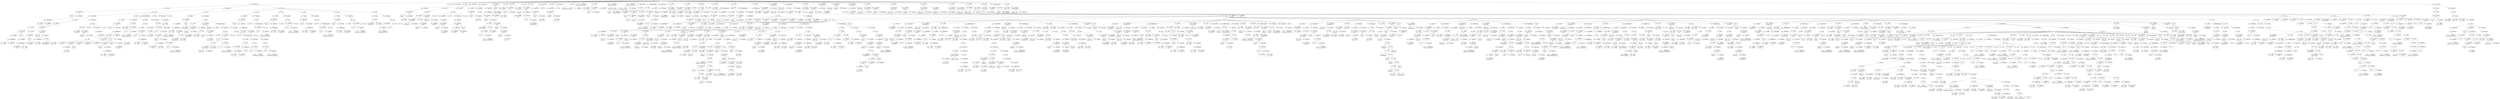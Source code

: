 digraph ast {
node [shape=none];
274436 [label=<<TABLE border='1' cellspacing='0' cellpadding='10' style='rounded' ><TR><TD border='0'>274436</TD><TD border='0'><B>Block</B></TD></TR></TABLE>>];
274436 -> 274405 [weight=2];
274436 -> 274428 [weight=2];
274436 -> 274434 [weight=2];
274436 -> 274435 [weight=2];
274437 [label=<<TABLE border='1' cellspacing='0' cellpadding='10' style='rounded' ><TR><TD border='0'>274437</TD><TD border='0'><B>IfThenStatement</B></TD></TR></TABLE>>];
274437 -> 274403 [weight=2];
274437 -> 274438 [weight=2];
274438 [label=<<TABLE border='1' cellspacing='0' cellpadding='10' style='rounded' ><TR><TD border='0'>274438</TD><TD border='0'><B>StatementBody</B></TD></TR></TABLE>>];
274438 -> 274436 [weight=2];
274439 [label=<<TABLE border='1' cellspacing='0' cellpadding='10' style='rounded' ><TR><TD border='0'>274439</TD><TD border='0'><B>Html</B></TD></TR></TABLE>>];
274432 [label=<<TABLE border='1' cellspacing='0' cellpadding='10' style='rounded' ><TR><TD border='0'>274432</TD><TD border='0'><B>FunctionCall</B></TD></TR><HR/><TR><TD border='0' cellpadding='5' colspan='2'>esc_url</TD></TR></TABLE>>];
274432 -> 274429 [weight=2];
274432 -> 274431 [weight=2];
274433 [label=<<TABLE border='1' cellspacing='0' cellpadding='10' style='rounded' ><TR><TD border='0'>274433</TD><TD border='0'><B>ArgumentList</B></TD></TR></TABLE>>];
274433 -> 274432 [weight=2];
274434 [label=<<TABLE border='1' cellspacing='0' cellpadding='10' style='rounded' ><TR><TD border='0'>274434</TD><TD border='0'><B>EchoStatement</B></TD></TR></TABLE>>];
274434 -> 274433 [weight=2];
274435 [label=<<TABLE border='1' cellspacing='0' cellpadding='10' style='rounded' ><TR><TD border='0'>274435</TD><TD border='0'><B>Html</B></TD></TR></TABLE>>];
274444 [label=<<TABLE border='1' cellspacing='0' cellpadding='10' style='rounded' ><TR><TD border='0'>274444</TD><TD border='0'><B>Variable</B></TD></TR><HR/><TR><TD border='0' cellpadding='5'>(0, 3)</TD><TD border='0' cellpadding='5'>_GET</TD></TR></TABLE>>];
274445 [label=<<TABLE border='1' cellspacing='0' cellpadding='10' style='rounded' ><TR><TD border='0'>274445</TD><TD border='0'><B>StringLiteral</B></TD></TR><HR/><TR><TD border='0' cellpadding='5' colspan='2'>deleted</TD></TR></TABLE>>];
274446 [label=<<TABLE border='1' cellspacing='0' cellpadding='10' style='rounded' ><TR><TD border='0'>274446</TD><TD border='0'><B>PostfixExpression</B></TD></TR></TABLE>>];
274446 -> 274444 [weight=2];
274446 -> 274445 [weight=2];
274447 [label=<<TABLE border='1' cellspacing='0' cellpadding='10' style='rounded' ><TR><TD border='0'>274447</TD><TD border='0'><B>ArgumentList</B></TD></TR></TABLE>>];
274447 -> 274446 [weight=2];
274440 [label=<<TABLE border='1' cellspacing='0' cellpadding='10' style='rounded' ><TR><TD border='0'>274440</TD><TD border='0'><B>Block</B></TD></TR></TABLE>>];
274440 -> 274339 [weight=2];
274440 -> 274371 [weight=2];
274440 -> 274374 [weight=2];
274440 -> 274375 [weight=2];
274440 -> 274437 [weight=2];
274440 -> 274439 [weight=2];
274441 [label=<<TABLE border='1' cellspacing='0' cellpadding='10' style='rounded' ><TR><TD border='0'>274441</TD><TD border='0'><B>IfThenElifStatement</B></TD></TR></TABLE>>];
274441 -> 274325 [weight=2];
274441 -> 274442 [weight=2];
274441 -> 274595 [weight=2];
274442 [label=<<TABLE border='1' cellspacing='0' cellpadding='10' style='rounded' ><TR><TD border='0'>274442</TD><TD border='0'><B>StatementBody</B></TD></TR></TABLE>>];
274442 -> 274440 [weight=2];
274443 [label=<<TABLE border='1' cellspacing='0' cellpadding='10' style='rounded' ><TR><TD border='0'>274443</TD><TD border='0'><B>Id</B></TD></TR><HR/><TR><TD border='0' cellpadding='5' colspan='2'>isset</TD></TR></TABLE>>];
274452 [label=<<TABLE border='1' cellspacing='0' cellpadding='10' style='rounded' ><TR><TD border='0'>274452</TD><TD border='0'><B>Id</B></TD></TR><HR/><TR><TD border='0' cellpadding='5' colspan='2'>get_transient</TD></TR></TABLE>>];
274453 [label=<<TABLE border='1' cellspacing='0' cellpadding='10' style='rounded' ><TR><TD border='0'>274453</TD><TD border='0'><B>StringLiteral</B></TD></TR><HR/><TR><TD border='0' cellpadding='5' colspan='2'>plugins_delete_result_</TD></TR></TABLE>>];
274454 [label=<<TABLE border='1' cellspacing='0' cellpadding='10' style='rounded' ><TR><TD border='0'>274454</TD><TD border='0'><B>BinOP</B></TD></TR><HR/><TR><TD border='0' cellpadding='5' colspan='2'>.</TD></TR></TABLE>>];
274454 -> 274453 [weight=2];
274454 -> 274455 [weight=2];
274455 [label=<<TABLE border='1' cellspacing='0' cellpadding='10' style='rounded' ><TR><TD border='0'>274455</TD><TD border='0'><B>Variable</B></TD></TR><HR/><TR><TD border='0' cellpadding='5'>(0, 5544)</TD><TD border='0' cellpadding='5'>user_ID</TD></TR></TABLE>>];
274448 [label=<<TABLE border='1' cellspacing='0' cellpadding='10' style='rounded' ><TR><TD border='0'>274448</TD><TD border='0'><B>FunctionCall</B></TD></TR><HR/><TR><TD border='0' cellpadding='5' colspan='2'>isset</TD></TR></TABLE>>];
274448 -> 274443 [weight=2];
274448 -> 274447 [weight=2];
274449 [label=<<TABLE border='1' cellspacing='0' cellpadding='10' style='rounded' ><TR><TD border='0'>274449</TD><TD border='0'><B>Condition</B></TD></TR></TABLE>>];
274449 -> 274448 [weight=2];
274450 [label=<<TABLE border='1' cellspacing='0' cellpadding='10' style='rounded' ><TR><TD border='0'>274450</TD><TD border='0'><B>Variable</B></TD></TR><HR/><TR><TD border='0' cellpadding='5'>(0, 2510)</TD><TD border='0' cellpadding='5'>delete_result</TD></TR></TABLE>>];
274451 [label=<<TABLE border='1' cellspacing='0' cellpadding='10' style='rounded' ><TR><TD border='0'>274451</TD><TD border='0'><B>BinOP</B></TD></TR><HR/><TR><TD border='0' cellpadding='5' colspan='2'>=</TD></TR></TABLE>>];
274451 -> 274450 [weight=2];
274451 -> 274457 [weight=2];
274460 [label=<<TABLE border='1' cellspacing='0' cellpadding='10' style='rounded' ><TR><TD border='0'>274460</TD><TD border='0'><B>BinOP</B></TD></TR><HR/><TR><TD border='0' cellpadding='5' colspan='2'>.</TD></TR></TABLE>>];
274460 -> 274459 [weight=2];
274460 -> 274461 [weight=2];
274461 [label=<<TABLE border='1' cellspacing='0' cellpadding='10' style='rounded' ><TR><TD border='0'>274461</TD><TD border='0'><B>Variable</B></TD></TR><HR/><TR><TD border='0' cellpadding='5'>(0, 5544)</TD><TD border='0' cellpadding='5'>user_ID</TD></TR></TABLE>>];
274462 [label=<<TABLE border='1' cellspacing='0' cellpadding='10' style='rounded' ><TR><TD border='0'>274462</TD><TD border='0'><B>ArgumentList</B></TD></TR></TABLE>>];
274462 -> 274460 [weight=2];
274463 [label=<<TABLE border='1' cellspacing='0' cellpadding='10' style='rounded' ><TR><TD border='0'>274463</TD><TD border='0'><B>FunctionCall</B></TD></TR><HR/><TR><TD border='0' cellpadding='5' colspan='2'>delete_transient</TD></TR></TABLE>>];
274463 -> 274458 [weight=2];
274463 -> 274462 [weight=2];
274456 [label=<<TABLE border='1' cellspacing='0' cellpadding='10' style='rounded' ><TR><TD border='0'>274456</TD><TD border='0'><B>ArgumentList</B></TD></TR></TABLE>>];
274456 -> 274454 [weight=2];
274457 [label=<<TABLE border='1' cellspacing='0' cellpadding='10' style='rounded' ><TR><TD border='0'>274457</TD><TD border='0'><B>FunctionCall</B></TD></TR><HR/><TR><TD border='0' cellpadding='5' colspan='2'>get_transient</TD></TR></TABLE>>];
274457 -> 274452 [weight=2];
274457 -> 274456 [weight=2];
274458 [label=<<TABLE border='1' cellspacing='0' cellpadding='10' style='rounded' ><TR><TD border='0'>274458</TD><TD border='0'><B>Id</B></TD></TR><HR/><TR><TD border='0' cellpadding='5' colspan='2'>delete_transient</TD></TR></TABLE>>];
274459 [label=<<TABLE border='1' cellspacing='0' cellpadding='10' style='rounded' ><TR><TD border='0'>274459</TD><TD border='0'><B>StringLiteral</B></TD></TR><HR/><TR><TD border='0' cellpadding='5' colspan='2'>plugins_delete_result_</TD></TR></TABLE>>];
274468 [label=<<TABLE border='1' cellspacing='0' cellpadding='10' style='rounded' ><TR><TD border='0'>274468</TD><TD border='0'><B>Condition</B></TD></TR></TABLE>>];
274468 -> 274467 [weight=2];
274469 [label=<<TABLE border='1' cellspacing='0' cellpadding='10' style='rounded' ><TR><TD border='0'>274469</TD><TD border='0'><B>Html</B></TD></TR></TABLE>>];
274470 [label=<<TABLE border='1' cellspacing='0' cellpadding='10' style='rounded' ><TR><TD border='0'>274470</TD><TD border='0'><B>Id</B></TD></TR><HR/><TR><TD border='0' cellpadding='5' colspan='2'>printf</TD></TR></TABLE>>];
274471 [label=<<TABLE border='1' cellspacing='0' cellpadding='10' style='rounded' ><TR><TD border='0'>274471</TD><TD border='0'><B>Id</B></TD></TR><HR/><TR><TD border='0' cellpadding='5' colspan='2'>__</TD></TR></TABLE>>];
274464 [label=<<TABLE border='1' cellspacing='0' cellpadding='10' style='rounded' ><TR><TD border='0'>274464</TD><TD border='0'><B>Id</B></TD></TR><HR/><TR><TD border='0' cellpadding='5' colspan='2'>is_wp_error</TD></TR></TABLE>>];
274465 [label=<<TABLE border='1' cellspacing='0' cellpadding='10' style='rounded' ><TR><TD border='0'>274465</TD><TD border='0'><B>Variable</B></TD></TR><HR/><TR><TD border='0' cellpadding='5'>(0, 2510)</TD><TD border='0' cellpadding='5'>delete_result</TD></TR></TABLE>>];
274466 [label=<<TABLE border='1' cellspacing='0' cellpadding='10' style='rounded' ><TR><TD border='0'>274466</TD><TD border='0'><B>ArgumentList</B></TD></TR></TABLE>>];
274466 -> 274465 [weight=2];
274467 [label=<<TABLE border='1' cellspacing='0' cellpadding='10' style='rounded' ><TR><TD border='0'>274467</TD><TD border='0'><B>FunctionCall</B></TD></TR><HR/><TR><TD border='0' cellpadding='5' colspan='2'>is_wp_error</TD></TR></TABLE>>];
274467 -> 274464 [weight=2];
274467 -> 274466 [weight=2];
274476 [label=<<TABLE border='1' cellspacing='0' cellpadding='10' style='rounded' ><TR><TD border='0'>274476</TD><TD border='0'><B>Id</B></TD></TR><HR/><TR><TD border='0' cellpadding='5' colspan='2'>get_error_message</TD></TR></TABLE>>];
274477 [label=<<TABLE border='1' cellspacing='0' cellpadding='10' style='rounded' ><TR><TD border='0'>274477</TD><TD border='0'><B>ArgumentList</B></TD></TR></TABLE>>];
274478 [label=<<TABLE border='1' cellspacing='0' cellpadding='10' style='rounded' ><TR><TD border='0'>274478</TD><TD border='0'><B>MethodCall</B></TD></TR><HR/><TR><TD border='0' cellpadding='5' colspan='2'>get_error_message</TD></TR></TABLE>>];
274478 -> 274476 [weight=2];
274478 -> 274477 [weight=2];
274479 [label=<<TABLE border='1' cellspacing='0' cellpadding='10' style='rounded' ><TR><TD border='0'>274479</TD><TD border='0'><B>BinOP</B></TD></TR><HR/><TR><TD border='0' cellpadding='5' colspan='2'>-&gt;</TD></TR></TABLE>>];
274479 -> 274475 [weight=2];
274479 -> 274478 [weight=2];
274472 [label=<<TABLE border='1' cellspacing='0' cellpadding='10' style='rounded' ><TR><TD border='0'>274472</TD><TD border='0'><B>StringLiteral</B></TD></TR><HR/><TR><TD border='0' cellpadding='5' colspan='2'>Plugin could not be deleted due to an...</TD></TR></TABLE>>];
274473 [label=<<TABLE border='1' cellspacing='0' cellpadding='10' style='rounded' ><TR><TD border='0'>274473</TD><TD border='0'><B>ArgumentList</B></TD></TR></TABLE>>];
274473 -> 274472 [weight=2];
274474 [label=<<TABLE border='1' cellspacing='0' cellpadding='10' style='rounded' ><TR><TD border='0'>274474</TD><TD border='0'><B>FunctionCall</B></TD></TR><HR/><TR><TD border='0' cellpadding='5' colspan='2'>__</TD></TR></TABLE>>];
274474 -> 274471 [weight=2];
274474 -> 274473 [weight=2];
274475 [label=<<TABLE border='1' cellspacing='0' cellpadding='10' style='rounded' ><TR><TD border='0'>274475</TD><TD border='0'><B>Variable</B></TD></TR><HR/><TR><TD border='0' cellpadding='5'>(0, 2510)</TD><TD border='0' cellpadding='5'>delete_result</TD></TR></TABLE>>];
274484 [label=<<TABLE border='1' cellspacing='0' cellpadding='10' style='rounded' ><TR><TD border='0'>274484</TD><TD border='0'><B>IfThenElseStatement</B></TD></TR></TABLE>>];
274484 -> 274468 [weight=2];
274484 -> 274485 [weight=2];
274484 -> 274512 [weight=2];
274485 [label=<<TABLE border='1' cellspacing='0' cellpadding='10' style='rounded' ><TR><TD border='0'>274485</TD><TD border='0'><B>StatementBody</B></TD></TR></TABLE>>];
274485 -> 274483 [weight=2];
274486 [label=<<TABLE border='1' cellspacing='0' cellpadding='10' style='rounded' ><TR><TD border='0'>274486</TD><TD border='0'><B>Html</B></TD></TR></TABLE>>];
274487 [label=<<TABLE border='1' cellspacing='0' cellpadding='10' style='rounded' ><TR><TD border='0'>274487</TD><TD border='0'><B>IntegerLiteral</B></TD></TR><HR/><TR><TD border='0' cellpadding='5' colspan='2'>1</TD></TR></TABLE>>];
274480 [label=<<TABLE border='1' cellspacing='0' cellpadding='10' style='rounded' ><TR><TD border='0'>274480</TD><TD border='0'><B>ArgumentList</B></TD></TR></TABLE>>];
274480 -> 274474 [weight=2];
274480 -> 274479 [weight=2];
274481 [label=<<TABLE border='1' cellspacing='0' cellpadding='10' style='rounded' ><TR><TD border='0'>274481</TD><TD border='0'><B>FunctionCall</B></TD></TR><HR/><TR><TD border='0' cellpadding='5' colspan='2'>printf</TD></TR></TABLE>>];
274481 -> 274470 [weight=2];
274481 -> 274480 [weight=2];
274482 [label=<<TABLE border='1' cellspacing='0' cellpadding='10' style='rounded' ><TR><TD border='0'>274482</TD><TD border='0'><B>Html</B></TD></TR></TABLE>>];
274483 [label=<<TABLE border='1' cellspacing='0' cellpadding='10' style='rounded' ><TR><TD border='0'>274483</TD><TD border='0'><B>Block</B></TD></TR></TABLE>>];
274483 -> 274469 [weight=2];
274483 -> 274481 [weight=2];
274483 -> 274482 [weight=2];
274492 [label=<<TABLE border='1' cellspacing='0' cellpadding='10' style='rounded' ><TR><TD border='0'>274492</TD><TD border='0'><B>PostfixExpression</B></TD></TR></TABLE>>];
274492 -> 274490 [weight=2];
274492 -> 274491 [weight=2];
274493 [label=<<TABLE border='1' cellspacing='0' cellpadding='10' style='rounded' ><TR><TD border='0'>274493</TD><TD border='0'><B>CastExpression</B></TD></TR></TABLE>>];
274493 -> 274489 [weight=2];
274493 -> 274492 [weight=2];
274494 [label=<<TABLE border='1' cellspacing='0' cellpadding='10' style='rounded' ><TR><TD border='0'>274494</TD><TD border='0'><B>Condition</B></TD></TR></TABLE>>];
274494 -> 274488 [weight=2];
274495 [label=<<TABLE border='1' cellspacing='0' cellpadding='10' style='rounded' ><TR><TD border='0'>274495</TD><TD border='0'><B>Id</B></TD></TR><HR/><TR><TD border='0' cellpadding='5' colspan='2'>_e</TD></TR></TABLE>>];
274488 [label=<<TABLE border='1' cellspacing='0' cellpadding='10' style='rounded' ><TR><TD border='0'>274488</TD><TD border='0'><B>RelOP</B></TD></TR><HR/><TR><TD border='0' cellpadding='5' colspan='2'>==</TD></TR></TABLE>>];
274488 -> 274487 [weight=2];
274488 -> 274493 [weight=2];
274489 [label=<<TABLE border='1' cellspacing='0' cellpadding='10' style='rounded' ><TR><TD border='0'>274489</TD><TD border='0'><B>Int</B></TD></TR><HR/><TR><TD border='0' cellpadding='5' colspan='2'>int</TD></TR></TABLE>>];
274490 [label=<<TABLE border='1' cellspacing='0' cellpadding='10' style='rounded' ><TR><TD border='0'>274490</TD><TD border='0'><B>Variable</B></TD></TR><HR/><TR><TD border='0' cellpadding='5'>(0, 3)</TD><TD border='0' cellpadding='5'>_GET</TD></TR></TABLE>>];
274491 [label=<<TABLE border='1' cellspacing='0' cellpadding='10' style='rounded' ><TR><TD border='0'>274491</TD><TD border='0'><B>StringLiteral</B></TD></TR><HR/><TR><TD border='0' cellpadding='5' colspan='2'>deleted</TD></TR></TABLE>>];
274500 [label=<<TABLE border='1' cellspacing='0' cellpadding='10' style='rounded' ><TR><TD border='0'>274500</TD><TD border='0'><B>IfThenElseStatement</B></TD></TR></TABLE>>];
274500 -> 274494 [weight=2];
274500 -> 274501 [weight=2];
274500 -> 274508 [weight=2];
274501 [label=<<TABLE border='1' cellspacing='0' cellpadding='10' style='rounded' ><TR><TD border='0'>274501</TD><TD border='0'><B>StatementBody</B></TD></TR></TABLE>>];
274501 -> 274499 [weight=2];
274502 [label=<<TABLE border='1' cellspacing='0' cellpadding='10' style='rounded' ><TR><TD border='0'>274502</TD><TD border='0'><B>Id</B></TD></TR><HR/><TR><TD border='0' cellpadding='5' colspan='2'>_e</TD></TR></TABLE>>];
274503 [label=<<TABLE border='1' cellspacing='0' cellpadding='10' style='rounded' ><TR><TD border='0'>274503</TD><TD border='0'><B>StringLiteral</B></TD></TR><HR/><TR><TD border='0' cellpadding='5' colspan='2'>The selected plugins have been &lt;stron...</TD></TR></TABLE>>];
274496 [label=<<TABLE border='1' cellspacing='0' cellpadding='10' style='rounded' ><TR><TD border='0'>274496</TD><TD border='0'><B>StringLiteral</B></TD></TR><HR/><TR><TD border='0' cellpadding='5' colspan='2'>The selected plugin has been &lt;strong&gt;...</TD></TR></TABLE>>];
274497 [label=<<TABLE border='1' cellspacing='0' cellpadding='10' style='rounded' ><TR><TD border='0'>274497</TD><TD border='0'><B>ArgumentList</B></TD></TR></TABLE>>];
274497 -> 274496 [weight=2];
274498 [label=<<TABLE border='1' cellspacing='0' cellpadding='10' style='rounded' ><TR><TD border='0'>274498</TD><TD border='0'><B>FunctionCall</B></TD></TR><HR/><TR><TD border='0' cellpadding='5' colspan='2'>_e</TD></TR></TABLE>>];
274498 -> 274495 [weight=2];
274498 -> 274497 [weight=2];
274499 [label=<<TABLE border='1' cellspacing='0' cellpadding='10' style='rounded' ><TR><TD border='0'>274499</TD><TD border='0'><B>Block</B></TD></TR></TABLE>>];
274499 -> 274498 [weight=2];
274508 [label=<<TABLE border='1' cellspacing='0' cellpadding='10' style='rounded' ><TR><TD border='0'>274508</TD><TD border='0'><B>StatementBody</B></TD></TR></TABLE>>];
274508 -> 274506 [weight=2];
274509 [label=<<TABLE border='1' cellspacing='0' cellpadding='10' style='rounded' ><TR><TD border='0'>274509</TD><TD border='0'><B>Html</B></TD></TR></TABLE>>];
274510 [label=<<TABLE border='1' cellspacing='0' cellpadding='10' style='rounded' ><TR><TD border='0'>274510</TD><TD border='0'><B>Block</B></TD></TR></TABLE>>];
274510 -> 274486 [weight=2];
274510 -> 274500 [weight=2];
274510 -> 274509 [weight=2];
274504 [label=<<TABLE border='1' cellspacing='0' cellpadding='10' style='rounded' ><TR><TD border='0'>274504</TD><TD border='0'><B>ArgumentList</B></TD></TR></TABLE>>];
274504 -> 274503 [weight=2];
274505 [label=<<TABLE border='1' cellspacing='0' cellpadding='10' style='rounded' ><TR><TD border='0'>274505</TD><TD border='0'><B>FunctionCall</B></TD></TR><HR/><TR><TD border='0' cellpadding='5' colspan='2'>_e</TD></TR></TABLE>>];
274505 -> 274502 [weight=2];
274505 -> 274504 [weight=2];
274506 [label=<<TABLE border='1' cellspacing='0' cellpadding='10' style='rounded' ><TR><TD border='0'>274506</TD><TD border='0'><B>Block</B></TD></TR></TABLE>>];
274506 -> 274505 [weight=2];
274516 [label=<<TABLE border='1' cellspacing='0' cellpadding='10' style='rounded' ><TR><TD border='0'>274516</TD><TD border='0'><B>Id</B></TD></TR><HR/><TR><TD border='0' cellpadding='5' colspan='2'>isset</TD></TR></TABLE>>];
274517 [label=<<TABLE border='1' cellspacing='0' cellpadding='10' style='rounded' ><TR><TD border='0'>274517</TD><TD border='0'><B>Variable</B></TD></TR><HR/><TR><TD border='0' cellpadding='5'>(0, 3)</TD><TD border='0' cellpadding='5'>_GET</TD></TR></TABLE>>];
274518 [label=<<TABLE border='1' cellspacing='0' cellpadding='10' style='rounded' ><TR><TD border='0'>274518</TD><TD border='0'><B>StringLiteral</B></TD></TR><HR/><TR><TD border='0' cellpadding='5' colspan='2'>activate</TD></TR></TABLE>>];
274519 [label=<<TABLE border='1' cellspacing='0' cellpadding='10' style='rounded' ><TR><TD border='0'>274519</TD><TD border='0'><B>PostfixExpression</B></TD></TR></TABLE>>];
274519 -> 274517 [weight=2];
274519 -> 274518 [weight=2];
274512 [label=<<TABLE border='1' cellspacing='0' cellpadding='10' style='rounded' ><TR><TD border='0'>274512</TD><TD border='0'><B>StatementBody</B></TD></TR></TABLE>>];
274512 -> 274510 [weight=2];
274513 [label=<<TABLE border='1' cellspacing='0' cellpadding='10' style='rounded' ><TR><TD border='0'>274513</TD><TD border='0'><B>Block</B></TD></TR></TABLE>>];
274513 -> 274451 [weight=2];
274513 -> 274463 [weight=2];
274513 -> 274484 [weight=2];
274514 [label=<<TABLE border='1' cellspacing='0' cellpadding='10' style='rounded' ><TR><TD border='0'>274514</TD><TD border='0'><B>ElseIf</B></TD></TR></TABLE>>];
274514 -> 274449 [weight=2];
274514 -> 274515 [weight=2];
274515 [label=<<TABLE border='1' cellspacing='0' cellpadding='10' style='rounded' ><TR><TD border='0'>274515</TD><TD border='0'><B>StatementBody</B></TD></TR></TABLE>>];
274515 -> 274513 [weight=2];
274524 [label=<<TABLE border='1' cellspacing='0' cellpadding='10' style='rounded' ><TR><TD border='0'>274524</TD><TD border='0'><B>Id</B></TD></TR><HR/><TR><TD border='0' cellpadding='5' colspan='2'>_e</TD></TR></TABLE>>];
274525 [label=<<TABLE border='1' cellspacing='0' cellpadding='10' style='rounded' ><TR><TD border='0'>274525</TD><TD border='0'><B>StringLiteral</B></TD></TR><HR/><TR><TD border='0' cellpadding='5' colspan='2'>Plugin &lt;strong&gt;activated&lt;strong&gt;.</TD></TR></TABLE>>];
274526 [label=<<TABLE border='1' cellspacing='0' cellpadding='10' style='rounded' ><TR><TD border='0'>274526</TD><TD border='0'><B>ArgumentList</B></TD></TR></TABLE>>];
274526 -> 274525 [weight=2];
274527 [label=<<TABLE border='1' cellspacing='0' cellpadding='10' style='rounded' ><TR><TD border='0'>274527</TD><TD border='0'><B>FunctionCall</B></TD></TR><HR/><TR><TD border='0' cellpadding='5' colspan='2'>_e</TD></TR></TABLE>>];
274527 -> 274524 [weight=2];
274527 -> 274526 [weight=2];
274520 [label=<<TABLE border='1' cellspacing='0' cellpadding='10' style='rounded' ><TR><TD border='0'>274520</TD><TD border='0'><B>ArgumentList</B></TD></TR></TABLE>>];
274520 -> 274519 [weight=2];
274521 [label=<<TABLE border='1' cellspacing='0' cellpadding='10' style='rounded' ><TR><TD border='0'>274521</TD><TD border='0'><B>FunctionCall</B></TD></TR><HR/><TR><TD border='0' cellpadding='5' colspan='2'>isset</TD></TR></TABLE>>];
274521 -> 274516 [weight=2];
274521 -> 274520 [weight=2];
274522 [label=<<TABLE border='1' cellspacing='0' cellpadding='10' style='rounded' ><TR><TD border='0'>274522</TD><TD border='0'><B>Condition</B></TD></TR></TABLE>>];
274522 -> 274521 [weight=2];
274523 [label=<<TABLE border='1' cellspacing='0' cellpadding='10' style='rounded' ><TR><TD border='0'>274523</TD><TD border='0'><B>Html</B></TD></TR></TABLE>>];
274532 [label=<<TABLE border='1' cellspacing='0' cellpadding='10' style='rounded' ><TR><TD border='0'>274532</TD><TD border='0'><B>StatementBody</B></TD></TR></TABLE>>];
274532 -> 274530 [weight=2];
274533 [label=<<TABLE border='1' cellspacing='0' cellpadding='10' style='rounded' ><TR><TD border='0'>274533</TD><TD border='0'><B>Id</B></TD></TR><HR/><TR><TD border='0' cellpadding='5' colspan='2'>isset</TD></TR></TABLE>>];
274534 [label=<<TABLE border='1' cellspacing='0' cellpadding='10' style='rounded' ><TR><TD border='0'>274534</TD><TD border='0'><B>Variable</B></TD></TR><HR/><TR><TD border='0' cellpadding='5'>(0, 3)</TD><TD border='0' cellpadding='5'>_GET</TD></TR></TABLE>>];
274535 [label=<<TABLE border='1' cellspacing='0' cellpadding='10' style='rounded' ><TR><TD border='0'>274535</TD><TD border='0'><B>StringLiteral</B></TD></TR><HR/><TR><TD border='0' cellpadding='5' colspan='2'>activate-multi</TD></TR></TABLE>>];
274528 [label=<<TABLE border='1' cellspacing='0' cellpadding='10' style='rounded' ><TR><TD border='0'>274528</TD><TD border='0'><B>Html</B></TD></TR></TABLE>>];
274529 [label=<<TABLE border='1' cellspacing='0' cellpadding='10' style='rounded' ><TR><TD border='0'>274529</TD><TD border='0'><B>ExpressionStatement</B></TD></TR></TABLE>>];
274529 -> 274527 [weight=2];
274529 -> 274528 [weight=2];
274530 [label=<<TABLE border='1' cellspacing='0' cellpadding='10' style='rounded' ><TR><TD border='0'>274530</TD><TD border='0'><B>Block</B></TD></TR></TABLE>>];
274530 -> 274523 [weight=2];
274530 -> 274529 [weight=2];
274531 [label=<<TABLE border='1' cellspacing='0' cellpadding='10' style='rounded' ><TR><TD border='0'>274531</TD><TD border='0'><B>ElseIf</B></TD></TR></TABLE>>];
274531 -> 274522 [weight=2];
274531 -> 274532 [weight=2];
274540 [label=<<TABLE border='1' cellspacing='0' cellpadding='10' style='rounded' ><TR><TD border='0'>274540</TD><TD border='0'><B>Html</B></TD></TR></TABLE>>];
274541 [label=<<TABLE border='1' cellspacing='0' cellpadding='10' style='rounded' ><TR><TD border='0'>274541</TD><TD border='0'><B>Id</B></TD></TR><HR/><TR><TD border='0' cellpadding='5' colspan='2'>_e</TD></TR></TABLE>>];
274542 [label=<<TABLE border='1' cellspacing='0' cellpadding='10' style='rounded' ><TR><TD border='0'>274542</TD><TD border='0'><B>StringLiteral</B></TD></TR><HR/><TR><TD border='0' cellpadding='5' colspan='2'>Selected plugins &lt;strong&gt;activated&lt;s...</TD></TR></TABLE>>];
274543 [label=<<TABLE border='1' cellspacing='0' cellpadding='10' style='rounded' ><TR><TD border='0'>274543</TD><TD border='0'><B>ArgumentList</B></TD></TR></TABLE>>];
274543 -> 274542 [weight=2];
274536 [label=<<TABLE border='1' cellspacing='0' cellpadding='10' style='rounded' ><TR><TD border='0'>274536</TD><TD border='0'><B>PostfixExpression</B></TD></TR></TABLE>>];
274536 -> 274534 [weight=2];
274536 -> 274535 [weight=2];
274537 [label=<<TABLE border='1' cellspacing='0' cellpadding='10' style='rounded' ><TR><TD border='0'>274537</TD><TD border='0'><B>ArgumentList</B></TD></TR></TABLE>>];
274537 -> 274536 [weight=2];
274538 [label=<<TABLE border='1' cellspacing='0' cellpadding='10' style='rounded' ><TR><TD border='0'>274538</TD><TD border='0'><B>FunctionCall</B></TD></TR><HR/><TR><TD border='0' cellpadding='5' colspan='2'>isset</TD></TR></TABLE>>];
274538 -> 274533 [weight=2];
274538 -> 274537 [weight=2];
274539 [label=<<TABLE border='1' cellspacing='0' cellpadding='10' style='rounded' ><TR><TD border='0'>274539</TD><TD border='0'><B>Condition</B></TD></TR></TABLE>>];
274539 -> 274538 [weight=2];
274548 [label=<<TABLE border='1' cellspacing='0' cellpadding='10' style='rounded' ><TR><TD border='0'>274548</TD><TD border='0'><B>StatementBody</B></TD></TR></TABLE>>];
274548 -> 274546 [weight=2];
274549 [label=<<TABLE border='1' cellspacing='0' cellpadding='10' style='rounded' ><TR><TD border='0'>274549</TD><TD border='0'><B>Id</B></TD></TR><HR/><TR><TD border='0' cellpadding='5' colspan='2'>isset</TD></TR></TABLE>>];
274550 [label=<<TABLE border='1' cellspacing='0' cellpadding='10' style='rounded' ><TR><TD border='0'>274550</TD><TD border='0'><B>Variable</B></TD></TR><HR/><TR><TD border='0' cellpadding='5'>(0, 3)</TD><TD border='0' cellpadding='5'>_GET</TD></TR></TABLE>>];
274551 [label=<<TABLE border='1' cellspacing='0' cellpadding='10' style='rounded' ><TR><TD border='0'>274551</TD><TD border='0'><B>StringLiteral</B></TD></TR><HR/><TR><TD border='0' cellpadding='5' colspan='2'>deactivate</TD></TR></TABLE>>];
274544 [label=<<TABLE border='1' cellspacing='0' cellpadding='10' style='rounded' ><TR><TD border='0'>274544</TD><TD border='0'><B>FunctionCall</B></TD></TR><HR/><TR><TD border='0' cellpadding='5' colspan='2'>_e</TD></TR></TABLE>>];
274544 -> 274541 [weight=2];
274544 -> 274543 [weight=2];
274545 [label=<<TABLE border='1' cellspacing='0' cellpadding='10' style='rounded' ><TR><TD border='0'>274545</TD><TD border='0'><B>Html</B></TD></TR></TABLE>>];
274546 [label=<<TABLE border='1' cellspacing='0' cellpadding='10' style='rounded' ><TR><TD border='0'>274546</TD><TD border='0'><B>Block</B></TD></TR></TABLE>>];
274546 -> 274540 [weight=2];
274546 -> 274544 [weight=2];
274546 -> 274545 [weight=2];
274547 [label=<<TABLE border='1' cellspacing='0' cellpadding='10' style='rounded' ><TR><TD border='0'>274547</TD><TD border='0'><B>ElseIf</B></TD></TR></TABLE>>];
274547 -> 274539 [weight=2];
274547 -> 274548 [weight=2];
274556 [label=<<TABLE border='1' cellspacing='0' cellpadding='10' style='rounded' ><TR><TD border='0'>274556</TD><TD border='0'><B>Html</B></TD></TR></TABLE>>];
274557 [label=<<TABLE border='1' cellspacing='0' cellpadding='10' style='rounded' ><TR><TD border='0'>274557</TD><TD border='0'><B>Id</B></TD></TR><HR/><TR><TD border='0' cellpadding='5' colspan='2'>_e</TD></TR></TABLE>>];
274558 [label=<<TABLE border='1' cellspacing='0' cellpadding='10' style='rounded' ><TR><TD border='0'>274558</TD><TD border='0'><B>StringLiteral</B></TD></TR><HR/><TR><TD border='0' cellpadding='5' colspan='2'>Plugin &lt;strong&gt;deactivated&lt;strong&gt;.</TD></TR></TABLE>>];
274559 [label=<<TABLE border='1' cellspacing='0' cellpadding='10' style='rounded' ><TR><TD border='0'>274559</TD><TD border='0'><B>ArgumentList</B></TD></TR></TABLE>>];
274559 -> 274558 [weight=2];
274552 [label=<<TABLE border='1' cellspacing='0' cellpadding='10' style='rounded' ><TR><TD border='0'>274552</TD><TD border='0'><B>PostfixExpression</B></TD></TR></TABLE>>];
274552 -> 274550 [weight=2];
274552 -> 274551 [weight=2];
274553 [label=<<TABLE border='1' cellspacing='0' cellpadding='10' style='rounded' ><TR><TD border='0'>274553</TD><TD border='0'><B>ArgumentList</B></TD></TR></TABLE>>];
274553 -> 274552 [weight=2];
274554 [label=<<TABLE border='1' cellspacing='0' cellpadding='10' style='rounded' ><TR><TD border='0'>274554</TD><TD border='0'><B>FunctionCall</B></TD></TR><HR/><TR><TD border='0' cellpadding='5' colspan='2'>isset</TD></TR></TABLE>>];
274554 -> 274549 [weight=2];
274554 -> 274553 [weight=2];
274555 [label=<<TABLE border='1' cellspacing='0' cellpadding='10' style='rounded' ><TR><TD border='0'>274555</TD><TD border='0'><B>Condition</B></TD></TR></TABLE>>];
274555 -> 274554 [weight=2];
274564 [label=<<TABLE border='1' cellspacing='0' cellpadding='10' style='rounded' ><TR><TD border='0'>274564</TD><TD border='0'><B>ElseIf</B></TD></TR></TABLE>>];
274564 -> 274555 [weight=2];
274564 -> 274565 [weight=2];
274565 [label=<<TABLE border='1' cellspacing='0' cellpadding='10' style='rounded' ><TR><TD border='0'>274565</TD><TD border='0'><B>StatementBody</B></TD></TR></TABLE>>];
274565 -> 274563 [weight=2];
274566 [label=<<TABLE border='1' cellspacing='0' cellpadding='10' style='rounded' ><TR><TD border='0'>274566</TD><TD border='0'><B>Id</B></TD></TR><HR/><TR><TD border='0' cellpadding='5' colspan='2'>isset</TD></TR></TABLE>>];
274567 [label=<<TABLE border='1' cellspacing='0' cellpadding='10' style='rounded' ><TR><TD border='0'>274567</TD><TD border='0'><B>Variable</B></TD></TR><HR/><TR><TD border='0' cellpadding='5'>(0, 3)</TD><TD border='0' cellpadding='5'>_GET</TD></TR></TABLE>>];
274560 [label=<<TABLE border='1' cellspacing='0' cellpadding='10' style='rounded' ><TR><TD border='0'>274560</TD><TD border='0'><B>FunctionCall</B></TD></TR><HR/><TR><TD border='0' cellpadding='5' colspan='2'>_e</TD></TR></TABLE>>];
274560 -> 274557 [weight=2];
274560 -> 274559 [weight=2];
274561 [label=<<TABLE border='1' cellspacing='0' cellpadding='10' style='rounded' ><TR><TD border='0'>274561</TD><TD border='0'><B>Html</B></TD></TR></TABLE>>];
274562 [label=<<TABLE border='1' cellspacing='0' cellpadding='10' style='rounded' ><TR><TD border='0'>274562</TD><TD border='0'><B>ExpressionStatement</B></TD></TR></TABLE>>];
274562 -> 274560 [weight=2];
274562 -> 274561 [weight=2];
274563 [label=<<TABLE border='1' cellspacing='0' cellpadding='10' style='rounded' ><TR><TD border='0'>274563</TD><TD border='0'><B>Block</B></TD></TR></TABLE>>];
274563 -> 274556 [weight=2];
274563 -> 274562 [weight=2];
274572 [label=<<TABLE border='1' cellspacing='0' cellpadding='10' style='rounded' ><TR><TD border='0'>274572</TD><TD border='0'><B>Condition</B></TD></TR></TABLE>>];
274572 -> 274571 [weight=2];
274573 [label=<<TABLE border='1' cellspacing='0' cellpadding='10' style='rounded' ><TR><TD border='0'>274573</TD><TD border='0'><B>Html</B></TD></TR></TABLE>>];
274574 [label=<<TABLE border='1' cellspacing='0' cellpadding='10' style='rounded' ><TR><TD border='0'>274574</TD><TD border='0'><B>Id</B></TD></TR><HR/><TR><TD border='0' cellpadding='5' colspan='2'>_e</TD></TR></TABLE>>];
274575 [label=<<TABLE border='1' cellspacing='0' cellpadding='10' style='rounded' ><TR><TD border='0'>274575</TD><TD border='0'><B>StringLiteral</B></TD></TR><HR/><TR><TD border='0' cellpadding='5' colspan='2'>Selected plugins &lt;strong&gt;deactivated&lt;...</TD></TR></TABLE>>];
274568 [label=<<TABLE border='1' cellspacing='0' cellpadding='10' style='rounded' ><TR><TD border='0'>274568</TD><TD border='0'><B>StringLiteral</B></TD></TR><HR/><TR><TD border='0' cellpadding='5' colspan='2'>deactivate-multi</TD></TR></TABLE>>];
274569 [label=<<TABLE border='1' cellspacing='0' cellpadding='10' style='rounded' ><TR><TD border='0'>274569</TD><TD border='0'><B>PostfixExpression</B></TD></TR></TABLE>>];
274569 -> 274567 [weight=2];
274569 -> 274568 [weight=2];
274570 [label=<<TABLE border='1' cellspacing='0' cellpadding='10' style='rounded' ><TR><TD border='0'>274570</TD><TD border='0'><B>ArgumentList</B></TD></TR></TABLE>>];
274570 -> 274569 [weight=2];
274571 [label=<<TABLE border='1' cellspacing='0' cellpadding='10' style='rounded' ><TR><TD border='0'>274571</TD><TD border='0'><B>FunctionCall</B></TD></TR><HR/><TR><TD border='0' cellpadding='5' colspan='2'>isset</TD></TR></TABLE>>];
274571 -> 274566 [weight=2];
274571 -> 274570 [weight=2];
274580 [label=<<TABLE border='1' cellspacing='0' cellpadding='10' style='rounded' ><TR><TD border='0'>274580</TD><TD border='0'><B>ElseIf</B></TD></TR></TABLE>>];
274580 -> 274572 [weight=2];
274580 -> 274581 [weight=2];
274581 [label=<<TABLE border='1' cellspacing='0' cellpadding='10' style='rounded' ><TR><TD border='0'>274581</TD><TD border='0'><B>StatementBody</B></TD></TR></TABLE>>];
274581 -> 274579 [weight=2];
274582 [label=<<TABLE border='1' cellspacing='0' cellpadding='10' style='rounded' ><TR><TD border='0'>274582</TD><TD border='0'><B>StringLiteral</B></TD></TR><HR/><TR><TD border='0' cellpadding='5' colspan='2'>update-selected</TD></TR></TABLE>>];
274583 [label=<<TABLE border='1' cellspacing='0' cellpadding='10' style='rounded' ><TR><TD border='0'>274583</TD><TD border='0'><B>RelOP</B></TD></TR><HR/><TR><TD border='0' cellpadding='5' colspan='2'>==</TD></TR></TABLE>>];
274583 -> 274582 [weight=2];
274583 -> 274584 [weight=2];
274576 [label=<<TABLE border='1' cellspacing='0' cellpadding='10' style='rounded' ><TR><TD border='0'>274576</TD><TD border='0'><B>ArgumentList</B></TD></TR></TABLE>>];
274576 -> 274575 [weight=2];
274577 [label=<<TABLE border='1' cellspacing='0' cellpadding='10' style='rounded' ><TR><TD border='0'>274577</TD><TD border='0'><B>FunctionCall</B></TD></TR><HR/><TR><TD border='0' cellpadding='5' colspan='2'>_e</TD></TR></TABLE>>];
274577 -> 274574 [weight=2];
274577 -> 274576 [weight=2];
274578 [label=<<TABLE border='1' cellspacing='0' cellpadding='10' style='rounded' ><TR><TD border='0'>274578</TD><TD border='0'><B>Html</B></TD></TR></TABLE>>];
274579 [label=<<TABLE border='1' cellspacing='0' cellpadding='10' style='rounded' ><TR><TD border='0'>274579</TD><TD border='0'><B>Block</B></TD></TR></TABLE>>];
274579 -> 274573 [weight=2];
274579 -> 274577 [weight=2];
274579 -> 274578 [weight=2];
274588 [label=<<TABLE border='1' cellspacing='0' cellpadding='10' style='rounded' ><TR><TD border='0'>274588</TD><TD border='0'><B>StringLiteral</B></TD></TR><HR/><TR><TD border='0' cellpadding='5' colspan='2'>All selected plugins are up to date.</TD></TR></TABLE>>];
274589 [label=<<TABLE border='1' cellspacing='0' cellpadding='10' style='rounded' ><TR><TD border='0'>274589</TD><TD border='0'><B>ArgumentList</B></TD></TR></TABLE>>];
274589 -> 274588 [weight=2];
274590 [label=<<TABLE border='1' cellspacing='0' cellpadding='10' style='rounded' ><TR><TD border='0'>274590</TD><TD border='0'><B>FunctionCall</B></TD></TR><HR/><TR><TD border='0' cellpadding='5' colspan='2'>_e</TD></TR></TABLE>>];
274590 -> 274587 [weight=2];
274590 -> 274589 [weight=2];
274591 [label=<<TABLE border='1' cellspacing='0' cellpadding='10' style='rounded' ><TR><TD border='0'>274591</TD><TD border='0'><B>Html</B></TD></TR></TABLE>>];
274584 [label=<<TABLE border='1' cellspacing='0' cellpadding='10' style='rounded' ><TR><TD border='0'>274584</TD><TD border='0'><B>Variable</B></TD></TR><HR/><TR><TD border='0' cellpadding='5'>(0, 7)</TD><TD border='0' cellpadding='5'>action</TD></TR></TABLE>>];
274585 [label=<<TABLE border='1' cellspacing='0' cellpadding='10' style='rounded' ><TR><TD border='0'>274585</TD><TD border='0'><B>Condition</B></TD></TR></TABLE>>];
274585 -> 274583 [weight=2];
274586 [label=<<TABLE border='1' cellspacing='0' cellpadding='10' style='rounded' ><TR><TD border='0'>274586</TD><TD border='0'><B>Html</B></TD></TR></TABLE>>];
274587 [label=<<TABLE border='1' cellspacing='0' cellpadding='10' style='rounded' ><TR><TD border='0'>274587</TD><TD border='0'><B>Id</B></TD></TR><HR/><TR><TD border='0' cellpadding='5' colspan='2'>_e</TD></TR></TABLE>>];
274596 [label=<<TABLE border='1' cellspacing='0' cellpadding='10' style='rounded' ><TR><TD border='0'>274596</TD><TD border='0'><B>Html</B></TD></TR></TABLE>>];
274597 [label=<<TABLE border='1' cellspacing='0' cellpadding='10' style='rounded' ><TR><TD border='0'>274597</TD><TD border='0'><B>Id</B></TD></TR><HR/><TR><TD border='0' cellpadding='5' colspan='2'>esc_html</TD></TR></TABLE>>];
274598 [label=<<TABLE border='1' cellspacing='0' cellpadding='10' style='rounded' ><TR><TD border='0'>274598</TD><TD border='0'><B>Variable</B></TD></TR><HR/><TR><TD border='0' cellpadding='5'>(0, 8)</TD><TD border='0' cellpadding='5'>title</TD></TR></TABLE>>];
274599 [label=<<TABLE border='1' cellspacing='0' cellpadding='10' style='rounded' ><TR><TD border='0'>274599</TD><TD border='0'><B>ArgumentList</B></TD></TR></TABLE>>];
274599 -> 274598 [weight=2];
274592 [label=<<TABLE border='1' cellspacing='0' cellpadding='10' style='rounded' ><TR><TD border='0'>274592</TD><TD border='0'><B>Block</B></TD></TR></TABLE>>];
274592 -> 274586 [weight=2];
274592 -> 274590 [weight=2];
274592 -> 274591 [weight=2];
274593 [label=<<TABLE border='1' cellspacing='0' cellpadding='10' style='rounded' ><TR><TD border='0'>274593</TD><TD border='0'><B>ElseIf</B></TD></TR></TABLE>>];
274593 -> 274585 [weight=2];
274593 -> 274594 [weight=2];
274594 [label=<<TABLE border='1' cellspacing='0' cellpadding='10' style='rounded' ><TR><TD border='0'>274594</TD><TD border='0'><B>StatementBody</B></TD></TR></TABLE>>];
274594 -> 274592 [weight=2];
274595 [label=<<TABLE border='1' cellspacing='0' cellpadding='10' style='rounded' ><TR><TD border='0'>274595</TD><TD border='0'><B>ElseIfList</B></TD></TR></TABLE>>];
274595 -> 274514 [weight=2];
274595 -> 274531 [weight=2];
274595 -> 274547 [weight=2];
274595 -> 274564 [weight=2];
274595 -> 274580 [weight=2];
274595 -> 274593 [weight=2];
274605 [label=<<TABLE border='1' cellspacing='0' cellpadding='10' style='rounded' ><TR><TD border='0'>274605</TD><TD border='0'><B>Id</B></TD></TR><HR/><TR><TD border='0' cellpadding='5' colspan='2'>is_multisite</TD></TR></TABLE>>];
274606 [label=<<TABLE border='1' cellspacing='0' cellpadding='10' style='rounded' ><TR><TD border='0'>274606</TD><TD border='0'><B>ArgumentList</B></TD></TR></TABLE>>];
274607 [label=<<TABLE border='1' cellspacing='0' cellpadding='10' style='rounded' ><TR><TD border='0'>274607</TD><TD border='0'><B>FunctionCall</B></TD></TR><HR/><TR><TD border='0' cellpadding='5' colspan='2'>is_multisite</TD></TR></TABLE>>];
274607 -> 274605 [weight=2];
274607 -> 274606 [weight=2];
274600 [label=<<TABLE border='1' cellspacing='0' cellpadding='10' style='rounded' ><TR><TD border='0'>274600</TD><TD border='0'><B>FunctionCall</B></TD></TR><HR/><TR><TD border='0' cellpadding='5' colspan='2'>esc_html</TD></TR></TABLE>>];
274600 -> 274597 [weight=2];
274600 -> 274599 [weight=2];
274601 [label=<<TABLE border='1' cellspacing='0' cellpadding='10' style='rounded' ><TR><TD border='0'>274601</TD><TD border='0'><B>ArgumentList</B></TD></TR></TABLE>>];
274601 -> 274600 [weight=2];
274602 [label=<<TABLE border='1' cellspacing='0' cellpadding='10' style='rounded' ><TR><TD border='0'>274602</TD><TD border='0'><B>EchoStatement</B></TD></TR></TABLE>>];
274602 -> 274601 [weight=2];
274603 [label=<<TABLE border='1' cellspacing='0' cellpadding='10' style='rounded' ><TR><TD border='0'>274603</TD><TD border='0'><B>Html</B></TD></TR></TABLE>>];
274612 [label=<<TABLE border='1' cellspacing='0' cellpadding='10' style='rounded' ><TR><TD border='0'>274612</TD><TD border='0'><B>FunctionCall</B></TD></TR><HR/><TR><TD border='0' cellpadding='5' colspan='2'>is_network_admin</TD></TR></TABLE>>];
274612 -> 274610 [weight=2];
274612 -> 274611 [weight=2];
274613 [label=<<TABLE border='1' cellspacing='0' cellpadding='10' style='rounded' ><TR><TD border='0'>274613</TD><TD border='0'><B>LogicOP</B></TD></TR><HR/><TR><TD border='0' cellpadding='5' colspan='2'>&amp;&amp;</TD></TR></TABLE>>];
274613 -> 274609 [weight=2];
274613 -> 274617 [weight=2];
274614 [label=<<TABLE border='1' cellspacing='0' cellpadding='10' style='rounded' ><TR><TD border='0'>274614</TD><TD border='0'><B>Id</B></TD></TR><HR/><TR><TD border='0' cellpadding='5' colspan='2'>current_user_can</TD></TR></TABLE>>];
274615 [label=<<TABLE border='1' cellspacing='0' cellpadding='10' style='rounded' ><TR><TD border='0'>274615</TD><TD border='0'><B>StringLiteral</B></TD></TR><HR/><TR><TD border='0' cellpadding='5' colspan='2'>install_plugins</TD></TR></TABLE>>];
274608 [label=<<TABLE border='1' cellspacing='0' cellpadding='10' style='rounded' ><TR><TD border='0'>274608</TD><TD border='0'><B>UnaryOP</B></TD></TR><HR/><TR><TD border='0' cellpadding='5' colspan='2'>!</TD></TR></TABLE>>];
274608 -> 274607 [weight=2];
274609 [label=<<TABLE border='1' cellspacing='0' cellpadding='10' style='rounded' ><TR><TD border='0'>274609</TD><TD border='0'><B>LogicOP</B></TD></TR><HR/><TR><TD border='0' cellpadding='5' colspan='2'>||</TD></TR></TABLE>>];
274609 -> 274608 [weight=2];
274609 -> 274612 [weight=2];
274610 [label=<<TABLE border='1' cellspacing='0' cellpadding='10' style='rounded' ><TR><TD border='0'>274610</TD><TD border='0'><B>Id</B></TD></TR><HR/><TR><TD border='0' cellpadding='5' colspan='2'>is_network_admin</TD></TR></TABLE>>];
274611 [label=<<TABLE border='1' cellspacing='0' cellpadding='10' style='rounded' ><TR><TD border='0'>274611</TD><TD border='0'><B>ArgumentList</B></TD></TR></TABLE>>];
274620 [label=<<TABLE border='1' cellspacing='0' cellpadding='10' style='rounded' ><TR><TD border='0'>274620</TD><TD border='0'><B>Id</B></TD></TR><HR/><TR><TD border='0' cellpadding='5' colspan='2'>self_admin_url</TD></TR></TABLE>>];
274621 [label=<<TABLE border='1' cellspacing='0' cellpadding='10' style='rounded' ><TR><TD border='0'>274621</TD><TD border='0'><B>StringLiteral</B></TD></TR><HR/><TR><TD border='0' cellpadding='5' colspan='2'>plugin-install.php</TD></TR></TABLE>>];
274622 [label=<<TABLE border='1' cellspacing='0' cellpadding='10' style='rounded' ><TR><TD border='0'>274622</TD><TD border='0'><B>ArgumentList</B></TD></TR></TABLE>>];
274622 -> 274621 [weight=2];
274623 [label=<<TABLE border='1' cellspacing='0' cellpadding='10' style='rounded' ><TR><TD border='0'>274623</TD><TD border='0'><B>FunctionCall</B></TD></TR><HR/><TR><TD border='0' cellpadding='5' colspan='2'>self_admin_url</TD></TR></TABLE>>];
274623 -> 274620 [weight=2];
274623 -> 274622 [weight=2];
274616 [label=<<TABLE border='1' cellspacing='0' cellpadding='10' style='rounded' ><TR><TD border='0'>274616</TD><TD border='0'><B>ArgumentList</B></TD></TR></TABLE>>];
274616 -> 274615 [weight=2];
274617 [label=<<TABLE border='1' cellspacing='0' cellpadding='10' style='rounded' ><TR><TD border='0'>274617</TD><TD border='0'><B>FunctionCall</B></TD></TR><HR/><TR><TD border='0' cellpadding='5' colspan='2'>current_user_can</TD></TR></TABLE>>];
274617 -> 274614 [weight=2];
274617 -> 274616 [weight=2];
274618 [label=<<TABLE border='1' cellspacing='0' cellpadding='10' style='rounded' ><TR><TD border='0'>274618</TD><TD border='0'><B>Condition</B></TD></TR></TABLE>>];
274618 -> 274613 [weight=2];
274619 [label=<<TABLE border='1' cellspacing='0' cellpadding='10' style='rounded' ><TR><TD border='0'>274619</TD><TD border='0'><B>Html</B></TD></TR></TABLE>>];
274628 [label=<<TABLE border='1' cellspacing='0' cellpadding='10' style='rounded' ><TR><TD border='0'>274628</TD><TD border='0'><B>StringLiteral</B></TD></TR><HR/><TR><TD border='0' cellpadding='5' colspan='2'>Add New</TD></TR></TABLE>>];
274629 [label=<<TABLE border='1' cellspacing='0' cellpadding='10' style='rounded' ><TR><TD border='0'>274629</TD><TD border='0'><B>StringLiteral</B></TD></TR><HR/><TR><TD border='0' cellpadding='5' colspan='2'>plugin</TD></TR></TABLE>>];
274630 [label=<<TABLE border='1' cellspacing='0' cellpadding='10' style='rounded' ><TR><TD border='0'>274630</TD><TD border='0'><B>ArgumentList</B></TD></TR></TABLE>>];
274630 -> 274628 [weight=2];
274630 -> 274629 [weight=2];
274631 [label=<<TABLE border='1' cellspacing='0' cellpadding='10' style='rounded' ><TR><TD border='0'>274631</TD><TD border='0'><B>FunctionCall</B></TD></TR><HR/><TR><TD border='0' cellpadding='5' colspan='2'>esc_html_x</TD></TR></TABLE>>];
274631 -> 274627 [weight=2];
274631 -> 274630 [weight=2];
274624 [label=<<TABLE border='1' cellspacing='0' cellpadding='10' style='rounded' ><TR><TD border='0'>274624</TD><TD border='0'><B>ArgumentList</B></TD></TR></TABLE>>];
274624 -> 274623 [weight=2];
274625 [label=<<TABLE border='1' cellspacing='0' cellpadding='10' style='rounded' ><TR><TD border='0'>274625</TD><TD border='0'><B>EchoStatement</B></TD></TR></TABLE>>];
274625 -> 274624 [weight=2];
274626 [label=<<TABLE border='1' cellspacing='0' cellpadding='10' style='rounded' ><TR><TD border='0'>274626</TD><TD border='0'><B>Html</B></TD></TR></TABLE>>];
274627 [label=<<TABLE border='1' cellspacing='0' cellpadding='10' style='rounded' ><TR><TD border='0'>274627</TD><TD border='0'><B>Id</B></TD></TR><HR/><TR><TD border='0' cellpadding='5' colspan='2'>esc_html_x</TD></TR></TABLE>>];
274636 [label=<<TABLE border='1' cellspacing='0' cellpadding='10' style='rounded' ><TR><TD border='0'>274636</TD><TD border='0'><B>IfThenStatement</B></TD></TR></TABLE>>];
274636 -> 274618 [weight=2];
274636 -> 274637 [weight=2];
274637 [label=<<TABLE border='1' cellspacing='0' cellpadding='10' style='rounded' ><TR><TD border='0'>274637</TD><TD border='0'><B>StatementBody</B></TD></TR></TABLE>>];
274637 -> 274635 [weight=2];
274638 [label=<<TABLE border='1' cellspacing='0' cellpadding='10' style='rounded' ><TR><TD border='0'>274638</TD><TD border='0'><B>Id</B></TD></TR><HR/><TR><TD border='0' cellpadding='5' colspan='2'>strlen</TD></TR></TABLE>>];
274639 [label=<<TABLE border='1' cellspacing='0' cellpadding='10' style='rounded' ><TR><TD border='0'>274639</TD><TD border='0'><B>Variable</B></TD></TR><HR/><TR><TD border='0' cellpadding='5'>(0, 1165)</TD><TD border='0' cellpadding='5'>s</TD></TR></TABLE>>];
274632 [label=<<TABLE border='1' cellspacing='0' cellpadding='10' style='rounded' ><TR><TD border='0'>274632</TD><TD border='0'><B>ArgumentList</B></TD></TR></TABLE>>];
274632 -> 274631 [weight=2];
274633 [label=<<TABLE border='1' cellspacing='0' cellpadding='10' style='rounded' ><TR><TD border='0'>274633</TD><TD border='0'><B>EchoStatement</B></TD></TR></TABLE>>];
274633 -> 274632 [weight=2];
274634 [label=<<TABLE border='1' cellspacing='0' cellpadding='10' style='rounded' ><TR><TD border='0'>274634</TD><TD border='0'><B>Html</B></TD></TR></TABLE>>];
274635 [label=<<TABLE border='1' cellspacing='0' cellpadding='10' style='rounded' ><TR><TD border='0'>274635</TD><TD border='0'><B>Block</B></TD></TR></TABLE>>];
274635 -> 274619 [weight=2];
274635 -> 274625 [weight=2];
274635 -> 274626 [weight=2];
274635 -> 274633 [weight=2];
274635 -> 274634 [weight=2];
274644 [label=<<TABLE border='1' cellspacing='0' cellpadding='10' style='rounded' ><TR><TD border='0'>274644</TD><TD border='0'><B>StringLiteral</B></TD></TR><HR/><TR><TD border='0' cellpadding='5' colspan='2'>&lt;span class='subtitle'&gt;</TD></TR></TABLE>>];
274645 [label=<<TABLE border='1' cellspacing='0' cellpadding='10' style='rounded' ><TR><TD border='0'>274645</TD><TD border='0'><B>BinOP</B></TD></TR><HR/><TR><TD border='0' cellpadding='5' colspan='2'>.</TD></TR></TABLE>>];
274645 -> 274644 [weight=2];
274645 -> 274650 [weight=2];
274646 [label=<<TABLE border='1' cellspacing='0' cellpadding='10' style='rounded' ><TR><TD border='0'>274646</TD><TD border='0'><B>Id</B></TD></TR><HR/><TR><TD border='0' cellpadding='5' colspan='2'>__</TD></TR></TABLE>>];
274647 [label=<<TABLE border='1' cellspacing='0' cellpadding='10' style='rounded' ><TR><TD border='0'>274647</TD><TD border='0'><B>StringLiteral</B></TD></TR><HR/><TR><TD border='0' cellpadding='5' colspan='2'>Search results for &amp;#8220;%s&amp;#8221;</TD></TR></TABLE>>];
274640 [label=<<TABLE border='1' cellspacing='0' cellpadding='10' style='rounded' ><TR><TD border='0'>274640</TD><TD border='0'><B>ArgumentList</B></TD></TR></TABLE>>];
274640 -> 274639 [weight=2];
274641 [label=<<TABLE border='1' cellspacing='0' cellpadding='10' style='rounded' ><TR><TD border='0'>274641</TD><TD border='0'><B>FunctionCall</B></TD></TR><HR/><TR><TD border='0' cellpadding='5' colspan='2'>strlen</TD></TR></TABLE>>];
274641 -> 274638 [weight=2];
274641 -> 274640 [weight=2];
274642 [label=<<TABLE border='1' cellspacing='0' cellpadding='10' style='rounded' ><TR><TD border='0'>274642</TD><TD border='0'><B>Condition</B></TD></TR></TABLE>>];
274642 -> 274641 [weight=2];
274643 [label=<<TABLE border='1' cellspacing='0' cellpadding='10' style='rounded' ><TR><TD border='0'>274643</TD><TD border='0'><B>Id</B></TD></TR><HR/><TR><TD border='0' cellpadding='5' colspan='2'>printf</TD></TR></TABLE>>];
274652 [label=<<TABLE border='1' cellspacing='0' cellpadding='10' style='rounded' ><TR><TD border='0'>274652</TD><TD border='0'><B>Id</B></TD></TR><HR/><TR><TD border='0' cellpadding='5' colspan='2'>esc_html</TD></TR></TABLE>>];
274653 [label=<<TABLE border='1' cellspacing='0' cellpadding='10' style='rounded' ><TR><TD border='0'>274653</TD><TD border='0'><B>Id</B></TD></TR><HR/><TR><TD border='0' cellpadding='5' colspan='2'>urldecode</TD></TR></TABLE>>];
274654 [label=<<TABLE border='1' cellspacing='0' cellpadding='10' style='rounded' ><TR><TD border='0'>274654</TD><TD border='0'><B>Variable</B></TD></TR><HR/><TR><TD border='0' cellpadding='5'>(0, 1165)</TD><TD border='0' cellpadding='5'>s</TD></TR></TABLE>>];
274655 [label=<<TABLE border='1' cellspacing='0' cellpadding='10' style='rounded' ><TR><TD border='0'>274655</TD><TD border='0'><B>ArgumentList</B></TD></TR></TABLE>>];
274655 -> 274654 [weight=2];
274648 [label=<<TABLE border='1' cellspacing='0' cellpadding='10' style='rounded' ><TR><TD border='0'>274648</TD><TD border='0'><B>ArgumentList</B></TD></TR></TABLE>>];
274648 -> 274647 [weight=2];
274649 [label=<<TABLE border='1' cellspacing='0' cellpadding='10' style='rounded' ><TR><TD border='0'>274649</TD><TD border='0'><B>FunctionCall</B></TD></TR><HR/><TR><TD border='0' cellpadding='5' colspan='2'>__</TD></TR></TABLE>>];
274649 -> 274646 [weight=2];
274649 -> 274648 [weight=2];
274650 [label=<<TABLE border='1' cellspacing='0' cellpadding='10' style='rounded' ><TR><TD border='0'>274650</TD><TD border='0'><B>BinOP</B></TD></TR><HR/><TR><TD border='0' cellpadding='5' colspan='2'>.</TD></TR></TABLE>>];
274650 -> 274649 [weight=2];
274650 -> 274651 [weight=2];
274651 [label=<<TABLE border='1' cellspacing='0' cellpadding='10' style='rounded' ><TR><TD border='0'>274651</TD><TD border='0'><B>StringLiteral</B></TD></TR><HR/><TR><TD border='0' cellpadding='5' colspan='2'>&lt;span&gt;</TD></TR></TABLE>>];
274660 [label=<<TABLE border='1' cellspacing='0' cellpadding='10' style='rounded' ><TR><TD border='0'>274660</TD><TD border='0'><B>FunctionCall</B></TD></TR><HR/><TR><TD border='0' cellpadding='5' colspan='2'>printf</TD></TR></TABLE>>];
274660 -> 274643 [weight=2];
274660 -> 274659 [weight=2];
274661 [label=<<TABLE border='1' cellspacing='0' cellpadding='10' style='rounded' ><TR><TD border='0'>274661</TD><TD border='0'><B>Block</B></TD></TR></TABLE>>];
274661 -> 274660 [weight=2];
274662 [label=<<TABLE border='1' cellspacing='0' cellpadding='10' style='rounded' ><TR><TD border='0'>274662</TD><TD border='0'><B>IfThenStatement</B></TD></TR></TABLE>>];
274662 -> 274642 [weight=2];
274662 -> 274663 [weight=2];
274663 [label=<<TABLE border='1' cellspacing='0' cellpadding='10' style='rounded' ><TR><TD border='0'>274663</TD><TD border='0'><B>StatementBody</B></TD></TR></TABLE>>];
274663 -> 274661 [weight=2];
274656 [label=<<TABLE border='1' cellspacing='0' cellpadding='10' style='rounded' ><TR><TD border='0'>274656</TD><TD border='0'><B>FunctionCall</B></TD></TR><HR/><TR><TD border='0' cellpadding='5' colspan='2'>urldecode</TD></TR></TABLE>>];
274656 -> 274653 [weight=2];
274656 -> 274655 [weight=2];
274657 [label=<<TABLE border='1' cellspacing='0' cellpadding='10' style='rounded' ><TR><TD border='0'>274657</TD><TD border='0'><B>ArgumentList</B></TD></TR></TABLE>>];
274657 -> 274656 [weight=2];
274658 [label=<<TABLE border='1' cellspacing='0' cellpadding='10' style='rounded' ><TR><TD border='0'>274658</TD><TD border='0'><B>FunctionCall</B></TD></TR><HR/><TR><TD border='0' cellpadding='5' colspan='2'>esc_html</TD></TR></TABLE>>];
274658 -> 274652 [weight=2];
274658 -> 274657 [weight=2];
274659 [label=<<TABLE border='1' cellspacing='0' cellpadding='10' style='rounded' ><TR><TD border='0'>274659</TD><TD border='0'><B>ArgumentList</B></TD></TR></TABLE>>];
274659 -> 274645 [weight=2];
274659 -> 274658 [weight=2];
274668 [label=<<TABLE border='1' cellspacing='0' cellpadding='10' style='rounded' ><TR><TD border='0'>274668</TD><TD border='0'><B>StringLiteral</B></TD></TR><HR/><TR><TD border='0' cellpadding='5' colspan='2'>all</TD></TR></TABLE>>];
274669 [label=<<TABLE border='1' cellspacing='0' cellpadding='10' style='rounded' ><TR><TD border='0'>274669</TD><TD border='0'><B>PostfixExpression</B></TD></TR></TABLE>>];
274669 -> 274667 [weight=2];
274669 -> 274668 [weight=2];
274670 [label=<<TABLE border='1' cellspacing='0' cellpadding='10' style='rounded' ><TR><TD border='0'>274670</TD><TD border='0'><B>ArgumentList</B></TD></TR></TABLE>>];
274670 -> 274666 [weight=2];
274670 -> 274669 [weight=2];
274671 [label=<<TABLE border='1' cellspacing='0' cellpadding='10' style='rounded' ><TR><TD border='0'>274671</TD><TD border='0'><B>FunctionCall</B></TD></TR><HR/><TR><TD border='0' cellpadding='5' colspan='2'>do_action</TD></TR></TABLE>>];
274671 -> 274665 [weight=2];
274671 -> 274670 [weight=2];
274664 [label=<<TABLE border='1' cellspacing='0' cellpadding='10' style='rounded' ><TR><TD border='0'>274664</TD><TD border='0'><B>Html</B></TD></TR></TABLE>>];
274665 [label=<<TABLE border='1' cellspacing='0' cellpadding='10' style='rounded' ><TR><TD border='0'>274665</TD><TD border='0'><B>Id</B></TD></TR><HR/><TR><TD border='0' cellpadding='5' colspan='2'>do_action</TD></TR></TABLE>>];
274666 [label=<<TABLE border='1' cellspacing='0' cellpadding='10' style='rounded' ><TR><TD border='0'>274666</TD><TD border='0'><B>StringLiteral</B></TD></TR><HR/><TR><TD border='0' cellpadding='5' colspan='2'>pre_current_active_plugins</TD></TR></TABLE>>];
274667 [label=<<TABLE border='1' cellspacing='0' cellpadding='10' style='rounded' ><TR><TD border='0'>274667</TD><TD border='0'><B>Variable</B></TD></TR><HR/><TR><TD border='0' cellpadding='5'>(0, 872)</TD><TD border='0' cellpadding='5'>plugins</TD></TR></TABLE>>];
274676 [label=<<TABLE border='1' cellspacing='0' cellpadding='10' style='rounded' ><TR><TD border='0'>274676</TD><TD border='0'><B>BinOP</B></TD></TR><HR/><TR><TD border='0' cellpadding='5' colspan='2'>-&gt;</TD></TR></TABLE>>];
274676 -> 274672 [weight=2];
274676 -> 274675 [weight=2];
274677 [label=<<TABLE border='1' cellspacing='0' cellpadding='10' style='rounded' ><TR><TD border='0'>274677</TD><TD border='0'><B>Html</B></TD></TR></TABLE>>];
274678 [label=<<TABLE border='1' cellspacing='0' cellpadding='10' style='rounded' ><TR><TD border='0'>274678</TD><TD border='0'><B>Variable</B></TD></TR><HR/><TR><TD border='0' cellpadding='5'>(0, 136)</TD><TD border='0' cellpadding='5'>wp_list_table</TD></TR></TABLE>>];
274679 [label=<<TABLE border='1' cellspacing='0' cellpadding='10' style='rounded' ><TR><TD border='0'>274679</TD><TD border='0'><B>Id</B></TD></TR><HR/><TR><TD border='0' cellpadding='5' colspan='2'>search_box</TD></TR></TABLE>>];
274672 [label=<<TABLE border='1' cellspacing='0' cellpadding='10' style='rounded' ><TR><TD border='0'>274672</TD><TD border='0'><B>Variable</B></TD></TR><HR/><TR><TD border='0' cellpadding='5'>(0, 136)</TD><TD border='0' cellpadding='5'>wp_list_table</TD></TR></TABLE>>];
274673 [label=<<TABLE border='1' cellspacing='0' cellpadding='10' style='rounded' ><TR><TD border='0'>274673</TD><TD border='0'><B>Id</B></TD></TR><HR/><TR><TD border='0' cellpadding='5' colspan='2'>views</TD></TR></TABLE>>];
274674 [label=<<TABLE border='1' cellspacing='0' cellpadding='10' style='rounded' ><TR><TD border='0'>274674</TD><TD border='0'><B>ArgumentList</B></TD></TR></TABLE>>];
274675 [label=<<TABLE border='1' cellspacing='0' cellpadding='10' style='rounded' ><TR><TD border='0'>274675</TD><TD border='0'><B>MethodCall</B></TD></TR><HR/><TR><TD border='0' cellpadding='5' colspan='2'>views</TD></TR></TABLE>>];
274675 -> 274673 [weight=2];
274675 -> 274674 [weight=2];
274684 [label=<<TABLE border='1' cellspacing='0' cellpadding='10' style='rounded' ><TR><TD border='0'>274684</TD><TD border='0'><B>StringLiteral</B></TD></TR><HR/><TR><TD border='0' cellpadding='5' colspan='2'>plugin</TD></TR></TABLE>>];
274685 [label=<<TABLE border='1' cellspacing='0' cellpadding='10' style='rounded' ><TR><TD border='0'>274685</TD><TD border='0'><B>ArgumentList</B></TD></TR></TABLE>>];
274685 -> 274683 [weight=2];
274685 -> 274684 [weight=2];
274686 [label=<<TABLE border='1' cellspacing='0' cellpadding='10' style='rounded' ><TR><TD border='0'>274686</TD><TD border='0'><B>MethodCall</B></TD></TR><HR/><TR><TD border='0' cellpadding='5' colspan='2'>search_box</TD></TR></TABLE>>];
274686 -> 274679 [weight=2];
274686 -> 274685 [weight=2];
274687 [label=<<TABLE border='1' cellspacing='0' cellpadding='10' style='rounded' ><TR><TD border='0'>274687</TD><TD border='0'><B>BinOP</B></TD></TR><HR/><TR><TD border='0' cellpadding='5' colspan='2'>-&gt;</TD></TR></TABLE>>];
274687 -> 274678 [weight=2];
274687 -> 274686 [weight=2];
274680 [label=<<TABLE border='1' cellspacing='0' cellpadding='10' style='rounded' ><TR><TD border='0'>274680</TD><TD border='0'><B>Id</B></TD></TR><HR/><TR><TD border='0' cellpadding='5' colspan='2'>__</TD></TR></TABLE>>];
274681 [label=<<TABLE border='1' cellspacing='0' cellpadding='10' style='rounded' ><TR><TD border='0'>274681</TD><TD border='0'><B>StringLiteral</B></TD></TR><HR/><TR><TD border='0' cellpadding='5' colspan='2'>Search Installed Plugins</TD></TR></TABLE>>];
274682 [label=<<TABLE border='1' cellspacing='0' cellpadding='10' style='rounded' ><TR><TD border='0'>274682</TD><TD border='0'><B>ArgumentList</B></TD></TR></TABLE>>];
274682 -> 274681 [weight=2];
274683 [label=<<TABLE border='1' cellspacing='0' cellpadding='10' style='rounded' ><TR><TD border='0'>274683</TD><TD border='0'><B>FunctionCall</B></TD></TR><HR/><TR><TD border='0' cellpadding='5' colspan='2'>__</TD></TR></TABLE>>];
274683 -> 274680 [weight=2];
274683 -> 274682 [weight=2];
274692 [label=<<TABLE border='1' cellspacing='0' cellpadding='10' style='rounded' ><TR><TD border='0'>274692</TD><TD border='0'><B>FunctionCall</B></TD></TR><HR/><TR><TD border='0' cellpadding='5' colspan='2'>esc_attr</TD></TR></TABLE>>];
274692 -> 274689 [weight=2];
274692 -> 274691 [weight=2];
274693 [label=<<TABLE border='1' cellspacing='0' cellpadding='10' style='rounded' ><TR><TD border='0'>274693</TD><TD border='0'><B>ArgumentList</B></TD></TR></TABLE>>];
274693 -> 274692 [weight=2];
274694 [label=<<TABLE border='1' cellspacing='0' cellpadding='10' style='rounded' ><TR><TD border='0'>274694</TD><TD border='0'><B>Html</B></TD></TR></TABLE>>];
274695 [label=<<TABLE border='1' cellspacing='0' cellpadding='10' style='rounded' ><TR><TD border='0'>274695</TD><TD border='0'><B>EchoStatement</B></TD></TR></TABLE>>];
274695 -> 274693 [weight=2];
274695 -> 274694 [weight=2];
274688 [label=<<TABLE border='1' cellspacing='0' cellpadding='10' style='rounded' ><TR><TD border='0'>274688</TD><TD border='0'><B>Html</B></TD></TR></TABLE>>];
274689 [label=<<TABLE border='1' cellspacing='0' cellpadding='10' style='rounded' ><TR><TD border='0'>274689</TD><TD border='0'><B>Id</B></TD></TR><HR/><TR><TD border='0' cellpadding='5' colspan='2'>esc_attr</TD></TR></TABLE>>];
274690 [label=<<TABLE border='1' cellspacing='0' cellpadding='10' style='rounded' ><TR><TD border='0'>274690</TD><TD border='0'><B>Variable</B></TD></TR><HR/><TR><TD border='0' cellpadding='5'>(0, 2203)</TD><TD border='0' cellpadding='5'>status</TD></TR></TABLE>>];
274691 [label=<<TABLE border='1' cellspacing='0' cellpadding='10' style='rounded' ><TR><TD border='0'>274691</TD><TD border='0'><B>ArgumentList</B></TD></TR></TABLE>>];
274691 -> 274690 [weight=2];
274700 [label=<<TABLE border='1' cellspacing='0' cellpadding='10' style='rounded' ><TR><TD border='0'>274700</TD><TD border='0'><B>ArgumentList</B></TD></TR></TABLE>>];
274700 -> 274699 [weight=2];
274701 [label=<<TABLE border='1' cellspacing='0' cellpadding='10' style='rounded' ><TR><TD border='0'>274701</TD><TD border='0'><B>Html</B></TD></TR></TABLE>>];
274702 [label=<<TABLE border='1' cellspacing='0' cellpadding='10' style='rounded' ><TR><TD border='0'>274702</TD><TD border='0'><B>EchoStatement</B></TD></TR></TABLE>>];
274702 -> 274700 [weight=2];
274702 -> 274701 [weight=2];
274703 [label=<<TABLE border='1' cellspacing='0' cellpadding='10' style='rounded' ><TR><TD border='0'>274703</TD><TD border='0'><B>Variable</B></TD></TR><HR/><TR><TD border='0' cellpadding='5'>(0, 136)</TD><TD border='0' cellpadding='5'>wp_list_table</TD></TR></TABLE>>];
274696 [label=<<TABLE border='1' cellspacing='0' cellpadding='10' style='rounded' ><TR><TD border='0'>274696</TD><TD border='0'><B>Id</B></TD></TR><HR/><TR><TD border='0' cellpadding='5' colspan='2'>esc_attr</TD></TR></TABLE>>];
274697 [label=<<TABLE border='1' cellspacing='0' cellpadding='10' style='rounded' ><TR><TD border='0'>274697</TD><TD border='0'><B>Variable</B></TD></TR><HR/><TR><TD border='0' cellpadding='5'>(0, 2511)</TD><TD border='0' cellpadding='5'>page</TD></TR></TABLE>>];
274698 [label=<<TABLE border='1' cellspacing='0' cellpadding='10' style='rounded' ><TR><TD border='0'>274698</TD><TD border='0'><B>ArgumentList</B></TD></TR></TABLE>>];
274698 -> 274697 [weight=2];
274699 [label=<<TABLE border='1' cellspacing='0' cellpadding='10' style='rounded' ><TR><TD border='0'>274699</TD><TD border='0'><B>FunctionCall</B></TD></TR><HR/><TR><TD border='0' cellpadding='5' colspan='2'>esc_attr</TD></TR></TABLE>>];
274699 -> 274696 [weight=2];
274699 -> 274698 [weight=2];
274708 [label=<<TABLE border='1' cellspacing='0' cellpadding='10' style='rounded' ><TR><TD border='0'>274708</TD><TD border='0'><B>Html</B></TD></TR></TABLE>>];
274709 [label=<<TABLE border='1' cellspacing='0' cellpadding='10' style='rounded' ><TR><TD border='0'>274709</TD><TD border='0'><B>Id</B></TD></TR><HR/><TR><TD border='0' cellpadding='5' colspan='2'>wp_print_request_filesystem_credentia...</TD></TR></TABLE>>];
274710 [label=<<TABLE border='1' cellspacing='0' cellpadding='10' style='rounded' ><TR><TD border='0'>274710</TD><TD border='0'><B>ArgumentList</B></TD></TR></TABLE>>];
274711 [label=<<TABLE border='1' cellspacing='0' cellpadding='10' style='rounded' ><TR><TD border='0'>274711</TD><TD border='0'><B>FunctionCall</B></TD></TR><HR/><TR><TD border='0' cellpadding='5' colspan='2'>wp_print_request_filesystem_credentia...</TD></TR></TABLE>>];
274711 -> 274709 [weight=2];
274711 -> 274710 [weight=2];
274704 [label=<<TABLE border='1' cellspacing='0' cellpadding='10' style='rounded' ><TR><TD border='0'>274704</TD><TD border='0'><B>Id</B></TD></TR><HR/><TR><TD border='0' cellpadding='5' colspan='2'>display</TD></TR></TABLE>>];
274705 [label=<<TABLE border='1' cellspacing='0' cellpadding='10' style='rounded' ><TR><TD border='0'>274705</TD><TD border='0'><B>ArgumentList</B></TD></TR></TABLE>>];
274706 [label=<<TABLE border='1' cellspacing='0' cellpadding='10' style='rounded' ><TR><TD border='0'>274706</TD><TD border='0'><B>MethodCall</B></TD></TR><HR/><TR><TD border='0' cellpadding='5' colspan='2'>display</TD></TR></TABLE>>];
274706 -> 274704 [weight=2];
274706 -> 274705 [weight=2];
274707 [label=<<TABLE border='1' cellspacing='0' cellpadding='10' style='rounded' ><TR><TD border='0'>274707</TD><TD border='0'><B>BinOP</B></TD></TR><HR/><TR><TD border='0' cellpadding='5' colspan='2'>-&gt;</TD></TR></TABLE>>];
274707 -> 274703 [weight=2];
274707 -> 274706 [weight=2];
274716 [label=<<TABLE border='1' cellspacing='0' cellpadding='10' style='rounded' ><TR><TD border='0'>274716</TD><TD border='0'><B>ArgumentList</B></TD></TR></TABLE>>];
274717 [label=<<TABLE border='1' cellspacing='0' cellpadding='10' style='rounded' ><TR><TD border='0'>274717</TD><TD border='0'><B>FunctionCall</B></TD></TR><HR/><TR><TD border='0' cellpadding='5' colspan='2'>wp_print_update_row_templates</TD></TR></TABLE>>];
274717 -> 274715 [weight=2];
274717 -> 274716 [weight=2];
274718 [label=<<TABLE border='1' cellspacing='0' cellpadding='10' style='rounded' ><TR><TD border='0'>274718</TD><TD border='0'><B>Id</B></TD></TR><HR/><TR><TD border='0' cellpadding='5' colspan='2'>ABSPATH</TD></TR></TABLE>>];
274719 [label=<<TABLE border='1' cellspacing='0' cellpadding='10' style='rounded' ><TR><TD border='0'>274719</TD><TD border='0'><B>BinOP</B></TD></TR><HR/><TR><TD border='0' cellpadding='5' colspan='2'>.</TD></TR></TABLE>>];
274719 -> 274718 [weight=2];
274719 -> 274720 [weight=2];
274712 [label=<<TABLE border='1' cellspacing='0' cellpadding='10' style='rounded' ><TR><TD border='0'>274712</TD><TD border='0'><B>Id</B></TD></TR><HR/><TR><TD border='0' cellpadding='5' colspan='2'>wp_print_admin_notice_templates</TD></TR></TABLE>>];
274713 [label=<<TABLE border='1' cellspacing='0' cellpadding='10' style='rounded' ><TR><TD border='0'>274713</TD><TD border='0'><B>ArgumentList</B></TD></TR></TABLE>>];
274714 [label=<<TABLE border='1' cellspacing='0' cellpadding='10' style='rounded' ><TR><TD border='0'>274714</TD><TD border='0'><B>FunctionCall</B></TD></TR><HR/><TR><TD border='0' cellpadding='5' colspan='2'>wp_print_admin_notice_templates</TD></TR></TABLE>>];
274714 -> 274712 [weight=2];
274714 -> 274713 [weight=2];
274715 [label=<<TABLE border='1' cellspacing='0' cellpadding='10' style='rounded' ><TR><TD border='0'>274715</TD><TD border='0'><B>Id</B></TD></TR><HR/><TR><TD border='0' cellpadding='5' colspan='2'>wp_print_update_row_templates</TD></TR></TABLE>>];
274720 [label=<<TABLE border='1' cellspacing='0' cellpadding='10' style='rounded' ><TR><TD border='0'>274720</TD><TD border='0'><B>StringLiteral</B></TD></TR><HR/><TR><TD border='0' cellpadding='5' colspan='2'>wp-adminadmin-footer.php</TD></TR></TABLE>>];
274721 [label=<<TABLE border='1' cellspacing='0' cellpadding='10' style='rounded' ><TR><TD border='0'>274721</TD><TD border='0'><B>IncludeStatement</B></TD></TR></TABLE>>];
274721 -> 274719 [weight=2];
274722 [label=<<TABLE border='1' cellspacing='0' cellpadding='10' style='rounded' ><TR><TD border='0'>274722</TD><TD border='0'><B>Start</B></TD></TR></TABLE>>];
274722 -> 272477 [weight=2];
274722 -> 272492 [weight=2];
274722 -> 272495 [weight=2];
274722 -> 272501 [weight=2];
274722 -> 272508 [weight=2];
274722 -> 272515 [weight=2];
274722 -> 272531 [weight=2];
274722 -> 272555 [weight=2];
274722 -> 272573 [weight=2];
274722 -> 274084 [weight=2];
274722 -> 274090 [weight=2];
274722 -> 274094 [weight=2];
274722 -> 274097 [weight=2];
274722 -> 274104 [weight=2];
274722 -> 274160 [weight=2];
274722 -> 274201 [weight=2];
274722 -> 274234 [weight=2];
274722 -> 274257 [weight=2];
274722 -> 274259 [weight=2];
274722 -> 274265 [weight=2];
274722 -> 274270 [weight=2];
274722 -> 274272 [weight=2];
274722 -> 274317 [weight=2];
274722 -> 274441 [weight=2];
274722 -> 274596 [weight=2];
274722 -> 274602 [weight=2];
274722 -> 274603 [weight=2];
274722 -> 274636 [weight=2];
274722 -> 274662 [weight=2];
274722 -> 274664 [weight=2];
274722 -> 274671 [weight=2];
274722 -> 274676 [weight=2];
274722 -> 274677 [weight=2];
274722 -> 274687 [weight=2];
274722 -> 274688 [weight=2];
274722 -> 274695 [weight=2];
274722 -> 274702 [weight=2];
274722 -> 274707 [weight=2];
274722 -> 274708 [weight=2];
274722 -> 274711 [weight=2];
274722 -> 274714 [weight=2];
274722 -> 274717 [weight=2];
274722 -> 274721 [weight=2];
272471 [label=<<TABLE border='1' cellspacing='0' cellpadding='10' style='rounded' ><TR><TD border='0'>272471</TD><TD border='0'><B>Id</B></TD></TR><HR/><TR><TD border='0' cellpadding='5' colspan='2'>dirname</TD></TR></TABLE>>];
272476 [label=<<TABLE border='1' cellspacing='0' cellpadding='10' style='rounded' ><TR><TD border='0'>272476</TD><TD border='0'><B>StringLiteral</B></TD></TR><HR/><TR><TD border='0' cellpadding='5' colspan='2'>admin.php</TD></TR></TABLE>>];
272477 [label=<<TABLE border='1' cellspacing='0' cellpadding='10' style='rounded' ><TR><TD border='0'>272477</TD><TD border='0'><B>RequireOnceStatement</B></TD></TR></TABLE>>];
272477 -> 272475 [weight=2];
272479 [label=<<TABLE border='1' cellspacing='0' cellpadding='10' style='rounded' ><TR><TD border='0'>272479</TD><TD border='0'><B>Id</B></TD></TR><HR/><TR><TD border='0' cellpadding='5' colspan='2'>current_user_can</TD></TR></TABLE>>];
272472 [label=<<TABLE border='1' cellspacing='0' cellpadding='10' style='rounded' ><TR><TD border='0'>272472</TD><TD border='0'><B>Id</B></TD></TR><HR/><TR><TD border='0' cellpadding='5' colspan='2'>__FILE__</TD></TR></TABLE>>];
272473 [label=<<TABLE border='1' cellspacing='0' cellpadding='10' style='rounded' ><TR><TD border='0'>272473</TD><TD border='0'><B>ArgumentList</B></TD></TR><HR/><TR><TD border='0' cellpadding='5' colspan='2'>__FILE__</TD></TR></TABLE>>];
272473 -> 272472 [weight=2];
272474 [label=<<TABLE border='1' cellspacing='0' cellpadding='10' style='rounded' ><TR><TD border='0'>272474</TD><TD border='0'><B>FunctionCall</B></TD></TR><HR/><TR><TD border='0' cellpadding='5' colspan='2'>dirname</TD></TR></TABLE>>];
272474 -> 272471 [weight=2];
272474 -> 272473 [weight=2];
272475 [label=<<TABLE border='1' cellspacing='0' cellpadding='10' style='rounded' ><TR><TD border='0'>272475</TD><TD border='0'><B>BinOP</B></TD></TR><HR/><TR><TD border='0' cellpadding='5' colspan='2'>.</TD></TR></TABLE>>];
272475 -> 272474 [weight=2];
272475 -> 272476 [weight=2];
272484 [label=<<TABLE border='1' cellspacing='0' cellpadding='10' style='rounded' ><TR><TD border='0'>272484</TD><TD border='0'><B>Condition</B></TD></TR></TABLE>>];
272484 -> 272483 [weight=2];
272485 [label=<<TABLE border='1' cellspacing='0' cellpadding='10' style='rounded' ><TR><TD border='0'>272485</TD><TD border='0'><B>Id</B></TD></TR><HR/><TR><TD border='0' cellpadding='5' colspan='2'>wp_die</TD></TR></TABLE>>];
272486 [label=<<TABLE border='1' cellspacing='0' cellpadding='10' style='rounded' ><TR><TD border='0'>272486</TD><TD border='0'><B>Id</B></TD></TR><HR/><TR><TD border='0' cellpadding='5' colspan='2'>__</TD></TR></TABLE>>];
272487 [label=<<TABLE border='1' cellspacing='0' cellpadding='10' style='rounded' ><TR><TD border='0'>272487</TD><TD border='0'><B>StringLiteral</B></TD></TR><HR/><TR><TD border='0' cellpadding='5' colspan='2'>Sorry, you are not allowed to manage ...</TD></TR></TABLE>>];
272480 [label=<<TABLE border='1' cellspacing='0' cellpadding='10' style='rounded' ><TR><TD border='0'>272480</TD><TD border='0'><B>StringLiteral</B></TD></TR><HR/><TR><TD border='0' cellpadding='5' colspan='2'>activate_plugins</TD></TR></TABLE>>];
272481 [label=<<TABLE border='1' cellspacing='0' cellpadding='10' style='rounded' ><TR><TD border='0'>272481</TD><TD border='0'><B>ArgumentList</B></TD></TR></TABLE>>];
272481 -> 272480 [weight=2];
272482 [label=<<TABLE border='1' cellspacing='0' cellpadding='10' style='rounded' ><TR><TD border='0'>272482</TD><TD border='0'><B>FunctionCall</B></TD></TR><HR/><TR><TD border='0' cellpadding='5' colspan='2'>current_user_can</TD></TR></TABLE>>];
272482 -> 272479 [weight=2];
272482 -> 272481 [weight=2];
272483 [label=<<TABLE border='1' cellspacing='0' cellpadding='10' style='rounded' ><TR><TD border='0'>272483</TD><TD border='0'><B>UnaryOP</B></TD></TR><HR/><TR><TD border='0' cellpadding='5' colspan='2'>!</TD></TR></TABLE>>];
272483 -> 272482 [weight=2];
272492 [label=<<TABLE border='1' cellspacing='0' cellpadding='10' style='rounded' ><TR><TD border='0'>272492</TD><TD border='0'><B>IfThenStatement</B></TD></TR></TABLE>>];
272492 -> 272484 [weight=2];
272492 -> 272493 [weight=2];
272493 [label=<<TABLE border='1' cellspacing='0' cellpadding='10' style='rounded' ><TR><TD border='0'>272493</TD><TD border='0'><B>StatementBody</B></TD></TR></TABLE>>];
272493 -> 272491 [weight=2];
272494 [label=<<TABLE border='1' cellspacing='0' cellpadding='10' style='rounded' ><TR><TD border='0'>272494</TD><TD border='0'><B>Variable</B></TD></TR><HR/><TR><TD border='0' cellpadding='5'>(0, 136)</TD><TD border='0' cellpadding='5'>wp_list_table</TD></TR></TABLE>>];
272495 [label=<<TABLE border='1' cellspacing='0' cellpadding='10' style='rounded' ><TR><TD border='0'>272495</TD><TD border='0'><B>BinOP</B></TD></TR><HR/><TR><TD border='0' cellpadding='5' colspan='2'>=</TD></TR></TABLE>>];
272495 -> 272494 [weight=2];
272495 -> 272499 [weight=2];
272488 [label=<<TABLE border='1' cellspacing='0' cellpadding='10' style='rounded' ><TR><TD border='0'>272488</TD><TD border='0'><B>ArgumentList</B></TD></TR></TABLE>>];
272488 -> 272487 [weight=2];
272489 [label=<<TABLE border='1' cellspacing='0' cellpadding='10' style='rounded' ><TR><TD border='0'>272489</TD><TD border='0'><B>FunctionCall</B></TD></TR><HR/><TR><TD border='0' cellpadding='5' colspan='2'>__</TD></TR></TABLE>>];
272489 -> 272486 [weight=2];
272489 -> 272488 [weight=2];
272490 [label=<<TABLE border='1' cellspacing='0' cellpadding='10' style='rounded' ><TR><TD border='0'>272490</TD><TD border='0'><B>ArgumentList</B></TD></TR></TABLE>>];
272490 -> 272489 [weight=2];
272491 [label=<<TABLE border='1' cellspacing='0' cellpadding='10' style='rounded' ><TR><TD border='0'>272491</TD><TD border='0'><B>FunctionCall</B></TD></TR><HR/><TR><TD border='0' cellpadding='5' colspan='2'>wp_die</TD></TR></TABLE>>];
272491 -> 272485 [weight=2];
272491 -> 272490 [weight=2];
272500 [label=<<TABLE border='1' cellspacing='0' cellpadding='10' style='rounded' ><TR><TD border='0'>272500</TD><TD border='0'><B>Variable</B></TD></TR><HR/><TR><TD border='0' cellpadding='5'>(0, 1185)</TD><TD border='0' cellpadding='5'>pagenum</TD></TR></TABLE>>];
272501 [label=<<TABLE border='1' cellspacing='0' cellpadding='10' style='rounded' ><TR><TD border='0'>272501</TD><TD border='0'><B>BinOP</B></TD></TR><HR/><TR><TD border='0' cellpadding='5' colspan='2'>=</TD></TR></TABLE>>];
272501 -> 272500 [weight=2];
272501 -> 272506 [weight=2];
272502 [label=<<TABLE border='1' cellspacing='0' cellpadding='10' style='rounded' ><TR><TD border='0'>272502</TD><TD border='0'><B>Variable</B></TD></TR><HR/><TR><TD border='0' cellpadding='5'>(0, 136)</TD><TD border='0' cellpadding='5'>wp_list_table</TD></TR></TABLE>>];
272503 [label=<<TABLE border='1' cellspacing='0' cellpadding='10' style='rounded' ><TR><TD border='0'>272503</TD><TD border='0'><B>Id</B></TD></TR><HR/><TR><TD border='0' cellpadding='5' colspan='2'>get_pagenum</TD></TR></TABLE>>];
272496 [label=<<TABLE border='1' cellspacing='0' cellpadding='10' style='rounded' ><TR><TD border='0'>272496</TD><TD border='0'><B>Id</B></TD></TR><HR/><TR><TD border='0' cellpadding='5' colspan='2'>_get_list_table</TD></TR></TABLE>>];
272497 [label=<<TABLE border='1' cellspacing='0' cellpadding='10' style='rounded' ><TR><TD border='0'>272497</TD><TD border='0'><B>StringLiteral</B></TD></TR><HR/><TR><TD border='0' cellpadding='5' colspan='2'>WP_Plugins_List_Table</TD></TR></TABLE>>];
272498 [label=<<TABLE border='1' cellspacing='0' cellpadding='10' style='rounded' ><TR><TD border='0'>272498</TD><TD border='0'><B>ArgumentList</B></TD></TR></TABLE>>];
272498 -> 272497 [weight=2];
272499 [label=<<TABLE border='1' cellspacing='0' cellpadding='10' style='rounded' ><TR><TD border='0'>272499</TD><TD border='0'><B>FunctionCall</B></TD></TR><HR/><TR><TD border='0' cellpadding='5' colspan='2'>_get_list_table</TD></TR></TABLE>>];
272499 -> 272496 [weight=2];
272499 -> 272498 [weight=2];
272508 [label=<<TABLE border='1' cellspacing='0' cellpadding='10' style='rounded' ><TR><TD border='0'>272508</TD><TD border='0'><B>BinOP</B></TD></TR><HR/><TR><TD border='0' cellpadding='5' colspan='2'>=</TD></TR></TABLE>>];
272508 -> 272507 [weight=2];
272508 -> 272513 [weight=2];
272509 [label=<<TABLE border='1' cellspacing='0' cellpadding='10' style='rounded' ><TR><TD border='0'>272509</TD><TD border='0'><B>Variable</B></TD></TR><HR/><TR><TD border='0' cellpadding='5'>(0, 136)</TD><TD border='0' cellpadding='5'>wp_list_table</TD></TR></TABLE>>];
272510 [label=<<TABLE border='1' cellspacing='0' cellpadding='10' style='rounded' ><TR><TD border='0'>272510</TD><TD border='0'><B>Id</B></TD></TR><HR/><TR><TD border='0' cellpadding='5' colspan='2'>current_action</TD></TR></TABLE>>];
272511 [label=<<TABLE border='1' cellspacing='0' cellpadding='10' style='rounded' ><TR><TD border='0'>272511</TD><TD border='0'><B>ArgumentList</B></TD></TR></TABLE>>];
272504 [label=<<TABLE border='1' cellspacing='0' cellpadding='10' style='rounded' ><TR><TD border='0'>272504</TD><TD border='0'><B>ArgumentList</B></TD></TR></TABLE>>];
272505 [label=<<TABLE border='1' cellspacing='0' cellpadding='10' style='rounded' ><TR><TD border='0'>272505</TD><TD border='0'><B>MethodCall</B></TD></TR><HR/><TR><TD border='0' cellpadding='5' colspan='2'>get_pagenum</TD></TR></TABLE>>];
272505 -> 272503 [weight=2];
272505 -> 272504 [weight=2];
272506 [label=<<TABLE border='1' cellspacing='0' cellpadding='10' style='rounded' ><TR><TD border='0'>272506</TD><TD border='0'><B>BinOP</B></TD></TR><HR/><TR><TD border='0' cellpadding='5' colspan='2'>-&gt;</TD></TR></TABLE>>];
272506 -> 272502 [weight=2];
272506 -> 272505 [weight=2];
272507 [label=<<TABLE border='1' cellspacing='0' cellpadding='10' style='rounded' ><TR><TD border='0'>272507</TD><TD border='0'><B>Variable</B></TD></TR><HR/><TR><TD border='0' cellpadding='5'>(0, 7)</TD><TD border='0' cellpadding='5'>action</TD></TR></TABLE>>];
272516 [label=<<TABLE border='1' cellspacing='0' cellpadding='10' style='rounded' ><TR><TD border='0'>272516</TD><TD border='0'><B>Id</B></TD></TR><HR/><TR><TD border='0' cellpadding='5' colspan='2'>isset</TD></TR></TABLE>>];
272517 [label=<<TABLE border='1' cellspacing='0' cellpadding='10' style='rounded' ><TR><TD border='0'>272517</TD><TD border='0'><B>Variable</B></TD></TR><HR/><TR><TD border='0' cellpadding='5'>(0, 0)</TD><TD border='0' cellpadding='5'>_REQUEST</TD></TR></TABLE>>];
272518 [label=<<TABLE border='1' cellspacing='0' cellpadding='10' style='rounded' ><TR><TD border='0'>272518</TD><TD border='0'><B>StringLiteral</B></TD></TR><HR/><TR><TD border='0' cellpadding='5' colspan='2'>plugin</TD></TR></TABLE>>];
272519 [label=<<TABLE border='1' cellspacing='0' cellpadding='10' style='rounded' ><TR><TD border='0'>272519</TD><TD border='0'><B>PostfixExpression</B></TD></TR></TABLE>>];
272519 -> 272517 [weight=2];
272519 -> 272518 [weight=2];
272512 [label=<<TABLE border='1' cellspacing='0' cellpadding='10' style='rounded' ><TR><TD border='0'>272512</TD><TD border='0'><B>MethodCall</B></TD></TR><HR/><TR><TD border='0' cellpadding='5' colspan='2'>current_action</TD></TR></TABLE>>];
272512 -> 272510 [weight=2];
272512 -> 272511 [weight=2];
272513 [label=<<TABLE border='1' cellspacing='0' cellpadding='10' style='rounded' ><TR><TD border='0'>272513</TD><TD border='0'><B>BinOP</B></TD></TR><HR/><TR><TD border='0' cellpadding='5' colspan='2'>-&gt;</TD></TR></TABLE>>];
272513 -> 272509 [weight=2];
272513 -> 272512 [weight=2];
272514 [label=<<TABLE border='1' cellspacing='0' cellpadding='10' style='rounded' ><TR><TD border='0'>272514</TD><TD border='0'><B>Variable</B></TD></TR><HR/><TR><TD border='0' cellpadding='5'>(0, 2518)</TD><TD border='0' cellpadding='5'>plugin</TD></TR></TABLE>>];
272515 [label=<<TABLE border='1' cellspacing='0' cellpadding='10' style='rounded' ><TR><TD border='0'>272515</TD><TD border='0'><B>BinOP</B></TD></TR><HR/><TR><TD border='0' cellpadding='5' colspan='2'>=</TD></TR></TABLE>>];
272515 -> 272514 [weight=2];
272515 -> 272529 [weight=2];
272524 [label=<<TABLE border='1' cellspacing='0' cellpadding='10' style='rounded' ><TR><TD border='0'>272524</TD><TD border='0'><B>StringLiteral</B></TD></TR><HR/><TR><TD border='0' cellpadding='5' colspan='2'>plugin</TD></TR></TABLE>>];
272525 [label=<<TABLE border='1' cellspacing='0' cellpadding='10' style='rounded' ><TR><TD border='0'>272525</TD><TD border='0'><B>PostfixExpression</B></TD></TR></TABLE>>];
272525 -> 272523 [weight=2];
272525 -> 272524 [weight=2];
272526 [label=<<TABLE border='1' cellspacing='0' cellpadding='10' style='rounded' ><TR><TD border='0'>272526</TD><TD border='0'><B>ConditionalTrue</B></TD></TR></TABLE>>];
272526 -> 272525 [weight=2];
272527 [label=<<TABLE border='1' cellspacing='0' cellpadding='10' style='rounded' ><TR><TD border='0'>272527</TD><TD border='0'><B>StringLiteral</B></TD></TR><HR/><TR><TD border='0' cellpadding='5' colspan='2'></TD></TR></TABLE>>];
272520 [label=<<TABLE border='1' cellspacing='0' cellpadding='10' style='rounded' ><TR><TD border='0'>272520</TD><TD border='0'><B>ArgumentList</B></TD></TR></TABLE>>];
272520 -> 272519 [weight=2];
272521 [label=<<TABLE border='1' cellspacing='0' cellpadding='10' style='rounded' ><TR><TD border='0'>272521</TD><TD border='0'><B>FunctionCall</B></TD></TR><HR/><TR><TD border='0' cellpadding='5' colspan='2'>isset</TD></TR></TABLE>>];
272521 -> 272516 [weight=2];
272521 -> 272520 [weight=2];
272522 [label=<<TABLE border='1' cellspacing='0' cellpadding='10' style='rounded' ><TR><TD border='0'>272522</TD><TD border='0'><B>Condition</B></TD></TR></TABLE>>];
272522 -> 272521 [weight=2];
272523 [label=<<TABLE border='1' cellspacing='0' cellpadding='10' style='rounded' ><TR><TD border='0'>272523</TD><TD border='0'><B>Variable</B></TD></TR><HR/><TR><TD border='0' cellpadding='5'>(0, 0)</TD><TD border='0' cellpadding='5'>_REQUEST</TD></TR></TABLE>>];
272532 [label=<<TABLE border='1' cellspacing='0' cellpadding='10' style='rounded' ><TR><TD border='0'>272532</TD><TD border='0'><B>Id</B></TD></TR><HR/><TR><TD border='0' cellpadding='5' colspan='2'>isset</TD></TR></TABLE>>];
272533 [label=<<TABLE border='1' cellspacing='0' cellpadding='10' style='rounded' ><TR><TD border='0'>272533</TD><TD border='0'><B>Variable</B></TD></TR><HR/><TR><TD border='0' cellpadding='5'>(0, 0)</TD><TD border='0' cellpadding='5'>_REQUEST</TD></TR></TABLE>>];
272534 [label=<<TABLE border='1' cellspacing='0' cellpadding='10' style='rounded' ><TR><TD border='0'>272534</TD><TD border='0'><B>StringLiteral</B></TD></TR><HR/><TR><TD border='0' cellpadding='5' colspan='2'>s</TD></TR></TABLE>>];
272535 [label=<<TABLE border='1' cellspacing='0' cellpadding='10' style='rounded' ><TR><TD border='0'>272535</TD><TD border='0'><B>PostfixExpression</B></TD></TR></TABLE>>];
272535 -> 272533 [weight=2];
272535 -> 272534 [weight=2];
272528 [label=<<TABLE border='1' cellspacing='0' cellpadding='10' style='rounded' ><TR><TD border='0'>272528</TD><TD border='0'><B>ConditionalFalse</B></TD></TR></TABLE>>];
272528 -> 272527 [weight=2];
272529 [label=<<TABLE border='1' cellspacing='0' cellpadding='10' style='rounded' ><TR><TD border='0'>272529</TD><TD border='0'><B>ConditionalExpression</B></TD></TR></TABLE>>];
272529 -> 272522 [weight=2];
272529 -> 272526 [weight=2];
272529 -> 272528 [weight=2];
272530 [label=<<TABLE border='1' cellspacing='0' cellpadding='10' style='rounded' ><TR><TD border='0'>272530</TD><TD border='0'><B>Variable</B></TD></TR><HR/><TR><TD border='0' cellpadding='5'>(0, 1165)</TD><TD border='0' cellpadding='5'>s</TD></TR></TABLE>>];
272531 [label=<<TABLE border='1' cellspacing='0' cellpadding='10' style='rounded' ><TR><TD border='0'>272531</TD><TD border='0'><B>BinOP</B></TD></TR><HR/><TR><TD border='0' cellpadding='5' colspan='2'>=</TD></TR></TABLE>>];
272531 -> 272530 [weight=2];
272531 -> 272551 [weight=2];
272540 [label=<<TABLE border='1' cellspacing='0' cellpadding='10' style='rounded' ><TR><TD border='0'>272540</TD><TD border='0'><B>Id</B></TD></TR><HR/><TR><TD border='0' cellpadding='5' colspan='2'>wp_unslash</TD></TR></TABLE>>];
272541 [label=<<TABLE border='1' cellspacing='0' cellpadding='10' style='rounded' ><TR><TD border='0'>272541</TD><TD border='0'><B>Variable</B></TD></TR><HR/><TR><TD border='0' cellpadding='5'>(0, 0)</TD><TD border='0' cellpadding='5'>_REQUEST</TD></TR></TABLE>>];
272542 [label=<<TABLE border='1' cellspacing='0' cellpadding='10' style='rounded' ><TR><TD border='0'>272542</TD><TD border='0'><B>StringLiteral</B></TD></TR><HR/><TR><TD border='0' cellpadding='5' colspan='2'>s</TD></TR></TABLE>>];
272543 [label=<<TABLE border='1' cellspacing='0' cellpadding='10' style='rounded' ><TR><TD border='0'>272543</TD><TD border='0'><B>PostfixExpression</B></TD></TR></TABLE>>];
272543 -> 272541 [weight=2];
272543 -> 272542 [weight=2];
272536 [label=<<TABLE border='1' cellspacing='0' cellpadding='10' style='rounded' ><TR><TD border='0'>272536</TD><TD border='0'><B>ArgumentList</B></TD></TR></TABLE>>];
272536 -> 272535 [weight=2];
272537 [label=<<TABLE border='1' cellspacing='0' cellpadding='10' style='rounded' ><TR><TD border='0'>272537</TD><TD border='0'><B>FunctionCall</B></TD></TR><HR/><TR><TD border='0' cellpadding='5' colspan='2'>isset</TD></TR></TABLE>>];
272537 -> 272532 [weight=2];
272537 -> 272536 [weight=2];
272538 [label=<<TABLE border='1' cellspacing='0' cellpadding='10' style='rounded' ><TR><TD border='0'>272538</TD><TD border='0'><B>Condition</B></TD></TR></TABLE>>];
272538 -> 272537 [weight=2];
272539 [label=<<TABLE border='1' cellspacing='0' cellpadding='10' style='rounded' ><TR><TD border='0'>272539</TD><TD border='0'><B>Id</B></TD></TR><HR/><TR><TD border='0' cellpadding='5' colspan='2'>urlencode</TD></TR></TABLE>>];
272548 [label=<<TABLE border='1' cellspacing='0' cellpadding='10' style='rounded' ><TR><TD border='0'>272548</TD><TD border='0'><B>ConditionalTrue</B></TD></TR></TABLE>>];
272548 -> 272547 [weight=2];
272549 [label=<<TABLE border='1' cellspacing='0' cellpadding='10' style='rounded' ><TR><TD border='0'>272549</TD><TD border='0'><B>StringLiteral</B></TD></TR><HR/><TR><TD border='0' cellpadding='5' colspan='2'></TD></TR></TABLE>>];
272550 [label=<<TABLE border='1' cellspacing='0' cellpadding='10' style='rounded' ><TR><TD border='0'>272550</TD><TD border='0'><B>ConditionalFalse</B></TD></TR></TABLE>>];
272550 -> 272549 [weight=2];
272551 [label=<<TABLE border='1' cellspacing='0' cellpadding='10' style='rounded' ><TR><TD border='0'>272551</TD><TD border='0'><B>ConditionalExpression</B></TD></TR></TABLE>>];
272551 -> 272538 [weight=2];
272551 -> 272548 [weight=2];
272551 -> 272550 [weight=2];
272544 [label=<<TABLE border='1' cellspacing='0' cellpadding='10' style='rounded' ><TR><TD border='0'>272544</TD><TD border='0'><B>ArgumentList</B></TD></TR></TABLE>>];
272544 -> 272543 [weight=2];
272545 [label=<<TABLE border='1' cellspacing='0' cellpadding='10' style='rounded' ><TR><TD border='0'>272545</TD><TD border='0'><B>FunctionCall</B></TD></TR><HR/><TR><TD border='0' cellpadding='5' colspan='2'>wp_unslash</TD></TR></TABLE>>];
272545 -> 272540 [weight=2];
272545 -> 272544 [weight=2];
272546 [label=<<TABLE border='1' cellspacing='0' cellpadding='10' style='rounded' ><TR><TD border='0'>272546</TD><TD border='0'><B>ArgumentList</B></TD></TR></TABLE>>];
272546 -> 272545 [weight=2];
272547 [label=<<TABLE border='1' cellspacing='0' cellpadding='10' style='rounded' ><TR><TD border='0'>272547</TD><TD border='0'><B>FunctionCall</B></TD></TR><HR/><TR><TD border='0' cellpadding='5' colspan='2'>urlencode</TD></TR></TABLE>>];
272547 -> 272539 [weight=2];
272547 -> 272546 [weight=2];
272556 [label=<<TABLE border='1' cellspacing='0' cellpadding='10' style='rounded' ><TR><TD border='0'>272556</TD><TD border='0'><B>Id</B></TD></TR><HR/><TR><TD border='0' cellpadding='5' colspan='2'>remove_query_arg</TD></TR></TABLE>>];
272557 [label=<<TABLE border='1' cellspacing='0' cellpadding='10' style='rounded' ><TR><TD border='0'>272557</TD><TD border='0'><B>StringLiteral</B></TD></TR><HR/><TR><TD border='0' cellpadding='5' colspan='2'>error</TD></TR></TABLE>>];
272558 [label=<<TABLE border='1' cellspacing='0' cellpadding='10' style='rounded' ><TR><TD border='0'>272558</TD><TD border='0'><B>StringLiteral</B></TD></TR><HR/><TR><TD border='0' cellpadding='5' colspan='2'>deleted</TD></TR></TABLE>>];
272559 [label=<<TABLE border='1' cellspacing='0' cellpadding='10' style='rounded' ><TR><TD border='0'>272559</TD><TD border='0'><B>StringLiteral</B></TD></TR><HR/><TR><TD border='0' cellpadding='5' colspan='2'>activate</TD></TR></TABLE>>];
272552 [label=<<TABLE border='1' cellspacing='0' cellpadding='10' style='rounded' ><TR><TD border='0'>272552</TD><TD border='0'><B>Variable</B></TD></TR><HR/><TR><TD border='0' cellpadding='5'>(0, 141)</TD><TD border='0' cellpadding='5'>_SERVER</TD></TR></TABLE>>];
272553 [label=<<TABLE border='1' cellspacing='0' cellpadding='10' style='rounded' ><TR><TD border='0'>272553</TD><TD border='0'><B>StringLiteral</B></TD></TR><HR/><TR><TD border='0' cellpadding='5' colspan='2'>REQUEST_URI</TD></TR></TABLE>>];
272554 [label=<<TABLE border='1' cellspacing='0' cellpadding='10' style='rounded' ><TR><TD border='0'>272554</TD><TD border='0'><B>PostfixExpression</B></TD></TR></TABLE>>];
272554 -> 272552 [weight=2];
272554 -> 272553 [weight=2];
272555 [label=<<TABLE border='1' cellspacing='0' cellpadding='10' style='rounded' ><TR><TD border='0'>272555</TD><TD border='0'><B>BinOP</B></TD></TR><HR/><TR><TD border='0' cellpadding='5' colspan='2'>=</TD></TR></TABLE>>];
272555 -> 272554 [weight=2];
272555 -> 272569 [weight=2];
272564 [label=<<TABLE border='1' cellspacing='0' cellpadding='10' style='rounded' ><TR><TD border='0'>272564</TD><TD border='0'><B>Array</B></TD></TR></TABLE>>];
272564 -> 272557 [weight=2];
272564 -> 272558 [weight=2];
272564 -> 272559 [weight=2];
272564 -> 272560 [weight=2];
272564 -> 272561 [weight=2];
272564 -> 272562 [weight=2];
272564 -> 272563 [weight=2];
272565 [label=<<TABLE border='1' cellspacing='0' cellpadding='10' style='rounded' ><TR><TD border='0'>272565</TD><TD border='0'><B>Variable</B></TD></TR><HR/><TR><TD border='0' cellpadding='5'>(0, 141)</TD><TD border='0' cellpadding='5'>_SERVER</TD></TR></TABLE>>];
272566 [label=<<TABLE border='1' cellspacing='0' cellpadding='10' style='rounded' ><TR><TD border='0'>272566</TD><TD border='0'><B>StringLiteral</B></TD></TR><HR/><TR><TD border='0' cellpadding='5' colspan='2'>REQUEST_URI</TD></TR></TABLE>>];
272567 [label=<<TABLE border='1' cellspacing='0' cellpadding='10' style='rounded' ><TR><TD border='0'>272567</TD><TD border='0'><B>PostfixExpression</B></TD></TR></TABLE>>];
272567 -> 272565 [weight=2];
272567 -> 272566 [weight=2];
272560 [label=<<TABLE border='1' cellspacing='0' cellpadding='10' style='rounded' ><TR><TD border='0'>272560</TD><TD border='0'><B>StringLiteral</B></TD></TR><HR/><TR><TD border='0' cellpadding='5' colspan='2'>activate-multi</TD></TR></TABLE>>];
272561 [label=<<TABLE border='1' cellspacing='0' cellpadding='10' style='rounded' ><TR><TD border='0'>272561</TD><TD border='0'><B>StringLiteral</B></TD></TR><HR/><TR><TD border='0' cellpadding='5' colspan='2'>deactivate</TD></TR></TABLE>>];
272562 [label=<<TABLE border='1' cellspacing='0' cellpadding='10' style='rounded' ><TR><TD border='0'>272562</TD><TD border='0'><B>StringLiteral</B></TD></TR><HR/><TR><TD border='0' cellpadding='5' colspan='2'>deactivate-multi</TD></TR></TABLE>>];
272563 [label=<<TABLE border='1' cellspacing='0' cellpadding='10' style='rounded' ><TR><TD border='0'>272563</TD><TD border='0'><B>StringLiteral</B></TD></TR><HR/><TR><TD border='0' cellpadding='5' colspan='2'>_error_nonce</TD></TR></TABLE>>];
272572 [label=<<TABLE border='1' cellspacing='0' cellpadding='10' style='rounded' ><TR><TD border='0'>272572</TD><TD border='0'><B>ArgumentList</B></TD></TR></TABLE>>];
272572 -> 272571 [weight=2];
272573 [label=<<TABLE border='1' cellspacing='0' cellpadding='10' style='rounded' ><TR><TD border='0'>272573</TD><TD border='0'><B>FunctionCall</B></TD></TR><HR/><TR><TD border='0' cellpadding='5' colspan='2'>wp_enqueue_script</TD></TR></TABLE>>];
272573 -> 272570 [weight=2];
272573 -> 272572 [weight=2];
272574 [label=<<TABLE border='1' cellspacing='0' cellpadding='10' style='rounded' ><TR><TD border='0'>272574</TD><TD border='0'><B>Variable</B></TD></TR><HR/><TR><TD border='0' cellpadding='5'>(0, 7)</TD><TD border='0' cellpadding='5'>action</TD></TR></TABLE>>];
272575 [label=<<TABLE border='1' cellspacing='0' cellpadding='10' style='rounded' ><TR><TD border='0'>272575</TD><TD border='0'><B>Condition</B></TD></TR></TABLE>>];
272575 -> 272574 [weight=2];
272568 [label=<<TABLE border='1' cellspacing='0' cellpadding='10' style='rounded' ><TR><TD border='0'>272568</TD><TD border='0'><B>ArgumentList</B></TD></TR></TABLE>>];
272568 -> 272564 [weight=2];
272568 -> 272567 [weight=2];
272569 [label=<<TABLE border='1' cellspacing='0' cellpadding='10' style='rounded' ><TR><TD border='0'>272569</TD><TD border='0'><B>FunctionCall</B></TD></TR><HR/><TR><TD border='0' cellpadding='5' colspan='2'>remove_query_arg</TD></TR></TABLE>>];
272569 -> 272556 [weight=2];
272569 -> 272568 [weight=2];
272570 [label=<<TABLE border='1' cellspacing='0' cellpadding='10' style='rounded' ><TR><TD border='0'>272570</TD><TD border='0'><B>Id</B></TD></TR><HR/><TR><TD border='0' cellpadding='5' colspan='2'>wp_enqueue_script</TD></TR></TABLE>>];
272571 [label=<<TABLE border='1' cellspacing='0' cellpadding='10' style='rounded' ><TR><TD border='0'>272571</TD><TD border='0'><B>StringLiteral</B></TD></TR><HR/><TR><TD border='0' cellpadding='5' colspan='2'>updates</TD></TR></TABLE>>];
272581 [label=<<TABLE border='1' cellspacing='0' cellpadding='10' style='rounded' ><TR><TD border='0'>272581</TD><TD border='0'><B>Id</B></TD></TR><HR/><TR><TD border='0' cellpadding='5' colspan='2'>current_user_can</TD></TR></TABLE>>];
272582 [label=<<TABLE border='1' cellspacing='0' cellpadding='10' style='rounded' ><TR><TD border='0'>272582</TD><TD border='0'><B>StringLiteral</B></TD></TR><HR/><TR><TD border='0' cellpadding='5' colspan='2'>activate_plugins</TD></TR></TABLE>>];
272583 [label=<<TABLE border='1' cellspacing='0' cellpadding='10' style='rounded' ><TR><TD border='0'>272583</TD><TD border='0'><B>ArgumentList</B></TD></TR></TABLE>>];
272583 -> 272582 [weight=2];
272576 [label=<<TABLE border='1' cellspacing='0' cellpadding='10' style='rounded' ><TR><TD border='0'>272576</TD><TD border='0'><B>Variable</B></TD></TR><HR/><TR><TD border='0' cellpadding='5'>(0, 7)</TD><TD border='0' cellpadding='5'>action</TD></TR></TABLE>>];
272577 [label=<<TABLE border='1' cellspacing='0' cellpadding='10' style='rounded' ><TR><TD border='0'>272577</TD><TD border='0'><B>Condition</B></TD></TR></TABLE>>];
272577 -> 272576 [weight=2];
272578 [label=<<TABLE border='1' cellspacing='0' cellpadding='10' style='rounded' ><TR><TD border='0'>272578</TD><TD border='0'><B>StringLiteral</B></TD></TR><HR/><TR><TD border='0' cellpadding='5' colspan='2'>activate</TD></TR></TABLE>>];
272579 [label=<<TABLE border='1' cellspacing='0' cellpadding='10' style='rounded' ><TR><TD border='0'>272579</TD><TD border='0'><B>Condition</B></TD></TR></TABLE>>];
272579 -> 272578 [weight=2];
272588 [label=<<TABLE border='1' cellspacing='0' cellpadding='10' style='rounded' ><TR><TD border='0'>272588</TD><TD border='0'><B>Id</B></TD></TR><HR/><TR><TD border='0' cellpadding='5' colspan='2'>__</TD></TR></TABLE>>];
272589 [label=<<TABLE border='1' cellspacing='0' cellpadding='10' style='rounded' ><TR><TD border='0'>272589</TD><TD border='0'><B>StringLiteral</B></TD></TR><HR/><TR><TD border='0' cellpadding='5' colspan='2'>Sorry, you are not allowed to activat...</TD></TR></TABLE>>];
272590 [label=<<TABLE border='1' cellspacing='0' cellpadding='10' style='rounded' ><TR><TD border='0'>272590</TD><TD border='0'><B>ArgumentList</B></TD></TR></TABLE>>];
272590 -> 272589 [weight=2];
272591 [label=<<TABLE border='1' cellspacing='0' cellpadding='10' style='rounded' ><TR><TD border='0'>272591</TD><TD border='0'><B>FunctionCall</B></TD></TR><HR/><TR><TD border='0' cellpadding='5' colspan='2'>__</TD></TR></TABLE>>];
272591 -> 272588 [weight=2];
272591 -> 272590 [weight=2];
272584 [label=<<TABLE border='1' cellspacing='0' cellpadding='10' style='rounded' ><TR><TD border='0'>272584</TD><TD border='0'><B>FunctionCall</B></TD></TR><HR/><TR><TD border='0' cellpadding='5' colspan='2'>current_user_can</TD></TR></TABLE>>];
272584 -> 272581 [weight=2];
272584 -> 272583 [weight=2];
272585 [label=<<TABLE border='1' cellspacing='0' cellpadding='10' style='rounded' ><TR><TD border='0'>272585</TD><TD border='0'><B>UnaryOP</B></TD></TR><HR/><TR><TD border='0' cellpadding='5' colspan='2'>!</TD></TR></TABLE>>];
272585 -> 272584 [weight=2];
272586 [label=<<TABLE border='1' cellspacing='0' cellpadding='10' style='rounded' ><TR><TD border='0'>272586</TD><TD border='0'><B>Condition</B></TD></TR></TABLE>>];
272586 -> 272585 [weight=2];
272587 [label=<<TABLE border='1' cellspacing='0' cellpadding='10' style='rounded' ><TR><TD border='0'>272587</TD><TD border='0'><B>Id</B></TD></TR><HR/><TR><TD border='0' cellpadding='5' colspan='2'>wp_die</TD></TR></TABLE>>];
272596 [label=<<TABLE border='1' cellspacing='0' cellpadding='10' style='rounded' ><TR><TD border='0'>272596</TD><TD border='0'><B>Id</B></TD></TR><HR/><TR><TD border='0' cellpadding='5' colspan='2'>is_multisite</TD></TR></TABLE>>];
272597 [label=<<TABLE border='1' cellspacing='0' cellpadding='10' style='rounded' ><TR><TD border='0'>272597</TD><TD border='0'><B>ArgumentList</B></TD></TR></TABLE>>];
272598 [label=<<TABLE border='1' cellspacing='0' cellpadding='10' style='rounded' ><TR><TD border='0'>272598</TD><TD border='0'><B>FunctionCall</B></TD></TR><HR/><TR><TD border='0' cellpadding='5' colspan='2'>is_multisite</TD></TR></TABLE>>];
272598 -> 272596 [weight=2];
272598 -> 272597 [weight=2];
272599 [label=<<TABLE border='1' cellspacing='0' cellpadding='10' style='rounded' ><TR><TD border='0'>272599</TD><TD border='0'><B>LogicOP</B></TD></TR><HR/><TR><TD border='0' cellpadding='5' colspan='2'>&amp;&amp;</TD></TR></TABLE>>];
272599 -> 272598 [weight=2];
272599 -> 272605 [weight=2];
272592 [label=<<TABLE border='1' cellspacing='0' cellpadding='10' style='rounded' ><TR><TD border='0'>272592</TD><TD border='0'><B>ArgumentList</B></TD></TR></TABLE>>];
272592 -> 272591 [weight=2];
272593 [label=<<TABLE border='1' cellspacing='0' cellpadding='10' style='rounded' ><TR><TD border='0'>272593</TD><TD border='0'><B>FunctionCall</B></TD></TR><HR/><TR><TD border='0' cellpadding='5' colspan='2'>wp_die</TD></TR></TABLE>>];
272593 -> 272587 [weight=2];
272593 -> 272592 [weight=2];
272594 [label=<<TABLE border='1' cellspacing='0' cellpadding='10' style='rounded' ><TR><TD border='0'>272594</TD><TD border='0'><B>IfThenStatement</B></TD></TR></TABLE>>];
272594 -> 272586 [weight=2];
272594 -> 272595 [weight=2];
272595 [label=<<TABLE border='1' cellspacing='0' cellpadding='10' style='rounded' ><TR><TD border='0'>272595</TD><TD border='0'><B>StatementBody</B></TD></TR></TABLE>>];
272595 -> 272593 [weight=2];
272604 [label=<<TABLE border='1' cellspacing='0' cellpadding='10' style='rounded' ><TR><TD border='0'>272604</TD><TD border='0'><B>UnaryOP</B></TD></TR><HR/><TR><TD border='0' cellpadding='5' colspan='2'>!</TD></TR></TABLE>>];
272604 -> 272603 [weight=2];
272605 [label=<<TABLE border='1' cellspacing='0' cellpadding='10' style='rounded' ><TR><TD border='0'>272605</TD><TD border='0'><B>LogicOP</B></TD></TR><HR/><TR><TD border='0' cellpadding='5' colspan='2'>&amp;&amp;</TD></TR></TABLE>>];
272605 -> 272604 [weight=2];
272605 -> 272609 [weight=2];
272606 [label=<<TABLE border='1' cellspacing='0' cellpadding='10' style='rounded' ><TR><TD border='0'>272606</TD><TD border='0'><B>Id</B></TD></TR><HR/><TR><TD border='0' cellpadding='5' colspan='2'>is_network_only_plugin</TD></TR></TABLE>>];
272607 [label=<<TABLE border='1' cellspacing='0' cellpadding='10' style='rounded' ><TR><TD border='0'>272607</TD><TD border='0'><B>Variable</B></TD></TR><HR/><TR><TD border='0' cellpadding='5'>(0, 2518)</TD><TD border='0' cellpadding='5'>plugin</TD></TR></TABLE>>];
272601 [label=<<TABLE border='1' cellspacing='0' cellpadding='10' style='rounded' ><TR><TD border='0'>272601</TD><TD border='0'><B>Id</B></TD></TR><HR/><TR><TD border='0' cellpadding='5' colspan='2'>is_network_admin</TD></TR></TABLE>>];
272602 [label=<<TABLE border='1' cellspacing='0' cellpadding='10' style='rounded' ><TR><TD border='0'>272602</TD><TD border='0'><B>ArgumentList</B></TD></TR></TABLE>>];
272603 [label=<<TABLE border='1' cellspacing='0' cellpadding='10' style='rounded' ><TR><TD border='0'>272603</TD><TD border='0'><B>FunctionCall</B></TD></TR><HR/><TR><TD border='0' cellpadding='5' colspan='2'>is_network_admin</TD></TR></TABLE>>];
272603 -> 272601 [weight=2];
272603 -> 272602 [weight=2];
272612 [label=<<TABLE border='1' cellspacing='0' cellpadding='10' style='rounded' ><TR><TD border='0'>272612</TD><TD border='0'><B>Id</B></TD></TR><HR/><TR><TD border='0' cellpadding='5' colspan='2'>self_admin_url</TD></TR></TABLE>>];
272613 [label=<<TABLE border='1' cellspacing='0' cellpadding='10' style='rounded' ><TR><TD border='0'>272613</TD><TD border='0'><B>StringExpression</B></TD></TR><HR/><TR><TD border='0' cellpadding='5' colspan='2'>plugins.php?plugin_status=$status&amp;pag...</TD></TR></TABLE>>];
272614 [label=<<TABLE border='1' cellspacing='0' cellpadding='10' style='rounded' ><TR><TD border='0'>272614</TD><TD border='0'><B>ArgumentList</B></TD></TR></TABLE>>];
272614 -> 272613 [weight=2];
272615 [label=<<TABLE border='1' cellspacing='0' cellpadding='10' style='rounded' ><TR><TD border='0'>272615</TD><TD border='0'><B>FunctionCall</B></TD></TR><HR/><TR><TD border='0' cellpadding='5' colspan='2'>self_admin_url</TD></TR></TABLE>>];
272615 -> 272612 [weight=2];
272615 -> 272614 [weight=2];
272608 [label=<<TABLE border='1' cellspacing='0' cellpadding='10' style='rounded' ><TR><TD border='0'>272608</TD><TD border='0'><B>ArgumentList</B></TD></TR></TABLE>>];
272608 -> 272607 [weight=2];
272609 [label=<<TABLE border='1' cellspacing='0' cellpadding='10' style='rounded' ><TR><TD border='0'>272609</TD><TD border='0'><B>FunctionCall</B></TD></TR><HR/><TR><TD border='0' cellpadding='5' colspan='2'>is_network_only_plugin</TD></TR></TABLE>>];
272609 -> 272606 [weight=2];
272609 -> 272608 [weight=2];
272610 [label=<<TABLE border='1' cellspacing='0' cellpadding='10' style='rounded' ><TR><TD border='0'>272610</TD><TD border='0'><B>Condition</B></TD></TR></TABLE>>];
272610 -> 272599 [weight=2];
272611 [label=<<TABLE border='1' cellspacing='0' cellpadding='10' style='rounded' ><TR><TD border='0'>272611</TD><TD border='0'><B>Id</B></TD></TR><HR/><TR><TD border='0' cellpadding='5' colspan='2'>wp_redirect</TD></TR></TABLE>>];
272620 [label=<<TABLE border='1' cellspacing='0' cellpadding='10' style='rounded' ><TR><TD border='0'>272620</TD><TD border='0'><B>IfThenStatement</B></TD></TR></TABLE>>];
272620 -> 272610 [weight=2];
272620 -> 272621 [weight=2];
272621 [label=<<TABLE border='1' cellspacing='0' cellpadding='10' style='rounded' ><TR><TD border='0'>272621</TD><TD border='0'><B>StatementBody</B></TD></TR></TABLE>>];
272621 -> 272619 [weight=2];
272622 [label=<<TABLE border='1' cellspacing='0' cellpadding='10' style='rounded' ><TR><TD border='0'>272622</TD><TD border='0'><B>Id</B></TD></TR><HR/><TR><TD border='0' cellpadding='5' colspan='2'>check_admin_referer</TD></TR></TABLE>>];
272623 [label=<<TABLE border='1' cellspacing='0' cellpadding='10' style='rounded' ><TR><TD border='0'>272623</TD><TD border='0'><B>StringLiteral</B></TD></TR><HR/><TR><TD border='0' cellpadding='5' colspan='2'>activate-plugin_</TD></TR></TABLE>>];
272616 [label=<<TABLE border='1' cellspacing='0' cellpadding='10' style='rounded' ><TR><TD border='0'>272616</TD><TD border='0'><B>ArgumentList</B></TD></TR></TABLE>>];
272616 -> 272615 [weight=2];
272617 [label=<<TABLE border='1' cellspacing='0' cellpadding='10' style='rounded' ><TR><TD border='0'>272617</TD><TD border='0'><B>FunctionCall</B></TD></TR><HR/><TR><TD border='0' cellpadding='5' colspan='2'>wp_redirect</TD></TR></TABLE>>];
272617 -> 272611 [weight=2];
272617 -> 272616 [weight=2];
272618 [label=<<TABLE border='1' cellspacing='0' cellpadding='10' style='rounded' ><TR><TD border='0'>272618</TD><TD border='0'><B>Id</B></TD></TR><HR/><TR><TD border='0' cellpadding='5' colspan='2'>exit</TD></TR></TABLE>>];
272619 [label=<<TABLE border='1' cellspacing='0' cellpadding='10' style='rounded' ><TR><TD border='0'>272619</TD><TD border='0'><B>Block</B></TD></TR></TABLE>>];
272619 -> 272617 [weight=2];
272619 -> 272618 [weight=2];
272628 [label=<<TABLE border='1' cellspacing='0' cellpadding='10' style='rounded' ><TR><TD border='0'>272628</TD><TD border='0'><B>Variable</B></TD></TR><HR/><TR><TD border='0' cellpadding='5'>(0, 817)</TD><TD border='0' cellpadding='5'>result</TD></TR></TABLE>>];
272629 [label=<<TABLE border='1' cellspacing='0' cellpadding='10' style='rounded' ><TR><TD border='0'>272629</TD><TD border='0'><B>BinOP</B></TD></TR><HR/><TR><TD border='0' cellpadding='5' colspan='2'>=</TD></TR></TABLE>>];
272629 -> 272628 [weight=2];
272629 -> 272642 [weight=2];
272630 [label=<<TABLE border='1' cellspacing='0' cellpadding='10' style='rounded' ><TR><TD border='0'>272630</TD><TD border='0'><B>Id</B></TD></TR><HR/><TR><TD border='0' cellpadding='5' colspan='2'>activate_plugin</TD></TR></TABLE>>];
272631 [label=<<TABLE border='1' cellspacing='0' cellpadding='10' style='rounded' ><TR><TD border='0'>272631</TD><TD border='0'><B>Variable</B></TD></TR><HR/><TR><TD border='0' cellpadding='5'>(0, 2518)</TD><TD border='0' cellpadding='5'>plugin</TD></TR></TABLE>>];
272624 [label=<<TABLE border='1' cellspacing='0' cellpadding='10' style='rounded' ><TR><TD border='0'>272624</TD><TD border='0'><B>BinOP</B></TD></TR><HR/><TR><TD border='0' cellpadding='5' colspan='2'>.</TD></TR></TABLE>>];
272624 -> 272623 [weight=2];
272624 -> 272625 [weight=2];
272625 [label=<<TABLE border='1' cellspacing='0' cellpadding='10' style='rounded' ><TR><TD border='0'>272625</TD><TD border='0'><B>Variable</B></TD></TR><HR/><TR><TD border='0' cellpadding='5'>(0, 2518)</TD><TD border='0' cellpadding='5'>plugin</TD></TR></TABLE>>];
272626 [label=<<TABLE border='1' cellspacing='0' cellpadding='10' style='rounded' ><TR><TD border='0'>272626</TD><TD border='0'><B>ArgumentList</B></TD></TR></TABLE>>];
272626 -> 272624 [weight=2];
272627 [label=<<TABLE border='1' cellspacing='0' cellpadding='10' style='rounded' ><TR><TD border='0'>272627</TD><TD border='0'><B>FunctionCall</B></TD></TR><HR/><TR><TD border='0' cellpadding='5' colspan='2'>check_admin_referer</TD></TR></TABLE>>];
272627 -> 272622 [weight=2];
272627 -> 272626 [weight=2];
272636 [label=<<TABLE border='1' cellspacing='0' cellpadding='10' style='rounded' ><TR><TD border='0'>272636</TD><TD border='0'><B>ArgumentList</B></TD></TR></TABLE>>];
272636 -> 272634 [weight=2];
272637 [label=<<TABLE border='1' cellspacing='0' cellpadding='10' style='rounded' ><TR><TD border='0'>272637</TD><TD border='0'><B>FunctionCall</B></TD></TR><HR/><TR><TD border='0' cellpadding='5' colspan='2'>self_admin_url</TD></TR></TABLE>>];
272637 -> 272632 [weight=2];
272637 -> 272636 [weight=2];
272638 [label=<<TABLE border='1' cellspacing='0' cellpadding='10' style='rounded' ><TR><TD border='0'>272638</TD><TD border='0'><B>Id</B></TD></TR><HR/><TR><TD border='0' cellpadding='5' colspan='2'>is_network_admin</TD></TR></TABLE>>];
272639 [label=<<TABLE border='1' cellspacing='0' cellpadding='10' style='rounded' ><TR><TD border='0'>272639</TD><TD border='0'><B>ArgumentList</B></TD></TR></TABLE>>];
272632 [label=<<TABLE border='1' cellspacing='0' cellpadding='10' style='rounded' ><TR><TD border='0'>272632</TD><TD border='0'><B>Id</B></TD></TR><HR/><TR><TD border='0' cellpadding='5' colspan='2'>self_admin_url</TD></TR></TABLE>>];
272633 [label=<<TABLE border='1' cellspacing='0' cellpadding='10' style='rounded' ><TR><TD border='0'>272633</TD><TD border='0'><B>StringLiteral</B></TD></TR><HR/><TR><TD border='0' cellpadding='5' colspan='2'>plugins.php?error=true&amp;plugin=</TD></TR></TABLE>>];
272634 [label=<<TABLE border='1' cellspacing='0' cellpadding='10' style='rounded' ><TR><TD border='0'>272634</TD><TD border='0'><B>BinOP</B></TD></TR><HR/><TR><TD border='0' cellpadding='5' colspan='2'>.</TD></TR></TABLE>>];
272634 -> 272633 [weight=2];
272634 -> 272635 [weight=2];
272635 [label=<<TABLE border='1' cellspacing='0' cellpadding='10' style='rounded' ><TR><TD border='0'>272635</TD><TD border='0'><B>Variable</B></TD></TR><HR/><TR><TD border='0' cellpadding='5'>(0, 2518)</TD><TD border='0' cellpadding='5'>plugin</TD></TR></TABLE>>];
272644 [label=<<TABLE border='1' cellspacing='0' cellpadding='10' style='rounded' ><TR><TD border='0'>272644</TD><TD border='0'><B>Variable</B></TD></TR><HR/><TR><TD border='0' cellpadding='5'>(0, 817)</TD><TD border='0' cellpadding='5'>result</TD></TR></TABLE>>];
272645 [label=<<TABLE border='1' cellspacing='0' cellpadding='10' style='rounded' ><TR><TD border='0'>272645</TD><TD border='0'><B>ArgumentList</B></TD></TR></TABLE>>];
272645 -> 272644 [weight=2];
272646 [label=<<TABLE border='1' cellspacing='0' cellpadding='10' style='rounded' ><TR><TD border='0'>272646</TD><TD border='0'><B>FunctionCall</B></TD></TR><HR/><TR><TD border='0' cellpadding='5' colspan='2'>is_wp_error</TD></TR></TABLE>>];
272646 -> 272643 [weight=2];
272646 -> 272645 [weight=2];
272647 [label=<<TABLE border='1' cellspacing='0' cellpadding='10' style='rounded' ><TR><TD border='0'>272647</TD><TD border='0'><B>Condition</B></TD></TR></TABLE>>];
272647 -> 272646 [weight=2];
272640 [label=<<TABLE border='1' cellspacing='0' cellpadding='10' style='rounded' ><TR><TD border='0'>272640</TD><TD border='0'><B>FunctionCall</B></TD></TR><HR/><TR><TD border='0' cellpadding='5' colspan='2'>is_network_admin</TD></TR></TABLE>>];
272640 -> 272638 [weight=2];
272640 -> 272639 [weight=2];
272641 [label=<<TABLE border='1' cellspacing='0' cellpadding='10' style='rounded' ><TR><TD border='0'>272641</TD><TD border='0'><B>ArgumentList</B></TD></TR></TABLE>>];
272641 -> 272631 [weight=2];
272641 -> 272637 [weight=2];
272641 -> 272640 [weight=2];
272642 [label=<<TABLE border='1' cellspacing='0' cellpadding='10' style='rounded' ><TR><TD border='0'>272642</TD><TD border='0'><B>FunctionCall</B></TD></TR><HR/><TR><TD border='0' cellpadding='5' colspan='2'>activate_plugin</TD></TR></TABLE>>];
272642 -> 272630 [weight=2];
272642 -> 272641 [weight=2];
272643 [label=<<TABLE border='1' cellspacing='0' cellpadding='10' style='rounded' ><TR><TD border='0'>272643</TD><TD border='0'><B>Id</B></TD></TR><HR/><TR><TD border='0' cellpadding='5' colspan='2'>is_wp_error</TD></TR></TABLE>>];
272652 [label=<<TABLE border='1' cellspacing='0' cellpadding='10' style='rounded' ><TR><TD border='0'>272652</TD><TD border='0'><B>ArgumentList</B></TD></TR></TABLE>>];
272653 [label=<<TABLE border='1' cellspacing='0' cellpadding='10' style='rounded' ><TR><TD border='0'>272653</TD><TD border='0'><B>MethodCall</B></TD></TR><HR/><TR><TD border='0' cellpadding='5' colspan='2'>get_error_code</TD></TR></TABLE>>];
272653 -> 272651 [weight=2];
272653 -> 272652 [weight=2];
272654 [label=<<TABLE border='1' cellspacing='0' cellpadding='10' style='rounded' ><TR><TD border='0'>272654</TD><TD border='0'><B>BinOP</B></TD></TR><HR/><TR><TD border='0' cellpadding='5' colspan='2'>-&gt;</TD></TR></TABLE>>];
272654 -> 272650 [weight=2];
272654 -> 272653 [weight=2];
272655 [label=<<TABLE border='1' cellspacing='0' cellpadding='10' style='rounded' ><TR><TD border='0'>272655</TD><TD border='0'><B>Condition</B></TD></TR></TABLE>>];
272655 -> 272649 [weight=2];
272648 [label=<<TABLE border='1' cellspacing='0' cellpadding='10' style='rounded' ><TR><TD border='0'>272648</TD><TD border='0'><B>StringLiteral</B></TD></TR><HR/><TR><TD border='0' cellpadding='5' colspan='2'>unexpected_output</TD></TR></TABLE>>];
272649 [label=<<TABLE border='1' cellspacing='0' cellpadding='10' style='rounded' ><TR><TD border='0'>272649</TD><TD border='0'><B>RelOP</B></TD></TR><HR/><TR><TD border='0' cellpadding='5' colspan='2'>==</TD></TR></TABLE>>];
272649 -> 272648 [weight=2];
272649 -> 272654 [weight=2];
272650 [label=<<TABLE border='1' cellspacing='0' cellpadding='10' style='rounded' ><TR><TD border='0'>272650</TD><TD border='0'><B>Variable</B></TD></TR><HR/><TR><TD border='0' cellpadding='5'>(0, 817)</TD><TD border='0' cellpadding='5'>result</TD></TR></TABLE>>];
272651 [label=<<TABLE border='1' cellspacing='0' cellpadding='10' style='rounded' ><TR><TD border='0'>272651</TD><TD border='0'><B>Id</B></TD></TR><HR/><TR><TD border='0' cellpadding='5' colspan='2'>get_error_code</TD></TR></TABLE>>];
272660 [label=<<TABLE border='1' cellspacing='0' cellpadding='10' style='rounded' ><TR><TD border='0'>272660</TD><TD border='0'><B>BinOP</B></TD></TR><HR/><TR><TD border='0' cellpadding='5' colspan='2'>.</TD></TR></TABLE>>];
272660 -> 272659 [weight=2];
272660 -> 272669 [weight=2];
272661 [label=<<TABLE border='1' cellspacing='0' cellpadding='10' style='rounded' ><TR><TD border='0'>272661</TD><TD border='0'><B>Id</B></TD></TR><HR/><TR><TD border='0' cellpadding='5' colspan='2'>strlen</TD></TR></TABLE>>];
272662 [label=<<TABLE border='1' cellspacing='0' cellpadding='10' style='rounded' ><TR><TD border='0'>272662</TD><TD border='0'><B>Variable</B></TD></TR><HR/><TR><TD border='0' cellpadding='5'>(0, 817)</TD><TD border='0' cellpadding='5'>result</TD></TR></TABLE>>];
272663 [label=<<TABLE border='1' cellspacing='0' cellpadding='10' style='rounded' ><TR><TD border='0'>272663</TD><TD border='0'><B>Id</B></TD></TR><HR/><TR><TD border='0' cellpadding='5' colspan='2'>get_error_data</TD></TR></TABLE>>];
272656 [label=<<TABLE border='1' cellspacing='0' cellpadding='10' style='rounded' ><TR><TD border='0'>272656</TD><TD border='0'><B>Variable</B></TD></TR><HR/><TR><TD border='0' cellpadding='5'>(0, 236)</TD><TD border='0' cellpadding='5'>redirect</TD></TR></TABLE>>];
272657 [label=<<TABLE border='1' cellspacing='0' cellpadding='10' style='rounded' ><TR><TD border='0'>272657</TD><TD border='0'><B>BinOP</B></TD></TR><HR/><TR><TD border='0' cellpadding='5' colspan='2'>=</TD></TR></TABLE>>];
272657 -> 272656 [weight=2];
272657 -> 272676 [weight=2];
272658 [label=<<TABLE border='1' cellspacing='0' cellpadding='10' style='rounded' ><TR><TD border='0'>272658</TD><TD border='0'><B>Id</B></TD></TR><HR/><TR><TD border='0' cellpadding='5' colspan='2'>self_admin_url</TD></TR></TABLE>>];
272659 [label=<<TABLE border='1' cellspacing='0' cellpadding='10' style='rounded' ><TR><TD border='0'>272659</TD><TD border='0'><B>StringLiteral</B></TD></TR><HR/><TR><TD border='0' cellpadding='5' colspan='2'>plugins.php?error=true&amp;charsout=</TD></TR></TABLE>>];
272668 [label=<<TABLE border='1' cellspacing='0' cellpadding='10' style='rounded' ><TR><TD border='0'>272668</TD><TD border='0'><B>FunctionCall</B></TD></TR><HR/><TR><TD border='0' cellpadding='5' colspan='2'>strlen</TD></TR></TABLE>>];
272668 -> 272661 [weight=2];
272668 -> 272667 [weight=2];
272669 [label=<<TABLE border='1' cellspacing='0' cellpadding='10' style='rounded' ><TR><TD border='0'>272669</TD><TD border='0'><B>BinOP</B></TD></TR><HR/><TR><TD border='0' cellpadding='5' colspan='2'>.</TD></TR></TABLE>>];
272669 -> 272668 [weight=2];
272669 -> 272671 [weight=2];
272670 [label=<<TABLE border='1' cellspacing='0' cellpadding='10' style='rounded' ><TR><TD border='0'>272670</TD><TD border='0'><B>StringLiteral</B></TD></TR><HR/><TR><TD border='0' cellpadding='5' colspan='2'>&amp;plugin=</TD></TR></TABLE>>];
272671 [label=<<TABLE border='1' cellspacing='0' cellpadding='10' style='rounded' ><TR><TD border='0'>272671</TD><TD border='0'><B>BinOP</B></TD></TR><HR/><TR><TD border='0' cellpadding='5' colspan='2'>.</TD></TR></TABLE>>];
272671 -> 272670 [weight=2];
272671 -> 272673 [weight=2];
272664 [label=<<TABLE border='1' cellspacing='0' cellpadding='10' style='rounded' ><TR><TD border='0'>272664</TD><TD border='0'><B>ArgumentList</B></TD></TR></TABLE>>];
272665 [label=<<TABLE border='1' cellspacing='0' cellpadding='10' style='rounded' ><TR><TD border='0'>272665</TD><TD border='0'><B>MethodCall</B></TD></TR><HR/><TR><TD border='0' cellpadding='5' colspan='2'>get_error_data</TD></TR></TABLE>>];
272665 -> 272663 [weight=2];
272665 -> 272664 [weight=2];
272666 [label=<<TABLE border='1' cellspacing='0' cellpadding='10' style='rounded' ><TR><TD border='0'>272666</TD><TD border='0'><B>BinOP</B></TD></TR><HR/><TR><TD border='0' cellpadding='5' colspan='2'>-&gt;</TD></TR></TABLE>>];
272666 -> 272662 [weight=2];
272666 -> 272665 [weight=2];
272667 [label=<<TABLE border='1' cellspacing='0' cellpadding='10' style='rounded' ><TR><TD border='0'>272667</TD><TD border='0'><B>ArgumentList</B></TD></TR></TABLE>>];
272667 -> 272666 [weight=2];
272676 [label=<<TABLE border='1' cellspacing='0' cellpadding='10' style='rounded' ><TR><TD border='0'>272676</TD><TD border='0'><B>FunctionCall</B></TD></TR><HR/><TR><TD border='0' cellpadding='5' colspan='2'>self_admin_url</TD></TR></TABLE>>];
272676 -> 272658 [weight=2];
272676 -> 272675 [weight=2];
272677 [label=<<TABLE border='1' cellspacing='0' cellpadding='10' style='rounded' ><TR><TD border='0'>272677</TD><TD border='0'><B>Id</B></TD></TR><HR/><TR><TD border='0' cellpadding='5' colspan='2'>wp_redirect</TD></TR></TABLE>>];
272678 [label=<<TABLE border='1' cellspacing='0' cellpadding='10' style='rounded' ><TR><TD border='0'>272678</TD><TD border='0'><B>Id</B></TD></TR><HR/><TR><TD border='0' cellpadding='5' colspan='2'>add_query_arg</TD></TR></TABLE>>];
272679 [label=<<TABLE border='1' cellspacing='0' cellpadding='10' style='rounded' ><TR><TD border='0'>272679</TD><TD border='0'><B>StringLiteral</B></TD></TR><HR/><TR><TD border='0' cellpadding='5' colspan='2'>_error_nonce</TD></TR></TABLE>>];
272672 [label=<<TABLE border='1' cellspacing='0' cellpadding='10' style='rounded' ><TR><TD border='0'>272672</TD><TD border='0'><B>Variable</B></TD></TR><HR/><TR><TD border='0' cellpadding='5'>(0, 2518)</TD><TD border='0' cellpadding='5'>plugin</TD></TR></TABLE>>];
272673 [label=<<TABLE border='1' cellspacing='0' cellpadding='10' style='rounded' ><TR><TD border='0'>272673</TD><TD border='0'><B>BinOP</B></TD></TR><HR/><TR><TD border='0' cellpadding='5' colspan='2'>.</TD></TR></TABLE>>];
272673 -> 272672 [weight=2];
272673 -> 272674 [weight=2];
272674 [label=<<TABLE border='1' cellspacing='0' cellpadding='10' style='rounded' ><TR><TD border='0'>272674</TD><TD border='0'><B>StringExpression</B></TD></TR><HR/><TR><TD border='0' cellpadding='5' colspan='2'>&amp;plugin_status=$status&amp;paged=$page&amp;s=$s</TD></TR></TABLE>>];
272675 [label=<<TABLE border='1' cellspacing='0' cellpadding='10' style='rounded' ><TR><TD border='0'>272675</TD><TD border='0'><B>ArgumentList</B></TD></TR></TABLE>>];
272675 -> 272660 [weight=2];
272684 [label=<<TABLE border='1' cellspacing='0' cellpadding='10' style='rounded' ><TR><TD border='0'>272684</TD><TD border='0'><B>ArgumentList</B></TD></TR></TABLE>>];
272684 -> 272682 [weight=2];
272685 [label=<<TABLE border='1' cellspacing='0' cellpadding='10' style='rounded' ><TR><TD border='0'>272685</TD><TD border='0'><B>FunctionCall</B></TD></TR><HR/><TR><TD border='0' cellpadding='5' colspan='2'>wp_create_nonce</TD></TR></TABLE>>];
272685 -> 272680 [weight=2];
272685 -> 272684 [weight=2];
272686 [label=<<TABLE border='1' cellspacing='0' cellpadding='10' style='rounded' ><TR><TD border='0'>272686</TD><TD border='0'><B>Variable</B></TD></TR><HR/><TR><TD border='0' cellpadding='5'>(0, 236)</TD><TD border='0' cellpadding='5'>redirect</TD></TR></TABLE>>];
272687 [label=<<TABLE border='1' cellspacing='0' cellpadding='10' style='rounded' ><TR><TD border='0'>272687</TD><TD border='0'><B>ArgumentList</B></TD></TR></TABLE>>];
272687 -> 272679 [weight=2];
272687 -> 272685 [weight=2];
272687 -> 272686 [weight=2];
272680 [label=<<TABLE border='1' cellspacing='0' cellpadding='10' style='rounded' ><TR><TD border='0'>272680</TD><TD border='0'><B>Id</B></TD></TR><HR/><TR><TD border='0' cellpadding='5' colspan='2'>wp_create_nonce</TD></TR></TABLE>>];
272681 [label=<<TABLE border='1' cellspacing='0' cellpadding='10' style='rounded' ><TR><TD border='0'>272681</TD><TD border='0'><B>StringLiteral</B></TD></TR><HR/><TR><TD border='0' cellpadding='5' colspan='2'>plugin-activation-error_</TD></TR></TABLE>>];
272682 [label=<<TABLE border='1' cellspacing='0' cellpadding='10' style='rounded' ><TR><TD border='0'>272682</TD><TD border='0'><B>BinOP</B></TD></TR><HR/><TR><TD border='0' cellpadding='5' colspan='2'>.</TD></TR></TABLE>>];
272682 -> 272681 [weight=2];
272682 -> 272683 [weight=2];
272683 [label=<<TABLE border='1' cellspacing='0' cellpadding='10' style='rounded' ><TR><TD border='0'>272683</TD><TD border='0'><B>Variable</B></TD></TR><HR/><TR><TD border='0' cellpadding='5'>(0, 2518)</TD><TD border='0' cellpadding='5'>plugin</TD></TR></TABLE>>];
272692 [label=<<TABLE border='1' cellspacing='0' cellpadding='10' style='rounded' ><TR><TD border='0'>272692</TD><TD border='0'><B>Block</B></TD></TR></TABLE>>];
272692 -> 272657 [weight=2];
272692 -> 272690 [weight=2];
272692 -> 272691 [weight=2];
272693 [label=<<TABLE border='1' cellspacing='0' cellpadding='10' style='rounded' ><TR><TD border='0'>272693</TD><TD border='0'><B>IfThenElseStatement</B></TD></TR></TABLE>>];
272693 -> 272655 [weight=2];
272693 -> 272694 [weight=2];
272693 -> 272701 [weight=2];
272694 [label=<<TABLE border='1' cellspacing='0' cellpadding='10' style='rounded' ><TR><TD border='0'>272694</TD><TD border='0'><B>StatementBody</B></TD></TR></TABLE>>];
272694 -> 272692 [weight=2];
272695 [label=<<TABLE border='1' cellspacing='0' cellpadding='10' style='rounded' ><TR><TD border='0'>272695</TD><TD border='0'><B>Id</B></TD></TR><HR/><TR><TD border='0' cellpadding='5' colspan='2'>wp_die</TD></TR></TABLE>>];
272688 [label=<<TABLE border='1' cellspacing='0' cellpadding='10' style='rounded' ><TR><TD border='0'>272688</TD><TD border='0'><B>FunctionCall</B></TD></TR><HR/><TR><TD border='0' cellpadding='5' colspan='2'>add_query_arg</TD></TR></TABLE>>];
272688 -> 272678 [weight=2];
272688 -> 272687 [weight=2];
272689 [label=<<TABLE border='1' cellspacing='0' cellpadding='10' style='rounded' ><TR><TD border='0'>272689</TD><TD border='0'><B>ArgumentList</B></TD></TR></TABLE>>];
272689 -> 272688 [weight=2];
272690 [label=<<TABLE border='1' cellspacing='0' cellpadding='10' style='rounded' ><TR><TD border='0'>272690</TD><TD border='0'><B>FunctionCall</B></TD></TR><HR/><TR><TD border='0' cellpadding='5' colspan='2'>wp_redirect</TD></TR></TABLE>>];
272690 -> 272677 [weight=2];
272690 -> 272689 [weight=2];
272691 [label=<<TABLE border='1' cellspacing='0' cellpadding='10' style='rounded' ><TR><TD border='0'>272691</TD><TD border='0'><B>Id</B></TD></TR><HR/><TR><TD border='0' cellpadding='5' colspan='2'>exit</TD></TR></TABLE>>];
272701 [label=<<TABLE border='1' cellspacing='0' cellpadding='10' style='rounded' ><TR><TD border='0'>272701</TD><TD border='0'><B>StatementBody</B></TD></TR></TABLE>>];
272701 -> 272699 [weight=2];
272702 [label=<<TABLE border='1' cellspacing='0' cellpadding='10' style='rounded' ><TR><TD border='0'>272702</TD><TD border='0'><B>Block</B></TD></TR></TABLE>>];
272702 -> 272693 [weight=2];
272703 [label=<<TABLE border='1' cellspacing='0' cellpadding='10' style='rounded' ><TR><TD border='0'>272703</TD><TD border='0'><B>IfThenStatement</B></TD></TR></TABLE>>];
272703 -> 272647 [weight=2];
272703 -> 272704 [weight=2];
272696 [label=<<TABLE border='1' cellspacing='0' cellpadding='10' style='rounded' ><TR><TD border='0'>272696</TD><TD border='0'><B>Variable</B></TD></TR><HR/><TR><TD border='0' cellpadding='5'>(0, 817)</TD><TD border='0' cellpadding='5'>result</TD></TR></TABLE>>];
272697 [label=<<TABLE border='1' cellspacing='0' cellpadding='10' style='rounded' ><TR><TD border='0'>272697</TD><TD border='0'><B>ArgumentList</B></TD></TR></TABLE>>];
272697 -> 272696 [weight=2];
272698 [label=<<TABLE border='1' cellspacing='0' cellpadding='10' style='rounded' ><TR><TD border='0'>272698</TD><TD border='0'><B>FunctionCall</B></TD></TR><HR/><TR><TD border='0' cellpadding='5' colspan='2'>wp_die</TD></TR></TABLE>>];
272698 -> 272695 [weight=2];
272698 -> 272697 [weight=2];
272699 [label=<<TABLE border='1' cellspacing='0' cellpadding='10' style='rounded' ><TR><TD border='0'>272699</TD><TD border='0'><B>Block</B></TD></TR></TABLE>>];
272699 -> 272698 [weight=2];
272708 [label=<<TABLE border='1' cellspacing='0' cellpadding='10' style='rounded' ><TR><TD border='0'>272708</TD><TD border='0'><B>FunctionCall</B></TD></TR><HR/><TR><TD border='0' cellpadding='5' colspan='2'>is_network_admin</TD></TR></TABLE>>];
272708 -> 272706 [weight=2];
272708 -> 272707 [weight=2];
272709 [label=<<TABLE border='1' cellspacing='0' cellpadding='10' style='rounded' ><TR><TD border='0'>272709</TD><TD border='0'><B>UnaryOP</B></TD></TR><HR/><TR><TD border='0' cellpadding='5' colspan='2'>!</TD></TR></TABLE>>];
272709 -> 272708 [weight=2];
272710 [label=<<TABLE border='1' cellspacing='0' cellpadding='10' style='rounded' ><TR><TD border='0'>272710</TD><TD border='0'><B>Condition</B></TD></TR></TABLE>>];
272710 -> 272709 [weight=2];
272711 [label=<<TABLE border='1' cellspacing='0' cellpadding='10' style='rounded' ><TR><TD border='0'>272711</TD><TD border='0'><B>Variable</B></TD></TR><HR/><TR><TD border='0' cellpadding='5'>(0, 5535)</TD><TD border='0' cellpadding='5'>recent</TD></TR></TABLE>>];
272704 [label=<<TABLE border='1' cellspacing='0' cellpadding='10' style='rounded' ><TR><TD border='0'>272704</TD><TD border='0'><B>StatementBody</B></TD></TR></TABLE>>];
272704 -> 272702 [weight=2];
272706 [label=<<TABLE border='1' cellspacing='0' cellpadding='10' style='rounded' ><TR><TD border='0'>272706</TD><TD border='0'><B>Id</B></TD></TR><HR/><TR><TD border='0' cellpadding='5' colspan='2'>is_network_admin</TD></TR></TABLE>>];
272707 [label=<<TABLE border='1' cellspacing='0' cellpadding='10' style='rounded' ><TR><TD border='0'>272707</TD><TD border='0'><B>ArgumentList</B></TD></TR></TABLE>>];
272716 [label=<<TABLE border='1' cellspacing='0' cellpadding='10' style='rounded' ><TR><TD border='0'>272716</TD><TD border='0'><B>FunctionCall</B></TD></TR><HR/><TR><TD border='0' cellpadding='5' colspan='2'>get_option</TD></TR></TABLE>>];
272716 -> 272713 [weight=2];
272716 -> 272715 [weight=2];
272717 [label=<<TABLE border='1' cellspacing='0' cellpadding='10' style='rounded' ><TR><TD border='0'>272717</TD><TD border='0'><B>CastExpression</B></TD></TR></TABLE>>];
272717 -> 272716 [weight=2];
272718 [label=<<TABLE border='1' cellspacing='0' cellpadding='10' style='rounded' ><TR><TD border='0'>272718</TD><TD border='0'><B>Variable</B></TD></TR><HR/><TR><TD border='0' cellpadding='5'>(0, 5535)</TD><TD border='0' cellpadding='5'>recent</TD></TR></TABLE>>];
272719 [label=<<TABLE border='1' cellspacing='0' cellpadding='10' style='rounded' ><TR><TD border='0'>272719</TD><TD border='0'><B>Variable</B></TD></TR><HR/><TR><TD border='0' cellpadding='5'>(0, 2518)</TD><TD border='0' cellpadding='5'>plugin</TD></TR></TABLE>>];
272712 [label=<<TABLE border='1' cellspacing='0' cellpadding='10' style='rounded' ><TR><TD border='0'>272712</TD><TD border='0'><B>BinOP</B></TD></TR><HR/><TR><TD border='0' cellpadding='5' colspan='2'>=</TD></TR></TABLE>>];
272712 -> 272711 [weight=2];
272712 -> 272717 [weight=2];
272713 [label=<<TABLE border='1' cellspacing='0' cellpadding='10' style='rounded' ><TR><TD border='0'>272713</TD><TD border='0'><B>Id</B></TD></TR><HR/><TR><TD border='0' cellpadding='5' colspan='2'>get_option</TD></TR></TABLE>>];
272714 [label=<<TABLE border='1' cellspacing='0' cellpadding='10' style='rounded' ><TR><TD border='0'>272714</TD><TD border='0'><B>StringLiteral</B></TD></TR><HR/><TR><TD border='0' cellpadding='5' colspan='2'>recently_activated</TD></TR></TABLE>>];
272715 [label=<<TABLE border='1' cellspacing='0' cellpadding='10' style='rounded' ><TR><TD border='0'>272715</TD><TD border='0'><B>ArgumentList</B></TD></TR></TABLE>>];
272715 -> 272714 [weight=2];
272724 [label=<<TABLE border='1' cellspacing='0' cellpadding='10' style='rounded' ><TR><TD border='0'>272724</TD><TD border='0'><B>StringLiteral</B></TD></TR><HR/><TR><TD border='0' cellpadding='5' colspan='2'>recently_activated</TD></TR></TABLE>>];
272725 [label=<<TABLE border='1' cellspacing='0' cellpadding='10' style='rounded' ><TR><TD border='0'>272725</TD><TD border='0'><B>Variable</B></TD></TR><HR/><TR><TD border='0' cellpadding='5'>(0, 5535)</TD><TD border='0' cellpadding='5'>recent</TD></TR></TABLE>>];
272726 [label=<<TABLE border='1' cellspacing='0' cellpadding='10' style='rounded' ><TR><TD border='0'>272726</TD><TD border='0'><B>ArgumentList</B></TD></TR></TABLE>>];
272726 -> 272724 [weight=2];
272726 -> 272725 [weight=2];
272727 [label=<<TABLE border='1' cellspacing='0' cellpadding='10' style='rounded' ><TR><TD border='0'>272727</TD><TD border='0'><B>FunctionCall</B></TD></TR><HR/><TR><TD border='0' cellpadding='5' colspan='2'>update_option</TD></TR></TABLE>>];
272727 -> 272723 [weight=2];
272727 -> 272726 [weight=2];
272720 [label=<<TABLE border='1' cellspacing='0' cellpadding='10' style='rounded' ><TR><TD border='0'>272720</TD><TD border='0'><B>PostfixExpression</B></TD></TR></TABLE>>];
272720 -> 272718 [weight=2];
272720 -> 272719 [weight=2];
272721 [label=<<TABLE border='1' cellspacing='0' cellpadding='10' style='rounded' ><TR><TD border='0'>272721</TD><TD border='0'><B>ArgumentList</B></TD></TR></TABLE>>];
272721 -> 272720 [weight=2];
272722 [label=<<TABLE border='1' cellspacing='0' cellpadding='10' style='rounded' ><TR><TD border='0'>272722</TD><TD border='0'><B>UnsetStatement</B></TD></TR></TABLE>>];
272722 -> 272721 [weight=2];
272723 [label=<<TABLE border='1' cellspacing='0' cellpadding='10' style='rounded' ><TR><TD border='0'>272723</TD><TD border='0'><B>Id</B></TD></TR><HR/><TR><TD border='0' cellpadding='5' colspan='2'>update_option</TD></TR></TABLE>>];
272732 [label=<<TABLE border='1' cellspacing='0' cellpadding='10' style='rounded' ><TR><TD border='0'>272732</TD><TD border='0'><B>BinOP</B></TD></TR><HR/><TR><TD border='0' cellpadding='5' colspan='2'>=</TD></TR></TABLE>>];
272732 -> 272731 [weight=2];
272732 -> 272737 [weight=2];
272733 [label=<<TABLE border='1' cellspacing='0' cellpadding='10' style='rounded' ><TR><TD border='0'>272733</TD><TD border='0'><B>Id</B></TD></TR><HR/><TR><TD border='0' cellpadding='5' colspan='2'>get_site_option</TD></TR></TABLE>>];
272734 [label=<<TABLE border='1' cellspacing='0' cellpadding='10' style='rounded' ><TR><TD border='0'>272734</TD><TD border='0'><B>StringLiteral</B></TD></TR><HR/><TR><TD border='0' cellpadding='5' colspan='2'>recently_activated</TD></TR></TABLE>>];
272735 [label=<<TABLE border='1' cellspacing='0' cellpadding='10' style='rounded' ><TR><TD border='0'>272735</TD><TD border='0'><B>ArgumentList</B></TD></TR></TABLE>>];
272735 -> 272734 [weight=2];
272728 [label=<<TABLE border='1' cellspacing='0' cellpadding='10' style='rounded' ><TR><TD border='0'>272728</TD><TD border='0'><B>Block</B></TD></TR></TABLE>>];
272728 -> 272712 [weight=2];
272728 -> 272722 [weight=2];
272728 -> 272727 [weight=2];
272729 [label=<<TABLE border='1' cellspacing='0' cellpadding='10' style='rounded' ><TR><TD border='0'>272729</TD><TD border='0'><B>IfThenElseStatement</B></TD></TR></TABLE>>];
272729 -> 272710 [weight=2];
272729 -> 272730 [weight=2];
272729 -> 272750 [weight=2];
272730 [label=<<TABLE border='1' cellspacing='0' cellpadding='10' style='rounded' ><TR><TD border='0'>272730</TD><TD border='0'><B>StatementBody</B></TD></TR></TABLE>>];
272730 -> 272728 [weight=2];
272731 [label=<<TABLE border='1' cellspacing='0' cellpadding='10' style='rounded' ><TR><TD border='0'>272731</TD><TD border='0'><B>Variable</B></TD></TR><HR/><TR><TD border='0' cellpadding='5'>(0, 5535)</TD><TD border='0' cellpadding='5'>recent</TD></TR></TABLE>>];
272740 [label=<<TABLE border='1' cellspacing='0' cellpadding='10' style='rounded' ><TR><TD border='0'>272740</TD><TD border='0'><B>PostfixExpression</B></TD></TR></TABLE>>];
272740 -> 272738 [weight=2];
272740 -> 272739 [weight=2];
272741 [label=<<TABLE border='1' cellspacing='0' cellpadding='10' style='rounded' ><TR><TD border='0'>272741</TD><TD border='0'><B>ArgumentList</B></TD></TR></TABLE>>];
272741 -> 272740 [weight=2];
272742 [label=<<TABLE border='1' cellspacing='0' cellpadding='10' style='rounded' ><TR><TD border='0'>272742</TD><TD border='0'><B>UnsetStatement</B></TD></TR></TABLE>>];
272742 -> 272741 [weight=2];
272743 [label=<<TABLE border='1' cellspacing='0' cellpadding='10' style='rounded' ><TR><TD border='0'>272743</TD><TD border='0'><B>Id</B></TD></TR><HR/><TR><TD border='0' cellpadding='5' colspan='2'>update_site_option</TD></TR></TABLE>>];
272736 [label=<<TABLE border='1' cellspacing='0' cellpadding='10' style='rounded' ><TR><TD border='0'>272736</TD><TD border='0'><B>FunctionCall</B></TD></TR><HR/><TR><TD border='0' cellpadding='5' colspan='2'>get_site_option</TD></TR></TABLE>>];
272736 -> 272733 [weight=2];
272736 -> 272735 [weight=2];
272737 [label=<<TABLE border='1' cellspacing='0' cellpadding='10' style='rounded' ><TR><TD border='0'>272737</TD><TD border='0'><B>CastExpression</B></TD></TR></TABLE>>];
272737 -> 272736 [weight=2];
272738 [label=<<TABLE border='1' cellspacing='0' cellpadding='10' style='rounded' ><TR><TD border='0'>272738</TD><TD border='0'><B>Variable</B></TD></TR><HR/><TR><TD border='0' cellpadding='5'>(0, 5535)</TD><TD border='0' cellpadding='5'>recent</TD></TR></TABLE>>];
272739 [label=<<TABLE border='1' cellspacing='0' cellpadding='10' style='rounded' ><TR><TD border='0'>272739</TD><TD border='0'><B>Variable</B></TD></TR><HR/><TR><TD border='0' cellpadding='5'>(0, 2518)</TD><TD border='0' cellpadding='5'>plugin</TD></TR></TABLE>>];
272748 [label=<<TABLE border='1' cellspacing='0' cellpadding='10' style='rounded' ><TR><TD border='0'>272748</TD><TD border='0'><B>Block</B></TD></TR></TABLE>>];
272748 -> 272732 [weight=2];
272748 -> 272742 [weight=2];
272748 -> 272747 [weight=2];
272750 [label=<<TABLE border='1' cellspacing='0' cellpadding='10' style='rounded' ><TR><TD border='0'>272750</TD><TD border='0'><B>StatementBody</B></TD></TR></TABLE>>];
272750 -> 272748 [weight=2];
272751 [label=<<TABLE border='1' cellspacing='0' cellpadding='10' style='rounded' ><TR><TD border='0'>272751</TD><TD border='0'><B>Id</B></TD></TR><HR/><TR><TD border='0' cellpadding='5' colspan='2'>isset</TD></TR></TABLE>>];
272744 [label=<<TABLE border='1' cellspacing='0' cellpadding='10' style='rounded' ><TR><TD border='0'>272744</TD><TD border='0'><B>StringLiteral</B></TD></TR><HR/><TR><TD border='0' cellpadding='5' colspan='2'>recently_activated</TD></TR></TABLE>>];
272745 [label=<<TABLE border='1' cellspacing='0' cellpadding='10' style='rounded' ><TR><TD border='0'>272745</TD><TD border='0'><B>Variable</B></TD></TR><HR/><TR><TD border='0' cellpadding='5'>(0, 5535)</TD><TD border='0' cellpadding='5'>recent</TD></TR></TABLE>>];
272746 [label=<<TABLE border='1' cellspacing='0' cellpadding='10' style='rounded' ><TR><TD border='0'>272746</TD><TD border='0'><B>ArgumentList</B></TD></TR></TABLE>>];
272746 -> 272744 [weight=2];
272746 -> 272745 [weight=2];
272747 [label=<<TABLE border='1' cellspacing='0' cellpadding='10' style='rounded' ><TR><TD border='0'>272747</TD><TD border='0'><B>FunctionCall</B></TD></TR><HR/><TR><TD border='0' cellpadding='5' colspan='2'>update_site_option</TD></TR></TABLE>>];
272747 -> 272743 [weight=2];
272747 -> 272746 [weight=2];
272756 [label=<<TABLE border='1' cellspacing='0' cellpadding='10' style='rounded' ><TR><TD border='0'>272756</TD><TD border='0'><B>FunctionCall</B></TD></TR><HR/><TR><TD border='0' cellpadding='5' colspan='2'>isset</TD></TR></TABLE>>];
272756 -> 272751 [weight=2];
272756 -> 272755 [weight=2];
272757 [label=<<TABLE border='1' cellspacing='0' cellpadding='10' style='rounded' ><TR><TD border='0'>272757</TD><TD border='0'><B>LogicOP</B></TD></TR><HR/><TR><TD border='0' cellpadding='5' colspan='2'>&amp;&amp;</TD></TR></TABLE>>];
272757 -> 272756 [weight=2];
272757 -> 272759 [weight=2];
272758 [label=<<TABLE border='1' cellspacing='0' cellpadding='10' style='rounded' ><TR><TD border='0'>272758</TD><TD border='0'><B>StringLiteral</B></TD></TR><HR/><TR><TD border='0' cellpadding='5' colspan='2'>import</TD></TR></TABLE>>];
272759 [label=<<TABLE border='1' cellspacing='0' cellpadding='10' style='rounded' ><TR><TD border='0'>272759</TD><TD border='0'><B>RelOP</B></TD></TR><HR/><TR><TD border='0' cellpadding='5' colspan='2'>==</TD></TR></TABLE>>];
272759 -> 272758 [weight=2];
272759 -> 272762 [weight=2];
272752 [label=<<TABLE border='1' cellspacing='0' cellpadding='10' style='rounded' ><TR><TD border='0'>272752</TD><TD border='0'><B>Variable</B></TD></TR><HR/><TR><TD border='0' cellpadding='5'>(0, 3)</TD><TD border='0' cellpadding='5'>_GET</TD></TR></TABLE>>];
272753 [label=<<TABLE border='1' cellspacing='0' cellpadding='10' style='rounded' ><TR><TD border='0'>272753</TD><TD border='0'><B>StringLiteral</B></TD></TR><HR/><TR><TD border='0' cellpadding='5' colspan='2'>from</TD></TR></TABLE>>];
272754 [label=<<TABLE border='1' cellspacing='0' cellpadding='10' style='rounded' ><TR><TD border='0'>272754</TD><TD border='0'><B>PostfixExpression</B></TD></TR></TABLE>>];
272754 -> 272752 [weight=2];
272754 -> 272753 [weight=2];
272755 [label=<<TABLE border='1' cellspacing='0' cellpadding='10' style='rounded' ><TR><TD border='0'>272755</TD><TD border='0'><B>ArgumentList</B></TD></TR></TABLE>>];
272755 -> 272754 [weight=2];
272764 [label=<<TABLE border='1' cellspacing='0' cellpadding='10' style='rounded' ><TR><TD border='0'>272764</TD><TD border='0'><B>Id</B></TD></TR><HR/><TR><TD border='0' cellpadding='5' colspan='2'>wp_redirect</TD></TR></TABLE>>];
272765 [label=<<TABLE border='1' cellspacing='0' cellpadding='10' style='rounded' ><TR><TD border='0'>272765</TD><TD border='0'><B>Id</B></TD></TR><HR/><TR><TD border='0' cellpadding='5' colspan='2'>self_admin_url</TD></TR></TABLE>>];
272766 [label=<<TABLE border='1' cellspacing='0' cellpadding='10' style='rounded' ><TR><TD border='0'>272766</TD><TD border='0'><B>StringExpression</B></TD></TR><HR/><TR><TD border='0' cellpadding='5' colspan='2'>import.php?import=</TD></TR></TABLE>>];
272767 [label=<<TABLE border='1' cellspacing='0' cellpadding='10' style='rounded' ><TR><TD border='0'>272767</TD><TD border='0'><B>BinOP</B></TD></TR><HR/><TR><TD border='0' cellpadding='5' colspan='2'>.</TD></TR></TABLE>>];
272767 -> 272766 [weight=2];
272767 -> 272776 [weight=2];
272760 [label=<<TABLE border='1' cellspacing='0' cellpadding='10' style='rounded' ><TR><TD border='0'>272760</TD><TD border='0'><B>Variable</B></TD></TR><HR/><TR><TD border='0' cellpadding='5'>(0, 3)</TD><TD border='0' cellpadding='5'>_GET</TD></TR></TABLE>>];
272761 [label=<<TABLE border='1' cellspacing='0' cellpadding='10' style='rounded' ><TR><TD border='0'>272761</TD><TD border='0'><B>StringLiteral</B></TD></TR><HR/><TR><TD border='0' cellpadding='5' colspan='2'>from</TD></TR></TABLE>>];
272762 [label=<<TABLE border='1' cellspacing='0' cellpadding='10' style='rounded' ><TR><TD border='0'>272762</TD><TD border='0'><B>PostfixExpression</B></TD></TR></TABLE>>];
272762 -> 272760 [weight=2];
272762 -> 272761 [weight=2];
272763 [label=<<TABLE border='1' cellspacing='0' cellpadding='10' style='rounded' ><TR><TD border='0'>272763</TD><TD border='0'><B>Condition</B></TD></TR></TABLE>>];
272763 -> 272757 [weight=2];
272772 [label=<<TABLE border='1' cellspacing='0' cellpadding='10' style='rounded' ><TR><TD border='0'>272772</TD><TD border='0'><B>Variable</B></TD></TR><HR/><TR><TD border='0' cellpadding='5'>(0, 2518)</TD><TD border='0' cellpadding='5'>plugin</TD></TR></TABLE>>];
272773 [label=<<TABLE border='1' cellspacing='0' cellpadding='10' style='rounded' ><TR><TD border='0'>272773</TD><TD border='0'><B>ArgumentList</B></TD></TR></TABLE>>];
272773 -> 272772 [weight=2];
272774 [label=<<TABLE border='1' cellspacing='0' cellpadding='10' style='rounded' ><TR><TD border='0'>272774</TD><TD border='0'><B>FunctionCall</B></TD></TR><HR/><TR><TD border='0' cellpadding='5' colspan='2'>dirname</TD></TR></TABLE>>];
272774 -> 272771 [weight=2];
272774 -> 272773 [weight=2];
272775 [label=<<TABLE border='1' cellspacing='0' cellpadding='10' style='rounded' ><TR><TD border='0'>272775</TD><TD border='0'><B>ArgumentList</B></TD></TR></TABLE>>];
272775 -> 272769 [weight=2];
272775 -> 272770 [weight=2];
272775 -> 272774 [weight=2];
272768 [label=<<TABLE border='1' cellspacing='0' cellpadding='10' style='rounded' ><TR><TD border='0'>272768</TD><TD border='0'><B>Id</B></TD></TR><HR/><TR><TD border='0' cellpadding='5' colspan='2'>str_replace</TD></TR></TABLE>>];
272769 [label=<<TABLE border='1' cellspacing='0' cellpadding='10' style='rounded' ><TR><TD border='0'>272769</TD><TD border='0'><B>StringLiteral</B></TD></TR><HR/><TR><TD border='0' cellpadding='5' colspan='2'>-importer</TD></TR></TABLE>>];
272770 [label=<<TABLE border='1' cellspacing='0' cellpadding='10' style='rounded' ><TR><TD border='0'>272770</TD><TD border='0'><B>StringLiteral</B></TD></TR><HR/><TR><TD border='0' cellpadding='5' colspan='2'></TD></TR></TABLE>>];
272771 [label=<<TABLE border='1' cellspacing='0' cellpadding='10' style='rounded' ><TR><TD border='0'>272771</TD><TD border='0'><B>Id</B></TD></TR><HR/><TR><TD border='0' cellpadding='5' colspan='2'>dirname</TD></TR></TABLE>>];
272780 [label=<<TABLE border='1' cellspacing='0' cellpadding='10' style='rounded' ><TR><TD border='0'>272780</TD><TD border='0'><B>FunctionCall</B></TD></TR><HR/><TR><TD border='0' cellpadding='5' colspan='2'>wp_redirect</TD></TR></TABLE>>];
272780 -> 272764 [weight=2];
272780 -> 272779 [weight=2];
272781 [label=<<TABLE border='1' cellspacing='0' cellpadding='10' style='rounded' ><TR><TD border='0'>272781</TD><TD border='0'><B>Block</B></TD></TR></TABLE>>];
272781 -> 272780 [weight=2];
272782 [label=<<TABLE border='1' cellspacing='0' cellpadding='10' style='rounded' ><TR><TD border='0'>272782</TD><TD border='0'><B>IfThenElseStatement</B></TD></TR></TABLE>>];
272782 -> 272763 [weight=2];
272782 -> 272783 [weight=2];
272782 -> 272793 [weight=2];
272783 [label=<<TABLE border='1' cellspacing='0' cellpadding='10' style='rounded' ><TR><TD border='0'>272783</TD><TD border='0'><B>StatementBody</B></TD></TR></TABLE>>];
272783 -> 272781 [weight=2];
272776 [label=<<TABLE border='1' cellspacing='0' cellpadding='10' style='rounded' ><TR><TD border='0'>272776</TD><TD border='0'><B>FunctionCall</B></TD></TR><HR/><TR><TD border='0' cellpadding='5' colspan='2'>str_replace</TD></TR></TABLE>>];
272776 -> 272768 [weight=2];
272776 -> 272775 [weight=2];
272777 [label=<<TABLE border='1' cellspacing='0' cellpadding='10' style='rounded' ><TR><TD border='0'>272777</TD><TD border='0'><B>ArgumentList</B></TD></TR></TABLE>>];
272777 -> 272767 [weight=2];
272778 [label=<<TABLE border='1' cellspacing='0' cellpadding='10' style='rounded' ><TR><TD border='0'>272778</TD><TD border='0'><B>FunctionCall</B></TD></TR><HR/><TR><TD border='0' cellpadding='5' colspan='2'>self_admin_url</TD></TR></TABLE>>];
272778 -> 272765 [weight=2];
272778 -> 272777 [weight=2];
272779 [label=<<TABLE border='1' cellspacing='0' cellpadding='10' style='rounded' ><TR><TD border='0'>272779</TD><TD border='0'><B>ArgumentList</B></TD></TR></TABLE>>];
272779 -> 272778 [weight=2];
272788 [label=<<TABLE border='1' cellspacing='0' cellpadding='10' style='rounded' ><TR><TD border='0'>272788</TD><TD border='0'><B>FunctionCall</B></TD></TR><HR/><TR><TD border='0' cellpadding='5' colspan='2'>self_admin_url</TD></TR></TABLE>>];
272788 -> 272785 [weight=2];
272788 -> 272787 [weight=2];
272789 [label=<<TABLE border='1' cellspacing='0' cellpadding='10' style='rounded' ><TR><TD border='0'>272789</TD><TD border='0'><B>ArgumentList</B></TD></TR></TABLE>>];
272789 -> 272788 [weight=2];
272790 [label=<<TABLE border='1' cellspacing='0' cellpadding='10' style='rounded' ><TR><TD border='0'>272790</TD><TD border='0'><B>FunctionCall</B></TD></TR><HR/><TR><TD border='0' cellpadding='5' colspan='2'>wp_redirect</TD></TR></TABLE>>];
272790 -> 272784 [weight=2];
272790 -> 272789 [weight=2];
272791 [label=<<TABLE border='1' cellspacing='0' cellpadding='10' style='rounded' ><TR><TD border='0'>272791</TD><TD border='0'><B>Block</B></TD></TR></TABLE>>];
272791 -> 272790 [weight=2];
272784 [label=<<TABLE border='1' cellspacing='0' cellpadding='10' style='rounded' ><TR><TD border='0'>272784</TD><TD border='0'><B>Id</B></TD></TR><HR/><TR><TD border='0' cellpadding='5' colspan='2'>wp_redirect</TD></TR></TABLE>>];
272785 [label=<<TABLE border='1' cellspacing='0' cellpadding='10' style='rounded' ><TR><TD border='0'>272785</TD><TD border='0'><B>Id</B></TD></TR><HR/><TR><TD border='0' cellpadding='5' colspan='2'>self_admin_url</TD></TR></TABLE>>];
272786 [label=<<TABLE border='1' cellspacing='0' cellpadding='10' style='rounded' ><TR><TD border='0'>272786</TD><TD border='0'><B>StringExpression</B></TD></TR><HR/><TR><TD border='0' cellpadding='5' colspan='2'>plugins.php?activate=true&amp;plugin_stat...</TD></TR></TABLE>>];
272787 [label=<<TABLE border='1' cellspacing='0' cellpadding='10' style='rounded' ><TR><TD border='0'>272787</TD><TD border='0'><B>ArgumentList</B></TD></TR></TABLE>>];
272787 -> 272786 [weight=2];
272796 [label=<<TABLE border='1' cellspacing='0' cellpadding='10' style='rounded' ><TR><TD border='0'>272796</TD><TD border='0'><B>StringLiteral</B></TD></TR><HR/><TR><TD border='0' cellpadding='5' colspan='2'>activate-selected</TD></TR></TABLE>>];
272797 [label=<<TABLE border='1' cellspacing='0' cellpadding='10' style='rounded' ><TR><TD border='0'>272797</TD><TD border='0'><B>Condition</B></TD></TR></TABLE>>];
272797 -> 272796 [weight=2];
272799 [label=<<TABLE border='1' cellspacing='0' cellpadding='10' style='rounded' ><TR><TD border='0'>272799</TD><TD border='0'><B>Id</B></TD></TR><HR/><TR><TD border='0' cellpadding='5' colspan='2'>current_user_can</TD></TR></TABLE>>];
272793 [label=<<TABLE border='1' cellspacing='0' cellpadding='10' style='rounded' ><TR><TD border='0'>272793</TD><TD border='0'><B>StatementBody</B></TD></TR></TABLE>>];
272793 -> 272791 [weight=2];
272794 [label=<<TABLE border='1' cellspacing='0' cellpadding='10' style='rounded' ><TR><TD border='0'>272794</TD><TD border='0'><B>Id</B></TD></TR><HR/><TR><TD border='0' cellpadding='5' colspan='2'>exit</TD></TR></TABLE>>];
272795 [label=<<TABLE border='1' cellspacing='0' cellpadding='10' style='rounded' ><TR><TD border='0'>272795</TD><TD border='0'><B>Case</B></TD></TR></TABLE>>];
272795 -> 272579 [weight=2];
272795 -> 272594 [weight=2];
272795 -> 272620 [weight=2];
272795 -> 272627 [weight=2];
272795 -> 272629 [weight=2];
272795 -> 272703 [weight=2];
272795 -> 272729 [weight=2];
272795 -> 272782 [weight=2];
272795 -> 272794 [weight=2];
272804 [label=<<TABLE border='1' cellspacing='0' cellpadding='10' style='rounded' ><TR><TD border='0'>272804</TD><TD border='0'><B>Condition</B></TD></TR></TABLE>>];
272804 -> 272803 [weight=2];
272805 [label=<<TABLE border='1' cellspacing='0' cellpadding='10' style='rounded' ><TR><TD border='0'>272805</TD><TD border='0'><B>Id</B></TD></TR><HR/><TR><TD border='0' cellpadding='5' colspan='2'>wp_die</TD></TR></TABLE>>];
272806 [label=<<TABLE border='1' cellspacing='0' cellpadding='10' style='rounded' ><TR><TD border='0'>272806</TD><TD border='0'><B>Id</B></TD></TR><HR/><TR><TD border='0' cellpadding='5' colspan='2'>__</TD></TR></TABLE>>];
272807 [label=<<TABLE border='1' cellspacing='0' cellpadding='10' style='rounded' ><TR><TD border='0'>272807</TD><TD border='0'><B>StringLiteral</B></TD></TR><HR/><TR><TD border='0' cellpadding='5' colspan='2'>Sorry, you are not allowed to activat...</TD></TR></TABLE>>];
272800 [label=<<TABLE border='1' cellspacing='0' cellpadding='10' style='rounded' ><TR><TD border='0'>272800</TD><TD border='0'><B>StringLiteral</B></TD></TR><HR/><TR><TD border='0' cellpadding='5' colspan='2'>activate_plugins</TD></TR></TABLE>>];
272801 [label=<<TABLE border='1' cellspacing='0' cellpadding='10' style='rounded' ><TR><TD border='0'>272801</TD><TD border='0'><B>ArgumentList</B></TD></TR></TABLE>>];
272801 -> 272800 [weight=2];
272802 [label=<<TABLE border='1' cellspacing='0' cellpadding='10' style='rounded' ><TR><TD border='0'>272802</TD><TD border='0'><B>FunctionCall</B></TD></TR><HR/><TR><TD border='0' cellpadding='5' colspan='2'>current_user_can</TD></TR></TABLE>>];
272802 -> 272799 [weight=2];
272802 -> 272801 [weight=2];
272803 [label=<<TABLE border='1' cellspacing='0' cellpadding='10' style='rounded' ><TR><TD border='0'>272803</TD><TD border='0'><B>UnaryOP</B></TD></TR><HR/><TR><TD border='0' cellpadding='5' colspan='2'>!</TD></TR></TABLE>>];
272803 -> 272802 [weight=2];
272812 [label=<<TABLE border='1' cellspacing='0' cellpadding='10' style='rounded' ><TR><TD border='0'>272812</TD><TD border='0'><B>IfThenStatement</B></TD></TR></TABLE>>];
272812 -> 272804 [weight=2];
272812 -> 272813 [weight=2];
272813 [label=<<TABLE border='1' cellspacing='0' cellpadding='10' style='rounded' ><TR><TD border='0'>272813</TD><TD border='0'><B>StatementBody</B></TD></TR></TABLE>>];
272813 -> 272811 [weight=2];
272814 [label=<<TABLE border='1' cellspacing='0' cellpadding='10' style='rounded' ><TR><TD border='0'>272814</TD><TD border='0'><B>Id</B></TD></TR><HR/><TR><TD border='0' cellpadding='5' colspan='2'>check_admin_referer</TD></TR></TABLE>>];
272815 [label=<<TABLE border='1' cellspacing='0' cellpadding='10' style='rounded' ><TR><TD border='0'>272815</TD><TD border='0'><B>StringLiteral</B></TD></TR><HR/><TR><TD border='0' cellpadding='5' colspan='2'>bulk-plugins</TD></TR></TABLE>>];
272808 [label=<<TABLE border='1' cellspacing='0' cellpadding='10' style='rounded' ><TR><TD border='0'>272808</TD><TD border='0'><B>ArgumentList</B></TD></TR></TABLE>>];
272808 -> 272807 [weight=2];
272809 [label=<<TABLE border='1' cellspacing='0' cellpadding='10' style='rounded' ><TR><TD border='0'>272809</TD><TD border='0'><B>FunctionCall</B></TD></TR><HR/><TR><TD border='0' cellpadding='5' colspan='2'>__</TD></TR></TABLE>>];
272809 -> 272806 [weight=2];
272809 -> 272808 [weight=2];
272810 [label=<<TABLE border='1' cellspacing='0' cellpadding='10' style='rounded' ><TR><TD border='0'>272810</TD><TD border='0'><B>ArgumentList</B></TD></TR></TABLE>>];
272810 -> 272809 [weight=2];
272811 [label=<<TABLE border='1' cellspacing='0' cellpadding='10' style='rounded' ><TR><TD border='0'>272811</TD><TD border='0'><B>FunctionCall</B></TD></TR><HR/><TR><TD border='0' cellpadding='5' colspan='2'>wp_die</TD></TR></TABLE>>];
272811 -> 272805 [weight=2];
272811 -> 272810 [weight=2];
272820 [label=<<TABLE border='1' cellspacing='0' cellpadding='10' style='rounded' ><TR><TD border='0'>272820</TD><TD border='0'><B>Id</B></TD></TR><HR/><TR><TD border='0' cellpadding='5' colspan='2'>isset</TD></TR></TABLE>>];
272821 [label=<<TABLE border='1' cellspacing='0' cellpadding='10' style='rounded' ><TR><TD border='0'>272821</TD><TD border='0'><B>Variable</B></TD></TR><HR/><TR><TD border='0' cellpadding='5'>(0, 4)</TD><TD border='0' cellpadding='5'>_POST</TD></TR></TABLE>>];
272822 [label=<<TABLE border='1' cellspacing='0' cellpadding='10' style='rounded' ><TR><TD border='0'>272822</TD><TD border='0'><B>StringLiteral</B></TD></TR><HR/><TR><TD border='0' cellpadding='5' colspan='2'>checked</TD></TR></TABLE>>];
272823 [label=<<TABLE border='1' cellspacing='0' cellpadding='10' style='rounded' ><TR><TD border='0'>272823</TD><TD border='0'><B>PostfixExpression</B></TD></TR></TABLE>>];
272823 -> 272821 [weight=2];
272823 -> 272822 [weight=2];
272816 [label=<<TABLE border='1' cellspacing='0' cellpadding='10' style='rounded' ><TR><TD border='0'>272816</TD><TD border='0'><B>ArgumentList</B></TD></TR></TABLE>>];
272816 -> 272815 [weight=2];
272817 [label=<<TABLE border='1' cellspacing='0' cellpadding='10' style='rounded' ><TR><TD border='0'>272817</TD><TD border='0'><B>FunctionCall</B></TD></TR><HR/><TR><TD border='0' cellpadding='5' colspan='2'>check_admin_referer</TD></TR></TABLE>>];
272817 -> 272814 [weight=2];
272817 -> 272816 [weight=2];
272818 [label=<<TABLE border='1' cellspacing='0' cellpadding='10' style='rounded' ><TR><TD border='0'>272818</TD><TD border='0'><B>Variable</B></TD></TR><HR/><TR><TD border='0' cellpadding='5'>(0, 872)</TD><TD border='0' cellpadding='5'>plugins</TD></TR></TABLE>>];
272819 [label=<<TABLE border='1' cellspacing='0' cellpadding='10' style='rounded' ><TR><TD border='0'>272819</TD><TD border='0'><B>BinOP</B></TD></TR><HR/><TR><TD border='0' cellpadding='5' colspan='2'>=</TD></TR></TABLE>>];
272819 -> 272818 [weight=2];
272819 -> 272834 [weight=2];
272828 [label=<<TABLE border='1' cellspacing='0' cellpadding='10' style='rounded' ><TR><TD border='0'>272828</TD><TD border='0'><B>StringLiteral</B></TD></TR><HR/><TR><TD border='0' cellpadding='5' colspan='2'>checked</TD></TR></TABLE>>];
272829 [label=<<TABLE border='1' cellspacing='0' cellpadding='10' style='rounded' ><TR><TD border='0'>272829</TD><TD border='0'><B>PostfixExpression</B></TD></TR></TABLE>>];
272829 -> 272827 [weight=2];
272829 -> 272828 [weight=2];
272830 [label=<<TABLE border='1' cellspacing='0' cellpadding='10' style='rounded' ><TR><TD border='0'>272830</TD><TD border='0'><B>CastExpression</B></TD></TR></TABLE>>];
272830 -> 272829 [weight=2];
272831 [label=<<TABLE border='1' cellspacing='0' cellpadding='10' style='rounded' ><TR><TD border='0'>272831</TD><TD border='0'><B>ConditionalTrue</B></TD></TR></TABLE>>];
272831 -> 272830 [weight=2];
272824 [label=<<TABLE border='1' cellspacing='0' cellpadding='10' style='rounded' ><TR><TD border='0'>272824</TD><TD border='0'><B>ArgumentList</B></TD></TR></TABLE>>];
272824 -> 272823 [weight=2];
272825 [label=<<TABLE border='1' cellspacing='0' cellpadding='10' style='rounded' ><TR><TD border='0'>272825</TD><TD border='0'><B>FunctionCall</B></TD></TR><HR/><TR><TD border='0' cellpadding='5' colspan='2'>isset</TD></TR></TABLE>>];
272825 -> 272820 [weight=2];
272825 -> 272824 [weight=2];
272826 [label=<<TABLE border='1' cellspacing='0' cellpadding='10' style='rounded' ><TR><TD border='0'>272826</TD><TD border='0'><B>Condition</B></TD></TR></TABLE>>];
272826 -> 272825 [weight=2];
272827 [label=<<TABLE border='1' cellspacing='0' cellpadding='10' style='rounded' ><TR><TD border='0'>272827</TD><TD border='0'><B>Variable</B></TD></TR><HR/><TR><TD border='0' cellpadding='5'>(0, 4)</TD><TD border='0' cellpadding='5'>_POST</TD></TR></TABLE>>];
272836 [label=<<TABLE border='1' cellspacing='0' cellpadding='10' style='rounded' ><TR><TD border='0'>272836</TD><TD border='0'><B>ArgumentList</B></TD></TR></TABLE>>];
272837 [label=<<TABLE border='1' cellspacing='0' cellpadding='10' style='rounded' ><TR><TD border='0'>272837</TD><TD border='0'><B>FunctionCall</B></TD></TR><HR/><TR><TD border='0' cellpadding='5' colspan='2'>is_network_admin</TD></TR></TABLE>>];
272837 -> 272835 [weight=2];
272837 -> 272836 [weight=2];
272838 [label=<<TABLE border='1' cellspacing='0' cellpadding='10' style='rounded' ><TR><TD border='0'>272838</TD><TD border='0'><B>Condition</B></TD></TR></TABLE>>];
272838 -> 272837 [weight=2];
272839 [label=<<TABLE border='1' cellspacing='0' cellpadding='10' style='rounded' ><TR><TD border='0'>272839</TD><TD border='0'><B>Variable</B></TD></TR><HR/><TR><TD border='0' cellpadding='5'>(0, 872)</TD><TD border='0' cellpadding='5'>plugins</TD></TR></TABLE>>];
272832 [label=<<TABLE border='1' cellspacing='0' cellpadding='10' style='rounded' ><TR><TD border='0'>272832</TD><TD border='0'><B>Array</B></TD></TR></TABLE>>];
272833 [label=<<TABLE border='1' cellspacing='0' cellpadding='10' style='rounded' ><TR><TD border='0'>272833</TD><TD border='0'><B>ConditionalFalse</B></TD></TR></TABLE>>];
272833 -> 272832 [weight=2];
272834 [label=<<TABLE border='1' cellspacing='0' cellpadding='10' style='rounded' ><TR><TD border='0'>272834</TD><TD border='0'><B>ConditionalExpression</B></TD></TR></TABLE>>];
272834 -> 272826 [weight=2];
272834 -> 272831 [weight=2];
272834 -> 272833 [weight=2];
272835 [label=<<TABLE border='1' cellspacing='0' cellpadding='10' style='rounded' ><TR><TD border='0'>272835</TD><TD border='0'><B>Id</B></TD></TR><HR/><TR><TD border='0' cellpadding='5' colspan='2'>is_network_admin</TD></TR></TABLE>>];
272844 [label=<<TABLE border='1' cellspacing='0' cellpadding='10' style='rounded' ><TR><TD border='0'>272844</TD><TD border='0'><B>Variable</B></TD></TR><HR/><TR><TD border='0' cellpadding='5'>(0, 2518)</TD><TD border='0' cellpadding='5'>plugin</TD></TR></TABLE>>];
272845 [label=<<TABLE border='1' cellspacing='0' cellpadding='10' style='rounded' ><TR><TD border='0'>272845</TD><TD border='0'><B>ArgumentList</B></TD></TR></TABLE>>];
272845 -> 272844 [weight=2];
272846 [label=<<TABLE border='1' cellspacing='0' cellpadding='10' style='rounded' ><TR><TD border='0'>272846</TD><TD border='0'><B>FunctionCall</B></TD></TR><HR/><TR><TD border='0' cellpadding='5' colspan='2'>is_plugin_active_for_network</TD></TR></TABLE>>];
272846 -> 272843 [weight=2];
272846 -> 272845 [weight=2];
272847 [label=<<TABLE border='1' cellspacing='0' cellpadding='10' style='rounded' ><TR><TD border='0'>272847</TD><TD border='0'><B>Condition</B></TD></TR></TABLE>>];
272847 -> 272846 [weight=2];
272840 [label=<<TABLE border='1' cellspacing='0' cellpadding='10' style='rounded' ><TR><TD border='0'>272840</TD><TD border='0'><B>Variable</B></TD></TR><HR/><TR><TD border='0' cellpadding='5'>(0, 250)</TD><TD border='0' cellpadding='5'>i</TD></TR></TABLE>>];
272841 [label=<<TABLE border='1' cellspacing='0' cellpadding='10' style='rounded' ><TR><TD border='0'>272841</TD><TD border='0'><B>Variable</B></TD></TR><HR/><TR><TD border='0' cellpadding='5'>(0, 2518)</TD><TD border='0' cellpadding='5'>plugin</TD></TR></TABLE>>];
272843 [label=<<TABLE border='1' cellspacing='0' cellpadding='10' style='rounded' ><TR><TD border='0'>272843</TD><TD border='0'><B>Id</B></TD></TR><HR/><TR><TD border='0' cellpadding='5' colspan='2'>is_plugin_active_for_network</TD></TR></TABLE>>];
272852 [label=<<TABLE border='1' cellspacing='0' cellpadding='10' style='rounded' ><TR><TD border='0'>272852</TD><TD border='0'><B>UnsetStatement</B></TD></TR></TABLE>>];
272852 -> 272851 [weight=2];
272853 [label=<<TABLE border='1' cellspacing='0' cellpadding='10' style='rounded' ><TR><TD border='0'>272853</TD><TD border='0'><B>Block</B></TD></TR></TABLE>>];
272853 -> 272852 [weight=2];
272854 [label=<<TABLE border='1' cellspacing='0' cellpadding='10' style='rounded' ><TR><TD border='0'>272854</TD><TD border='0'><B>IfThenStatement</B></TD></TR></TABLE>>];
272854 -> 272847 [weight=2];
272854 -> 272855 [weight=2];
272855 [label=<<TABLE border='1' cellspacing='0' cellpadding='10' style='rounded' ><TR><TD border='0'>272855</TD><TD border='0'><B>StatementBody</B></TD></TR></TABLE>>];
272855 -> 272853 [weight=2];
272848 [label=<<TABLE border='1' cellspacing='0' cellpadding='10' style='rounded' ><TR><TD border='0'>272848</TD><TD border='0'><B>Variable</B></TD></TR><HR/><TR><TD border='0' cellpadding='5'>(0, 872)</TD><TD border='0' cellpadding='5'>plugins</TD></TR></TABLE>>];
272849 [label=<<TABLE border='1' cellspacing='0' cellpadding='10' style='rounded' ><TR><TD border='0'>272849</TD><TD border='0'><B>Variable</B></TD></TR><HR/><TR><TD border='0' cellpadding='5'>(0, 250)</TD><TD border='0' cellpadding='5'>i</TD></TR></TABLE>>];
272850 [label=<<TABLE border='1' cellspacing='0' cellpadding='10' style='rounded' ><TR><TD border='0'>272850</TD><TD border='0'><B>PostfixExpression</B></TD></TR></TABLE>>];
272850 -> 272848 [weight=2];
272850 -> 272849 [weight=2];
272851 [label=<<TABLE border='1' cellspacing='0' cellpadding='10' style='rounded' ><TR><TD border='0'>272851</TD><TD border='0'><B>ArgumentList</B></TD></TR></TABLE>>];
272851 -> 272850 [weight=2];
272860 [label=<<TABLE border='1' cellspacing='0' cellpadding='10' style='rounded' ><TR><TD border='0'>272860</TD><TD border='0'><B>IfThenElseStatement</B></TD></TR></TABLE>>];
272860 -> 272838 [weight=2];
272860 -> 272861 [weight=2];
272860 -> 272893 [weight=2];
272861 [label=<<TABLE border='1' cellspacing='0' cellpadding='10' style='rounded' ><TR><TD border='0'>272861</TD><TD border='0'><B>StatementBody</B></TD></TR></TABLE>>];
272861 -> 272859 [weight=2];
272862 [label=<<TABLE border='1' cellspacing='0' cellpadding='10' style='rounded' ><TR><TD border='0'>272862</TD><TD border='0'><B>Variable</B></TD></TR><HR/><TR><TD border='0' cellpadding='5'>(0, 872)</TD><TD border='0' cellpadding='5'>plugins</TD></TR></TABLE>>];
272863 [label=<<TABLE border='1' cellspacing='0' cellpadding='10' style='rounded' ><TR><TD border='0'>272863</TD><TD border='0'><B>Variable</B></TD></TR><HR/><TR><TD border='0' cellpadding='5'>(0, 250)</TD><TD border='0' cellpadding='5'>i</TD></TR></TABLE>>];
272856 [label=<<TABLE border='1' cellspacing='0' cellpadding='10' style='rounded' ><TR><TD border='0'>272856</TD><TD border='0'><B>Block</B></TD></TR></TABLE>>];
272856 -> 272854 [weight=2];
272857 [label=<<TABLE border='1' cellspacing='0' cellpadding='10' style='rounded' ><TR><TD border='0'>272857</TD><TD border='0'><B>ForEach</B></TD></TR></TABLE>>];
272857 -> 272839 [weight=2];
272857 -> 272840 [weight=2];
272857 -> 272841 [weight=2];
272857 -> 272858 [weight=2];
272858 [label=<<TABLE border='1' cellspacing='0' cellpadding='10' style='rounded' ><TR><TD border='0'>272858</TD><TD border='0'><B>StatementBody</B></TD></TR></TABLE>>];
272858 -> 272856 [weight=2];
272859 [label=<<TABLE border='1' cellspacing='0' cellpadding='10' style='rounded' ><TR><TD border='0'>272859</TD><TD border='0'><B>Block</B></TD></TR></TABLE>>];
272859 -> 272857 [weight=2];
272868 [label=<<TABLE border='1' cellspacing='0' cellpadding='10' style='rounded' ><TR><TD border='0'>272868</TD><TD border='0'><B>ArgumentList</B></TD></TR></TABLE>>];
272868 -> 272867 [weight=2];
272869 [label=<<TABLE border='1' cellspacing='0' cellpadding='10' style='rounded' ><TR><TD border='0'>272869</TD><TD border='0'><B>FunctionCall</B></TD></TR><HR/><TR><TD border='0' cellpadding='5' colspan='2'>is_plugin_active</TD></TR></TABLE>>];
272869 -> 272866 [weight=2];
272869 -> 272868 [weight=2];
272870 [label=<<TABLE border='1' cellspacing='0' cellpadding='10' style='rounded' ><TR><TD border='0'>272870</TD><TD border='0'><B>LogicOP</B></TD></TR><HR/><TR><TD border='0' cellpadding='5' colspan='2'>||</TD></TR></TABLE>>];
272870 -> 272869 [weight=2];
272870 -> 272874 [weight=2];
272871 [label=<<TABLE border='1' cellspacing='0' cellpadding='10' style='rounded' ><TR><TD border='0'>272871</TD><TD border='0'><B>Id</B></TD></TR><HR/><TR><TD border='0' cellpadding='5' colspan='2'>is_multisite</TD></TR></TABLE>>];
272864 [label=<<TABLE border='1' cellspacing='0' cellpadding='10' style='rounded' ><TR><TD border='0'>272864</TD><TD border='0'><B>Variable</B></TD></TR><HR/><TR><TD border='0' cellpadding='5'>(0, 2518)</TD><TD border='0' cellpadding='5'>plugin</TD></TR></TABLE>>];
272866 [label=<<TABLE border='1' cellspacing='0' cellpadding='10' style='rounded' ><TR><TD border='0'>272866</TD><TD border='0'><B>Id</B></TD></TR><HR/><TR><TD border='0' cellpadding='5' colspan='2'>is_plugin_active</TD></TR></TABLE>>];
272867 [label=<<TABLE border='1' cellspacing='0' cellpadding='10' style='rounded' ><TR><TD border='0'>272867</TD><TD border='0'><B>Variable</B></TD></TR><HR/><TR><TD border='0' cellpadding='5'>(0, 2518)</TD><TD border='0' cellpadding='5'>plugin</TD></TR></TABLE>>];
272876 [label=<<TABLE border='1' cellspacing='0' cellpadding='10' style='rounded' ><TR><TD border='0'>272876</TD><TD border='0'><B>Variable</B></TD></TR><HR/><TR><TD border='0' cellpadding='5'>(0, 2518)</TD><TD border='0' cellpadding='5'>plugin</TD></TR></TABLE>>];
272877 [label=<<TABLE border='1' cellspacing='0' cellpadding='10' style='rounded' ><TR><TD border='0'>272877</TD><TD border='0'><B>ArgumentList</B></TD></TR></TABLE>>];
272877 -> 272876 [weight=2];
272878 [label=<<TABLE border='1' cellspacing='0' cellpadding='10' style='rounded' ><TR><TD border='0'>272878</TD><TD border='0'><B>FunctionCall</B></TD></TR><HR/><TR><TD border='0' cellpadding='5' colspan='2'>is_network_only_plugin</TD></TR></TABLE>>];
272878 -> 272875 [weight=2];
272878 -> 272877 [weight=2];
272879 [label=<<TABLE border='1' cellspacing='0' cellpadding='10' style='rounded' ><TR><TD border='0'>272879</TD><TD border='0'><B>Condition</B></TD></TR></TABLE>>];
272879 -> 272870 [weight=2];
272872 [label=<<TABLE border='1' cellspacing='0' cellpadding='10' style='rounded' ><TR><TD border='0'>272872</TD><TD border='0'><B>ArgumentList</B></TD></TR></TABLE>>];
272873 [label=<<TABLE border='1' cellspacing='0' cellpadding='10' style='rounded' ><TR><TD border='0'>272873</TD><TD border='0'><B>FunctionCall</B></TD></TR><HR/><TR><TD border='0' cellpadding='5' colspan='2'>is_multisite</TD></TR></TABLE>>];
272873 -> 272871 [weight=2];
272873 -> 272872 [weight=2];
272874 [label=<<TABLE border='1' cellspacing='0' cellpadding='10' style='rounded' ><TR><TD border='0'>272874</TD><TD border='0'><B>LogicOP</B></TD></TR><HR/><TR><TD border='0' cellpadding='5' colspan='2'>&amp;&amp;</TD></TR></TABLE>>];
272874 -> 272873 [weight=2];
272874 -> 272878 [weight=2];
272875 [label=<<TABLE border='1' cellspacing='0' cellpadding='10' style='rounded' ><TR><TD border='0'>272875</TD><TD border='0'><B>Id</B></TD></TR><HR/><TR><TD border='0' cellpadding='5' colspan='2'>is_network_only_plugin</TD></TR></TABLE>>];
272884 [label=<<TABLE border='1' cellspacing='0' cellpadding='10' style='rounded' ><TR><TD border='0'>272884</TD><TD border='0'><B>UnsetStatement</B></TD></TR></TABLE>>];
272884 -> 272883 [weight=2];
272885 [label=<<TABLE border='1' cellspacing='0' cellpadding='10' style='rounded' ><TR><TD border='0'>272885</TD><TD border='0'><B>Block</B></TD></TR></TABLE>>];
272885 -> 272884 [weight=2];
272886 [label=<<TABLE border='1' cellspacing='0' cellpadding='10' style='rounded' ><TR><TD border='0'>272886</TD><TD border='0'><B>IfThenStatement</B></TD></TR></TABLE>>];
272886 -> 272879 [weight=2];
272886 -> 272887 [weight=2];
272887 [label=<<TABLE border='1' cellspacing='0' cellpadding='10' style='rounded' ><TR><TD border='0'>272887</TD><TD border='0'><B>StatementBody</B></TD></TR></TABLE>>];
272887 -> 272885 [weight=2];
272880 [label=<<TABLE border='1' cellspacing='0' cellpadding='10' style='rounded' ><TR><TD border='0'>272880</TD><TD border='0'><B>Variable</B></TD></TR><HR/><TR><TD border='0' cellpadding='5'>(0, 872)</TD><TD border='0' cellpadding='5'>plugins</TD></TR></TABLE>>];
272881 [label=<<TABLE border='1' cellspacing='0' cellpadding='10' style='rounded' ><TR><TD border='0'>272881</TD><TD border='0'><B>Variable</B></TD></TR><HR/><TR><TD border='0' cellpadding='5'>(0, 250)</TD><TD border='0' cellpadding='5'>i</TD></TR></TABLE>>];
272882 [label=<<TABLE border='1' cellspacing='0' cellpadding='10' style='rounded' ><TR><TD border='0'>272882</TD><TD border='0'><B>PostfixExpression</B></TD></TR></TABLE>>];
272882 -> 272880 [weight=2];
272882 -> 272881 [weight=2];
272883 [label=<<TABLE border='1' cellspacing='0' cellpadding='10' style='rounded' ><TR><TD border='0'>272883</TD><TD border='0'><B>ArgumentList</B></TD></TR></TABLE>>];
272883 -> 272882 [weight=2];
272893 [label=<<TABLE border='1' cellspacing='0' cellpadding='10' style='rounded' ><TR><TD border='0'>272893</TD><TD border='0'><B>StatementBody</B></TD></TR></TABLE>>];
272893 -> 272891 [weight=2];
272894 [label=<<TABLE border='1' cellspacing='0' cellpadding='10' style='rounded' ><TR><TD border='0'>272894</TD><TD border='0'><B>Id</B></TD></TR><HR/><TR><TD border='0' cellpadding='5' colspan='2'>empty</TD></TR></TABLE>>];
272895 [label=<<TABLE border='1' cellspacing='0' cellpadding='10' style='rounded' ><TR><TD border='0'>272895</TD><TD border='0'><B>Variable</B></TD></TR><HR/><TR><TD border='0' cellpadding='5'>(0, 872)</TD><TD border='0' cellpadding='5'>plugins</TD></TR></TABLE>>];
272888 [label=<<TABLE border='1' cellspacing='0' cellpadding='10' style='rounded' ><TR><TD border='0'>272888</TD><TD border='0'><B>Block</B></TD></TR></TABLE>>];
272888 -> 272886 [weight=2];
272889 [label=<<TABLE border='1' cellspacing='0' cellpadding='10' style='rounded' ><TR><TD border='0'>272889</TD><TD border='0'><B>ForEach</B></TD></TR></TABLE>>];
272889 -> 272862 [weight=2];
272889 -> 272863 [weight=2];
272889 -> 272864 [weight=2];
272889 -> 272890 [weight=2];
272890 [label=<<TABLE border='1' cellspacing='0' cellpadding='10' style='rounded' ><TR><TD border='0'>272890</TD><TD border='0'><B>StatementBody</B></TD></TR></TABLE>>];
272890 -> 272888 [weight=2];
272891 [label=<<TABLE border='1' cellspacing='0' cellpadding='10' style='rounded' ><TR><TD border='0'>272891</TD><TD border='0'><B>Block</B></TD></TR></TABLE>>];
272891 -> 272889 [weight=2];
272900 [label=<<TABLE border='1' cellspacing='0' cellpadding='10' style='rounded' ><TR><TD border='0'>272900</TD><TD border='0'><B>Id</B></TD></TR><HR/><TR><TD border='0' cellpadding='5' colspan='2'>self_admin_url</TD></TR></TABLE>>];
272901 [label=<<TABLE border='1' cellspacing='0' cellpadding='10' style='rounded' ><TR><TD border='0'>272901</TD><TD border='0'><B>StringExpression</B></TD></TR><HR/><TR><TD border='0' cellpadding='5' colspan='2'>plugins.php?plugin_status=$status&amp;pag...</TD></TR></TABLE>>];
272902 [label=<<TABLE border='1' cellspacing='0' cellpadding='10' style='rounded' ><TR><TD border='0'>272902</TD><TD border='0'><B>ArgumentList</B></TD></TR></TABLE>>];
272902 -> 272901 [weight=2];
272903 [label=<<TABLE border='1' cellspacing='0' cellpadding='10' style='rounded' ><TR><TD border='0'>272903</TD><TD border='0'><B>FunctionCall</B></TD></TR><HR/><TR><TD border='0' cellpadding='5' colspan='2'>self_admin_url</TD></TR></TABLE>>];
272903 -> 272900 [weight=2];
272903 -> 272902 [weight=2];
272896 [label=<<TABLE border='1' cellspacing='0' cellpadding='10' style='rounded' ><TR><TD border='0'>272896</TD><TD border='0'><B>ArgumentList</B></TD></TR></TABLE>>];
272896 -> 272895 [weight=2];
272897 [label=<<TABLE border='1' cellspacing='0' cellpadding='10' style='rounded' ><TR><TD border='0'>272897</TD><TD border='0'><B>FunctionCall</B></TD></TR><HR/><TR><TD border='0' cellpadding='5' colspan='2'>empty</TD></TR></TABLE>>];
272897 -> 272894 [weight=2];
272897 -> 272896 [weight=2];
272898 [label=<<TABLE border='1' cellspacing='0' cellpadding='10' style='rounded' ><TR><TD border='0'>272898</TD><TD border='0'><B>Condition</B></TD></TR></TABLE>>];
272898 -> 272897 [weight=2];
272899 [label=<<TABLE border='1' cellspacing='0' cellpadding='10' style='rounded' ><TR><TD border='0'>272899</TD><TD border='0'><B>Id</B></TD></TR><HR/><TR><TD border='0' cellpadding='5' colspan='2'>wp_redirect</TD></TR></TABLE>>];
272908 [label=<<TABLE border='1' cellspacing='0' cellpadding='10' style='rounded' ><TR><TD border='0'>272908</TD><TD border='0'><B>IfThenStatement</B></TD></TR></TABLE>>];
272908 -> 272898 [weight=2];
272908 -> 272909 [weight=2];
272909 [label=<<TABLE border='1' cellspacing='0' cellpadding='10' style='rounded' ><TR><TD border='0'>272909</TD><TD border='0'><B>StatementBody</B></TD></TR></TABLE>>];
272909 -> 272907 [weight=2];
272910 [label=<<TABLE border='1' cellspacing='0' cellpadding='10' style='rounded' ><TR><TD border='0'>272910</TD><TD border='0'><B>Id</B></TD></TR><HR/><TR><TD border='0' cellpadding='5' colspan='2'>activate_plugins</TD></TR></TABLE>>];
272911 [label=<<TABLE border='1' cellspacing='0' cellpadding='10' style='rounded' ><TR><TD border='0'>272911</TD><TD border='0'><B>Variable</B></TD></TR><HR/><TR><TD border='0' cellpadding='5'>(0, 872)</TD><TD border='0' cellpadding='5'>plugins</TD></TR></TABLE>>];
272904 [label=<<TABLE border='1' cellspacing='0' cellpadding='10' style='rounded' ><TR><TD border='0'>272904</TD><TD border='0'><B>ArgumentList</B></TD></TR></TABLE>>];
272904 -> 272903 [weight=2];
272905 [label=<<TABLE border='1' cellspacing='0' cellpadding='10' style='rounded' ><TR><TD border='0'>272905</TD><TD border='0'><B>FunctionCall</B></TD></TR><HR/><TR><TD border='0' cellpadding='5' colspan='2'>wp_redirect</TD></TR></TABLE>>];
272905 -> 272899 [weight=2];
272905 -> 272904 [weight=2];
272906 [label=<<TABLE border='1' cellspacing='0' cellpadding='10' style='rounded' ><TR><TD border='0'>272906</TD><TD border='0'><B>Id</B></TD></TR><HR/><TR><TD border='0' cellpadding='5' colspan='2'>exit</TD></TR></TABLE>>];
272907 [label=<<TABLE border='1' cellspacing='0' cellpadding='10' style='rounded' ><TR><TD border='0'>272907</TD><TD border='0'><B>Block</B></TD></TR></TABLE>>];
272907 -> 272905 [weight=2];
272907 -> 272906 [weight=2];
272916 [label=<<TABLE border='1' cellspacing='0' cellpadding='10' style='rounded' ><TR><TD border='0'>272916</TD><TD border='0'><B>Id</B></TD></TR><HR/><TR><TD border='0' cellpadding='5' colspan='2'>is_network_admin</TD></TR></TABLE>>];
272917 [label=<<TABLE border='1' cellspacing='0' cellpadding='10' style='rounded' ><TR><TD border='0'>272917</TD><TD border='0'><B>ArgumentList</B></TD></TR></TABLE>>];
272918 [label=<<TABLE border='1' cellspacing='0' cellpadding='10' style='rounded' ><TR><TD border='0'>272918</TD><TD border='0'><B>FunctionCall</B></TD></TR><HR/><TR><TD border='0' cellpadding='5' colspan='2'>is_network_admin</TD></TR></TABLE>>];
272918 -> 272916 [weight=2];
272918 -> 272917 [weight=2];
272919 [label=<<TABLE border='1' cellspacing='0' cellpadding='10' style='rounded' ><TR><TD border='0'>272919</TD><TD border='0'><B>ArgumentList</B></TD></TR></TABLE>>];
272919 -> 272911 [weight=2];
272919 -> 272915 [weight=2];
272919 -> 272918 [weight=2];
272912 [label=<<TABLE border='1' cellspacing='0' cellpadding='10' style='rounded' ><TR><TD border='0'>272912</TD><TD border='0'><B>Id</B></TD></TR><HR/><TR><TD border='0' cellpadding='5' colspan='2'>self_admin_url</TD></TR></TABLE>>];
272913 [label=<<TABLE border='1' cellspacing='0' cellpadding='10' style='rounded' ><TR><TD border='0'>272913</TD><TD border='0'><B>StringLiteral</B></TD></TR><HR/><TR><TD border='0' cellpadding='5' colspan='2'>plugins.php?error=true</TD></TR></TABLE>>];
272914 [label=<<TABLE border='1' cellspacing='0' cellpadding='10' style='rounded' ><TR><TD border='0'>272914</TD><TD border='0'><B>ArgumentList</B></TD></TR></TABLE>>];
272914 -> 272913 [weight=2];
272915 [label=<<TABLE border='1' cellspacing='0' cellpadding='10' style='rounded' ><TR><TD border='0'>272915</TD><TD border='0'><B>FunctionCall</B></TD></TR><HR/><TR><TD border='0' cellpadding='5' colspan='2'>self_admin_url</TD></TR></TABLE>>];
272915 -> 272912 [weight=2];
272915 -> 272914 [weight=2];
272924 [label=<<TABLE border='1' cellspacing='0' cellpadding='10' style='rounded' ><TR><TD border='0'>272924</TD><TD border='0'><B>FunctionCall</B></TD></TR><HR/><TR><TD border='0' cellpadding='5' colspan='2'>is_network_admin</TD></TR></TABLE>>];
272924 -> 272922 [weight=2];
272924 -> 272923 [weight=2];
272925 [label=<<TABLE border='1' cellspacing='0' cellpadding='10' style='rounded' ><TR><TD border='0'>272925</TD><TD border='0'><B>UnaryOP</B></TD></TR><HR/><TR><TD border='0' cellpadding='5' colspan='2'>!</TD></TR></TABLE>>];
272925 -> 272924 [weight=2];
272926 [label=<<TABLE border='1' cellspacing='0' cellpadding='10' style='rounded' ><TR><TD border='0'>272926</TD><TD border='0'><B>Condition</B></TD></TR></TABLE>>];
272926 -> 272925 [weight=2];
272927 [label=<<TABLE border='1' cellspacing='0' cellpadding='10' style='rounded' ><TR><TD border='0'>272927</TD><TD border='0'><B>Variable</B></TD></TR><HR/><TR><TD border='0' cellpadding='5'>(0, 5535)</TD><TD border='0' cellpadding='5'>recent</TD></TR></TABLE>>];
272920 [label=<<TABLE border='1' cellspacing='0' cellpadding='10' style='rounded' ><TR><TD border='0'>272920</TD><TD border='0'><B>FunctionCall</B></TD></TR><HR/><TR><TD border='0' cellpadding='5' colspan='2'>activate_plugins</TD></TR></TABLE>>];
272920 -> 272910 [weight=2];
272920 -> 272919 [weight=2];
272922 [label=<<TABLE border='1' cellspacing='0' cellpadding='10' style='rounded' ><TR><TD border='0'>272922</TD><TD border='0'><B>Id</B></TD></TR><HR/><TR><TD border='0' cellpadding='5' colspan='2'>is_network_admin</TD></TR></TABLE>>];
272923 [label=<<TABLE border='1' cellspacing='0' cellpadding='10' style='rounded' ><TR><TD border='0'>272923</TD><TD border='0'><B>ArgumentList</B></TD></TR></TABLE>>];
272932 [label=<<TABLE border='1' cellspacing='0' cellpadding='10' style='rounded' ><TR><TD border='0'>272932</TD><TD border='0'><B>FunctionCall</B></TD></TR><HR/><TR><TD border='0' cellpadding='5' colspan='2'>get_option</TD></TR></TABLE>>];
272932 -> 272929 [weight=2];
272932 -> 272931 [weight=2];
272933 [label=<<TABLE border='1' cellspacing='0' cellpadding='10' style='rounded' ><TR><TD border='0'>272933</TD><TD border='0'><B>CastExpression</B></TD></TR></TABLE>>];
272933 -> 272932 [weight=2];
272934 [label=<<TABLE border='1' cellspacing='0' cellpadding='10' style='rounded' ><TR><TD border='0'>272934</TD><TD border='0'><B>Block</B></TD></TR></TABLE>>];
272934 -> 272928 [weight=2];
272935 [label=<<TABLE border='1' cellspacing='0' cellpadding='10' style='rounded' ><TR><TD border='0'>272935</TD><TD border='0'><B>IfThenElseStatement</B></TD></TR></TABLE>>];
272935 -> 272926 [weight=2];
272935 -> 272936 [weight=2];
272935 -> 272946 [weight=2];
272928 [label=<<TABLE border='1' cellspacing='0' cellpadding='10' style='rounded' ><TR><TD border='0'>272928</TD><TD border='0'><B>BinOP</B></TD></TR><HR/><TR><TD border='0' cellpadding='5' colspan='2'>=</TD></TR></TABLE>>];
272928 -> 272927 [weight=2];
272928 -> 272933 [weight=2];
272929 [label=<<TABLE border='1' cellspacing='0' cellpadding='10' style='rounded' ><TR><TD border='0'>272929</TD><TD border='0'><B>Id</B></TD></TR><HR/><TR><TD border='0' cellpadding='5' colspan='2'>get_option</TD></TR></TABLE>>];
272930 [label=<<TABLE border='1' cellspacing='0' cellpadding='10' style='rounded' ><TR><TD border='0'>272930</TD><TD border='0'><B>StringLiteral</B></TD></TR><HR/><TR><TD border='0' cellpadding='5' colspan='2'>recently_activated</TD></TR></TABLE>>];
272931 [label=<<TABLE border='1' cellspacing='0' cellpadding='10' style='rounded' ><TR><TD border='0'>272931</TD><TD border='0'><B>ArgumentList</B></TD></TR></TABLE>>];
272931 -> 272930 [weight=2];
272940 [label=<<TABLE border='1' cellspacing='0' cellpadding='10' style='rounded' ><TR><TD border='0'>272940</TD><TD border='0'><B>StringLiteral</B></TD></TR><HR/><TR><TD border='0' cellpadding='5' colspan='2'>recently_activated</TD></TR></TABLE>>];
272941 [label=<<TABLE border='1' cellspacing='0' cellpadding='10' style='rounded' ><TR><TD border='0'>272941</TD><TD border='0'><B>ArgumentList</B></TD></TR></TABLE>>];
272941 -> 272940 [weight=2];
272942 [label=<<TABLE border='1' cellspacing='0' cellpadding='10' style='rounded' ><TR><TD border='0'>272942</TD><TD border='0'><B>FunctionCall</B></TD></TR><HR/><TR><TD border='0' cellpadding='5' colspan='2'>get_site_option</TD></TR></TABLE>>];
272942 -> 272939 [weight=2];
272942 -> 272941 [weight=2];
272943 [label=<<TABLE border='1' cellspacing='0' cellpadding='10' style='rounded' ><TR><TD border='0'>272943</TD><TD border='0'><B>CastExpression</B></TD></TR></TABLE>>];
272943 -> 272942 [weight=2];
272936 [label=<<TABLE border='1' cellspacing='0' cellpadding='10' style='rounded' ><TR><TD border='0'>272936</TD><TD border='0'><B>StatementBody</B></TD></TR></TABLE>>];
272936 -> 272934 [weight=2];
272937 [label=<<TABLE border='1' cellspacing='0' cellpadding='10' style='rounded' ><TR><TD border='0'>272937</TD><TD border='0'><B>Variable</B></TD></TR><HR/><TR><TD border='0' cellpadding='5'>(0, 5535)</TD><TD border='0' cellpadding='5'>recent</TD></TR></TABLE>>];
272938 [label=<<TABLE border='1' cellspacing='0' cellpadding='10' style='rounded' ><TR><TD border='0'>272938</TD><TD border='0'><B>BinOP</B></TD></TR><HR/><TR><TD border='0' cellpadding='5' colspan='2'>=</TD></TR></TABLE>>];
272938 -> 272937 [weight=2];
272938 -> 272943 [weight=2];
272939 [label=<<TABLE border='1' cellspacing='0' cellpadding='10' style='rounded' ><TR><TD border='0'>272939</TD><TD border='0'><B>Id</B></TD></TR><HR/><TR><TD border='0' cellpadding='5' colspan='2'>get_site_option</TD></TR></TABLE>>];
272948 [label=<<TABLE border='1' cellspacing='0' cellpadding='10' style='rounded' ><TR><TD border='0'>272948</TD><TD border='0'><B>Variable</B></TD></TR><HR/><TR><TD border='0' cellpadding='5'>(0, 2518)</TD><TD border='0' cellpadding='5'>plugin</TD></TR></TABLE>>];
272950 [label=<<TABLE border='1' cellspacing='0' cellpadding='10' style='rounded' ><TR><TD border='0'>272950</TD><TD border='0'><B>Variable</B></TD></TR><HR/><TR><TD border='0' cellpadding='5'>(0, 5535)</TD><TD border='0' cellpadding='5'>recent</TD></TR></TABLE>>];
272951 [label=<<TABLE border='1' cellspacing='0' cellpadding='10' style='rounded' ><TR><TD border='0'>272951</TD><TD border='0'><B>Variable</B></TD></TR><HR/><TR><TD border='0' cellpadding='5'>(0, 2518)</TD><TD border='0' cellpadding='5'>plugin</TD></TR></TABLE>>];
272944 [label=<<TABLE border='1' cellspacing='0' cellpadding='10' style='rounded' ><TR><TD border='0'>272944</TD><TD border='0'><B>Block</B></TD></TR></TABLE>>];
272944 -> 272938 [weight=2];
272946 [label=<<TABLE border='1' cellspacing='0' cellpadding='10' style='rounded' ><TR><TD border='0'>272946</TD><TD border='0'><B>StatementBody</B></TD></TR></TABLE>>];
272946 -> 272944 [weight=2];
272947 [label=<<TABLE border='1' cellspacing='0' cellpadding='10' style='rounded' ><TR><TD border='0'>272947</TD><TD border='0'><B>Variable</B></TD></TR><HR/><TR><TD border='0' cellpadding='5'>(0, 872)</TD><TD border='0' cellpadding='5'>plugins</TD></TR></TABLE>>];
272956 [label=<<TABLE border='1' cellspacing='0' cellpadding='10' style='rounded' ><TR><TD border='0'>272956</TD><TD border='0'><B>ForEach</B></TD></TR></TABLE>>];
272956 -> 272947 [weight=2];
272956 -> 272948 [weight=2];
272956 -> 272957 [weight=2];
272957 [label=<<TABLE border='1' cellspacing='0' cellpadding='10' style='rounded' ><TR><TD border='0'>272957</TD><TD border='0'><B>StatementBody</B></TD></TR></TABLE>>];
272957 -> 272955 [weight=2];
272959 [label=<<TABLE border='1' cellspacing='0' cellpadding='10' style='rounded' ><TR><TD border='0'>272959</TD><TD border='0'><B>Id</B></TD></TR><HR/><TR><TD border='0' cellpadding='5' colspan='2'>is_network_admin</TD></TR></TABLE>>];
272952 [label=<<TABLE border='1' cellspacing='0' cellpadding='10' style='rounded' ><TR><TD border='0'>272952</TD><TD border='0'><B>PostfixExpression</B></TD></TR></TABLE>>];
272952 -> 272950 [weight=2];
272952 -> 272951 [weight=2];
272953 [label=<<TABLE border='1' cellspacing='0' cellpadding='10' style='rounded' ><TR><TD border='0'>272953</TD><TD border='0'><B>ArgumentList</B></TD></TR></TABLE>>];
272953 -> 272952 [weight=2];
272954 [label=<<TABLE border='1' cellspacing='0' cellpadding='10' style='rounded' ><TR><TD border='0'>272954</TD><TD border='0'><B>UnsetStatement</B></TD></TR></TABLE>>];
272954 -> 272953 [weight=2];
272955 [label=<<TABLE border='1' cellspacing='0' cellpadding='10' style='rounded' ><TR><TD border='0'>272955</TD><TD border='0'><B>Block</B></TD></TR></TABLE>>];
272955 -> 272954 [weight=2];
272964 [label=<<TABLE border='1' cellspacing='0' cellpadding='10' style='rounded' ><TR><TD border='0'>272964</TD><TD border='0'><B>Id</B></TD></TR><HR/><TR><TD border='0' cellpadding='5' colspan='2'>update_option</TD></TR></TABLE>>];
272965 [label=<<TABLE border='1' cellspacing='0' cellpadding='10' style='rounded' ><TR><TD border='0'>272965</TD><TD border='0'><B>StringLiteral</B></TD></TR><HR/><TR><TD border='0' cellpadding='5' colspan='2'>recently_activated</TD></TR></TABLE>>];
272966 [label=<<TABLE border='1' cellspacing='0' cellpadding='10' style='rounded' ><TR><TD border='0'>272966</TD><TD border='0'><B>Variable</B></TD></TR><HR/><TR><TD border='0' cellpadding='5'>(0, 5535)</TD><TD border='0' cellpadding='5'>recent</TD></TR></TABLE>>];
272967 [label=<<TABLE border='1' cellspacing='0' cellpadding='10' style='rounded' ><TR><TD border='0'>272967</TD><TD border='0'><B>ArgumentList</B></TD></TR></TABLE>>];
272967 -> 272965 [weight=2];
272967 -> 272966 [weight=2];
272960 [label=<<TABLE border='1' cellspacing='0' cellpadding='10' style='rounded' ><TR><TD border='0'>272960</TD><TD border='0'><B>ArgumentList</B></TD></TR></TABLE>>];
272961 [label=<<TABLE border='1' cellspacing='0' cellpadding='10' style='rounded' ><TR><TD border='0'>272961</TD><TD border='0'><B>FunctionCall</B></TD></TR><HR/><TR><TD border='0' cellpadding='5' colspan='2'>is_network_admin</TD></TR></TABLE>>];
272961 -> 272959 [weight=2];
272961 -> 272960 [weight=2];
272962 [label=<<TABLE border='1' cellspacing='0' cellpadding='10' style='rounded' ><TR><TD border='0'>272962</TD><TD border='0'><B>UnaryOP</B></TD></TR><HR/><TR><TD border='0' cellpadding='5' colspan='2'>!</TD></TR></TABLE>>];
272962 -> 272961 [weight=2];
272963 [label=<<TABLE border='1' cellspacing='0' cellpadding='10' style='rounded' ><TR><TD border='0'>272963</TD><TD border='0'><B>Condition</B></TD></TR></TABLE>>];
272963 -> 272962 [weight=2];
272972 [label=<<TABLE border='1' cellspacing='0' cellpadding='10' style='rounded' ><TR><TD border='0'>272972</TD><TD border='0'><B>Id</B></TD></TR><HR/><TR><TD border='0' cellpadding='5' colspan='2'>update_site_option</TD></TR></TABLE>>];
272973 [label=<<TABLE border='1' cellspacing='0' cellpadding='10' style='rounded' ><TR><TD border='0'>272973</TD><TD border='0'><B>StringLiteral</B></TD></TR><HR/><TR><TD border='0' cellpadding='5' colspan='2'>recently_activated</TD></TR></TABLE>>];
272974 [label=<<TABLE border='1' cellspacing='0' cellpadding='10' style='rounded' ><TR><TD border='0'>272974</TD><TD border='0'><B>Variable</B></TD></TR><HR/><TR><TD border='0' cellpadding='5'>(0, 5535)</TD><TD border='0' cellpadding='5'>recent</TD></TR></TABLE>>];
272975 [label=<<TABLE border='1' cellspacing='0' cellpadding='10' style='rounded' ><TR><TD border='0'>272975</TD><TD border='0'><B>ArgumentList</B></TD></TR></TABLE>>];
272975 -> 272973 [weight=2];
272975 -> 272974 [weight=2];
272968 [label=<<TABLE border='1' cellspacing='0' cellpadding='10' style='rounded' ><TR><TD border='0'>272968</TD><TD border='0'><B>FunctionCall</B></TD></TR><HR/><TR><TD border='0' cellpadding='5' colspan='2'>update_option</TD></TR></TABLE>>];
272968 -> 272964 [weight=2];
272968 -> 272967 [weight=2];
272969 [label=<<TABLE border='1' cellspacing='0' cellpadding='10' style='rounded' ><TR><TD border='0'>272969</TD><TD border='0'><B>Block</B></TD></TR></TABLE>>];
272969 -> 272968 [weight=2];
272970 [label=<<TABLE border='1' cellspacing='0' cellpadding='10' style='rounded' ><TR><TD border='0'>272970</TD><TD border='0'><B>IfThenElseStatement</B></TD></TR></TABLE>>];
272970 -> 272963 [weight=2];
272970 -> 272971 [weight=2];
272970 -> 272979 [weight=2];
272971 [label=<<TABLE border='1' cellspacing='0' cellpadding='10' style='rounded' ><TR><TD border='0'>272971</TD><TD border='0'><B>StatementBody</B></TD></TR></TABLE>>];
272971 -> 272969 [weight=2];
272980 [label=<<TABLE border='1' cellspacing='0' cellpadding='10' style='rounded' ><TR><TD border='0'>272980</TD><TD border='0'><B>Id</B></TD></TR><HR/><TR><TD border='0' cellpadding='5' colspan='2'>wp_redirect</TD></TR></TABLE>>];
272981 [label=<<TABLE border='1' cellspacing='0' cellpadding='10' style='rounded' ><TR><TD border='0'>272981</TD><TD border='0'><B>Id</B></TD></TR><HR/><TR><TD border='0' cellpadding='5' colspan='2'>self_admin_url</TD></TR></TABLE>>];
272982 [label=<<TABLE border='1' cellspacing='0' cellpadding='10' style='rounded' ><TR><TD border='0'>272982</TD><TD border='0'><B>StringExpression</B></TD></TR><HR/><TR><TD border='0' cellpadding='5' colspan='2'>plugins.php?activate-multi=true&amp;plugi...</TD></TR></TABLE>>];
272983 [label=<<TABLE border='1' cellspacing='0' cellpadding='10' style='rounded' ><TR><TD border='0'>272983</TD><TD border='0'><B>ArgumentList</B></TD></TR></TABLE>>];
272983 -> 272982 [weight=2];
272976 [label=<<TABLE border='1' cellspacing='0' cellpadding='10' style='rounded' ><TR><TD border='0'>272976</TD><TD border='0'><B>FunctionCall</B></TD></TR><HR/><TR><TD border='0' cellpadding='5' colspan='2'>update_site_option</TD></TR></TABLE>>];
272976 -> 272972 [weight=2];
272976 -> 272975 [weight=2];
272977 [label=<<TABLE border='1' cellspacing='0' cellpadding='10' style='rounded' ><TR><TD border='0'>272977</TD><TD border='0'><B>Block</B></TD></TR></TABLE>>];
272977 -> 272976 [weight=2];
272979 [label=<<TABLE border='1' cellspacing='0' cellpadding='10' style='rounded' ><TR><TD border='0'>272979</TD><TD border='0'><B>StatementBody</B></TD></TR></TABLE>>];
272979 -> 272977 [weight=2];
272988 [label=<<TABLE border='1' cellspacing='0' cellpadding='10' style='rounded' ><TR><TD border='0'>272988</TD><TD border='0'><B>Case</B></TD></TR></TABLE>>];
272988 -> 272797 [weight=2];
272988 -> 272812 [weight=2];
272988 -> 272817 [weight=2];
272988 -> 272819 [weight=2];
272988 -> 272860 [weight=2];
272988 -> 272908 [weight=2];
272988 -> 272920 [weight=2];
272988 -> 272935 [weight=2];
272988 -> 272956 [weight=2];
272988 -> 272970 [weight=2];
272988 -> 272986 [weight=2];
272988 -> 272987 [weight=2];
272989 [label=<<TABLE border='1' cellspacing='0' cellpadding='10' style='rounded' ><TR><TD border='0'>272989</TD><TD border='0'><B>StringLiteral</B></TD></TR><HR/><TR><TD border='0' cellpadding='5' colspan='2'>update-selected</TD></TR></TABLE>>];
272990 [label=<<TABLE border='1' cellspacing='0' cellpadding='10' style='rounded' ><TR><TD border='0'>272990</TD><TD border='0'><B>Condition</B></TD></TR></TABLE>>];
272990 -> 272989 [weight=2];
272991 [label=<<TABLE border='1' cellspacing='0' cellpadding='10' style='rounded' ><TR><TD border='0'>272991</TD><TD border='0'><B>Id</B></TD></TR><HR/><TR><TD border='0' cellpadding='5' colspan='2'>check_admin_referer</TD></TR></TABLE>>];
272984 [label=<<TABLE border='1' cellspacing='0' cellpadding='10' style='rounded' ><TR><TD border='0'>272984</TD><TD border='0'><B>FunctionCall</B></TD></TR><HR/><TR><TD border='0' cellpadding='5' colspan='2'>self_admin_url</TD></TR></TABLE>>];
272984 -> 272981 [weight=2];
272984 -> 272983 [weight=2];
272985 [label=<<TABLE border='1' cellspacing='0' cellpadding='10' style='rounded' ><TR><TD border='0'>272985</TD><TD border='0'><B>ArgumentList</B></TD></TR></TABLE>>];
272985 -> 272984 [weight=2];
272986 [label=<<TABLE border='1' cellspacing='0' cellpadding='10' style='rounded' ><TR><TD border='0'>272986</TD><TD border='0'><B>FunctionCall</B></TD></TR><HR/><TR><TD border='0' cellpadding='5' colspan='2'>wp_redirect</TD></TR></TABLE>>];
272986 -> 272980 [weight=2];
272986 -> 272985 [weight=2];
272987 [label=<<TABLE border='1' cellspacing='0' cellpadding='10' style='rounded' ><TR><TD border='0'>272987</TD><TD border='0'><B>Id</B></TD></TR><HR/><TR><TD border='0' cellpadding='5' colspan='2'>exit</TD></TR></TABLE>>];
272996 [label=<<TABLE border='1' cellspacing='0' cellpadding='10' style='rounded' ><TR><TD border='0'>272996</TD><TD border='0'><B>Variable</B></TD></TR><HR/><TR><TD border='0' cellpadding='5'>(0, 3)</TD><TD border='0' cellpadding='5'>_GET</TD></TR></TABLE>>];
272997 [label=<<TABLE border='1' cellspacing='0' cellpadding='10' style='rounded' ><TR><TD border='0'>272997</TD><TD border='0'><B>StringLiteral</B></TD></TR><HR/><TR><TD border='0' cellpadding='5' colspan='2'>plugins</TD></TR></TABLE>>];
272998 [label=<<TABLE border='1' cellspacing='0' cellpadding='10' style='rounded' ><TR><TD border='0'>272998</TD><TD border='0'><B>PostfixExpression</B></TD></TR></TABLE>>];
272998 -> 272996 [weight=2];
272998 -> 272997 [weight=2];
272999 [label=<<TABLE border='1' cellspacing='0' cellpadding='10' style='rounded' ><TR><TD border='0'>272999</TD><TD border='0'><B>ArgumentList</B></TD></TR></TABLE>>];
272999 -> 272998 [weight=2];
272992 [label=<<TABLE border='1' cellspacing='0' cellpadding='10' style='rounded' ><TR><TD border='0'>272992</TD><TD border='0'><B>StringLiteral</B></TD></TR><HR/><TR><TD border='0' cellpadding='5' colspan='2'>bulk-plugins</TD></TR></TABLE>>];
272993 [label=<<TABLE border='1' cellspacing='0' cellpadding='10' style='rounded' ><TR><TD border='0'>272993</TD><TD border='0'><B>ArgumentList</B></TD></TR></TABLE>>];
272993 -> 272992 [weight=2];
272994 [label=<<TABLE border='1' cellspacing='0' cellpadding='10' style='rounded' ><TR><TD border='0'>272994</TD><TD border='0'><B>FunctionCall</B></TD></TR><HR/><TR><TD border='0' cellpadding='5' colspan='2'>check_admin_referer</TD></TR></TABLE>>];
272994 -> 272991 [weight=2];
272994 -> 272993 [weight=2];
272995 [label=<<TABLE border='1' cellspacing='0' cellpadding='10' style='rounded' ><TR><TD border='0'>272995</TD><TD border='0'><B>Id</B></TD></TR><HR/><TR><TD border='0' cellpadding='5' colspan='2'>isset</TD></TR></TABLE>>];
273004 [label=<<TABLE border='1' cellspacing='0' cellpadding='10' style='rounded' ><TR><TD border='0'>273004</TD><TD border='0'><B>Id</B></TD></TR><HR/><TR><TD border='0' cellpadding='5' colspan='2'>explode</TD></TR></TABLE>>];
273005 [label=<<TABLE border='1' cellspacing='0' cellpadding='10' style='rounded' ><TR><TD border='0'>273005</TD><TD border='0'><B>StringLiteral</B></TD></TR><HR/><TR><TD border='0' cellpadding='5' colspan='2'>,</TD></TR></TABLE>>];
273006 [label=<<TABLE border='1' cellspacing='0' cellpadding='10' style='rounded' ><TR><TD border='0'>273006</TD><TD border='0'><B>Variable</B></TD></TR><HR/><TR><TD border='0' cellpadding='5'>(0, 3)</TD><TD border='0' cellpadding='5'>_GET</TD></TR></TABLE>>];
273007 [label=<<TABLE border='1' cellspacing='0' cellpadding='10' style='rounded' ><TR><TD border='0'>273007</TD><TD border='0'><B>StringLiteral</B></TD></TR><HR/><TR><TD border='0' cellpadding='5' colspan='2'>plugins</TD></TR></TABLE>>];
273000 [label=<<TABLE border='1' cellspacing='0' cellpadding='10' style='rounded' ><TR><TD border='0'>273000</TD><TD border='0'><B>FunctionCall</B></TD></TR><HR/><TR><TD border='0' cellpadding='5' colspan='2'>isset</TD></TR></TABLE>>];
273000 -> 272995 [weight=2];
273000 -> 272999 [weight=2];
273001 [label=<<TABLE border='1' cellspacing='0' cellpadding='10' style='rounded' ><TR><TD border='0'>273001</TD><TD border='0'><B>Condition</B></TD></TR></TABLE>>];
273001 -> 273000 [weight=2];
273002 [label=<<TABLE border='1' cellspacing='0' cellpadding='10' style='rounded' ><TR><TD border='0'>273002</TD><TD border='0'><B>Variable</B></TD></TR><HR/><TR><TD border='0' cellpadding='5'>(0, 872)</TD><TD border='0' cellpadding='5'>plugins</TD></TR></TABLE>>];
273003 [label=<<TABLE border='1' cellspacing='0' cellpadding='10' style='rounded' ><TR><TD border='0'>273003</TD><TD border='0'><B>BinOP</B></TD></TR><HR/><TR><TD border='0' cellpadding='5' colspan='2'>=</TD></TR></TABLE>>];
273003 -> 273002 [weight=2];
273003 -> 273010 [weight=2];
273012 [label=<<TABLE border='1' cellspacing='0' cellpadding='10' style='rounded' ><TR><TD border='0'>273012</TD><TD border='0'><B>StatementBody</B></TD></TR></TABLE>>];
273012 -> 273003 [weight=2];
273013 [label=<<TABLE border='1' cellspacing='0' cellpadding='10' style='rounded' ><TR><TD border='0'>273013</TD><TD border='0'><B>Id</B></TD></TR><HR/><TR><TD border='0' cellpadding='5' colspan='2'>isset</TD></TR></TABLE>>];
273014 [label=<<TABLE border='1' cellspacing='0' cellpadding='10' style='rounded' ><TR><TD border='0'>273014</TD><TD border='0'><B>Variable</B></TD></TR><HR/><TR><TD border='0' cellpadding='5'>(0, 4)</TD><TD border='0' cellpadding='5'>_POST</TD></TR></TABLE>>];
273015 [label=<<TABLE border='1' cellspacing='0' cellpadding='10' style='rounded' ><TR><TD border='0'>273015</TD><TD border='0'><B>StringLiteral</B></TD></TR><HR/><TR><TD border='0' cellpadding='5' colspan='2'>checked</TD></TR></TABLE>>];
273008 [label=<<TABLE border='1' cellspacing='0' cellpadding='10' style='rounded' ><TR><TD border='0'>273008</TD><TD border='0'><B>PostfixExpression</B></TD></TR></TABLE>>];
273008 -> 273006 [weight=2];
273008 -> 273007 [weight=2];
273009 [label=<<TABLE border='1' cellspacing='0' cellpadding='10' style='rounded' ><TR><TD border='0'>273009</TD><TD border='0'><B>ArgumentList</B></TD></TR></TABLE>>];
273009 -> 273005 [weight=2];
273009 -> 273008 [weight=2];
273010 [label=<<TABLE border='1' cellspacing='0' cellpadding='10' style='rounded' ><TR><TD border='0'>273010</TD><TD border='0'><B>FunctionCall</B></TD></TR><HR/><TR><TD border='0' cellpadding='5' colspan='2'>explode</TD></TR></TABLE>>];
273010 -> 273004 [weight=2];
273010 -> 273009 [weight=2];
273011 [label=<<TABLE border='1' cellspacing='0' cellpadding='10' style='rounded' ><TR><TD border='0'>273011</TD><TD border='0'><B>IfThenElifElseStatement</B></TD></TR></TABLE>>];
273011 -> 273001 [weight=2];
273011 -> 273012 [weight=2];
273011 -> 273033 [weight=2];
273011 -> 273032 [weight=2];
273020 [label=<<TABLE border='1' cellspacing='0' cellpadding='10' style='rounded' ><TR><TD border='0'>273020</TD><TD border='0'><B>Variable</B></TD></TR><HR/><TR><TD border='0' cellpadding='5'>(0, 872)</TD><TD border='0' cellpadding='5'>plugins</TD></TR></TABLE>>];
273021 [label=<<TABLE border='1' cellspacing='0' cellpadding='10' style='rounded' ><TR><TD border='0'>273021</TD><TD border='0'><B>BinOP</B></TD></TR><HR/><TR><TD border='0' cellpadding='5' colspan='2'>=</TD></TR></TABLE>>];
273021 -> 273020 [weight=2];
273021 -> 273025 [weight=2];
273022 [label=<<TABLE border='1' cellspacing='0' cellpadding='10' style='rounded' ><TR><TD border='0'>273022</TD><TD border='0'><B>Variable</B></TD></TR><HR/><TR><TD border='0' cellpadding='5'>(0, 4)</TD><TD border='0' cellpadding='5'>_POST</TD></TR></TABLE>>];
273023 [label=<<TABLE border='1' cellspacing='0' cellpadding='10' style='rounded' ><TR><TD border='0'>273023</TD><TD border='0'><B>StringLiteral</B></TD></TR><HR/><TR><TD border='0' cellpadding='5' colspan='2'>checked</TD></TR></TABLE>>];
273016 [label=<<TABLE border='1' cellspacing='0' cellpadding='10' style='rounded' ><TR><TD border='0'>273016</TD><TD border='0'><B>PostfixExpression</B></TD></TR></TABLE>>];
273016 -> 273014 [weight=2];
273016 -> 273015 [weight=2];
273017 [label=<<TABLE border='1' cellspacing='0' cellpadding='10' style='rounded' ><TR><TD border='0'>273017</TD><TD border='0'><B>ArgumentList</B></TD></TR></TABLE>>];
273017 -> 273016 [weight=2];
273018 [label=<<TABLE border='1' cellspacing='0' cellpadding='10' style='rounded' ><TR><TD border='0'>273018</TD><TD border='0'><B>FunctionCall</B></TD></TR><HR/><TR><TD border='0' cellpadding='5' colspan='2'>isset</TD></TR></TABLE>>];
273018 -> 273013 [weight=2];
273018 -> 273017 [weight=2];
273019 [label=<<TABLE border='1' cellspacing='0' cellpadding='10' style='rounded' ><TR><TD border='0'>273019</TD><TD border='0'><B>Condition</B></TD></TR></TABLE>>];
273019 -> 273018 [weight=2];
273028 [label=<<TABLE border='1' cellspacing='0' cellpadding='10' style='rounded' ><TR><TD border='0'>273028</TD><TD border='0'><B>Variable</B></TD></TR><HR/><TR><TD border='0' cellpadding='5'>(0, 872)</TD><TD border='0' cellpadding='5'>plugins</TD></TR></TABLE>>];
273029 [label=<<TABLE border='1' cellspacing='0' cellpadding='10' style='rounded' ><TR><TD border='0'>273029</TD><TD border='0'><B>BinOP</B></TD></TR><HR/><TR><TD border='0' cellpadding='5' colspan='2'>=</TD></TR></TABLE>>];
273029 -> 273028 [weight=2];
273029 -> 273030 [weight=2];
273030 [label=<<TABLE border='1' cellspacing='0' cellpadding='10' style='rounded' ><TR><TD border='0'>273030</TD><TD border='0'><B>Array</B></TD></TR></TABLE>>];
273024 [label=<<TABLE border='1' cellspacing='0' cellpadding='10' style='rounded' ><TR><TD border='0'>273024</TD><TD border='0'><B>PostfixExpression</B></TD></TR></TABLE>>];
273024 -> 273022 [weight=2];
273024 -> 273023 [weight=2];
273025 [label=<<TABLE border='1' cellspacing='0' cellpadding='10' style='rounded' ><TR><TD border='0'>273025</TD><TD border='0'><B>CastExpression</B></TD></TR></TABLE>>];
273025 -> 273024 [weight=2];
273026 [label=<<TABLE border='1' cellspacing='0' cellpadding='10' style='rounded' ><TR><TD border='0'>273026</TD><TD border='0'><B>ElseIf</B></TD></TR></TABLE>>];
273026 -> 273019 [weight=2];
273026 -> 273027 [weight=2];
273027 [label=<<TABLE border='1' cellspacing='0' cellpadding='10' style='rounded' ><TR><TD border='0'>273027</TD><TD border='0'><B>StatementBody</B></TD></TR></TABLE>>];
273027 -> 273021 [weight=2];
273036 [label=<<TABLE border='1' cellspacing='0' cellpadding='10' style='rounded' ><TR><TD border='0'>273036</TD><TD border='0'><B>Id</B></TD></TR><HR/><TR><TD border='0' cellpadding='5' colspan='2'>__</TD></TR></TABLE>>];
273037 [label=<<TABLE border='1' cellspacing='0' cellpadding='10' style='rounded' ><TR><TD border='0'>273037</TD><TD border='0'><B>StringLiteral</B></TD></TR><HR/><TR><TD border='0' cellpadding='5' colspan='2'>Update Plugins</TD></TR></TABLE>>];
273038 [label=<<TABLE border='1' cellspacing='0' cellpadding='10' style='rounded' ><TR><TD border='0'>273038</TD><TD border='0'><B>ArgumentList</B></TD></TR></TABLE>>];
273038 -> 273037 [weight=2];
273039 [label=<<TABLE border='1' cellspacing='0' cellpadding='10' style='rounded' ><TR><TD border='0'>273039</TD><TD border='0'><B>FunctionCall</B></TD></TR><HR/><TR><TD border='0' cellpadding='5' colspan='2'>__</TD></TR></TABLE>>];
273039 -> 273036 [weight=2];
273039 -> 273038 [weight=2];
273032 [label=<<TABLE border='1' cellspacing='0' cellpadding='10' style='rounded' ><TR><TD border='0'>273032</TD><TD border='0'><B>StatementBody</B></TD></TR></TABLE>>];
273032 -> 273029 [weight=2];
273033 [label=<<TABLE border='1' cellspacing='0' cellpadding='10' style='rounded' ><TR><TD border='0'>273033</TD><TD border='0'><B>ElseIfList</B></TD></TR></TABLE>>];
273033 -> 273026 [weight=2];
273034 [label=<<TABLE border='1' cellspacing='0' cellpadding='10' style='rounded' ><TR><TD border='0'>273034</TD><TD border='0'><B>Variable</B></TD></TR><HR/><TR><TD border='0' cellpadding='5'>(0, 8)</TD><TD border='0' cellpadding='5'>title</TD></TR></TABLE>>];
273035 [label=<<TABLE border='1' cellspacing='0' cellpadding='10' style='rounded' ><TR><TD border='0'>273035</TD><TD border='0'><B>BinOP</B></TD></TR><HR/><TR><TD border='0' cellpadding='5' colspan='2'>=</TD></TR></TABLE>>];
273035 -> 273034 [weight=2];
273035 -> 273039 [weight=2];
273044 [label=<<TABLE border='1' cellspacing='0' cellpadding='10' style='rounded' ><TR><TD border='0'>273044</TD><TD border='0'><B>StringLiteral</B></TD></TR><HR/><TR><TD border='0' cellpadding='5' colspan='2'>updates</TD></TR></TABLE>>];
273045 [label=<<TABLE border='1' cellspacing='0' cellpadding='10' style='rounded' ><TR><TD border='0'>273045</TD><TD border='0'><B>ArgumentList</B></TD></TR></TABLE>>];
273045 -> 273044 [weight=2];
273046 [label=<<TABLE border='1' cellspacing='0' cellpadding='10' style='rounded' ><TR><TD border='0'>273046</TD><TD border='0'><B>FunctionCall</B></TD></TR><HR/><TR><TD border='0' cellpadding='5' colspan='2'>wp_enqueue_script</TD></TR></TABLE>>];
273046 -> 273043 [weight=2];
273046 -> 273045 [weight=2];
273047 [label=<<TABLE border='1' cellspacing='0' cellpadding='10' style='rounded' ><TR><TD border='0'>273047</TD><TD border='0'><B>Id</B></TD></TR><HR/><TR><TD border='0' cellpadding='5' colspan='2'>ABSPATH</TD></TR></TABLE>>];
273040 [label=<<TABLE border='1' cellspacing='0' cellpadding='10' style='rounded' ><TR><TD border='0'>273040</TD><TD border='0'><B>Variable</B></TD></TR><HR/><TR><TD border='0' cellpadding='5'>(0, 134)</TD><TD border='0' cellpadding='5'>parent_file</TD></TR></TABLE>>];
273041 [label=<<TABLE border='1' cellspacing='0' cellpadding='10' style='rounded' ><TR><TD border='0'>273041</TD><TD border='0'><B>BinOP</B></TD></TR><HR/><TR><TD border='0' cellpadding='5' colspan='2'>=</TD></TR></TABLE>>];
273041 -> 273040 [weight=2];
273041 -> 273042 [weight=2];
273042 [label=<<TABLE border='1' cellspacing='0' cellpadding='10' style='rounded' ><TR><TD border='0'>273042</TD><TD border='0'><B>StringLiteral</B></TD></TR><HR/><TR><TD border='0' cellpadding='5' colspan='2'>plugins.php</TD></TR></TABLE>>];
273043 [label=<<TABLE border='1' cellspacing='0' cellpadding='10' style='rounded' ><TR><TD border='0'>273043</TD><TD border='0'><B>Id</B></TD></TR><HR/><TR><TD border='0' cellpadding='5' colspan='2'>wp_enqueue_script</TD></TR></TABLE>>];
273052 [label=<<TABLE border='1' cellspacing='0' cellpadding='10' style='rounded' ><TR><TD border='0'>273052</TD><TD border='0'><B>ArgumentList</B></TD></TR></TABLE>>];
273052 -> 273051 [weight=2];
273053 [label=<<TABLE border='1' cellspacing='0' cellpadding='10' style='rounded' ><TR><TD border='0'>273053</TD><TD border='0'><B>EchoStatement</B></TD></TR></TABLE>>];
273053 -> 273052 [weight=2];
273054 [label=<<TABLE border='1' cellspacing='0' cellpadding='10' style='rounded' ><TR><TD border='0'>273054</TD><TD border='0'><B>StringLiteral</B></TD></TR><HR/><TR><TD border='0' cellpadding='5' colspan='2'>&lt;h1&gt;</TD></TR></TABLE>>];
273055 [label=<<TABLE border='1' cellspacing='0' cellpadding='10' style='rounded' ><TR><TD border='0'>273055</TD><TD border='0'><B>BinOP</B></TD></TR><HR/><TR><TD border='0' cellpadding='5' colspan='2'>.</TD></TR></TABLE>>];
273055 -> 273054 [weight=2];
273055 -> 273060 [weight=2];
273048 [label=<<TABLE border='1' cellspacing='0' cellpadding='10' style='rounded' ><TR><TD border='0'>273048</TD><TD border='0'><B>BinOP</B></TD></TR><HR/><TR><TD border='0' cellpadding='5' colspan='2'>.</TD></TR></TABLE>>];
273048 -> 273047 [weight=2];
273048 -> 273049 [weight=2];
273049 [label=<<TABLE border='1' cellspacing='0' cellpadding='10' style='rounded' ><TR><TD border='0'>273049</TD><TD border='0'><B>StringLiteral</B></TD></TR><HR/><TR><TD border='0' cellpadding='5' colspan='2'>wp-adminadmin-header.php</TD></TR></TABLE>>];
273050 [label=<<TABLE border='1' cellspacing='0' cellpadding='10' style='rounded' ><TR><TD border='0'>273050</TD><TD border='0'><B>RequireOnceStatement</B></TD></TR></TABLE>>];
273050 -> 273048 [weight=2];
273051 [label=<<TABLE border='1' cellspacing='0' cellpadding='10' style='rounded' ><TR><TD border='0'>273051</TD><TD border='0'><B>StringLiteral</B></TD></TR><HR/><TR><TD border='0' cellpadding='5' colspan='2'>&lt;div class='wrap'&gt;</TD></TR></TABLE>>];
273060 [label=<<TABLE border='1' cellspacing='0' cellpadding='10' style='rounded' ><TR><TD border='0'>273060</TD><TD border='0'><B>BinOP</B></TD></TR><HR/><TR><TD border='0' cellpadding='5' colspan='2'>.</TD></TR></TABLE>>];
273060 -> 273059 [weight=2];
273060 -> 273061 [weight=2];
273061 [label=<<TABLE border='1' cellspacing='0' cellpadding='10' style='rounded' ><TR><TD border='0'>273061</TD><TD border='0'><B>StringLiteral</B></TD></TR><HR/><TR><TD border='0' cellpadding='5' colspan='2'>&lt;h1&gt;</TD></TR></TABLE>>];
273062 [label=<<TABLE border='1' cellspacing='0' cellpadding='10' style='rounded' ><TR><TD border='0'>273062</TD><TD border='0'><B>ArgumentList</B></TD></TR></TABLE>>];
273062 -> 273055 [weight=2];
273063 [label=<<TABLE border='1' cellspacing='0' cellpadding='10' style='rounded' ><TR><TD border='0'>273063</TD><TD border='0'><B>EchoStatement</B></TD></TR></TABLE>>];
273063 -> 273062 [weight=2];
273056 [label=<<TABLE border='1' cellspacing='0' cellpadding='10' style='rounded' ><TR><TD border='0'>273056</TD><TD border='0'><B>Id</B></TD></TR><HR/><TR><TD border='0' cellpadding='5' colspan='2'>esc_html</TD></TR></TABLE>>];
273057 [label=<<TABLE border='1' cellspacing='0' cellpadding='10' style='rounded' ><TR><TD border='0'>273057</TD><TD border='0'><B>Variable</B></TD></TR><HR/><TR><TD border='0' cellpadding='5'>(0, 8)</TD><TD border='0' cellpadding='5'>title</TD></TR></TABLE>>];
273058 [label=<<TABLE border='1' cellspacing='0' cellpadding='10' style='rounded' ><TR><TD border='0'>273058</TD><TD border='0'><B>ArgumentList</B></TD></TR></TABLE>>];
273058 -> 273057 [weight=2];
273059 [label=<<TABLE border='1' cellspacing='0' cellpadding='10' style='rounded' ><TR><TD border='0'>273059</TD><TD border='0'><B>FunctionCall</B></TD></TR><HR/><TR><TD border='0' cellpadding='5' colspan='2'>esc_html</TD></TR></TABLE>>];
273059 -> 273056 [weight=2];
273059 -> 273058 [weight=2];
273068 [label=<<TABLE border='1' cellspacing='0' cellpadding='10' style='rounded' ><TR><TD border='0'>273068</TD><TD border='0'><B>BinOP</B></TD></TR><HR/><TR><TD border='0' cellpadding='5' colspan='2'>.</TD></TR></TABLE>>];
273068 -> 273067 [weight=2];
273068 -> 273076 [weight=2];
273069 [label=<<TABLE border='1' cellspacing='0' cellpadding='10' style='rounded' ><TR><TD border='0'>273069</TD><TD border='0'><B>Id</B></TD></TR><HR/><TR><TD border='0' cellpadding='5' colspan='2'>urlencode</TD></TR></TABLE>>];
273070 [label=<<TABLE border='1' cellspacing='0' cellpadding='10' style='rounded' ><TR><TD border='0'>273070</TD><TD border='0'><B>Id</B></TD></TR><HR/><TR><TD border='0' cellpadding='5' colspan='2'>join</TD></TR></TABLE>>];
273071 [label=<<TABLE border='1' cellspacing='0' cellpadding='10' style='rounded' ><TR><TD border='0'>273071</TD><TD border='0'><B>StringLiteral</B></TD></TR><HR/><TR><TD border='0' cellpadding='5' colspan='2'>,</TD></TR></TABLE>>];
273064 [label=<<TABLE border='1' cellspacing='0' cellpadding='10' style='rounded' ><TR><TD border='0'>273064</TD><TD border='0'><B>Variable</B></TD></TR><HR/><TR><TD border='0' cellpadding='5'>(0, 722)</TD><TD border='0' cellpadding='5'>url</TD></TR></TABLE>>];
273065 [label=<<TABLE border='1' cellspacing='0' cellpadding='10' style='rounded' ><TR><TD border='0'>273065</TD><TD border='0'><B>BinOP</B></TD></TR><HR/><TR><TD border='0' cellpadding='5' colspan='2'>=</TD></TR></TABLE>>];
273065 -> 273064 [weight=2];
273065 -> 273078 [weight=2];
273066 [label=<<TABLE border='1' cellspacing='0' cellpadding='10' style='rounded' ><TR><TD border='0'>273066</TD><TD border='0'><B>Id</B></TD></TR><HR/><TR><TD border='0' cellpadding='5' colspan='2'>self_admin_url</TD></TR></TABLE>>];
273067 [label=<<TABLE border='1' cellspacing='0' cellpadding='10' style='rounded' ><TR><TD border='0'>273067</TD><TD border='0'><B>StringLiteral</B></TD></TR><HR/><TR><TD border='0' cellpadding='5' colspan='2'>update.php?action=update-selected&amp;amp...</TD></TR></TABLE>>];
273076 [label=<<TABLE border='1' cellspacing='0' cellpadding='10' style='rounded' ><TR><TD border='0'>273076</TD><TD border='0'><B>FunctionCall</B></TD></TR><HR/><TR><TD border='0' cellpadding='5' colspan='2'>urlencode</TD></TR></TABLE>>];
273076 -> 273069 [weight=2];
273076 -> 273075 [weight=2];
273077 [label=<<TABLE border='1' cellspacing='0' cellpadding='10' style='rounded' ><TR><TD border='0'>273077</TD><TD border='0'><B>ArgumentList</B></TD></TR></TABLE>>];
273077 -> 273068 [weight=2];
273078 [label=<<TABLE border='1' cellspacing='0' cellpadding='10' style='rounded' ><TR><TD border='0'>273078</TD><TD border='0'><B>FunctionCall</B></TD></TR><HR/><TR><TD border='0' cellpadding='5' colspan='2'>self_admin_url</TD></TR></TABLE>>];
273078 -> 273066 [weight=2];
273078 -> 273077 [weight=2];
273079 [label=<<TABLE border='1' cellspacing='0' cellpadding='10' style='rounded' ><TR><TD border='0'>273079</TD><TD border='0'><B>Variable</B></TD></TR><HR/><TR><TD border='0' cellpadding='5'>(0, 722)</TD><TD border='0' cellpadding='5'>url</TD></TR></TABLE>>];
273072 [label=<<TABLE border='1' cellspacing='0' cellpadding='10' style='rounded' ><TR><TD border='0'>273072</TD><TD border='0'><B>Variable</B></TD></TR><HR/><TR><TD border='0' cellpadding='5'>(0, 872)</TD><TD border='0' cellpadding='5'>plugins</TD></TR></TABLE>>];
273073 [label=<<TABLE border='1' cellspacing='0' cellpadding='10' style='rounded' ><TR><TD border='0'>273073</TD><TD border='0'><B>ArgumentList</B></TD></TR></TABLE>>];
273073 -> 273071 [weight=2];
273073 -> 273072 [weight=2];
273074 [label=<<TABLE border='1' cellspacing='0' cellpadding='10' style='rounded' ><TR><TD border='0'>273074</TD><TD border='0'><B>FunctionCall</B></TD></TR><HR/><TR><TD border='0' cellpadding='5' colspan='2'>join</TD></TR></TABLE>>];
273074 -> 273070 [weight=2];
273074 -> 273073 [weight=2];
273075 [label=<<TABLE border='1' cellspacing='0' cellpadding='10' style='rounded' ><TR><TD border='0'>273075</TD><TD border='0'><B>ArgumentList</B></TD></TR></TABLE>>];
273075 -> 273074 [weight=2];
273084 [label=<<TABLE border='1' cellspacing='0' cellpadding='10' style='rounded' ><TR><TD border='0'>273084</TD><TD border='0'><B>ArgumentList</B></TD></TR></TABLE>>];
273084 -> 273082 [weight=2];
273084 -> 273083 [weight=2];
273085 [label=<<TABLE border='1' cellspacing='0' cellpadding='10' style='rounded' ><TR><TD border='0'>273085</TD><TD border='0'><B>FunctionCall</B></TD></TR><HR/><TR><TD border='0' cellpadding='5' colspan='2'>wp_nonce_url</TD></TR></TABLE>>];
273085 -> 273081 [weight=2];
273085 -> 273084 [weight=2];
273086 [label=<<TABLE border='1' cellspacing='0' cellpadding='10' style='rounded' ><TR><TD border='0'>273086</TD><TD border='0'><B>StringExpression</B></TD></TR><HR/><TR><TD border='0' cellpadding='5' colspan='2'>&lt;iframe src='$url' style='width: 100%...</TD></TR></TABLE>>];
273087 [label=<<TABLE border='1' cellspacing='0' cellpadding='10' style='rounded' ><TR><TD border='0'>273087</TD><TD border='0'><B>ArgumentList</B></TD></TR></TABLE>>];
273087 -> 273086 [weight=2];
273080 [label=<<TABLE border='1' cellspacing='0' cellpadding='10' style='rounded' ><TR><TD border='0'>273080</TD><TD border='0'><B>BinOP</B></TD></TR><HR/><TR><TD border='0' cellpadding='5' colspan='2'>=</TD></TR></TABLE>>];
273080 -> 273079 [weight=2];
273080 -> 273085 [weight=2];
273081 [label=<<TABLE border='1' cellspacing='0' cellpadding='10' style='rounded' ><TR><TD border='0'>273081</TD><TD border='0'><B>Id</B></TD></TR><HR/><TR><TD border='0' cellpadding='5' colspan='2'>wp_nonce_url</TD></TR></TABLE>>];
273082 [label=<<TABLE border='1' cellspacing='0' cellpadding='10' style='rounded' ><TR><TD border='0'>273082</TD><TD border='0'><B>Variable</B></TD></TR><HR/><TR><TD border='0' cellpadding='5'>(0, 722)</TD><TD border='0' cellpadding='5'>url</TD></TR></TABLE>>];
273083 [label=<<TABLE border='1' cellspacing='0' cellpadding='10' style='rounded' ><TR><TD border='0'>273083</TD><TD border='0'><B>StringLiteral</B></TD></TR><HR/><TR><TD border='0' cellpadding='5' colspan='2'>bulk-update-plugins</TD></TR></TABLE>>];
273092 [label=<<TABLE border='1' cellspacing='0' cellpadding='10' style='rounded' ><TR><TD border='0'>273092</TD><TD border='0'><B>Id</B></TD></TR><HR/><TR><TD border='0' cellpadding='5' colspan='2'>ABSPATH</TD></TR></TABLE>>];
273093 [label=<<TABLE border='1' cellspacing='0' cellpadding='10' style='rounded' ><TR><TD border='0'>273093</TD><TD border='0'><B>BinOP</B></TD></TR><HR/><TR><TD border='0' cellpadding='5' colspan='2'>.</TD></TR></TABLE>>];
273093 -> 273092 [weight=2];
273093 -> 273094 [weight=2];
273094 [label=<<TABLE border='1' cellspacing='0' cellpadding='10' style='rounded' ><TR><TD border='0'>273094</TD><TD border='0'><B>StringLiteral</B></TD></TR><HR/><TR><TD border='0' cellpadding='5' colspan='2'>wp-adminadmin-footer.php</TD></TR></TABLE>>];
273095 [label=<<TABLE border='1' cellspacing='0' cellpadding='10' style='rounded' ><TR><TD border='0'>273095</TD><TD border='0'><B>RequireOnceStatement</B></TD></TR></TABLE>>];
273095 -> 273093 [weight=2];
273088 [label=<<TABLE border='1' cellspacing='0' cellpadding='10' style='rounded' ><TR><TD border='0'>273088</TD><TD border='0'><B>EchoStatement</B></TD></TR></TABLE>>];
273088 -> 273087 [weight=2];
273089 [label=<<TABLE border='1' cellspacing='0' cellpadding='10' style='rounded' ><TR><TD border='0'>273089</TD><TD border='0'><B>StringLiteral</B></TD></TR><HR/><TR><TD border='0' cellpadding='5' colspan='2'>&lt;div&gt;</TD></TR></TABLE>>];
273090 [label=<<TABLE border='1' cellspacing='0' cellpadding='10' style='rounded' ><TR><TD border='0'>273090</TD><TD border='0'><B>ArgumentList</B></TD></TR></TABLE>>];
273090 -> 273089 [weight=2];
273091 [label=<<TABLE border='1' cellspacing='0' cellpadding='10' style='rounded' ><TR><TD border='0'>273091</TD><TD border='0'><B>EchoStatement</B></TD></TR></TABLE>>];
273091 -> 273090 [weight=2];
273101 [label=<<TABLE border='1' cellspacing='0' cellpadding='10' style='rounded' ><TR><TD border='0'>273101</TD><TD border='0'><B>Id</B></TD></TR><HR/><TR><TD border='0' cellpadding='5' colspan='2'>current_user_can</TD></TR></TABLE>>];
273102 [label=<<TABLE border='1' cellspacing='0' cellpadding='10' style='rounded' ><TR><TD border='0'>273102</TD><TD border='0'><B>StringLiteral</B></TD></TR><HR/><TR><TD border='0' cellpadding='5' colspan='2'>activate_plugins</TD></TR></TABLE>>];
273103 [label=<<TABLE border='1' cellspacing='0' cellpadding='10' style='rounded' ><TR><TD border='0'>273103</TD><TD border='0'><B>ArgumentList</B></TD></TR></TABLE>>];
273103 -> 273102 [weight=2];
273096 [label=<<TABLE border='1' cellspacing='0' cellpadding='10' style='rounded' ><TR><TD border='0'>273096</TD><TD border='0'><B>Id</B></TD></TR><HR/><TR><TD border='0' cellpadding='5' colspan='2'>exit</TD></TR></TABLE>>];
273097 [label=<<TABLE border='1' cellspacing='0' cellpadding='10' style='rounded' ><TR><TD border='0'>273097</TD><TD border='0'><B>Case</B></TD></TR></TABLE>>];
273097 -> 272990 [weight=2];
273097 -> 272994 [weight=2];
273097 -> 273011 [weight=2];
273097 -> 273035 [weight=2];
273097 -> 273041 [weight=2];
273097 -> 273046 [weight=2];
273097 -> 273050 [weight=2];
273097 -> 273053 [weight=2];
273097 -> 273063 [weight=2];
273097 -> 273065 [weight=2];
273097 -> 273080 [weight=2];
273097 -> 273088 [weight=2];
273097 -> 273091 [weight=2];
273097 -> 273095 [weight=2];
273097 -> 273096 [weight=2];
273098 [label=<<TABLE border='1' cellspacing='0' cellpadding='10' style='rounded' ><TR><TD border='0'>273098</TD><TD border='0'><B>StringLiteral</B></TD></TR><HR/><TR><TD border='0' cellpadding='5' colspan='2'>error_scrape</TD></TR></TABLE>>];
273099 [label=<<TABLE border='1' cellspacing='0' cellpadding='10' style='rounded' ><TR><TD border='0'>273099</TD><TD border='0'><B>Condition</B></TD></TR></TABLE>>];
273099 -> 273098 [weight=2];
273108 [label=<<TABLE border='1' cellspacing='0' cellpadding='10' style='rounded' ><TR><TD border='0'>273108</TD><TD border='0'><B>Id</B></TD></TR><HR/><TR><TD border='0' cellpadding='5' colspan='2'>__</TD></TR></TABLE>>];
273109 [label=<<TABLE border='1' cellspacing='0' cellpadding='10' style='rounded' ><TR><TD border='0'>273109</TD><TD border='0'><B>StringLiteral</B></TD></TR><HR/><TR><TD border='0' cellpadding='5' colspan='2'>Sorry, you are not allowed to activat...</TD></TR></TABLE>>];
273110 [label=<<TABLE border='1' cellspacing='0' cellpadding='10' style='rounded' ><TR><TD border='0'>273110</TD><TD border='0'><B>ArgumentList</B></TD></TR></TABLE>>];
273110 -> 273109 [weight=2];
273111 [label=<<TABLE border='1' cellspacing='0' cellpadding='10' style='rounded' ><TR><TD border='0'>273111</TD><TD border='0'><B>FunctionCall</B></TD></TR><HR/><TR><TD border='0' cellpadding='5' colspan='2'>__</TD></TR></TABLE>>];
273111 -> 273108 [weight=2];
273111 -> 273110 [weight=2];
273104 [label=<<TABLE border='1' cellspacing='0' cellpadding='10' style='rounded' ><TR><TD border='0'>273104</TD><TD border='0'><B>FunctionCall</B></TD></TR><HR/><TR><TD border='0' cellpadding='5' colspan='2'>current_user_can</TD></TR></TABLE>>];
273104 -> 273101 [weight=2];
273104 -> 273103 [weight=2];
273105 [label=<<TABLE border='1' cellspacing='0' cellpadding='10' style='rounded' ><TR><TD border='0'>273105</TD><TD border='0'><B>UnaryOP</B></TD></TR><HR/><TR><TD border='0' cellpadding='5' colspan='2'>!</TD></TR></TABLE>>];
273105 -> 273104 [weight=2];
273106 [label=<<TABLE border='1' cellspacing='0' cellpadding='10' style='rounded' ><TR><TD border='0'>273106</TD><TD border='0'><B>Condition</B></TD></TR></TABLE>>];
273106 -> 273105 [weight=2];
273107 [label=<<TABLE border='1' cellspacing='0' cellpadding='10' style='rounded' ><TR><TD border='0'>273107</TD><TD border='0'><B>Id</B></TD></TR><HR/><TR><TD border='0' cellpadding='5' colspan='2'>wp_die</TD></TR></TABLE>>];
273116 [label=<<TABLE border='1' cellspacing='0' cellpadding='10' style='rounded' ><TR><TD border='0'>273116</TD><TD border='0'><B>Id</B></TD></TR><HR/><TR><TD border='0' cellpadding='5' colspan='2'>check_admin_referer</TD></TR></TABLE>>];
273117 [label=<<TABLE border='1' cellspacing='0' cellpadding='10' style='rounded' ><TR><TD border='0'>273117</TD><TD border='0'><B>StringLiteral</B></TD></TR><HR/><TR><TD border='0' cellpadding='5' colspan='2'>plugin-activation-error_</TD></TR></TABLE>>];
273118 [label=<<TABLE border='1' cellspacing='0' cellpadding='10' style='rounded' ><TR><TD border='0'>273118</TD><TD border='0'><B>BinOP</B></TD></TR><HR/><TR><TD border='0' cellpadding='5' colspan='2'>.</TD></TR></TABLE>>];
273118 -> 273117 [weight=2];
273118 -> 273119 [weight=2];
273119 [label=<<TABLE border='1' cellspacing='0' cellpadding='10' style='rounded' ><TR><TD border='0'>273119</TD><TD border='0'><B>Variable</B></TD></TR><HR/><TR><TD border='0' cellpadding='5'>(0, 2518)</TD><TD border='0' cellpadding='5'>plugin</TD></TR></TABLE>>];
273112 [label=<<TABLE border='1' cellspacing='0' cellpadding='10' style='rounded' ><TR><TD border='0'>273112</TD><TD border='0'><B>ArgumentList</B></TD></TR></TABLE>>];
273112 -> 273111 [weight=2];
273113 [label=<<TABLE border='1' cellspacing='0' cellpadding='10' style='rounded' ><TR><TD border='0'>273113</TD><TD border='0'><B>FunctionCall</B></TD></TR><HR/><TR><TD border='0' cellpadding='5' colspan='2'>wp_die</TD></TR></TABLE>>];
273113 -> 273107 [weight=2];
273113 -> 273112 [weight=2];
273114 [label=<<TABLE border='1' cellspacing='0' cellpadding='10' style='rounded' ><TR><TD border='0'>273114</TD><TD border='0'><B>IfThenStatement</B></TD></TR></TABLE>>];
273114 -> 273106 [weight=2];
273114 -> 273115 [weight=2];
273115 [label=<<TABLE border='1' cellspacing='0' cellpadding='10' style='rounded' ><TR><TD border='0'>273115</TD><TD border='0'><B>StatementBody</B></TD></TR></TABLE>>];
273115 -> 273113 [weight=2];
273124 [label=<<TABLE border='1' cellspacing='0' cellpadding='10' style='rounded' ><TR><TD border='0'>273124</TD><TD border='0'><B>Id</B></TD></TR><HR/><TR><TD border='0' cellpadding='5' colspan='2'>validate_plugin</TD></TR></TABLE>>];
273125 [label=<<TABLE border='1' cellspacing='0' cellpadding='10' style='rounded' ><TR><TD border='0'>273125</TD><TD border='0'><B>Variable</B></TD></TR><HR/><TR><TD border='0' cellpadding='5'>(0, 2518)</TD><TD border='0' cellpadding='5'>plugin</TD></TR></TABLE>>];
273126 [label=<<TABLE border='1' cellspacing='0' cellpadding='10' style='rounded' ><TR><TD border='0'>273126</TD><TD border='0'><B>ArgumentList</B></TD></TR></TABLE>>];
273126 -> 273125 [weight=2];
273127 [label=<<TABLE border='1' cellspacing='0' cellpadding='10' style='rounded' ><TR><TD border='0'>273127</TD><TD border='0'><B>FunctionCall</B></TD></TR><HR/><TR><TD border='0' cellpadding='5' colspan='2'>validate_plugin</TD></TR></TABLE>>];
273127 -> 273124 [weight=2];
273127 -> 273126 [weight=2];
273120 [label=<<TABLE border='1' cellspacing='0' cellpadding='10' style='rounded' ><TR><TD border='0'>273120</TD><TD border='0'><B>ArgumentList</B></TD></TR></TABLE>>];
273120 -> 273118 [weight=2];
273121 [label=<<TABLE border='1' cellspacing='0' cellpadding='10' style='rounded' ><TR><TD border='0'>273121</TD><TD border='0'><B>FunctionCall</B></TD></TR><HR/><TR><TD border='0' cellpadding='5' colspan='2'>check_admin_referer</TD></TR></TABLE>>];
273121 -> 273116 [weight=2];
273121 -> 273120 [weight=2];
273122 [label=<<TABLE border='1' cellspacing='0' cellpadding='10' style='rounded' ><TR><TD border='0'>273122</TD><TD border='0'><B>Variable</B></TD></TR><HR/><TR><TD border='0' cellpadding='5'>(0, 5536)</TD><TD border='0' cellpadding='5'>valid</TD></TR></TABLE>>];
273123 [label=<<TABLE border='1' cellspacing='0' cellpadding='10' style='rounded' ><TR><TD border='0'>273123</TD><TD border='0'><B>BinOP</B></TD></TR><HR/><TR><TD border='0' cellpadding='5' colspan='2'>=</TD></TR></TABLE>>];
273123 -> 273122 [weight=2];
273123 -> 273127 [weight=2];
273132 [label=<<TABLE border='1' cellspacing='0' cellpadding='10' style='rounded' ><TR><TD border='0'>273132</TD><TD border='0'><B>Condition</B></TD></TR></TABLE>>];
273132 -> 273131 [weight=2];
273133 [label=<<TABLE border='1' cellspacing='0' cellpadding='10' style='rounded' ><TR><TD border='0'>273133</TD><TD border='0'><B>Id</B></TD></TR><HR/><TR><TD border='0' cellpadding='5' colspan='2'>wp_die</TD></TR></TABLE>>];
273134 [label=<<TABLE border='1' cellspacing='0' cellpadding='10' style='rounded' ><TR><TD border='0'>273134</TD><TD border='0'><B>Variable</B></TD></TR><HR/><TR><TD border='0' cellpadding='5'>(0, 5536)</TD><TD border='0' cellpadding='5'>valid</TD></TR></TABLE>>];
273135 [label=<<TABLE border='1' cellspacing='0' cellpadding='10' style='rounded' ><TR><TD border='0'>273135</TD><TD border='0'><B>ArgumentList</B></TD></TR></TABLE>>];
273135 -> 273134 [weight=2];
273128 [label=<<TABLE border='1' cellspacing='0' cellpadding='10' style='rounded' ><TR><TD border='0'>273128</TD><TD border='0'><B>Id</B></TD></TR><HR/><TR><TD border='0' cellpadding='5' colspan='2'>is_wp_error</TD></TR></TABLE>>];
273129 [label=<<TABLE border='1' cellspacing='0' cellpadding='10' style='rounded' ><TR><TD border='0'>273129</TD><TD border='0'><B>Variable</B></TD></TR><HR/><TR><TD border='0' cellpadding='5'>(0, 5536)</TD><TD border='0' cellpadding='5'>valid</TD></TR></TABLE>>];
273130 [label=<<TABLE border='1' cellspacing='0' cellpadding='10' style='rounded' ><TR><TD border='0'>273130</TD><TD border='0'><B>ArgumentList</B></TD></TR></TABLE>>];
273130 -> 273129 [weight=2];
273131 [label=<<TABLE border='1' cellspacing='0' cellpadding='10' style='rounded' ><TR><TD border='0'>273131</TD><TD border='0'><B>FunctionCall</B></TD></TR><HR/><TR><TD border='0' cellpadding='5' colspan='2'>is_wp_error</TD></TR></TABLE>>];
273131 -> 273128 [weight=2];
273131 -> 273130 [weight=2];
273140 [label=<<TABLE border='1' cellspacing='0' cellpadding='10' style='rounded' ><TR><TD border='0'>273140</TD><TD border='0'><B>Id</B></TD></TR><HR/><TR><TD border='0' cellpadding='5' colspan='2'>WP_DEBUG</TD></TR></TABLE>>];
273141 [label=<<TABLE border='1' cellspacing='0' cellpadding='10' style='rounded' ><TR><TD border='0'>273141</TD><TD border='0'><B>UnaryOP</B></TD></TR><HR/><TR><TD border='0' cellpadding='5' colspan='2'>!</TD></TR></TABLE>>];
273141 -> 273140 [weight=2];
273142 [label=<<TABLE border='1' cellspacing='0' cellpadding='10' style='rounded' ><TR><TD border='0'>273142</TD><TD border='0'><B>Condition</B></TD></TR></TABLE>>];
273142 -> 273141 [weight=2];
273143 [label=<<TABLE border='1' cellspacing='0' cellpadding='10' style='rounded' ><TR><TD border='0'>273143</TD><TD border='0'><B>Id</B></TD></TR><HR/><TR><TD border='0' cellpadding='5' colspan='2'>error_reporting</TD></TR></TABLE>>];
273136 [label=<<TABLE border='1' cellspacing='0' cellpadding='10' style='rounded' ><TR><TD border='0'>273136</TD><TD border='0'><B>FunctionCall</B></TD></TR><HR/><TR><TD border='0' cellpadding='5' colspan='2'>wp_die</TD></TR></TABLE>>];
273136 -> 273133 [weight=2];
273136 -> 273135 [weight=2];
273137 [label=<<TABLE border='1' cellspacing='0' cellpadding='10' style='rounded' ><TR><TD border='0'>273137</TD><TD border='0'><B>IfThenStatement</B></TD></TR></TABLE>>];
273137 -> 273132 [weight=2];
273137 -> 273138 [weight=2];
273138 [label=<<TABLE border='1' cellspacing='0' cellpadding='10' style='rounded' ><TR><TD border='0'>273138</TD><TD border='0'><B>StatementBody</B></TD></TR></TABLE>>];
273138 -> 273136 [weight=2];
273148 [label=<<TABLE border='1' cellspacing='0' cellpadding='10' style='rounded' ><TR><TD border='0'>273148</TD><TD border='0'><B>Id</B></TD></TR><HR/><TR><TD border='0' cellpadding='5' colspan='2'>E_COMPILE_ERROR</TD></TR></TABLE>>];
273149 [label=<<TABLE border='1' cellspacing='0' cellpadding='10' style='rounded' ><TR><TD border='0'>273149</TD><TD border='0'><B>BinOP</B></TD></TR><HR/><TR><TD border='0' cellpadding='5' colspan='2'>|</TD></TR></TABLE>>];
273149 -> 273148 [weight=2];
273149 -> 273151 [weight=2];
273150 [label=<<TABLE border='1' cellspacing='0' cellpadding='10' style='rounded' ><TR><TD border='0'>273150</TD><TD border='0'><B>Id</B></TD></TR><HR/><TR><TD border='0' cellpadding='5' colspan='2'>E_ERROR</TD></TR></TABLE>>];
273151 [label=<<TABLE border='1' cellspacing='0' cellpadding='10' style='rounded' ><TR><TD border='0'>273151</TD><TD border='0'><B>BinOP</B></TD></TR><HR/><TR><TD border='0' cellpadding='5' colspan='2'>|</TD></TR></TABLE>>];
273151 -> 273150 [weight=2];
273151 -> 273153 [weight=2];
273144 [label=<<TABLE border='1' cellspacing='0' cellpadding='10' style='rounded' ><TR><TD border='0'>273144</TD><TD border='0'><B>Id</B></TD></TR><HR/><TR><TD border='0' cellpadding='5' colspan='2'>E_CORE_ERROR</TD></TR></TABLE>>];
273145 [label=<<TABLE border='1' cellspacing='0' cellpadding='10' style='rounded' ><TR><TD border='0'>273145</TD><TD border='0'><B>BinOP</B></TD></TR><HR/><TR><TD border='0' cellpadding='5' colspan='2'>|</TD></TR></TABLE>>];
273145 -> 273144 [weight=2];
273145 -> 273147 [weight=2];
273146 [label=<<TABLE border='1' cellspacing='0' cellpadding='10' style='rounded' ><TR><TD border='0'>273146</TD><TD border='0'><B>Id</B></TD></TR><HR/><TR><TD border='0' cellpadding='5' colspan='2'>E_CORE_WARNING</TD></TR></TABLE>>];
273147 [label=<<TABLE border='1' cellspacing='0' cellpadding='10' style='rounded' ><TR><TD border='0'>273147</TD><TD border='0'><B>BinOP</B></TD></TR><HR/><TR><TD border='0' cellpadding='5' colspan='2'>|</TD></TR></TABLE>>];
273147 -> 273146 [weight=2];
273147 -> 273149 [weight=2];
273156 [label=<<TABLE border='1' cellspacing='0' cellpadding='10' style='rounded' ><TR><TD border='0'>273156</TD><TD border='0'><B>Id</B></TD></TR><HR/><TR><TD border='0' cellpadding='5' colspan='2'>E_USER_ERROR</TD></TR></TABLE>>];
273157 [label=<<TABLE border='1' cellspacing='0' cellpadding='10' style='rounded' ><TR><TD border='0'>273157</TD><TD border='0'><B>BinOP</B></TD></TR><HR/><TR><TD border='0' cellpadding='5' colspan='2'>|</TD></TR></TABLE>>];
273157 -> 273156 [weight=2];
273157 -> 273159 [weight=2];
273158 [label=<<TABLE border='1' cellspacing='0' cellpadding='10' style='rounded' ><TR><TD border='0'>273158</TD><TD border='0'><B>Id</B></TD></TR><HR/><TR><TD border='0' cellpadding='5' colspan='2'>E_USER_WARNING</TD></TR></TABLE>>];
273159 [label=<<TABLE border='1' cellspacing='0' cellpadding='10' style='rounded' ><TR><TD border='0'>273159</TD><TD border='0'><B>BinOP</B></TD></TR><HR/><TR><TD border='0' cellpadding='5' colspan='2'>|</TD></TR></TABLE>>];
273159 -> 273158 [weight=2];
273159 -> 273160 [weight=2];
273152 [label=<<TABLE border='1' cellspacing='0' cellpadding='10' style='rounded' ><TR><TD border='0'>273152</TD><TD border='0'><B>Id</B></TD></TR><HR/><TR><TD border='0' cellpadding='5' colspan='2'>E_WARNING</TD></TR></TABLE>>];
273153 [label=<<TABLE border='1' cellspacing='0' cellpadding='10' style='rounded' ><TR><TD border='0'>273153</TD><TD border='0'><B>BinOP</B></TD></TR><HR/><TR><TD border='0' cellpadding='5' colspan='2'>|</TD></TR></TABLE>>];
273153 -> 273152 [weight=2];
273153 -> 273155 [weight=2];
273154 [label=<<TABLE border='1' cellspacing='0' cellpadding='10' style='rounded' ><TR><TD border='0'>273154</TD><TD border='0'><B>Id</B></TD></TR><HR/><TR><TD border='0' cellpadding='5' colspan='2'>E_PARSE</TD></TR></TABLE>>];
273155 [label=<<TABLE border='1' cellspacing='0' cellpadding='10' style='rounded' ><TR><TD border='0'>273155</TD><TD border='0'><B>BinOP</B></TD></TR><HR/><TR><TD border='0' cellpadding='5' colspan='2'>|</TD></TR></TABLE>>];
273155 -> 273154 [weight=2];
273155 -> 273157 [weight=2];
273164 [label=<<TABLE border='1' cellspacing='0' cellpadding='10' style='rounded' ><TR><TD border='0'>273164</TD><TD border='0'><B>IfThenStatement</B></TD></TR></TABLE>>];
273164 -> 273142 [weight=2];
273164 -> 273165 [weight=2];
273165 [label=<<TABLE border='1' cellspacing='0' cellpadding='10' style='rounded' ><TR><TD border='0'>273165</TD><TD border='0'><B>StatementBody</B></TD></TR></TABLE>>];
273165 -> 273163 [weight=2];
273167 [label=<<TABLE border='1' cellspacing='0' cellpadding='10' style='rounded' ><TR><TD border='0'>273167</TD><TD border='0'><B>Id</B></TD></TR><HR/><TR><TD border='0' cellpadding='5' colspan='2'>ini_set</TD></TR></TABLE>>];
273160 [label=<<TABLE border='1' cellspacing='0' cellpadding='10' style='rounded' ><TR><TD border='0'>273160</TD><TD border='0'><B>Id</B></TD></TR><HR/><TR><TD border='0' cellpadding='5' colspan='2'>E_RECOVERABLE_ERROR</TD></TR></TABLE>>];
273161 [label=<<TABLE border='1' cellspacing='0' cellpadding='10' style='rounded' ><TR><TD border='0'>273161</TD><TD border='0'><B>ArgumentList</B></TD></TR></TABLE>>];
273161 -> 273145 [weight=2];
273162 [label=<<TABLE border='1' cellspacing='0' cellpadding='10' style='rounded' ><TR><TD border='0'>273162</TD><TD border='0'><B>FunctionCall</B></TD></TR><HR/><TR><TD border='0' cellpadding='5' colspan='2'>error_reporting</TD></TR></TABLE>>];
273162 -> 273143 [weight=2];
273162 -> 273161 [weight=2];
273163 [label=<<TABLE border='1' cellspacing='0' cellpadding='10' style='rounded' ><TR><TD border='0'>273163</TD><TD border='0'><B>Block</B></TD></TR></TABLE>>];
273163 -> 273162 [weight=2];
273172 [label=<<TABLE border='1' cellspacing='0' cellpadding='10' style='rounded' ><TR><TD border='0'>273172</TD><TD border='0'><B>UnaryOP</B></TD></TR><HR/><TR><TD border='0' cellpadding='5' colspan='2'>@</TD></TR></TABLE>>];
273172 -> 273171 [weight=2];
273173 [label=<<TABLE border='1' cellspacing='0' cellpadding='10' style='rounded' ><TR><TD border='0'>273173</TD><TD border='0'><B>Id</B></TD></TR><HR/><TR><TD border='0' cellpadding='5' colspan='2'>plugin_sandbox_scrape</TD></TR></TABLE>>];
273174 [label=<<TABLE border='1' cellspacing='0' cellpadding='10' style='rounded' ><TR><TD border='0'>273174</TD><TD border='0'><B>Variable</B></TD></TR><HR/><TR><TD border='0' cellpadding='5'>(0, 2518)</TD><TD border='0' cellpadding='5'>plugin</TD></TR></TABLE>>];
273175 [label=<<TABLE border='1' cellspacing='0' cellpadding='10' style='rounded' ><TR><TD border='0'>273175</TD><TD border='0'><B>ArgumentList</B></TD></TR></TABLE>>];
273175 -> 273174 [weight=2];
273168 [label=<<TABLE border='1' cellspacing='0' cellpadding='10' style='rounded' ><TR><TD border='0'>273168</TD><TD border='0'><B>StringLiteral</B></TD></TR><HR/><TR><TD border='0' cellpadding='5' colspan='2'>display_errors</TD></TR></TABLE>>];
273169 [label=<<TABLE border='1' cellspacing='0' cellpadding='10' style='rounded' ><TR><TD border='0'>273169</TD><TD border='0'><B>True</B></TD></TR><HR/><TR><TD border='0' cellpadding='5' colspan='2'>true</TD></TR></TABLE>>];
273170 [label=<<TABLE border='1' cellspacing='0' cellpadding='10' style='rounded' ><TR><TD border='0'>273170</TD><TD border='0'><B>ArgumentList</B></TD></TR></TABLE>>];
273170 -> 273168 [weight=2];
273170 -> 273169 [weight=2];
273171 [label=<<TABLE border='1' cellspacing='0' cellpadding='10' style='rounded' ><TR><TD border='0'>273171</TD><TD border='0'><B>FunctionCall</B></TD></TR><HR/><TR><TD border='0' cellpadding='5' colspan='2'>ini_set</TD></TR></TABLE>>];
273171 -> 273167 [weight=2];
273171 -> 273170 [weight=2];
273180 [label=<<TABLE border='1' cellspacing='0' cellpadding='10' style='rounded' ><TR><TD border='0'>273180</TD><TD border='0'><B>FunctionCall</B></TD></TR><HR/><TR><TD border='0' cellpadding='5' colspan='2'>do_action</TD></TR></TABLE>>];
273180 -> 273177 [weight=2];
273180 -> 273179 [weight=2];
273181 [label=<<TABLE border='1' cellspacing='0' cellpadding='10' style='rounded' ><TR><TD border='0'>273181</TD><TD border='0'><B>Id</B></TD></TR><HR/><TR><TD border='0' cellpadding='5' colspan='2'>exit</TD></TR></TABLE>>];
273182 [label=<<TABLE border='1' cellspacing='0' cellpadding='10' style='rounded' ><TR><TD border='0'>273182</TD><TD border='0'><B>Case</B></TD></TR></TABLE>>];
273182 -> 273099 [weight=2];
273182 -> 273114 [weight=2];
273182 -> 273121 [weight=2];
273182 -> 273123 [weight=2];
273182 -> 273137 [weight=2];
273182 -> 273164 [weight=2];
273182 -> 273172 [weight=2];
273182 -> 273176 [weight=2];
273182 -> 273180 [weight=2];
273182 -> 273181 [weight=2];
273183 [label=<<TABLE border='1' cellspacing='0' cellpadding='10' style='rounded' ><TR><TD border='0'>273183</TD><TD border='0'><B>StringLiteral</B></TD></TR><HR/><TR><TD border='0' cellpadding='5' colspan='2'>deactivate</TD></TR></TABLE>>];
273176 [label=<<TABLE border='1' cellspacing='0' cellpadding='10' style='rounded' ><TR><TD border='0'>273176</TD><TD border='0'><B>FunctionCall</B></TD></TR><HR/><TR><TD border='0' cellpadding='5' colspan='2'>plugin_sandbox_scrape</TD></TR></TABLE>>];
273176 -> 273173 [weight=2];
273176 -> 273175 [weight=2];
273177 [label=<<TABLE border='1' cellspacing='0' cellpadding='10' style='rounded' ><TR><TD border='0'>273177</TD><TD border='0'><B>Id</B></TD></TR><HR/><TR><TD border='0' cellpadding='5' colspan='2'>do_action</TD></TR></TABLE>>];
273178 [label=<<TABLE border='1' cellspacing='0' cellpadding='10' style='rounded' ><TR><TD border='0'>273178</TD><TD border='0'><B>StringExpression</B></TD></TR><HR/><TR><TD border='0' cellpadding='5' colspan='2'>activate_</TD></TR></TABLE>>];
273179 [label=<<TABLE border='1' cellspacing='0' cellpadding='10' style='rounded' ><TR><TD border='0'>273179</TD><TD border='0'><B>ArgumentList</B></TD></TR></TABLE>>];
273179 -> 273178 [weight=2];
273188 [label=<<TABLE border='1' cellspacing='0' cellpadding='10' style='rounded' ><TR><TD border='0'>273188</TD><TD border='0'><B>ArgumentList</B></TD></TR></TABLE>>];
273188 -> 273187 [weight=2];
273189 [label=<<TABLE border='1' cellspacing='0' cellpadding='10' style='rounded' ><TR><TD border='0'>273189</TD><TD border='0'><B>FunctionCall</B></TD></TR><HR/><TR><TD border='0' cellpadding='5' colspan='2'>current_user_can</TD></TR></TABLE>>];
273189 -> 273186 [weight=2];
273189 -> 273188 [weight=2];
273190 [label=<<TABLE border='1' cellspacing='0' cellpadding='10' style='rounded' ><TR><TD border='0'>273190</TD><TD border='0'><B>UnaryOP</B></TD></TR><HR/><TR><TD border='0' cellpadding='5' colspan='2'>!</TD></TR></TABLE>>];
273190 -> 273189 [weight=2];
273191 [label=<<TABLE border='1' cellspacing='0' cellpadding='10' style='rounded' ><TR><TD border='0'>273191</TD><TD border='0'><B>Condition</B></TD></TR></TABLE>>];
273191 -> 273190 [weight=2];
273184 [label=<<TABLE border='1' cellspacing='0' cellpadding='10' style='rounded' ><TR><TD border='0'>273184</TD><TD border='0'><B>Condition</B></TD></TR></TABLE>>];
273184 -> 273183 [weight=2];
273186 [label=<<TABLE border='1' cellspacing='0' cellpadding='10' style='rounded' ><TR><TD border='0'>273186</TD><TD border='0'><B>Id</B></TD></TR><HR/><TR><TD border='0' cellpadding='5' colspan='2'>current_user_can</TD></TR></TABLE>>];
273187 [label=<<TABLE border='1' cellspacing='0' cellpadding='10' style='rounded' ><TR><TD border='0'>273187</TD><TD border='0'><B>StringLiteral</B></TD></TR><HR/><TR><TD border='0' cellpadding='5' colspan='2'>activate_plugins</TD></TR></TABLE>>];
273196 [label=<<TABLE border='1' cellspacing='0' cellpadding='10' style='rounded' ><TR><TD border='0'>273196</TD><TD border='0'><B>FunctionCall</B></TD></TR><HR/><TR><TD border='0' cellpadding='5' colspan='2'>__</TD></TR></TABLE>>];
273196 -> 273193 [weight=2];
273196 -> 273195 [weight=2];
273197 [label=<<TABLE border='1' cellspacing='0' cellpadding='10' style='rounded' ><TR><TD border='0'>273197</TD><TD border='0'><B>ArgumentList</B></TD></TR></TABLE>>];
273197 -> 273196 [weight=2];
273198 [label=<<TABLE border='1' cellspacing='0' cellpadding='10' style='rounded' ><TR><TD border='0'>273198</TD><TD border='0'><B>FunctionCall</B></TD></TR><HR/><TR><TD border='0' cellpadding='5' colspan='2'>wp_die</TD></TR></TABLE>>];
273198 -> 273192 [weight=2];
273198 -> 273197 [weight=2];
273199 [label=<<TABLE border='1' cellspacing='0' cellpadding='10' style='rounded' ><TR><TD border='0'>273199</TD><TD border='0'><B>IfThenStatement</B></TD></TR></TABLE>>];
273199 -> 273191 [weight=2];
273199 -> 273200 [weight=2];
273192 [label=<<TABLE border='1' cellspacing='0' cellpadding='10' style='rounded' ><TR><TD border='0'>273192</TD><TD border='0'><B>Id</B></TD></TR><HR/><TR><TD border='0' cellpadding='5' colspan='2'>wp_die</TD></TR></TABLE>>];
273193 [label=<<TABLE border='1' cellspacing='0' cellpadding='10' style='rounded' ><TR><TD border='0'>273193</TD><TD border='0'><B>Id</B></TD></TR><HR/><TR><TD border='0' cellpadding='5' colspan='2'>__</TD></TR></TABLE>>];
273194 [label=<<TABLE border='1' cellspacing='0' cellpadding='10' style='rounded' ><TR><TD border='0'>273194</TD><TD border='0'><B>StringLiteral</B></TD></TR><HR/><TR><TD border='0' cellpadding='5' colspan='2'>Sorry, you are not allowed to deactiv...</TD></TR></TABLE>>];
273195 [label=<<TABLE border='1' cellspacing='0' cellpadding='10' style='rounded' ><TR><TD border='0'>273195</TD><TD border='0'><B>ArgumentList</B></TD></TR></TABLE>>];
273195 -> 273194 [weight=2];
273204 [label=<<TABLE border='1' cellspacing='0' cellpadding='10' style='rounded' ><TR><TD border='0'>273204</TD><TD border='0'><B>Variable</B></TD></TR><HR/><TR><TD border='0' cellpadding='5'>(0, 2518)</TD><TD border='0' cellpadding='5'>plugin</TD></TR></TABLE>>];
273205 [label=<<TABLE border='1' cellspacing='0' cellpadding='10' style='rounded' ><TR><TD border='0'>273205</TD><TD border='0'><B>ArgumentList</B></TD></TR></TABLE>>];
273205 -> 273203 [weight=2];
273206 [label=<<TABLE border='1' cellspacing='0' cellpadding='10' style='rounded' ><TR><TD border='0'>273206</TD><TD border='0'><B>FunctionCall</B></TD></TR><HR/><TR><TD border='0' cellpadding='5' colspan='2'>check_admin_referer</TD></TR></TABLE>>];
273206 -> 273201 [weight=2];
273206 -> 273205 [weight=2];
273200 [label=<<TABLE border='1' cellspacing='0' cellpadding='10' style='rounded' ><TR><TD border='0'>273200</TD><TD border='0'><B>StatementBody</B></TD></TR></TABLE>>];
273200 -> 273198 [weight=2];
273201 [label=<<TABLE border='1' cellspacing='0' cellpadding='10' style='rounded' ><TR><TD border='0'>273201</TD><TD border='0'><B>Id</B></TD></TR><HR/><TR><TD border='0' cellpadding='5' colspan='2'>check_admin_referer</TD></TR></TABLE>>];
273202 [label=<<TABLE border='1' cellspacing='0' cellpadding='10' style='rounded' ><TR><TD border='0'>273202</TD><TD border='0'><B>StringLiteral</B></TD></TR><HR/><TR><TD border='0' cellpadding='5' colspan='2'>deactivate-plugin_</TD></TR></TABLE>>];
273203 [label=<<TABLE border='1' cellspacing='0' cellpadding='10' style='rounded' ><TR><TD border='0'>273203</TD><TD border='0'><B>BinOP</B></TD></TR><HR/><TR><TD border='0' cellpadding='5' colspan='2'>.</TD></TR></TABLE>>];
273203 -> 273202 [weight=2];
273203 -> 273204 [weight=2];
273212 [label=<<TABLE border='1' cellspacing='0' cellpadding='10' style='rounded' ><TR><TD border='0'>273212</TD><TD border='0'><B>LogicOP</B></TD></TR><HR/><TR><TD border='0' cellpadding='5' colspan='2'>&amp;&amp;</TD></TR></TABLE>>];
273212 -> 273211 [weight=2];
273212 -> 273216 [weight=2];
273213 [label=<<TABLE border='1' cellspacing='0' cellpadding='10' style='rounded' ><TR><TD border='0'>273213</TD><TD border='0'><B>Id</B></TD></TR><HR/><TR><TD border='0' cellpadding='5' colspan='2'>is_plugin_active_for_network</TD></TR></TABLE>>];
273214 [label=<<TABLE border='1' cellspacing='0' cellpadding='10' style='rounded' ><TR><TD border='0'>273214</TD><TD border='0'><B>Variable</B></TD></TR><HR/><TR><TD border='0' cellpadding='5'>(0, 2518)</TD><TD border='0' cellpadding='5'>plugin</TD></TR></TABLE>>];
273215 [label=<<TABLE border='1' cellspacing='0' cellpadding='10' style='rounded' ><TR><TD border='0'>273215</TD><TD border='0'><B>ArgumentList</B></TD></TR></TABLE>>];
273215 -> 273214 [weight=2];
273208 [label=<<TABLE border='1' cellspacing='0' cellpadding='10' style='rounded' ><TR><TD border='0'>273208</TD><TD border='0'><B>Id</B></TD></TR><HR/><TR><TD border='0' cellpadding='5' colspan='2'>is_network_admin</TD></TR></TABLE>>];
273209 [label=<<TABLE border='1' cellspacing='0' cellpadding='10' style='rounded' ><TR><TD border='0'>273209</TD><TD border='0'><B>ArgumentList</B></TD></TR></TABLE>>];
273210 [label=<<TABLE border='1' cellspacing='0' cellpadding='10' style='rounded' ><TR><TD border='0'>273210</TD><TD border='0'><B>FunctionCall</B></TD></TR><HR/><TR><TD border='0' cellpadding='5' colspan='2'>is_network_admin</TD></TR></TABLE>>];
273210 -> 273208 [weight=2];
273210 -> 273209 [weight=2];
273211 [label=<<TABLE border='1' cellspacing='0' cellpadding='10' style='rounded' ><TR><TD border='0'>273211</TD><TD border='0'><B>UnaryOP</B></TD></TR><HR/><TR><TD border='0' cellpadding='5' colspan='2'>!</TD></TR></TABLE>>];
273211 -> 273210 [weight=2];
273220 [label=<<TABLE border='1' cellspacing='0' cellpadding='10' style='rounded' ><TR><TD border='0'>273220</TD><TD border='0'><B>StringExpression</B></TD></TR><HR/><TR><TD border='0' cellpadding='5' colspan='2'>plugins.php?plugin_status=$status&amp;pag...</TD></TR></TABLE>>];
273221 [label=<<TABLE border='1' cellspacing='0' cellpadding='10' style='rounded' ><TR><TD border='0'>273221</TD><TD border='0'><B>ArgumentList</B></TD></TR></TABLE>>];
273221 -> 273220 [weight=2];
273222 [label=<<TABLE border='1' cellspacing='0' cellpadding='10' style='rounded' ><TR><TD border='0'>273222</TD><TD border='0'><B>FunctionCall</B></TD></TR><HR/><TR><TD border='0' cellpadding='5' colspan='2'>self_admin_url</TD></TR></TABLE>>];
273222 -> 273219 [weight=2];
273222 -> 273221 [weight=2];
273223 [label=<<TABLE border='1' cellspacing='0' cellpadding='10' style='rounded' ><TR><TD border='0'>273223</TD><TD border='0'><B>ArgumentList</B></TD></TR></TABLE>>];
273223 -> 273222 [weight=2];
273216 [label=<<TABLE border='1' cellspacing='0' cellpadding='10' style='rounded' ><TR><TD border='0'>273216</TD><TD border='0'><B>FunctionCall</B></TD></TR><HR/><TR><TD border='0' cellpadding='5' colspan='2'>is_plugin_active_for_network</TD></TR></TABLE>>];
273216 -> 273213 [weight=2];
273216 -> 273215 [weight=2];
273217 [label=<<TABLE border='1' cellspacing='0' cellpadding='10' style='rounded' ><TR><TD border='0'>273217</TD><TD border='0'><B>Condition</B></TD></TR></TABLE>>];
273217 -> 273212 [weight=2];
273218 [label=<<TABLE border='1' cellspacing='0' cellpadding='10' style='rounded' ><TR><TD border='0'>273218</TD><TD border='0'><B>Id</B></TD></TR><HR/><TR><TD border='0' cellpadding='5' colspan='2'>wp_redirect</TD></TR></TABLE>>];
273219 [label=<<TABLE border='1' cellspacing='0' cellpadding='10' style='rounded' ><TR><TD border='0'>273219</TD><TD border='0'><B>Id</B></TD></TR><HR/><TR><TD border='0' cellpadding='5' colspan='2'>self_admin_url</TD></TR></TABLE>>];
273228 [label=<<TABLE border='1' cellspacing='0' cellpadding='10' style='rounded' ><TR><TD border='0'>273228</TD><TD border='0'><B>StatementBody</B></TD></TR></TABLE>>];
273228 -> 273226 [weight=2];
273229 [label=<<TABLE border='1' cellspacing='0' cellpadding='10' style='rounded' ><TR><TD border='0'>273229</TD><TD border='0'><B>Id</B></TD></TR><HR/><TR><TD border='0' cellpadding='5' colspan='2'>deactivate_plugins</TD></TR></TABLE>>];
273230 [label=<<TABLE border='1' cellspacing='0' cellpadding='10' style='rounded' ><TR><TD border='0'>273230</TD><TD border='0'><B>Variable</B></TD></TR><HR/><TR><TD border='0' cellpadding='5'>(0, 2518)</TD><TD border='0' cellpadding='5'>plugin</TD></TR></TABLE>>];
273231 [label=<<TABLE border='1' cellspacing='0' cellpadding='10' style='rounded' ><TR><TD border='0'>273231</TD><TD border='0'><B>False</B></TD></TR><HR/><TR><TD border='0' cellpadding='5' colspan='2'>false</TD></TR></TABLE>>];
273224 [label=<<TABLE border='1' cellspacing='0' cellpadding='10' style='rounded' ><TR><TD border='0'>273224</TD><TD border='0'><B>FunctionCall</B></TD></TR><HR/><TR><TD border='0' cellpadding='5' colspan='2'>wp_redirect</TD></TR></TABLE>>];
273224 -> 273218 [weight=2];
273224 -> 273223 [weight=2];
273225 [label=<<TABLE border='1' cellspacing='0' cellpadding='10' style='rounded' ><TR><TD border='0'>273225</TD><TD border='0'><B>Id</B></TD></TR><HR/><TR><TD border='0' cellpadding='5' colspan='2'>exit</TD></TR></TABLE>>];
273226 [label=<<TABLE border='1' cellspacing='0' cellpadding='10' style='rounded' ><TR><TD border='0'>273226</TD><TD border='0'><B>Block</B></TD></TR></TABLE>>];
273226 -> 273224 [weight=2];
273226 -> 273225 [weight=2];
273227 [label=<<TABLE border='1' cellspacing='0' cellpadding='10' style='rounded' ><TR><TD border='0'>273227</TD><TD border='0'><B>IfThenStatement</B></TD></TR></TABLE>>];
273227 -> 273217 [weight=2];
273227 -> 273228 [weight=2];
273236 [label=<<TABLE border='1' cellspacing='0' cellpadding='10' style='rounded' ><TR><TD border='0'>273236</TD><TD border='0'><B>FunctionCall</B></TD></TR><HR/><TR><TD border='0' cellpadding='5' colspan='2'>deactivate_plugins</TD></TR></TABLE>>];
273236 -> 273229 [weight=2];
273236 -> 273235 [weight=2];
273238 [label=<<TABLE border='1' cellspacing='0' cellpadding='10' style='rounded' ><TR><TD border='0'>273238</TD><TD border='0'><B>Id</B></TD></TR><HR/><TR><TD border='0' cellpadding='5' colspan='2'>is_network_admin</TD></TR></TABLE>>];
273239 [label=<<TABLE border='1' cellspacing='0' cellpadding='10' style='rounded' ><TR><TD border='0'>273239</TD><TD border='0'><B>ArgumentList</B></TD></TR></TABLE>>];
273232 [label=<<TABLE border='1' cellspacing='0' cellpadding='10' style='rounded' ><TR><TD border='0'>273232</TD><TD border='0'><B>Id</B></TD></TR><HR/><TR><TD border='0' cellpadding='5' colspan='2'>is_network_admin</TD></TR></TABLE>>];
273233 [label=<<TABLE border='1' cellspacing='0' cellpadding='10' style='rounded' ><TR><TD border='0'>273233</TD><TD border='0'><B>ArgumentList</B></TD></TR></TABLE>>];
273234 [label=<<TABLE border='1' cellspacing='0' cellpadding='10' style='rounded' ><TR><TD border='0'>273234</TD><TD border='0'><B>FunctionCall</B></TD></TR><HR/><TR><TD border='0' cellpadding='5' colspan='2'>is_network_admin</TD></TR></TABLE>>];
273234 -> 273232 [weight=2];
273234 -> 273233 [weight=2];
273235 [label=<<TABLE border='1' cellspacing='0' cellpadding='10' style='rounded' ><TR><TD border='0'>273235</TD><TD border='0'><B>ArgumentList</B></TD></TR></TABLE>>];
273235 -> 273230 [weight=2];
273235 -> 273231 [weight=2];
273235 -> 273234 [weight=2];
273244 [label=<<TABLE border='1' cellspacing='0' cellpadding='10' style='rounded' ><TR><TD border='0'>273244</TD><TD border='0'><B>StringLiteral</B></TD></TR><HR/><TR><TD border='0' cellpadding='5' colspan='2'>recently_activated</TD></TR></TABLE>>];
273245 [label=<<TABLE border='1' cellspacing='0' cellpadding='10' style='rounded' ><TR><TD border='0'>273245</TD><TD border='0'><B>Variable</B></TD></TR><HR/><TR><TD border='0' cellpadding='5'>(0, 2518)</TD><TD border='0' cellpadding='5'>plugin</TD></TR></TABLE>>];
273246 [label=<<TABLE border='1' cellspacing='0' cellpadding='10' style='rounded' ><TR><TD border='0'>273246</TD><TD border='0'><B>Id</B></TD></TR><HR/><TR><TD border='0' cellpadding='5' colspan='2'>time</TD></TR></TABLE>>];
273247 [label=<<TABLE border='1' cellspacing='0' cellpadding='10' style='rounded' ><TR><TD border='0'>273247</TD><TD border='0'><B>ArgumentList</B></TD></TR></TABLE>>];
273240 [label=<<TABLE border='1' cellspacing='0' cellpadding='10' style='rounded' ><TR><TD border='0'>273240</TD><TD border='0'><B>FunctionCall</B></TD></TR><HR/><TR><TD border='0' cellpadding='5' colspan='2'>is_network_admin</TD></TR></TABLE>>];
273240 -> 273238 [weight=2];
273240 -> 273239 [weight=2];
273241 [label=<<TABLE border='1' cellspacing='0' cellpadding='10' style='rounded' ><TR><TD border='0'>273241</TD><TD border='0'><B>UnaryOP</B></TD></TR><HR/><TR><TD border='0' cellpadding='5' colspan='2'>!</TD></TR></TABLE>>];
273241 -> 273240 [weight=2];
273242 [label=<<TABLE border='1' cellspacing='0' cellpadding='10' style='rounded' ><TR><TD border='0'>273242</TD><TD border='0'><B>Condition</B></TD></TR></TABLE>>];
273242 -> 273241 [weight=2];
273243 [label=<<TABLE border='1' cellspacing='0' cellpadding='10' style='rounded' ><TR><TD border='0'>273243</TD><TD border='0'><B>Id</B></TD></TR><HR/><TR><TD border='0' cellpadding='5' colspan='2'>update_option</TD></TR></TABLE>>];
273252 [label=<<TABLE border='1' cellspacing='0' cellpadding='10' style='rounded' ><TR><TD border='0'>273252</TD><TD border='0'><B>StringLiteral</B></TD></TR><HR/><TR><TD border='0' cellpadding='5' colspan='2'>recently_activated</TD></TR></TABLE>>];
273253 [label=<<TABLE border='1' cellspacing='0' cellpadding='10' style='rounded' ><TR><TD border='0'>273253</TD><TD border='0'><B>ArgumentList</B></TD></TR></TABLE>>];
273253 -> 273252 [weight=2];
273254 [label=<<TABLE border='1' cellspacing='0' cellpadding='10' style='rounded' ><TR><TD border='0'>273254</TD><TD border='0'><B>FunctionCall</B></TD></TR><HR/><TR><TD border='0' cellpadding='5' colspan='2'>get_option</TD></TR></TABLE>>];
273254 -> 273251 [weight=2];
273254 -> 273253 [weight=2];
273255 [label=<<TABLE border='1' cellspacing='0' cellpadding='10' style='rounded' ><TR><TD border='0'>273255</TD><TD border='0'><B>CastExpression</B></TD></TR></TABLE>>];
273255 -> 273254 [weight=2];
273248 [label=<<TABLE border='1' cellspacing='0' cellpadding='10' style='rounded' ><TR><TD border='0'>273248</TD><TD border='0'><B>FunctionCall</B></TD></TR><HR/><TR><TD border='0' cellpadding='5' colspan='2'>time</TD></TR></TABLE>>];
273248 -> 273246 [weight=2];
273248 -> 273247 [weight=2];
273249 [label=<<TABLE border='1' cellspacing='0' cellpadding='10' style='rounded' ><TR><TD border='0'>273249</TD><TD border='0'><B>Array</B></TD></TR></TABLE>>];
273249 -> 273245 [weight=2];
273249 -> 273248 [weight=2];
273250 [label=<<TABLE border='1' cellspacing='0' cellpadding='10' style='rounded' ><TR><TD border='0'>273250</TD><TD border='0'><B>BinOP</B></TD></TR><HR/><TR><TD border='0' cellpadding='5' colspan='2'>+</TD></TR></TABLE>>];
273250 -> 273249 [weight=2];
273250 -> 273255 [weight=2];
273251 [label=<<TABLE border='1' cellspacing='0' cellpadding='10' style='rounded' ><TR><TD border='0'>273251</TD><TD border='0'><B>Id</B></TD></TR><HR/><TR><TD border='0' cellpadding='5' colspan='2'>get_option</TD></TR></TABLE>>];
273260 [label=<<TABLE border='1' cellspacing='0' cellpadding='10' style='rounded' ><TR><TD border='0'>273260</TD><TD border='0'><B>StatementBody</B></TD></TR></TABLE>>];
273260 -> 273258 [weight=2];
273261 [label=<<TABLE border='1' cellspacing='0' cellpadding='10' style='rounded' ><TR><TD border='0'>273261</TD><TD border='0'><B>Id</B></TD></TR><HR/><TR><TD border='0' cellpadding='5' colspan='2'>update_site_option</TD></TR></TABLE>>];
273262 [label=<<TABLE border='1' cellspacing='0' cellpadding='10' style='rounded' ><TR><TD border='0'>273262</TD><TD border='0'><B>StringLiteral</B></TD></TR><HR/><TR><TD border='0' cellpadding='5' colspan='2'>recently_activated</TD></TR></TABLE>>];
273263 [label=<<TABLE border='1' cellspacing='0' cellpadding='10' style='rounded' ><TR><TD border='0'>273263</TD><TD border='0'><B>Variable</B></TD></TR><HR/><TR><TD border='0' cellpadding='5'>(0, 2518)</TD><TD border='0' cellpadding='5'>plugin</TD></TR></TABLE>>];
273256 [label=<<TABLE border='1' cellspacing='0' cellpadding='10' style='rounded' ><TR><TD border='0'>273256</TD><TD border='0'><B>ArgumentList</B></TD></TR></TABLE>>];
273256 -> 273244 [weight=2];
273256 -> 273250 [weight=2];
273257 [label=<<TABLE border='1' cellspacing='0' cellpadding='10' style='rounded' ><TR><TD border='0'>273257</TD><TD border='0'><B>FunctionCall</B></TD></TR><HR/><TR><TD border='0' cellpadding='5' colspan='2'>update_option</TD></TR></TABLE>>];
273257 -> 273243 [weight=2];
273257 -> 273256 [weight=2];
273258 [label=<<TABLE border='1' cellspacing='0' cellpadding='10' style='rounded' ><TR><TD border='0'>273258</TD><TD border='0'><B>Block</B></TD></TR></TABLE>>];
273258 -> 273257 [weight=2];
273259 [label=<<TABLE border='1' cellspacing='0' cellpadding='10' style='rounded' ><TR><TD border='0'>273259</TD><TD border='0'><B>IfThenElseStatement</B></TD></TR></TABLE>>];
273259 -> 273242 [weight=2];
273259 -> 273260 [weight=2];
273259 -> 273278 [weight=2];
273268 [label=<<TABLE border='1' cellspacing='0' cellpadding='10' style='rounded' ><TR><TD border='0'>273268</TD><TD border='0'><B>BinOP</B></TD></TR><HR/><TR><TD border='0' cellpadding='5' colspan='2'>+</TD></TR></TABLE>>];
273268 -> 273267 [weight=2];
273268 -> 273273 [weight=2];
273269 [label=<<TABLE border='1' cellspacing='0' cellpadding='10' style='rounded' ><TR><TD border='0'>273269</TD><TD border='0'><B>Id</B></TD></TR><HR/><TR><TD border='0' cellpadding='5' colspan='2'>get_site_option</TD></TR></TABLE>>];
273270 [label=<<TABLE border='1' cellspacing='0' cellpadding='10' style='rounded' ><TR><TD border='0'>273270</TD><TD border='0'><B>StringLiteral</B></TD></TR><HR/><TR><TD border='0' cellpadding='5' colspan='2'>recently_activated</TD></TR></TABLE>>];
273271 [label=<<TABLE border='1' cellspacing='0' cellpadding='10' style='rounded' ><TR><TD border='0'>273271</TD><TD border='0'><B>ArgumentList</B></TD></TR></TABLE>>];
273271 -> 273270 [weight=2];
273264 [label=<<TABLE border='1' cellspacing='0' cellpadding='10' style='rounded' ><TR><TD border='0'>273264</TD><TD border='0'><B>Id</B></TD></TR><HR/><TR><TD border='0' cellpadding='5' colspan='2'>time</TD></TR></TABLE>>];
273265 [label=<<TABLE border='1' cellspacing='0' cellpadding='10' style='rounded' ><TR><TD border='0'>273265</TD><TD border='0'><B>ArgumentList</B></TD></TR></TABLE>>];
273266 [label=<<TABLE border='1' cellspacing='0' cellpadding='10' style='rounded' ><TR><TD border='0'>273266</TD><TD border='0'><B>FunctionCall</B></TD></TR><HR/><TR><TD border='0' cellpadding='5' colspan='2'>time</TD></TR></TABLE>>];
273266 -> 273264 [weight=2];
273266 -> 273265 [weight=2];
273267 [label=<<TABLE border='1' cellspacing='0' cellpadding='10' style='rounded' ><TR><TD border='0'>273267</TD><TD border='0'><B>Array</B></TD></TR></TABLE>>];
273267 -> 273263 [weight=2];
273267 -> 273266 [weight=2];
273276 [label=<<TABLE border='1' cellspacing='0' cellpadding='10' style='rounded' ><TR><TD border='0'>273276</TD><TD border='0'><B>Block</B></TD></TR></TABLE>>];
273276 -> 273275 [weight=2];
273278 [label=<<TABLE border='1' cellspacing='0' cellpadding='10' style='rounded' ><TR><TD border='0'>273278</TD><TD border='0'><B>StatementBody</B></TD></TR></TABLE>>];
273278 -> 273276 [weight=2];
273279 [label=<<TABLE border='1' cellspacing='0' cellpadding='10' style='rounded' ><TR><TD border='0'>273279</TD><TD border='0'><B>Id</B></TD></TR><HR/><TR><TD border='0' cellpadding='5' colspan='2'>headers_sent</TD></TR></TABLE>>];
273272 [label=<<TABLE border='1' cellspacing='0' cellpadding='10' style='rounded' ><TR><TD border='0'>273272</TD><TD border='0'><B>FunctionCall</B></TD></TR><HR/><TR><TD border='0' cellpadding='5' colspan='2'>get_site_option</TD></TR></TABLE>>];
273272 -> 273269 [weight=2];
273272 -> 273271 [weight=2];
273273 [label=<<TABLE border='1' cellspacing='0' cellpadding='10' style='rounded' ><TR><TD border='0'>273273</TD><TD border='0'><B>CastExpression</B></TD></TR></TABLE>>];
273273 -> 273272 [weight=2];
273274 [label=<<TABLE border='1' cellspacing='0' cellpadding='10' style='rounded' ><TR><TD border='0'>273274</TD><TD border='0'><B>ArgumentList</B></TD></TR></TABLE>>];
273274 -> 273262 [weight=2];
273274 -> 273268 [weight=2];
273275 [label=<<TABLE border='1' cellspacing='0' cellpadding='10' style='rounded' ><TR><TD border='0'>273275</TD><TD border='0'><B>FunctionCall</B></TD></TR><HR/><TR><TD border='0' cellpadding='5' colspan='2'>update_site_option</TD></TR></TABLE>>];
273275 -> 273261 [weight=2];
273275 -> 273274 [weight=2];
273284 [label=<<TABLE border='1' cellspacing='0' cellpadding='10' style='rounded' ><TR><TD border='0'>273284</TD><TD border='0'><B>BinOP</B></TD></TR><HR/><TR><TD border='0' cellpadding='5' colspan='2'>.</TD></TR></TABLE>>];
273284 -> 273283 [weight=2];
273284 -> 273289 [weight=2];
273285 [label=<<TABLE border='1' cellspacing='0' cellpadding='10' style='rounded' ><TR><TD border='0'>273285</TD><TD border='0'><B>Id</B></TD></TR><HR/><TR><TD border='0' cellpadding='5' colspan='2'>esc_attr</TD></TR></TABLE>>];
273286 [label=<<TABLE border='1' cellspacing='0' cellpadding='10' style='rounded' ><TR><TD border='0'>273286</TD><TD border='0'><B>StringExpression</B></TD></TR><HR/><TR><TD border='0' cellpadding='5' colspan='2'>0;url=plugins.php?deactivate=true&amp;plu...</TD></TR></TABLE>>];
273287 [label=<<TABLE border='1' cellspacing='0' cellpadding='10' style='rounded' ><TR><TD border='0'>273287</TD><TD border='0'><B>ArgumentList</B></TD></TR></TABLE>>];
273287 -> 273286 [weight=2];
273280 [label=<<TABLE border='1' cellspacing='0' cellpadding='10' style='rounded' ><TR><TD border='0'>273280</TD><TD border='0'><B>ArgumentList</B></TD></TR></TABLE>>];
273281 [label=<<TABLE border='1' cellspacing='0' cellpadding='10' style='rounded' ><TR><TD border='0'>273281</TD><TD border='0'><B>FunctionCall</B></TD></TR><HR/><TR><TD border='0' cellpadding='5' colspan='2'>headers_sent</TD></TR></TABLE>>];
273281 -> 273279 [weight=2];
273281 -> 273280 [weight=2];
273282 [label=<<TABLE border='1' cellspacing='0' cellpadding='10' style='rounded' ><TR><TD border='0'>273282</TD><TD border='0'><B>Condition</B></TD></TR></TABLE>>];
273282 -> 273281 [weight=2];
273283 [label=<<TABLE border='1' cellspacing='0' cellpadding='10' style='rounded' ><TR><TD border='0'>273283</TD><TD border='0'><B>StringExpression</B></TD></TR><HR/><TR><TD border='0' cellpadding='5' colspan='2'>&lt;meta http-equiv='refresh' content='</TD></TR></TABLE>>];
273292 [label=<<TABLE border='1' cellspacing='0' cellpadding='10' style='rounded' ><TR><TD border='0'>273292</TD><TD border='0'><B>EchoStatement</B></TD></TR></TABLE>>];
273292 -> 273291 [weight=2];
273293 [label=<<TABLE border='1' cellspacing='0' cellpadding='10' style='rounded' ><TR><TD border='0'>273293</TD><TD border='0'><B>IfThenElseStatement</B></TD></TR></TABLE>>];
273293 -> 273282 [weight=2];
273293 -> 273294 [weight=2];
273293 -> 273303 [weight=2];
273294 [label=<<TABLE border='1' cellspacing='0' cellpadding='10' style='rounded' ><TR><TD border='0'>273294</TD><TD border='0'><B>StatementBody</B></TD></TR></TABLE>>];
273294 -> 273292 [weight=2];
273295 [label=<<TABLE border='1' cellspacing='0' cellpadding='10' style='rounded' ><TR><TD border='0'>273295</TD><TD border='0'><B>Id</B></TD></TR><HR/><TR><TD border='0' cellpadding='5' colspan='2'>wp_redirect</TD></TR></TABLE>>];
273288 [label=<<TABLE border='1' cellspacing='0' cellpadding='10' style='rounded' ><TR><TD border='0'>273288</TD><TD border='0'><B>FunctionCall</B></TD></TR><HR/><TR><TD border='0' cellpadding='5' colspan='2'>esc_attr</TD></TR></TABLE>>];
273288 -> 273285 [weight=2];
273288 -> 273287 [weight=2];
273289 [label=<<TABLE border='1' cellspacing='0' cellpadding='10' style='rounded' ><TR><TD border='0'>273289</TD><TD border='0'><B>BinOP</B></TD></TR><HR/><TR><TD border='0' cellpadding='5' colspan='2'>.</TD></TR></TABLE>>];
273289 -> 273288 [weight=2];
273289 -> 273290 [weight=2];
273290 [label=<<TABLE border='1' cellspacing='0' cellpadding='10' style='rounded' ><TR><TD border='0'>273290</TD><TD border='0'><B>StringExpression</B></TD></TR><HR/><TR><TD border='0' cellpadding='5' colspan='2'>' &gt;</TD></TR></TABLE>>];
273291 [label=<<TABLE border='1' cellspacing='0' cellpadding='10' style='rounded' ><TR><TD border='0'>273291</TD><TD border='0'><B>ArgumentList</B></TD></TR></TABLE>>];
273291 -> 273284 [weight=2];
273300 [label=<<TABLE border='1' cellspacing='0' cellpadding='10' style='rounded' ><TR><TD border='0'>273300</TD><TD border='0'><B>ArgumentList</B></TD></TR></TABLE>>];
273300 -> 273299 [weight=2];
273301 [label=<<TABLE border='1' cellspacing='0' cellpadding='10' style='rounded' ><TR><TD border='0'>273301</TD><TD border='0'><B>FunctionCall</B></TD></TR><HR/><TR><TD border='0' cellpadding='5' colspan='2'>wp_redirect</TD></TR></TABLE>>];
273301 -> 273295 [weight=2];
273301 -> 273300 [weight=2];
273303 [label=<<TABLE border='1' cellspacing='0' cellpadding='10' style='rounded' ><TR><TD border='0'>273303</TD><TD border='0'><B>StatementBody</B></TD></TR></TABLE>>];
273303 -> 273301 [weight=2];
273296 [label=<<TABLE border='1' cellspacing='0' cellpadding='10' style='rounded' ><TR><TD border='0'>273296</TD><TD border='0'><B>Id</B></TD></TR><HR/><TR><TD border='0' cellpadding='5' colspan='2'>self_admin_url</TD></TR></TABLE>>];
273297 [label=<<TABLE border='1' cellspacing='0' cellpadding='10' style='rounded' ><TR><TD border='0'>273297</TD><TD border='0'><B>StringExpression</B></TD></TR><HR/><TR><TD border='0' cellpadding='5' colspan='2'>plugins.php?deactivate=true&amp;plugin_st...</TD></TR></TABLE>>];
273298 [label=<<TABLE border='1' cellspacing='0' cellpadding='10' style='rounded' ><TR><TD border='0'>273298</TD><TD border='0'><B>ArgumentList</B></TD></TR></TABLE>>];
273298 -> 273297 [weight=2];
273299 [label=<<TABLE border='1' cellspacing='0' cellpadding='10' style='rounded' ><TR><TD border='0'>273299</TD><TD border='0'><B>FunctionCall</B></TD></TR><HR/><TR><TD border='0' cellpadding='5' colspan='2'>self_admin_url</TD></TR></TABLE>>];
273299 -> 273296 [weight=2];
273299 -> 273298 [weight=2];
273309 [label=<<TABLE border='1' cellspacing='0' cellpadding='10' style='rounded' ><TR><TD border='0'>273309</TD><TD border='0'><B>Id</B></TD></TR><HR/><TR><TD border='0' cellpadding='5' colspan='2'>current_user_can</TD></TR></TABLE>>];
273310 [label=<<TABLE border='1' cellspacing='0' cellpadding='10' style='rounded' ><TR><TD border='0'>273310</TD><TD border='0'><B>StringLiteral</B></TD></TR><HR/><TR><TD border='0' cellpadding='5' colspan='2'>activate_plugins</TD></TR></TABLE>>];
273311 [label=<<TABLE border='1' cellspacing='0' cellpadding='10' style='rounded' ><TR><TD border='0'>273311</TD><TD border='0'><B>ArgumentList</B></TD></TR></TABLE>>];
273311 -> 273310 [weight=2];
273304 [label=<<TABLE border='1' cellspacing='0' cellpadding='10' style='rounded' ><TR><TD border='0'>273304</TD><TD border='0'><B>Id</B></TD></TR><HR/><TR><TD border='0' cellpadding='5' colspan='2'>exit</TD></TR></TABLE>>];
273305 [label=<<TABLE border='1' cellspacing='0' cellpadding='10' style='rounded' ><TR><TD border='0'>273305</TD><TD border='0'><B>Case</B></TD></TR></TABLE>>];
273305 -> 273184 [weight=2];
273305 -> 273199 [weight=2];
273305 -> 273206 [weight=2];
273305 -> 273227 [weight=2];
273305 -> 273236 [weight=2];
273305 -> 273259 [weight=2];
273305 -> 273293 [weight=2];
273305 -> 273304 [weight=2];
273306 [label=<<TABLE border='1' cellspacing='0' cellpadding='10' style='rounded' ><TR><TD border='0'>273306</TD><TD border='0'><B>StringLiteral</B></TD></TR><HR/><TR><TD border='0' cellpadding='5' colspan='2'>deactivate-selected</TD></TR></TABLE>>];
273307 [label=<<TABLE border='1' cellspacing='0' cellpadding='10' style='rounded' ><TR><TD border='0'>273307</TD><TD border='0'><B>Condition</B></TD></TR></TABLE>>];
273307 -> 273306 [weight=2];
273316 [label=<<TABLE border='1' cellspacing='0' cellpadding='10' style='rounded' ><TR><TD border='0'>273316</TD><TD border='0'><B>Id</B></TD></TR><HR/><TR><TD border='0' cellpadding='5' colspan='2'>__</TD></TR></TABLE>>];
273317 [label=<<TABLE border='1' cellspacing='0' cellpadding='10' style='rounded' ><TR><TD border='0'>273317</TD><TD border='0'><B>StringLiteral</B></TD></TR><HR/><TR><TD border='0' cellpadding='5' colspan='2'>Sorry, you are not allowed to deactiv...</TD></TR></TABLE>>];
273318 [label=<<TABLE border='1' cellspacing='0' cellpadding='10' style='rounded' ><TR><TD border='0'>273318</TD><TD border='0'><B>ArgumentList</B></TD></TR></TABLE>>];
273318 -> 273317 [weight=2];
273319 [label=<<TABLE border='1' cellspacing='0' cellpadding='10' style='rounded' ><TR><TD border='0'>273319</TD><TD border='0'><B>FunctionCall</B></TD></TR><HR/><TR><TD border='0' cellpadding='5' colspan='2'>__</TD></TR></TABLE>>];
273319 -> 273316 [weight=2];
273319 -> 273318 [weight=2];
273312 [label=<<TABLE border='1' cellspacing='0' cellpadding='10' style='rounded' ><TR><TD border='0'>273312</TD><TD border='0'><B>FunctionCall</B></TD></TR><HR/><TR><TD border='0' cellpadding='5' colspan='2'>current_user_can</TD></TR></TABLE>>];
273312 -> 273309 [weight=2];
273312 -> 273311 [weight=2];
273313 [label=<<TABLE border='1' cellspacing='0' cellpadding='10' style='rounded' ><TR><TD border='0'>273313</TD><TD border='0'><B>UnaryOP</B></TD></TR><HR/><TR><TD border='0' cellpadding='5' colspan='2'>!</TD></TR></TABLE>>];
273313 -> 273312 [weight=2];
273314 [label=<<TABLE border='1' cellspacing='0' cellpadding='10' style='rounded' ><TR><TD border='0'>273314</TD><TD border='0'><B>Condition</B></TD></TR></TABLE>>];
273314 -> 273313 [weight=2];
273315 [label=<<TABLE border='1' cellspacing='0' cellpadding='10' style='rounded' ><TR><TD border='0'>273315</TD><TD border='0'><B>Id</B></TD></TR><HR/><TR><TD border='0' cellpadding='5' colspan='2'>wp_die</TD></TR></TABLE>>];
273324 [label=<<TABLE border='1' cellspacing='0' cellpadding='10' style='rounded' ><TR><TD border='0'>273324</TD><TD border='0'><B>Id</B></TD></TR><HR/><TR><TD border='0' cellpadding='5' colspan='2'>check_admin_referer</TD></TR></TABLE>>];
273325 [label=<<TABLE border='1' cellspacing='0' cellpadding='10' style='rounded' ><TR><TD border='0'>273325</TD><TD border='0'><B>StringLiteral</B></TD></TR><HR/><TR><TD border='0' cellpadding='5' colspan='2'>bulk-plugins</TD></TR></TABLE>>];
273326 [label=<<TABLE border='1' cellspacing='0' cellpadding='10' style='rounded' ><TR><TD border='0'>273326</TD><TD border='0'><B>ArgumentList</B></TD></TR></TABLE>>];
273326 -> 273325 [weight=2];
273327 [label=<<TABLE border='1' cellspacing='0' cellpadding='10' style='rounded' ><TR><TD border='0'>273327</TD><TD border='0'><B>FunctionCall</B></TD></TR><HR/><TR><TD border='0' cellpadding='5' colspan='2'>check_admin_referer</TD></TR></TABLE>>];
273327 -> 273324 [weight=2];
273327 -> 273326 [weight=2];
273320 [label=<<TABLE border='1' cellspacing='0' cellpadding='10' style='rounded' ><TR><TD border='0'>273320</TD><TD border='0'><B>ArgumentList</B></TD></TR></TABLE>>];
273320 -> 273319 [weight=2];
273321 [label=<<TABLE border='1' cellspacing='0' cellpadding='10' style='rounded' ><TR><TD border='0'>273321</TD><TD border='0'><B>FunctionCall</B></TD></TR><HR/><TR><TD border='0' cellpadding='5' colspan='2'>wp_die</TD></TR></TABLE>>];
273321 -> 273315 [weight=2];
273321 -> 273320 [weight=2];
273322 [label=<<TABLE border='1' cellspacing='0' cellpadding='10' style='rounded' ><TR><TD border='0'>273322</TD><TD border='0'><B>IfThenStatement</B></TD></TR></TABLE>>];
273322 -> 273314 [weight=2];
273322 -> 273323 [weight=2];
273323 [label=<<TABLE border='1' cellspacing='0' cellpadding='10' style='rounded' ><TR><TD border='0'>273323</TD><TD border='0'><B>StatementBody</B></TD></TR></TABLE>>];
273323 -> 273321 [weight=2];
273332 [label=<<TABLE border='1' cellspacing='0' cellpadding='10' style='rounded' ><TR><TD border='0'>273332</TD><TD border='0'><B>StringLiteral</B></TD></TR><HR/><TR><TD border='0' cellpadding='5' colspan='2'>checked</TD></TR></TABLE>>];
273333 [label=<<TABLE border='1' cellspacing='0' cellpadding='10' style='rounded' ><TR><TD border='0'>273333</TD><TD border='0'><B>PostfixExpression</B></TD></TR></TABLE>>];
273333 -> 273331 [weight=2];
273333 -> 273332 [weight=2];
273334 [label=<<TABLE border='1' cellspacing='0' cellpadding='10' style='rounded' ><TR><TD border='0'>273334</TD><TD border='0'><B>ArgumentList</B></TD></TR></TABLE>>];
273334 -> 273333 [weight=2];
273335 [label=<<TABLE border='1' cellspacing='0' cellpadding='10' style='rounded' ><TR><TD border='0'>273335</TD><TD border='0'><B>FunctionCall</B></TD></TR><HR/><TR><TD border='0' cellpadding='5' colspan='2'>isset</TD></TR></TABLE>>];
273335 -> 273330 [weight=2];
273335 -> 273334 [weight=2];
273328 [label=<<TABLE border='1' cellspacing='0' cellpadding='10' style='rounded' ><TR><TD border='0'>273328</TD><TD border='0'><B>Variable</B></TD></TR><HR/><TR><TD border='0' cellpadding='5'>(0, 872)</TD><TD border='0' cellpadding='5'>plugins</TD></TR></TABLE>>];
273329 [label=<<TABLE border='1' cellspacing='0' cellpadding='10' style='rounded' ><TR><TD border='0'>273329</TD><TD border='0'><B>BinOP</B></TD></TR><HR/><TR><TD border='0' cellpadding='5' colspan='2'>=</TD></TR></TABLE>>];
273329 -> 273328 [weight=2];
273329 -> 273344 [weight=2];
273330 [label=<<TABLE border='1' cellspacing='0' cellpadding='10' style='rounded' ><TR><TD border='0'>273330</TD><TD border='0'><B>Id</B></TD></TR><HR/><TR><TD border='0' cellpadding='5' colspan='2'>isset</TD></TR></TABLE>>];
273331 [label=<<TABLE border='1' cellspacing='0' cellpadding='10' style='rounded' ><TR><TD border='0'>273331</TD><TD border='0'><B>Variable</B></TD></TR><HR/><TR><TD border='0' cellpadding='5'>(0, 4)</TD><TD border='0' cellpadding='5'>_POST</TD></TR></TABLE>>];
273340 [label=<<TABLE border='1' cellspacing='0' cellpadding='10' style='rounded' ><TR><TD border='0'>273340</TD><TD border='0'><B>CastExpression</B></TD></TR></TABLE>>];
273340 -> 273339 [weight=2];
273341 [label=<<TABLE border='1' cellspacing='0' cellpadding='10' style='rounded' ><TR><TD border='0'>273341</TD><TD border='0'><B>ConditionalTrue</B></TD></TR></TABLE>>];
273341 -> 273340 [weight=2];
273342 [label=<<TABLE border='1' cellspacing='0' cellpadding='10' style='rounded' ><TR><TD border='0'>273342</TD><TD border='0'><B>Array</B></TD></TR></TABLE>>];
273343 [label=<<TABLE border='1' cellspacing='0' cellpadding='10' style='rounded' ><TR><TD border='0'>273343</TD><TD border='0'><B>ConditionalFalse</B></TD></TR></TABLE>>];
273343 -> 273342 [weight=2];
273336 [label=<<TABLE border='1' cellspacing='0' cellpadding='10' style='rounded' ><TR><TD border='0'>273336</TD><TD border='0'><B>Condition</B></TD></TR></TABLE>>];
273336 -> 273335 [weight=2];
273337 [label=<<TABLE border='1' cellspacing='0' cellpadding='10' style='rounded' ><TR><TD border='0'>273337</TD><TD border='0'><B>Variable</B></TD></TR><HR/><TR><TD border='0' cellpadding='5'>(0, 4)</TD><TD border='0' cellpadding='5'>_POST</TD></TR></TABLE>>];
273338 [label=<<TABLE border='1' cellspacing='0' cellpadding='10' style='rounded' ><TR><TD border='0'>273338</TD><TD border='0'><B>StringLiteral</B></TD></TR><HR/><TR><TD border='0' cellpadding='5' colspan='2'>checked</TD></TR></TABLE>>];
273339 [label=<<TABLE border='1' cellspacing='0' cellpadding='10' style='rounded' ><TR><TD border='0'>273339</TD><TD border='0'><B>PostfixExpression</B></TD></TR></TABLE>>];
273339 -> 273337 [weight=2];
273339 -> 273338 [weight=2];
273348 [label=<<TABLE border='1' cellspacing='0' cellpadding='10' style='rounded' ><TR><TD border='0'>273348</TD><TD border='0'><B>Condition</B></TD></TR></TABLE>>];
273348 -> 273347 [weight=2];
273349 [label=<<TABLE border='1' cellspacing='0' cellpadding='10' style='rounded' ><TR><TD border='0'>273349</TD><TD border='0'><B>Variable</B></TD></TR><HR/><TR><TD border='0' cellpadding='5'>(0, 872)</TD><TD border='0' cellpadding='5'>plugins</TD></TR></TABLE>>];
273350 [label=<<TABLE border='1' cellspacing='0' cellpadding='10' style='rounded' ><TR><TD border='0'>273350</TD><TD border='0'><B>BinOP</B></TD></TR><HR/><TR><TD border='0' cellpadding='5' colspan='2'>=</TD></TR></TABLE>>];
273350 -> 273349 [weight=2];
273350 -> 273355 [weight=2];
273351 [label=<<TABLE border='1' cellspacing='0' cellpadding='10' style='rounded' ><TR><TD border='0'>273351</TD><TD border='0'><B>Id</B></TD></TR><HR/><TR><TD border='0' cellpadding='5' colspan='2'>array_filter</TD></TR></TABLE>>];
273344 [label=<<TABLE border='1' cellspacing='0' cellpadding='10' style='rounded' ><TR><TD border='0'>273344</TD><TD border='0'><B>ConditionalExpression</B></TD></TR></TABLE>>];
273344 -> 273336 [weight=2];
273344 -> 273341 [weight=2];
273344 -> 273343 [weight=2];
273345 [label=<<TABLE border='1' cellspacing='0' cellpadding='10' style='rounded' ><TR><TD border='0'>273345</TD><TD border='0'><B>Id</B></TD></TR><HR/><TR><TD border='0' cellpadding='5' colspan='2'>is_network_admin</TD></TR></TABLE>>];
273346 [label=<<TABLE border='1' cellspacing='0' cellpadding='10' style='rounded' ><TR><TD border='0'>273346</TD><TD border='0'><B>ArgumentList</B></TD></TR></TABLE>>];
273347 [label=<<TABLE border='1' cellspacing='0' cellpadding='10' style='rounded' ><TR><TD border='0'>273347</TD><TD border='0'><B>FunctionCall</B></TD></TR><HR/><TR><TD border='0' cellpadding='5' colspan='2'>is_network_admin</TD></TR></TABLE>>];
273347 -> 273345 [weight=2];
273347 -> 273346 [weight=2];
273356 [label=<<TABLE border='1' cellspacing='0' cellpadding='10' style='rounded' ><TR><TD border='0'>273356</TD><TD border='0'><B>Block</B></TD></TR></TABLE>>];
273356 -> 273350 [weight=2];
273357 [label=<<TABLE border='1' cellspacing='0' cellpadding='10' style='rounded' ><TR><TD border='0'>273357</TD><TD border='0'><B>IfThenElseStatement</B></TD></TR></TABLE>>];
273357 -> 273348 [weight=2];
273357 -> 273358 [weight=2];
273357 -> 273379 [weight=2];
273358 [label=<<TABLE border='1' cellspacing='0' cellpadding='10' style='rounded' ><TR><TD border='0'>273358</TD><TD border='0'><B>StatementBody</B></TD></TR></TABLE>>];
273358 -> 273356 [weight=2];
273359 [label=<<TABLE border='1' cellspacing='0' cellpadding='10' style='rounded' ><TR><TD border='0'>273359</TD><TD border='0'><B>Variable</B></TD></TR><HR/><TR><TD border='0' cellpadding='5'>(0, 872)</TD><TD border='0' cellpadding='5'>plugins</TD></TR></TABLE>>];
273352 [label=<<TABLE border='1' cellspacing='0' cellpadding='10' style='rounded' ><TR><TD border='0'>273352</TD><TD border='0'><B>Variable</B></TD></TR><HR/><TR><TD border='0' cellpadding='5'>(0, 872)</TD><TD border='0' cellpadding='5'>plugins</TD></TR></TABLE>>];
273353 [label=<<TABLE border='1' cellspacing='0' cellpadding='10' style='rounded' ><TR><TD border='0'>273353</TD><TD border='0'><B>StringLiteral</B></TD></TR><HR/><TR><TD border='0' cellpadding='5' colspan='2'>is_plugin_active_for_network</TD></TR></TABLE>>];
273354 [label=<<TABLE border='1' cellspacing='0' cellpadding='10' style='rounded' ><TR><TD border='0'>273354</TD><TD border='0'><B>ArgumentList</B></TD></TR></TABLE>>];
273354 -> 273352 [weight=2];
273354 -> 273353 [weight=2];
273355 [label=<<TABLE border='1' cellspacing='0' cellpadding='10' style='rounded' ><TR><TD border='0'>273355</TD><TD border='0'><B>FunctionCall</B></TD></TR><HR/><TR><TD border='0' cellpadding='5' colspan='2'>array_filter</TD></TR></TABLE>>];
273355 -> 273351 [weight=2];
273355 -> 273354 [weight=2];
273364 [label=<<TABLE border='1' cellspacing='0' cellpadding='10' style='rounded' ><TR><TD border='0'>273364</TD><TD border='0'><B>ArgumentList</B></TD></TR></TABLE>>];
273364 -> 273362 [weight=2];
273364 -> 273363 [weight=2];
273365 [label=<<TABLE border='1' cellspacing='0' cellpadding='10' style='rounded' ><TR><TD border='0'>273365</TD><TD border='0'><B>FunctionCall</B></TD></TR><HR/><TR><TD border='0' cellpadding='5' colspan='2'>array_filter</TD></TR></TABLE>>];
273365 -> 273361 [weight=2];
273365 -> 273364 [weight=2];
273366 [label=<<TABLE border='1' cellspacing='0' cellpadding='10' style='rounded' ><TR><TD border='0'>273366</TD><TD border='0'><B>Variable</B></TD></TR><HR/><TR><TD border='0' cellpadding='5'>(0, 872)</TD><TD border='0' cellpadding='5'>plugins</TD></TR></TABLE>>];
273367 [label=<<TABLE border='1' cellspacing='0' cellpadding='10' style='rounded' ><TR><TD border='0'>273367</TD><TD border='0'><B>BinOP</B></TD></TR><HR/><TR><TD border='0' cellpadding='5' colspan='2'>=</TD></TR></TABLE>>];
273367 -> 273366 [weight=2];
273367 -> 273376 [weight=2];
273360 [label=<<TABLE border='1' cellspacing='0' cellpadding='10' style='rounded' ><TR><TD border='0'>273360</TD><TD border='0'><B>BinOP</B></TD></TR><HR/><TR><TD border='0' cellpadding='5' colspan='2'>=</TD></TR></TABLE>>];
273360 -> 273359 [weight=2];
273360 -> 273365 [weight=2];
273361 [label=<<TABLE border='1' cellspacing='0' cellpadding='10' style='rounded' ><TR><TD border='0'>273361</TD><TD border='0'><B>Id</B></TD></TR><HR/><TR><TD border='0' cellpadding='5' colspan='2'>array_filter</TD></TR></TABLE>>];
273362 [label=<<TABLE border='1' cellspacing='0' cellpadding='10' style='rounded' ><TR><TD border='0'>273362</TD><TD border='0'><B>Variable</B></TD></TR><HR/><TR><TD border='0' cellpadding='5'>(0, 872)</TD><TD border='0' cellpadding='5'>plugins</TD></TR></TABLE>>];
273363 [label=<<TABLE border='1' cellspacing='0' cellpadding='10' style='rounded' ><TR><TD border='0'>273363</TD><TD border='0'><B>StringLiteral</B></TD></TR><HR/><TR><TD border='0' cellpadding='5' colspan='2'>is_plugin_active</TD></TR></TABLE>>];
273372 [label=<<TABLE border='1' cellspacing='0' cellpadding='10' style='rounded' ><TR><TD border='0'>273372</TD><TD border='0'><B>StringLiteral</B></TD></TR><HR/><TR><TD border='0' cellpadding='5' colspan='2'>is_plugin_active_for_network</TD></TR></TABLE>>];
273373 [label=<<TABLE border='1' cellspacing='0' cellpadding='10' style='rounded' ><TR><TD border='0'>273373</TD><TD border='0'><B>ArgumentList</B></TD></TR></TABLE>>];
273373 -> 273371 [weight=2];
273373 -> 273372 [weight=2];
273374 [label=<<TABLE border='1' cellspacing='0' cellpadding='10' style='rounded' ><TR><TD border='0'>273374</TD><TD border='0'><B>FunctionCall</B></TD></TR><HR/><TR><TD border='0' cellpadding='5' colspan='2'>array_filter</TD></TR></TABLE>>];
273374 -> 273370 [weight=2];
273374 -> 273373 [weight=2];
273375 [label=<<TABLE border='1' cellspacing='0' cellpadding='10' style='rounded' ><TR><TD border='0'>273375</TD><TD border='0'><B>ArgumentList</B></TD></TR></TABLE>>];
273375 -> 273369 [weight=2];
273375 -> 273374 [weight=2];
273368 [label=<<TABLE border='1' cellspacing='0' cellpadding='10' style='rounded' ><TR><TD border='0'>273368</TD><TD border='0'><B>Id</B></TD></TR><HR/><TR><TD border='0' cellpadding='5' colspan='2'>array_diff</TD></TR></TABLE>>];
273369 [label=<<TABLE border='1' cellspacing='0' cellpadding='10' style='rounded' ><TR><TD border='0'>273369</TD><TD border='0'><B>Variable</B></TD></TR><HR/><TR><TD border='0' cellpadding='5'>(0, 872)</TD><TD border='0' cellpadding='5'>plugins</TD></TR></TABLE>>];
273370 [label=<<TABLE border='1' cellspacing='0' cellpadding='10' style='rounded' ><TR><TD border='0'>273370</TD><TD border='0'><B>Id</B></TD></TR><HR/><TR><TD border='0' cellpadding='5' colspan='2'>array_filter</TD></TR></TABLE>>];
273371 [label=<<TABLE border='1' cellspacing='0' cellpadding='10' style='rounded' ><TR><TD border='0'>273371</TD><TD border='0'><B>Variable</B></TD></TR><HR/><TR><TD border='0' cellpadding='5'>(0, 872)</TD><TD border='0' cellpadding='5'>plugins</TD></TR></TABLE>>];
273380 [label=<<TABLE border='1' cellspacing='0' cellpadding='10' style='rounded' ><TR><TD border='0'>273380</TD><TD border='0'><B>Id</B></TD></TR><HR/><TR><TD border='0' cellpadding='5' colspan='2'>empty</TD></TR></TABLE>>];
273381 [label=<<TABLE border='1' cellspacing='0' cellpadding='10' style='rounded' ><TR><TD border='0'>273381</TD><TD border='0'><B>Variable</B></TD></TR><HR/><TR><TD border='0' cellpadding='5'>(0, 872)</TD><TD border='0' cellpadding='5'>plugins</TD></TR></TABLE>>];
273382 [label=<<TABLE border='1' cellspacing='0' cellpadding='10' style='rounded' ><TR><TD border='0'>273382</TD><TD border='0'><B>ArgumentList</B></TD></TR></TABLE>>];
273382 -> 273381 [weight=2];
273383 [label=<<TABLE border='1' cellspacing='0' cellpadding='10' style='rounded' ><TR><TD border='0'>273383</TD><TD border='0'><B>FunctionCall</B></TD></TR><HR/><TR><TD border='0' cellpadding='5' colspan='2'>empty</TD></TR></TABLE>>];
273383 -> 273380 [weight=2];
273383 -> 273382 [weight=2];
273376 [label=<<TABLE border='1' cellspacing='0' cellpadding='10' style='rounded' ><TR><TD border='0'>273376</TD><TD border='0'><B>FunctionCall</B></TD></TR><HR/><TR><TD border='0' cellpadding='5' colspan='2'>array_diff</TD></TR></TABLE>>];
273376 -> 273368 [weight=2];
273376 -> 273375 [weight=2];
273377 [label=<<TABLE border='1' cellspacing='0' cellpadding='10' style='rounded' ><TR><TD border='0'>273377</TD><TD border='0'><B>Block</B></TD></TR></TABLE>>];
273377 -> 273360 [weight=2];
273377 -> 273367 [weight=2];
273379 [label=<<TABLE border='1' cellspacing='0' cellpadding='10' style='rounded' ><TR><TD border='0'>273379</TD><TD border='0'><B>StatementBody</B></TD></TR></TABLE>>];
273379 -> 273377 [weight=2];
273388 [label=<<TABLE border='1' cellspacing='0' cellpadding='10' style='rounded' ><TR><TD border='0'>273388</TD><TD border='0'><B>ArgumentList</B></TD></TR></TABLE>>];
273388 -> 273387 [weight=2];
273389 [label=<<TABLE border='1' cellspacing='0' cellpadding='10' style='rounded' ><TR><TD border='0'>273389</TD><TD border='0'><B>FunctionCall</B></TD></TR><HR/><TR><TD border='0' cellpadding='5' colspan='2'>self_admin_url</TD></TR></TABLE>>];
273389 -> 273386 [weight=2];
273389 -> 273388 [weight=2];
273390 [label=<<TABLE border='1' cellspacing='0' cellpadding='10' style='rounded' ><TR><TD border='0'>273390</TD><TD border='0'><B>ArgumentList</B></TD></TR></TABLE>>];
273390 -> 273389 [weight=2];
273391 [label=<<TABLE border='1' cellspacing='0' cellpadding='10' style='rounded' ><TR><TD border='0'>273391</TD><TD border='0'><B>FunctionCall</B></TD></TR><HR/><TR><TD border='0' cellpadding='5' colspan='2'>wp_redirect</TD></TR></TABLE>>];
273391 -> 273385 [weight=2];
273391 -> 273390 [weight=2];
273384 [label=<<TABLE border='1' cellspacing='0' cellpadding='10' style='rounded' ><TR><TD border='0'>273384</TD><TD border='0'><B>Condition</B></TD></TR></TABLE>>];
273384 -> 273383 [weight=2];
273385 [label=<<TABLE border='1' cellspacing='0' cellpadding='10' style='rounded' ><TR><TD border='0'>273385</TD><TD border='0'><B>Id</B></TD></TR><HR/><TR><TD border='0' cellpadding='5' colspan='2'>wp_redirect</TD></TR></TABLE>>];
273386 [label=<<TABLE border='1' cellspacing='0' cellpadding='10' style='rounded' ><TR><TD border='0'>273386</TD><TD border='0'><B>Id</B></TD></TR><HR/><TR><TD border='0' cellpadding='5' colspan='2'>self_admin_url</TD></TR></TABLE>>];
273387 [label=<<TABLE border='1' cellspacing='0' cellpadding='10' style='rounded' ><TR><TD border='0'>273387</TD><TD border='0'><B>StringExpression</B></TD></TR><HR/><TR><TD border='0' cellpadding='5' colspan='2'>plugins.php?plugin_status=$status&amp;pag...</TD></TR></TABLE>>];
273396 [label=<<TABLE border='1' cellspacing='0' cellpadding='10' style='rounded' ><TR><TD border='0'>273396</TD><TD border='0'><B>Id</B></TD></TR><HR/><TR><TD border='0' cellpadding='5' colspan='2'>deactivate_plugins</TD></TR></TABLE>>];
273397 [label=<<TABLE border='1' cellspacing='0' cellpadding='10' style='rounded' ><TR><TD border='0'>273397</TD><TD border='0'><B>Variable</B></TD></TR><HR/><TR><TD border='0' cellpadding='5'>(0, 872)</TD><TD border='0' cellpadding='5'>plugins</TD></TR></TABLE>>];
273398 [label=<<TABLE border='1' cellspacing='0' cellpadding='10' style='rounded' ><TR><TD border='0'>273398</TD><TD border='0'><B>False</B></TD></TR><HR/><TR><TD border='0' cellpadding='5' colspan='2'>false</TD></TR></TABLE>>];
273399 [label=<<TABLE border='1' cellspacing='0' cellpadding='10' style='rounded' ><TR><TD border='0'>273399</TD><TD border='0'><B>Id</B></TD></TR><HR/><TR><TD border='0' cellpadding='5' colspan='2'>is_network_admin</TD></TR></TABLE>>];
273392 [label=<<TABLE border='1' cellspacing='0' cellpadding='10' style='rounded' ><TR><TD border='0'>273392</TD><TD border='0'><B>Id</B></TD></TR><HR/><TR><TD border='0' cellpadding='5' colspan='2'>exit</TD></TR></TABLE>>];
273393 [label=<<TABLE border='1' cellspacing='0' cellpadding='10' style='rounded' ><TR><TD border='0'>273393</TD><TD border='0'><B>Block</B></TD></TR></TABLE>>];
273393 -> 273391 [weight=2];
273393 -> 273392 [weight=2];
273394 [label=<<TABLE border='1' cellspacing='0' cellpadding='10' style='rounded' ><TR><TD border='0'>273394</TD><TD border='0'><B>IfThenStatement</B></TD></TR></TABLE>>];
273394 -> 273384 [weight=2];
273394 -> 273395 [weight=2];
273395 [label=<<TABLE border='1' cellspacing='0' cellpadding='10' style='rounded' ><TR><TD border='0'>273395</TD><TD border='0'><B>StatementBody</B></TD></TR></TABLE>>];
273395 -> 273393 [weight=2];
273404 [label=<<TABLE border='1' cellspacing='0' cellpadding='10' style='rounded' ><TR><TD border='0'>273404</TD><TD border='0'><B>Variable</B></TD></TR><HR/><TR><TD border='0' cellpadding='5'>(0, 5537)</TD><TD border='0' cellpadding='5'>deactivated</TD></TR></TABLE>>];
273405 [label=<<TABLE border='1' cellspacing='0' cellpadding='10' style='rounded' ><TR><TD border='0'>273405</TD><TD border='0'><B>BinOP</B></TD></TR><HR/><TR><TD border='0' cellpadding='5' colspan='2'>=</TD></TR></TABLE>>];
273405 -> 273404 [weight=2];
273405 -> 273406 [weight=2];
273406 [label=<<TABLE border='1' cellspacing='0' cellpadding='10' style='rounded' ><TR><TD border='0'>273406</TD><TD border='0'><B>Array</B></TD></TR></TABLE>>];
273407 [label=<<TABLE border='1' cellspacing='0' cellpadding='10' style='rounded' ><TR><TD border='0'>273407</TD><TD border='0'><B>Variable</B></TD></TR><HR/><TR><TD border='0' cellpadding='5'>(0, 872)</TD><TD border='0' cellpadding='5'>plugins</TD></TR></TABLE>>];
273400 [label=<<TABLE border='1' cellspacing='0' cellpadding='10' style='rounded' ><TR><TD border='0'>273400</TD><TD border='0'><B>ArgumentList</B></TD></TR></TABLE>>];
273401 [label=<<TABLE border='1' cellspacing='0' cellpadding='10' style='rounded' ><TR><TD border='0'>273401</TD><TD border='0'><B>FunctionCall</B></TD></TR><HR/><TR><TD border='0' cellpadding='5' colspan='2'>is_network_admin</TD></TR></TABLE>>];
273401 -> 273399 [weight=2];
273401 -> 273400 [weight=2];
273402 [label=<<TABLE border='1' cellspacing='0' cellpadding='10' style='rounded' ><TR><TD border='0'>273402</TD><TD border='0'><B>ArgumentList</B></TD></TR></TABLE>>];
273402 -> 273397 [weight=2];
273402 -> 273398 [weight=2];
273402 -> 273401 [weight=2];
273403 [label=<<TABLE border='1' cellspacing='0' cellpadding='10' style='rounded' ><TR><TD border='0'>273403</TD><TD border='0'><B>FunctionCall</B></TD></TR><HR/><TR><TD border='0' cellpadding='5' colspan='2'>deactivate_plugins</TD></TR></TABLE>>];
273403 -> 273396 [weight=2];
273403 -> 273402 [weight=2];
273412 [label=<<TABLE border='1' cellspacing='0' cellpadding='10' style='rounded' ><TR><TD border='0'>273412</TD><TD border='0'><B>PostfixExpression</B></TD></TR></TABLE>>];
273412 -> 273410 [weight=2];
273412 -> 273411 [weight=2];
273413 [label=<<TABLE border='1' cellspacing='0' cellpadding='10' style='rounded' ><TR><TD border='0'>273413</TD><TD border='0'><B>BinOP</B></TD></TR><HR/><TR><TD border='0' cellpadding='5' colspan='2'>=</TD></TR></TABLE>>];
273413 -> 273412 [weight=2];
273413 -> 273416 [weight=2];
273414 [label=<<TABLE border='1' cellspacing='0' cellpadding='10' style='rounded' ><TR><TD border='0'>273414</TD><TD border='0'><B>Id</B></TD></TR><HR/><TR><TD border='0' cellpadding='5' colspan='2'>time</TD></TR></TABLE>>];
273415 [label=<<TABLE border='1' cellspacing='0' cellpadding='10' style='rounded' ><TR><TD border='0'>273415</TD><TD border='0'><B>ArgumentList</B></TD></TR></TABLE>>];
273408 [label=<<TABLE border='1' cellspacing='0' cellpadding='10' style='rounded' ><TR><TD border='0'>273408</TD><TD border='0'><B>Variable</B></TD></TR><HR/><TR><TD border='0' cellpadding='5'>(0, 2518)</TD><TD border='0' cellpadding='5'>plugin</TD></TR></TABLE>>];
273410 [label=<<TABLE border='1' cellspacing='0' cellpadding='10' style='rounded' ><TR><TD border='0'>273410</TD><TD border='0'><B>Variable</B></TD></TR><HR/><TR><TD border='0' cellpadding='5'>(0, 5537)</TD><TD border='0' cellpadding='5'>deactivated</TD></TR></TABLE>>];
273411 [label=<<TABLE border='1' cellspacing='0' cellpadding='10' style='rounded' ><TR><TD border='0'>273411</TD><TD border='0'><B>Variable</B></TD></TR><HR/><TR><TD border='0' cellpadding='5'>(0, 2518)</TD><TD border='0' cellpadding='5'>plugin</TD></TR></TABLE>>];
273421 [label=<<TABLE border='1' cellspacing='0' cellpadding='10' style='rounded' ><TR><TD border='0'>273421</TD><TD border='0'><B>Id</B></TD></TR><HR/><TR><TD border='0' cellpadding='5' colspan='2'>is_network_admin</TD></TR></TABLE>>];
273422 [label=<<TABLE border='1' cellspacing='0' cellpadding='10' style='rounded' ><TR><TD border='0'>273422</TD><TD border='0'><B>ArgumentList</B></TD></TR></TABLE>>];
273423 [label=<<TABLE border='1' cellspacing='0' cellpadding='10' style='rounded' ><TR><TD border='0'>273423</TD><TD border='0'><B>FunctionCall</B></TD></TR><HR/><TR><TD border='0' cellpadding='5' colspan='2'>is_network_admin</TD></TR></TABLE>>];
273423 -> 273421 [weight=2];
273423 -> 273422 [weight=2];
273416 [label=<<TABLE border='1' cellspacing='0' cellpadding='10' style='rounded' ><TR><TD border='0'>273416</TD><TD border='0'><B>FunctionCall</B></TD></TR><HR/><TR><TD border='0' cellpadding='5' colspan='2'>time</TD></TR></TABLE>>];
273416 -> 273414 [weight=2];
273416 -> 273415 [weight=2];
273417 [label=<<TABLE border='1' cellspacing='0' cellpadding='10' style='rounded' ><TR><TD border='0'>273417</TD><TD border='0'><B>Block</B></TD></TR></TABLE>>];
273417 -> 273413 [weight=2];
273418 [label=<<TABLE border='1' cellspacing='0' cellpadding='10' style='rounded' ><TR><TD border='0'>273418</TD><TD border='0'><B>ForEach</B></TD></TR></TABLE>>];
273418 -> 273407 [weight=2];
273418 -> 273408 [weight=2];
273418 -> 273419 [weight=2];
273419 [label=<<TABLE border='1' cellspacing='0' cellpadding='10' style='rounded' ><TR><TD border='0'>273419</TD><TD border='0'><B>StatementBody</B></TD></TR></TABLE>>];
273419 -> 273417 [weight=2];
273428 [label=<<TABLE border='1' cellspacing='0' cellpadding='10' style='rounded' ><TR><TD border='0'>273428</TD><TD border='0'><B>Variable</B></TD></TR><HR/><TR><TD border='0' cellpadding='5'>(0, 5537)</TD><TD border='0' cellpadding='5'>deactivated</TD></TR></TABLE>>];
273429 [label=<<TABLE border='1' cellspacing='0' cellpadding='10' style='rounded' ><TR><TD border='0'>273429</TD><TD border='0'><B>BinOP</B></TD></TR><HR/><TR><TD border='0' cellpadding='5' colspan='2'>+</TD></TR></TABLE>>];
273429 -> 273428 [weight=2];
273429 -> 273434 [weight=2];
273430 [label=<<TABLE border='1' cellspacing='0' cellpadding='10' style='rounded' ><TR><TD border='0'>273430</TD><TD border='0'><B>Id</B></TD></TR><HR/><TR><TD border='0' cellpadding='5' colspan='2'>get_option</TD></TR></TABLE>>];
273431 [label=<<TABLE border='1' cellspacing='0' cellpadding='10' style='rounded' ><TR><TD border='0'>273431</TD><TD border='0'><B>StringLiteral</B></TD></TR><HR/><TR><TD border='0' cellpadding='5' colspan='2'>recently_activated</TD></TR></TABLE>>];
273424 [label=<<TABLE border='1' cellspacing='0' cellpadding='10' style='rounded' ><TR><TD border='0'>273424</TD><TD border='0'><B>UnaryOP</B></TD></TR><HR/><TR><TD border='0' cellpadding='5' colspan='2'>!</TD></TR></TABLE>>];
273424 -> 273423 [weight=2];
273425 [label=<<TABLE border='1' cellspacing='0' cellpadding='10' style='rounded' ><TR><TD border='0'>273425</TD><TD border='0'><B>Condition</B></TD></TR></TABLE>>];
273425 -> 273424 [weight=2];
273426 [label=<<TABLE border='1' cellspacing='0' cellpadding='10' style='rounded' ><TR><TD border='0'>273426</TD><TD border='0'><B>Id</B></TD></TR><HR/><TR><TD border='0' cellpadding='5' colspan='2'>update_option</TD></TR></TABLE>>];
273427 [label=<<TABLE border='1' cellspacing='0' cellpadding='10' style='rounded' ><TR><TD border='0'>273427</TD><TD border='0'><B>StringLiteral</B></TD></TR><HR/><TR><TD border='0' cellpadding='5' colspan='2'>recently_activated</TD></TR></TABLE>>];
273436 [label=<<TABLE border='1' cellspacing='0' cellpadding='10' style='rounded' ><TR><TD border='0'>273436</TD><TD border='0'><B>FunctionCall</B></TD></TR><HR/><TR><TD border='0' cellpadding='5' colspan='2'>update_option</TD></TR></TABLE>>];
273436 -> 273426 [weight=2];
273436 -> 273435 [weight=2];
273437 [label=<<TABLE border='1' cellspacing='0' cellpadding='10' style='rounded' ><TR><TD border='0'>273437</TD><TD border='0'><B>Block</B></TD></TR></TABLE>>];
273437 -> 273436 [weight=2];
273438 [label=<<TABLE border='1' cellspacing='0' cellpadding='10' style='rounded' ><TR><TD border='0'>273438</TD><TD border='0'><B>IfThenElseStatement</B></TD></TR></TABLE>>];
273438 -> 273425 [weight=2];
273438 -> 273439 [weight=2];
273438 -> 273453 [weight=2];
273439 [label=<<TABLE border='1' cellspacing='0' cellpadding='10' style='rounded' ><TR><TD border='0'>273439</TD><TD border='0'><B>StatementBody</B></TD></TR></TABLE>>];
273439 -> 273437 [weight=2];
273432 [label=<<TABLE border='1' cellspacing='0' cellpadding='10' style='rounded' ><TR><TD border='0'>273432</TD><TD border='0'><B>ArgumentList</B></TD></TR></TABLE>>];
273432 -> 273431 [weight=2];
273433 [label=<<TABLE border='1' cellspacing='0' cellpadding='10' style='rounded' ><TR><TD border='0'>273433</TD><TD border='0'><B>FunctionCall</B></TD></TR><HR/><TR><TD border='0' cellpadding='5' colspan='2'>get_option</TD></TR></TABLE>>];
273433 -> 273430 [weight=2];
273433 -> 273432 [weight=2];
273434 [label=<<TABLE border='1' cellspacing='0' cellpadding='10' style='rounded' ><TR><TD border='0'>273434</TD><TD border='0'><B>CastExpression</B></TD></TR></TABLE>>];
273434 -> 273433 [weight=2];
273435 [label=<<TABLE border='1' cellspacing='0' cellpadding='10' style='rounded' ><TR><TD border='0'>273435</TD><TD border='0'><B>ArgumentList</B></TD></TR></TABLE>>];
273435 -> 273427 [weight=2];
273435 -> 273429 [weight=2];
273444 [label=<<TABLE border='1' cellspacing='0' cellpadding='10' style='rounded' ><TR><TD border='0'>273444</TD><TD border='0'><B>Id</B></TD></TR><HR/><TR><TD border='0' cellpadding='5' colspan='2'>get_site_option</TD></TR></TABLE>>];
273445 [label=<<TABLE border='1' cellspacing='0' cellpadding='10' style='rounded' ><TR><TD border='0'>273445</TD><TD border='0'><B>StringLiteral</B></TD></TR><HR/><TR><TD border='0' cellpadding='5' colspan='2'>recently_activated</TD></TR></TABLE>>];
273446 [label=<<TABLE border='1' cellspacing='0' cellpadding='10' style='rounded' ><TR><TD border='0'>273446</TD><TD border='0'><B>ArgumentList</B></TD></TR></TABLE>>];
273446 -> 273445 [weight=2];
273447 [label=<<TABLE border='1' cellspacing='0' cellpadding='10' style='rounded' ><TR><TD border='0'>273447</TD><TD border='0'><B>FunctionCall</B></TD></TR><HR/><TR><TD border='0' cellpadding='5' colspan='2'>get_site_option</TD></TR></TABLE>>];
273447 -> 273444 [weight=2];
273447 -> 273446 [weight=2];
273440 [label=<<TABLE border='1' cellspacing='0' cellpadding='10' style='rounded' ><TR><TD border='0'>273440</TD><TD border='0'><B>Id</B></TD></TR><HR/><TR><TD border='0' cellpadding='5' colspan='2'>update_site_option</TD></TR></TABLE>>];
273441 [label=<<TABLE border='1' cellspacing='0' cellpadding='10' style='rounded' ><TR><TD border='0'>273441</TD><TD border='0'><B>StringLiteral</B></TD></TR><HR/><TR><TD border='0' cellpadding='5' colspan='2'>recently_activated</TD></TR></TABLE>>];
273442 [label=<<TABLE border='1' cellspacing='0' cellpadding='10' style='rounded' ><TR><TD border='0'>273442</TD><TD border='0'><B>Variable</B></TD></TR><HR/><TR><TD border='0' cellpadding='5'>(0, 5537)</TD><TD border='0' cellpadding='5'>deactivated</TD></TR></TABLE>>];
273443 [label=<<TABLE border='1' cellspacing='0' cellpadding='10' style='rounded' ><TR><TD border='0'>273443</TD><TD border='0'><B>BinOP</B></TD></TR><HR/><TR><TD border='0' cellpadding='5' colspan='2'>+</TD></TR></TABLE>>];
273443 -> 273442 [weight=2];
273443 -> 273448 [weight=2];
273453 [label=<<TABLE border='1' cellspacing='0' cellpadding='10' style='rounded' ><TR><TD border='0'>273453</TD><TD border='0'><B>StatementBody</B></TD></TR></TABLE>>];
273453 -> 273451 [weight=2];
273454 [label=<<TABLE border='1' cellspacing='0' cellpadding='10' style='rounded' ><TR><TD border='0'>273454</TD><TD border='0'><B>Id</B></TD></TR><HR/><TR><TD border='0' cellpadding='5' colspan='2'>wp_redirect</TD></TR></TABLE>>];
273455 [label=<<TABLE border='1' cellspacing='0' cellpadding='10' style='rounded' ><TR><TD border='0'>273455</TD><TD border='0'><B>Id</B></TD></TR><HR/><TR><TD border='0' cellpadding='5' colspan='2'>self_admin_url</TD></TR></TABLE>>];
273448 [label=<<TABLE border='1' cellspacing='0' cellpadding='10' style='rounded' ><TR><TD border='0'>273448</TD><TD border='0'><B>CastExpression</B></TD></TR></TABLE>>];
273448 -> 273447 [weight=2];
273449 [label=<<TABLE border='1' cellspacing='0' cellpadding='10' style='rounded' ><TR><TD border='0'>273449</TD><TD border='0'><B>ArgumentList</B></TD></TR></TABLE>>];
273449 -> 273441 [weight=2];
273449 -> 273443 [weight=2];
273450 [label=<<TABLE border='1' cellspacing='0' cellpadding='10' style='rounded' ><TR><TD border='0'>273450</TD><TD border='0'><B>FunctionCall</B></TD></TR><HR/><TR><TD border='0' cellpadding='5' colspan='2'>update_site_option</TD></TR></TABLE>>];
273450 -> 273440 [weight=2];
273450 -> 273449 [weight=2];
273451 [label=<<TABLE border='1' cellspacing='0' cellpadding='10' style='rounded' ><TR><TD border='0'>273451</TD><TD border='0'><B>Block</B></TD></TR></TABLE>>];
273451 -> 273450 [weight=2];
273460 [label=<<TABLE border='1' cellspacing='0' cellpadding='10' style='rounded' ><TR><TD border='0'>273460</TD><TD border='0'><B>FunctionCall</B></TD></TR><HR/><TR><TD border='0' cellpadding='5' colspan='2'>wp_redirect</TD></TR></TABLE>>];
273460 -> 273454 [weight=2];
273460 -> 273459 [weight=2];
273461 [label=<<TABLE border='1' cellspacing='0' cellpadding='10' style='rounded' ><TR><TD border='0'>273461</TD><TD border='0'><B>Id</B></TD></TR><HR/><TR><TD border='0' cellpadding='5' colspan='2'>exit</TD></TR></TABLE>>];
273462 [label=<<TABLE border='1' cellspacing='0' cellpadding='10' style='rounded' ><TR><TD border='0'>273462</TD><TD border='0'><B>Case</B></TD></TR></TABLE>>];
273462 -> 273307 [weight=2];
273462 -> 273322 [weight=2];
273462 -> 273327 [weight=2];
273462 -> 273329 [weight=2];
273462 -> 273357 [weight=2];
273462 -> 273394 [weight=2];
273462 -> 273403 [weight=2];
273462 -> 273405 [weight=2];
273462 -> 273418 [weight=2];
273462 -> 273438 [weight=2];
273462 -> 273460 [weight=2];
273462 -> 273461 [weight=2];
273463 [label=<<TABLE border='1' cellspacing='0' cellpadding='10' style='rounded' ><TR><TD border='0'>273463</TD><TD border='0'><B>StringLiteral</B></TD></TR><HR/><TR><TD border='0' cellpadding='5' colspan='2'>delete-selected</TD></TR></TABLE>>];
273456 [label=<<TABLE border='1' cellspacing='0' cellpadding='10' style='rounded' ><TR><TD border='0'>273456</TD><TD border='0'><B>StringExpression</B></TD></TR><HR/><TR><TD border='0' cellpadding='5' colspan='2'>plugins.php?deactivate-multi=true&amp;plu...</TD></TR></TABLE>>];
273457 [label=<<TABLE border='1' cellspacing='0' cellpadding='10' style='rounded' ><TR><TD border='0'>273457</TD><TD border='0'><B>ArgumentList</B></TD></TR></TABLE>>];
273457 -> 273456 [weight=2];
273458 [label=<<TABLE border='1' cellspacing='0' cellpadding='10' style='rounded' ><TR><TD border='0'>273458</TD><TD border='0'><B>FunctionCall</B></TD></TR><HR/><TR><TD border='0' cellpadding='5' colspan='2'>self_admin_url</TD></TR></TABLE>>];
273458 -> 273455 [weight=2];
273458 -> 273457 [weight=2];
273459 [label=<<TABLE border='1' cellspacing='0' cellpadding='10' style='rounded' ><TR><TD border='0'>273459</TD><TD border='0'><B>ArgumentList</B></TD></TR></TABLE>>];
273459 -> 273458 [weight=2];
273468 [label=<<TABLE border='1' cellspacing='0' cellpadding='10' style='rounded' ><TR><TD border='0'>273468</TD><TD border='0'><B>ArgumentList</B></TD></TR></TABLE>>];
273468 -> 273467 [weight=2];
273469 [label=<<TABLE border='1' cellspacing='0' cellpadding='10' style='rounded' ><TR><TD border='0'>273469</TD><TD border='0'><B>FunctionCall</B></TD></TR><HR/><TR><TD border='0' cellpadding='5' colspan='2'>current_user_can</TD></TR></TABLE>>];
273469 -> 273466 [weight=2];
273469 -> 273468 [weight=2];
273470 [label=<<TABLE border='1' cellspacing='0' cellpadding='10' style='rounded' ><TR><TD border='0'>273470</TD><TD border='0'><B>UnaryOP</B></TD></TR><HR/><TR><TD border='0' cellpadding='5' colspan='2'>!</TD></TR></TABLE>>];
273470 -> 273469 [weight=2];
273471 [label=<<TABLE border='1' cellspacing='0' cellpadding='10' style='rounded' ><TR><TD border='0'>273471</TD><TD border='0'><B>Condition</B></TD></TR></TABLE>>];
273471 -> 273470 [weight=2];
273464 [label=<<TABLE border='1' cellspacing='0' cellpadding='10' style='rounded' ><TR><TD border='0'>273464</TD><TD border='0'><B>Condition</B></TD></TR></TABLE>>];
273464 -> 273463 [weight=2];
273466 [label=<<TABLE border='1' cellspacing='0' cellpadding='10' style='rounded' ><TR><TD border='0'>273466</TD><TD border='0'><B>Id</B></TD></TR><HR/><TR><TD border='0' cellpadding='5' colspan='2'>current_user_can</TD></TR></TABLE>>];
273467 [label=<<TABLE border='1' cellspacing='0' cellpadding='10' style='rounded' ><TR><TD border='0'>273467</TD><TD border='0'><B>StringLiteral</B></TD></TR><HR/><TR><TD border='0' cellpadding='5' colspan='2'>delete_plugins</TD></TR></TABLE>>];
273476 [label=<<TABLE border='1' cellspacing='0' cellpadding='10' style='rounded' ><TR><TD border='0'>273476</TD><TD border='0'><B>FunctionCall</B></TD></TR><HR/><TR><TD border='0' cellpadding='5' colspan='2'>__</TD></TR></TABLE>>];
273476 -> 273473 [weight=2];
273476 -> 273475 [weight=2];
273477 [label=<<TABLE border='1' cellspacing='0' cellpadding='10' style='rounded' ><TR><TD border='0'>273477</TD><TD border='0'><B>ArgumentList</B></TD></TR></TABLE>>];
273477 -> 273476 [weight=2];
273478 [label=<<TABLE border='1' cellspacing='0' cellpadding='10' style='rounded' ><TR><TD border='0'>273478</TD><TD border='0'><B>FunctionCall</B></TD></TR><HR/><TR><TD border='0' cellpadding='5' colspan='2'>wp_die</TD></TR></TABLE>>];
273478 -> 273472 [weight=2];
273478 -> 273477 [weight=2];
273479 [label=<<TABLE border='1' cellspacing='0' cellpadding='10' style='rounded' ><TR><TD border='0'>273479</TD><TD border='0'><B>Block</B></TD></TR></TABLE>>];
273479 -> 273478 [weight=2];
273472 [label=<<TABLE border='1' cellspacing='0' cellpadding='10' style='rounded' ><TR><TD border='0'>273472</TD><TD border='0'><B>Id</B></TD></TR><HR/><TR><TD border='0' cellpadding='5' colspan='2'>wp_die</TD></TR></TABLE>>];
273473 [label=<<TABLE border='1' cellspacing='0' cellpadding='10' style='rounded' ><TR><TD border='0'>273473</TD><TD border='0'><B>Id</B></TD></TR><HR/><TR><TD border='0' cellpadding='5' colspan='2'>__</TD></TR></TABLE>>];
273474 [label=<<TABLE border='1' cellspacing='0' cellpadding='10' style='rounded' ><TR><TD border='0'>273474</TD><TD border='0'><B>StringLiteral</B></TD></TR><HR/><TR><TD border='0' cellpadding='5' colspan='2'>Sorry, you are not allowed to delete ...</TD></TR></TABLE>>];
273475 [label=<<TABLE border='1' cellspacing='0' cellpadding='10' style='rounded' ><TR><TD border='0'>273475</TD><TD border='0'><B>ArgumentList</B></TD></TR></TABLE>>];
273475 -> 273474 [weight=2];
273484 [label=<<TABLE border='1' cellspacing='0' cellpadding='10' style='rounded' ><TR><TD border='0'>273484</TD><TD border='0'><B>ArgumentList</B></TD></TR></TABLE>>];
273484 -> 273483 [weight=2];
273485 [label=<<TABLE border='1' cellspacing='0' cellpadding='10' style='rounded' ><TR><TD border='0'>273485</TD><TD border='0'><B>FunctionCall</B></TD></TR><HR/><TR><TD border='0' cellpadding='5' colspan='2'>check_admin_referer</TD></TR></TABLE>>];
273485 -> 273482 [weight=2];
273485 -> 273484 [weight=2];
273486 [label=<<TABLE border='1' cellspacing='0' cellpadding='10' style='rounded' ><TR><TD border='0'>273486</TD><TD border='0'><B>Variable</B></TD></TR><HR/><TR><TD border='0' cellpadding='5'>(0, 872)</TD><TD border='0' cellpadding='5'>plugins</TD></TR></TABLE>>];
273487 [label=<<TABLE border='1' cellspacing='0' cellpadding='10' style='rounded' ><TR><TD border='0'>273487</TD><TD border='0'><B>BinOP</B></TD></TR><HR/><TR><TD border='0' cellpadding='5' colspan='2'>=</TD></TR></TABLE>>];
273487 -> 273486 [weight=2];
273487 -> 273502 [weight=2];
273480 [label=<<TABLE border='1' cellspacing='0' cellpadding='10' style='rounded' ><TR><TD border='0'>273480</TD><TD border='0'><B>IfThenStatement</B></TD></TR></TABLE>>];
273480 -> 273471 [weight=2];
273480 -> 273481 [weight=2];
273481 [label=<<TABLE border='1' cellspacing='0' cellpadding='10' style='rounded' ><TR><TD border='0'>273481</TD><TD border='0'><B>StatementBody</B></TD></TR></TABLE>>];
273481 -> 273479 [weight=2];
273482 [label=<<TABLE border='1' cellspacing='0' cellpadding='10' style='rounded' ><TR><TD border='0'>273482</TD><TD border='0'><B>Id</B></TD></TR><HR/><TR><TD border='0' cellpadding='5' colspan='2'>check_admin_referer</TD></TR></TABLE>>];
273483 [label=<<TABLE border='1' cellspacing='0' cellpadding='10' style='rounded' ><TR><TD border='0'>273483</TD><TD border='0'><B>StringLiteral</B></TD></TR><HR/><TR><TD border='0' cellpadding='5' colspan='2'>bulk-plugins</TD></TR></TABLE>>];
273492 [label=<<TABLE border='1' cellspacing='0' cellpadding='10' style='rounded' ><TR><TD border='0'>273492</TD><TD border='0'><B>ArgumentList</B></TD></TR></TABLE>>];
273492 -> 273491 [weight=2];
273493 [label=<<TABLE border='1' cellspacing='0' cellpadding='10' style='rounded' ><TR><TD border='0'>273493</TD><TD border='0'><B>FunctionCall</B></TD></TR><HR/><TR><TD border='0' cellpadding='5' colspan='2'>isset</TD></TR></TABLE>>];
273493 -> 273488 [weight=2];
273493 -> 273492 [weight=2];
273494 [label=<<TABLE border='1' cellspacing='0' cellpadding='10' style='rounded' ><TR><TD border='0'>273494</TD><TD border='0'><B>Condition</B></TD></TR></TABLE>>];
273494 -> 273493 [weight=2];
273495 [label=<<TABLE border='1' cellspacing='0' cellpadding='10' style='rounded' ><TR><TD border='0'>273495</TD><TD border='0'><B>Variable</B></TD></TR><HR/><TR><TD border='0' cellpadding='5'>(0, 0)</TD><TD border='0' cellpadding='5'>_REQUEST</TD></TR></TABLE>>];
273488 [label=<<TABLE border='1' cellspacing='0' cellpadding='10' style='rounded' ><TR><TD border='0'>273488</TD><TD border='0'><B>Id</B></TD></TR><HR/><TR><TD border='0' cellpadding='5' colspan='2'>isset</TD></TR></TABLE>>];
273489 [label=<<TABLE border='1' cellspacing='0' cellpadding='10' style='rounded' ><TR><TD border='0'>273489</TD><TD border='0'><B>Variable</B></TD></TR><HR/><TR><TD border='0' cellpadding='5'>(0, 0)</TD><TD border='0' cellpadding='5'>_REQUEST</TD></TR></TABLE>>];
273490 [label=<<TABLE border='1' cellspacing='0' cellpadding='10' style='rounded' ><TR><TD border='0'>273490</TD><TD border='0'><B>StringLiteral</B></TD></TR><HR/><TR><TD border='0' cellpadding='5' colspan='2'>checked</TD></TR></TABLE>>];
273491 [label=<<TABLE border='1' cellspacing='0' cellpadding='10' style='rounded' ><TR><TD border='0'>273491</TD><TD border='0'><B>PostfixExpression</B></TD></TR></TABLE>>];
273491 -> 273489 [weight=2];
273491 -> 273490 [weight=2];
273500 [label=<<TABLE border='1' cellspacing='0' cellpadding='10' style='rounded' ><TR><TD border='0'>273500</TD><TD border='0'><B>Array</B></TD></TR></TABLE>>];
273501 [label=<<TABLE border='1' cellspacing='0' cellpadding='10' style='rounded' ><TR><TD border='0'>273501</TD><TD border='0'><B>ConditionalFalse</B></TD></TR></TABLE>>];
273501 -> 273500 [weight=2];
273502 [label=<<TABLE border='1' cellspacing='0' cellpadding='10' style='rounded' ><TR><TD border='0'>273502</TD><TD border='0'><B>ConditionalExpression</B></TD></TR></TABLE>>];
273502 -> 273494 [weight=2];
273502 -> 273499 [weight=2];
273502 -> 273501 [weight=2];
273503 [label=<<TABLE border='1' cellspacing='0' cellpadding='10' style='rounded' ><TR><TD border='0'>273503</TD><TD border='0'><B>Id</B></TD></TR><HR/><TR><TD border='0' cellpadding='5' colspan='2'>empty</TD></TR></TABLE>>];
273496 [label=<<TABLE border='1' cellspacing='0' cellpadding='10' style='rounded' ><TR><TD border='0'>273496</TD><TD border='0'><B>StringLiteral</B></TD></TR><HR/><TR><TD border='0' cellpadding='5' colspan='2'>checked</TD></TR></TABLE>>];
273497 [label=<<TABLE border='1' cellspacing='0' cellpadding='10' style='rounded' ><TR><TD border='0'>273497</TD><TD border='0'><B>PostfixExpression</B></TD></TR></TABLE>>];
273497 -> 273495 [weight=2];
273497 -> 273496 [weight=2];
273498 [label=<<TABLE border='1' cellspacing='0' cellpadding='10' style='rounded' ><TR><TD border='0'>273498</TD><TD border='0'><B>CastExpression</B></TD></TR></TABLE>>];
273498 -> 273497 [weight=2];
273499 [label=<<TABLE border='1' cellspacing='0' cellpadding='10' style='rounded' ><TR><TD border='0'>273499</TD><TD border='0'><B>ConditionalTrue</B></TD></TR></TABLE>>];
273499 -> 273498 [weight=2];
273508 [label=<<TABLE border='1' cellspacing='0' cellpadding='10' style='rounded' ><TR><TD border='0'>273508</TD><TD border='0'><B>Id</B></TD></TR><HR/><TR><TD border='0' cellpadding='5' colspan='2'>wp_redirect</TD></TR></TABLE>>];
273509 [label=<<TABLE border='1' cellspacing='0' cellpadding='10' style='rounded' ><TR><TD border='0'>273509</TD><TD border='0'><B>Id</B></TD></TR><HR/><TR><TD border='0' cellpadding='5' colspan='2'>self_admin_url</TD></TR></TABLE>>];
273510 [label=<<TABLE border='1' cellspacing='0' cellpadding='10' style='rounded' ><TR><TD border='0'>273510</TD><TD border='0'><B>StringExpression</B></TD></TR><HR/><TR><TD border='0' cellpadding='5' colspan='2'>plugins.php?plugin_status=$status&amp;pag...</TD></TR></TABLE>>];
273511 [label=<<TABLE border='1' cellspacing='0' cellpadding='10' style='rounded' ><TR><TD border='0'>273511</TD><TD border='0'><B>ArgumentList</B></TD></TR></TABLE>>];
273511 -> 273510 [weight=2];
273504 [label=<<TABLE border='1' cellspacing='0' cellpadding='10' style='rounded' ><TR><TD border='0'>273504</TD><TD border='0'><B>Variable</B></TD></TR><HR/><TR><TD border='0' cellpadding='5'>(0, 872)</TD><TD border='0' cellpadding='5'>plugins</TD></TR></TABLE>>];
273505 [label=<<TABLE border='1' cellspacing='0' cellpadding='10' style='rounded' ><TR><TD border='0'>273505</TD><TD border='0'><B>ArgumentList</B></TD></TR></TABLE>>];
273505 -> 273504 [weight=2];
273506 [label=<<TABLE border='1' cellspacing='0' cellpadding='10' style='rounded' ><TR><TD border='0'>273506</TD><TD border='0'><B>FunctionCall</B></TD></TR><HR/><TR><TD border='0' cellpadding='5' colspan='2'>empty</TD></TR></TABLE>>];
273506 -> 273503 [weight=2];
273506 -> 273505 [weight=2];
273507 [label=<<TABLE border='1' cellspacing='0' cellpadding='10' style='rounded' ><TR><TD border='0'>273507</TD><TD border='0'><B>Condition</B></TD></TR></TABLE>>];
273507 -> 273506 [weight=2];
273516 [label=<<TABLE border='1' cellspacing='0' cellpadding='10' style='rounded' ><TR><TD border='0'>273516</TD><TD border='0'><B>Block</B></TD></TR></TABLE>>];
273516 -> 273514 [weight=2];
273516 -> 273515 [weight=2];
273517 [label=<<TABLE border='1' cellspacing='0' cellpadding='10' style='rounded' ><TR><TD border='0'>273517</TD><TD border='0'><B>IfThenStatement</B></TD></TR></TABLE>>];
273517 -> 273507 [weight=2];
273517 -> 273518 [weight=2];
273518 [label=<<TABLE border='1' cellspacing='0' cellpadding='10' style='rounded' ><TR><TD border='0'>273518</TD><TD border='0'><B>StatementBody</B></TD></TR></TABLE>>];
273518 -> 273516 [weight=2];
273519 [label=<<TABLE border='1' cellspacing='0' cellpadding='10' style='rounded' ><TR><TD border='0'>273519</TD><TD border='0'><B>Variable</B></TD></TR><HR/><TR><TD border='0' cellpadding='5'>(0, 872)</TD><TD border='0' cellpadding='5'>plugins</TD></TR></TABLE>>];
273512 [label=<<TABLE border='1' cellspacing='0' cellpadding='10' style='rounded' ><TR><TD border='0'>273512</TD><TD border='0'><B>FunctionCall</B></TD></TR><HR/><TR><TD border='0' cellpadding='5' colspan='2'>self_admin_url</TD></TR></TABLE>>];
273512 -> 273509 [weight=2];
273512 -> 273511 [weight=2];
273513 [label=<<TABLE border='1' cellspacing='0' cellpadding='10' style='rounded' ><TR><TD border='0'>273513</TD><TD border='0'><B>ArgumentList</B></TD></TR></TABLE>>];
273513 -> 273512 [weight=2];
273514 [label=<<TABLE border='1' cellspacing='0' cellpadding='10' style='rounded' ><TR><TD border='0'>273514</TD><TD border='0'><B>FunctionCall</B></TD></TR><HR/><TR><TD border='0' cellpadding='5' colspan='2'>wp_redirect</TD></TR></TABLE>>];
273514 -> 273508 [weight=2];
273514 -> 273513 [weight=2];
273515 [label=<<TABLE border='1' cellspacing='0' cellpadding='10' style='rounded' ><TR><TD border='0'>273515</TD><TD border='0'><B>Id</B></TD></TR><HR/><TR><TD border='0' cellpadding='5' colspan='2'>exit</TD></TR></TABLE>>];
273524 [label=<<TABLE border='1' cellspacing='0' cellpadding='10' style='rounded' ><TR><TD border='0'>273524</TD><TD border='0'><B>ArgumentList</B></TD></TR></TABLE>>];
273524 -> 273522 [weight=2];
273524 -> 273523 [weight=2];
273525 [label=<<TABLE border='1' cellspacing='0' cellpadding='10' style='rounded' ><TR><TD border='0'>273525</TD><TD border='0'><B>FunctionCall</B></TD></TR><HR/><TR><TD border='0' cellpadding='5' colspan='2'>array_filter</TD></TR></TABLE>>];
273525 -> 273521 [weight=2];
273525 -> 273524 [weight=2];
273526 [label=<<TABLE border='1' cellspacing='0' cellpadding='10' style='rounded' ><TR><TD border='0'>273526</TD><TD border='0'><B>Id</B></TD></TR><HR/><TR><TD border='0' cellpadding='5' colspan='2'>empty</TD></TR></TABLE>>];
273527 [label=<<TABLE border='1' cellspacing='0' cellpadding='10' style='rounded' ><TR><TD border='0'>273527</TD><TD border='0'><B>Variable</B></TD></TR><HR/><TR><TD border='0' cellpadding='5'>(0, 872)</TD><TD border='0' cellpadding='5'>plugins</TD></TR></TABLE>>];
273520 [label=<<TABLE border='1' cellspacing='0' cellpadding='10' style='rounded' ><TR><TD border='0'>273520</TD><TD border='0'><B>BinOP</B></TD></TR><HR/><TR><TD border='0' cellpadding='5' colspan='2'>=</TD></TR></TABLE>>];
273520 -> 273519 [weight=2];
273520 -> 273525 [weight=2];
273521 [label=<<TABLE border='1' cellspacing='0' cellpadding='10' style='rounded' ><TR><TD border='0'>273521</TD><TD border='0'><B>Id</B></TD></TR><HR/><TR><TD border='0' cellpadding='5' colspan='2'>array_filter</TD></TR></TABLE>>];
273522 [label=<<TABLE border='1' cellspacing='0' cellpadding='10' style='rounded' ><TR><TD border='0'>273522</TD><TD border='0'><B>Variable</B></TD></TR><HR/><TR><TD border='0' cellpadding='5'>(0, 872)</TD><TD border='0' cellpadding='5'>plugins</TD></TR></TABLE>>];
273523 [label=<<TABLE border='1' cellspacing='0' cellpadding='10' style='rounded' ><TR><TD border='0'>273523</TD><TD border='0'><B>StringLiteral</B></TD></TR><HR/><TR><TD border='0' cellpadding='5' colspan='2'>is_plugin_inactive</TD></TR></TABLE>>];
273532 [label=<<TABLE border='1' cellspacing='0' cellpadding='10' style='rounded' ><TR><TD border='0'>273532</TD><TD border='0'><B>Id</B></TD></TR><HR/><TR><TD border='0' cellpadding='5' colspan='2'>self_admin_url</TD></TR></TABLE>>];
273533 [label=<<TABLE border='1' cellspacing='0' cellpadding='10' style='rounded' ><TR><TD border='0'>273533</TD><TD border='0'><B>StringExpression</B></TD></TR><HR/><TR><TD border='0' cellpadding='5' colspan='2'>plugins.php?error=true&amp;main=true&amp;plug...</TD></TR></TABLE>>];
273534 [label=<<TABLE border='1' cellspacing='0' cellpadding='10' style='rounded' ><TR><TD border='0'>273534</TD><TD border='0'><B>ArgumentList</B></TD></TR></TABLE>>];
273534 -> 273533 [weight=2];
273535 [label=<<TABLE border='1' cellspacing='0' cellpadding='10' style='rounded' ><TR><TD border='0'>273535</TD><TD border='0'><B>FunctionCall</B></TD></TR><HR/><TR><TD border='0' cellpadding='5' colspan='2'>self_admin_url</TD></TR></TABLE>>];
273535 -> 273532 [weight=2];
273535 -> 273534 [weight=2];
273528 [label=<<TABLE border='1' cellspacing='0' cellpadding='10' style='rounded' ><TR><TD border='0'>273528</TD><TD border='0'><B>ArgumentList</B></TD></TR></TABLE>>];
273528 -> 273527 [weight=2];
273529 [label=<<TABLE border='1' cellspacing='0' cellpadding='10' style='rounded' ><TR><TD border='0'>273529</TD><TD border='0'><B>FunctionCall</B></TD></TR><HR/><TR><TD border='0' cellpadding='5' colspan='2'>empty</TD></TR></TABLE>>];
273529 -> 273526 [weight=2];
273529 -> 273528 [weight=2];
273530 [label=<<TABLE border='1' cellspacing='0' cellpadding='10' style='rounded' ><TR><TD border='0'>273530</TD><TD border='0'><B>Condition</B></TD></TR></TABLE>>];
273530 -> 273529 [weight=2];
273531 [label=<<TABLE border='1' cellspacing='0' cellpadding='10' style='rounded' ><TR><TD border='0'>273531</TD><TD border='0'><B>Id</B></TD></TR><HR/><TR><TD border='0' cellpadding='5' colspan='2'>wp_redirect</TD></TR></TABLE>>];
273540 [label=<<TABLE border='1' cellspacing='0' cellpadding='10' style='rounded' ><TR><TD border='0'>273540</TD><TD border='0'><B>IfThenStatement</B></TD></TR></TABLE>>];
273540 -> 273530 [weight=2];
273540 -> 273541 [weight=2];
273541 [label=<<TABLE border='1' cellspacing='0' cellpadding='10' style='rounded' ><TR><TD border='0'>273541</TD><TD border='0'><B>StatementBody</B></TD></TR></TABLE>>];
273541 -> 273539 [weight=2];
273542 [label=<<TABLE border='1' cellspacing='0' cellpadding='10' style='rounded' ><TR><TD border='0'>273542</TD><TD border='0'><B>Variable</B></TD></TR><HR/><TR><TD border='0' cellpadding='5'>(0, 5538)</TD><TD border='0' cellpadding='5'>invalid_plugin_files</TD></TR></TABLE>>];
273543 [label=<<TABLE border='1' cellspacing='0' cellpadding='10' style='rounded' ><TR><TD border='0'>273543</TD><TD border='0'><B>BinOP</B></TD></TR><HR/><TR><TD border='0' cellpadding='5' colspan='2'>=</TD></TR></TABLE>>];
273543 -> 273542 [weight=2];
273543 -> 273548 [weight=2];
273536 [label=<<TABLE border='1' cellspacing='0' cellpadding='10' style='rounded' ><TR><TD border='0'>273536</TD><TD border='0'><B>ArgumentList</B></TD></TR></TABLE>>];
273536 -> 273535 [weight=2];
273537 [label=<<TABLE border='1' cellspacing='0' cellpadding='10' style='rounded' ><TR><TD border='0'>273537</TD><TD border='0'><B>FunctionCall</B></TD></TR><HR/><TR><TD border='0' cellpadding='5' colspan='2'>wp_redirect</TD></TR></TABLE>>];
273537 -> 273531 [weight=2];
273537 -> 273536 [weight=2];
273538 [label=<<TABLE border='1' cellspacing='0' cellpadding='10' style='rounded' ><TR><TD border='0'>273538</TD><TD border='0'><B>Id</B></TD></TR><HR/><TR><TD border='0' cellpadding='5' colspan='2'>exit</TD></TR></TABLE>>];
273539 [label=<<TABLE border='1' cellspacing='0' cellpadding='10' style='rounded' ><TR><TD border='0'>273539</TD><TD border='0'><B>Block</B></TD></TR></TABLE>>];
273539 -> 273537 [weight=2];
273539 -> 273538 [weight=2];
273548 [label=<<TABLE border='1' cellspacing='0' cellpadding='10' style='rounded' ><TR><TD border='0'>273548</TD><TD border='0'><B>FunctionCall</B></TD></TR><HR/><TR><TD border='0' cellpadding='5' colspan='2'>array_filter</TD></TR></TABLE>>];
273548 -> 273544 [weight=2];
273548 -> 273547 [weight=2];
273549 [label=<<TABLE border='1' cellspacing='0' cellpadding='10' style='rounded' ><TR><TD border='0'>273549</TD><TD border='0'><B>Variable</B></TD></TR><HR/><TR><TD border='0' cellpadding='5'>(0, 5538)</TD><TD border='0' cellpadding='5'>invalid_plugin_files</TD></TR></TABLE>>];
273550 [label=<<TABLE border='1' cellspacing='0' cellpadding='10' style='rounded' ><TR><TD border='0'>273550</TD><TD border='0'><B>Condition</B></TD></TR></TABLE>>];
273550 -> 273549 [weight=2];
273551 [label=<<TABLE border='1' cellspacing='0' cellpadding='10' style='rounded' ><TR><TD border='0'>273551</TD><TD border='0'><B>Id</B></TD></TR><HR/><TR><TD border='0' cellpadding='5' colspan='2'>wp_redirect</TD></TR></TABLE>>];
273544 [label=<<TABLE border='1' cellspacing='0' cellpadding='10' style='rounded' ><TR><TD border='0'>273544</TD><TD border='0'><B>Id</B></TD></TR><HR/><TR><TD border='0' cellpadding='5' colspan='2'>array_filter</TD></TR></TABLE>>];
273545 [label=<<TABLE border='1' cellspacing='0' cellpadding='10' style='rounded' ><TR><TD border='0'>273545</TD><TD border='0'><B>Variable</B></TD></TR><HR/><TR><TD border='0' cellpadding='5'>(0, 872)</TD><TD border='0' cellpadding='5'>plugins</TD></TR></TABLE>>];
273546 [label=<<TABLE border='1' cellspacing='0' cellpadding='10' style='rounded' ><TR><TD border='0'>273546</TD><TD border='0'><B>StringLiteral</B></TD></TR><HR/><TR><TD border='0' cellpadding='5' colspan='2'>validate_file</TD></TR></TABLE>>];
273547 [label=<<TABLE border='1' cellspacing='0' cellpadding='10' style='rounded' ><TR><TD border='0'>273547</TD><TD border='0'><B>ArgumentList</B></TD></TR></TABLE>>];
273547 -> 273545 [weight=2];
273547 -> 273546 [weight=2];
273556 [label=<<TABLE border='1' cellspacing='0' cellpadding='10' style='rounded' ><TR><TD border='0'>273556</TD><TD border='0'><B>ArgumentList</B></TD></TR></TABLE>>];
273556 -> 273555 [weight=2];
273557 [label=<<TABLE border='1' cellspacing='0' cellpadding='10' style='rounded' ><TR><TD border='0'>273557</TD><TD border='0'><B>FunctionCall</B></TD></TR><HR/><TR><TD border='0' cellpadding='5' colspan='2'>wp_redirect</TD></TR></TABLE>>];
273557 -> 273551 [weight=2];
273557 -> 273556 [weight=2];
273558 [label=<<TABLE border='1' cellspacing='0' cellpadding='10' style='rounded' ><TR><TD border='0'>273558</TD><TD border='0'><B>Id</B></TD></TR><HR/><TR><TD border='0' cellpadding='5' colspan='2'>exit</TD></TR></TABLE>>];
273559 [label=<<TABLE border='1' cellspacing='0' cellpadding='10' style='rounded' ><TR><TD border='0'>273559</TD><TD border='0'><B>Block</B></TD></TR></TABLE>>];
273559 -> 273557 [weight=2];
273559 -> 273558 [weight=2];
273552 [label=<<TABLE border='1' cellspacing='0' cellpadding='10' style='rounded' ><TR><TD border='0'>273552</TD><TD border='0'><B>Id</B></TD></TR><HR/><TR><TD border='0' cellpadding='5' colspan='2'>self_admin_url</TD></TR></TABLE>>];
273553 [label=<<TABLE border='1' cellspacing='0' cellpadding='10' style='rounded' ><TR><TD border='0'>273553</TD><TD border='0'><B>StringExpression</B></TD></TR><HR/><TR><TD border='0' cellpadding='5' colspan='2'>plugins.php?plugin_status=$status&amp;pag...</TD></TR></TABLE>>];
273554 [label=<<TABLE border='1' cellspacing='0' cellpadding='10' style='rounded' ><TR><TD border='0'>273554</TD><TD border='0'><B>ArgumentList</B></TD></TR></TABLE>>];
273554 -> 273553 [weight=2];
273555 [label=<<TABLE border='1' cellspacing='0' cellpadding='10' style='rounded' ><TR><TD border='0'>273555</TD><TD border='0'><B>FunctionCall</B></TD></TR><HR/><TR><TD border='0' cellpadding='5' colspan='2'>self_admin_url</TD></TR></TABLE>>];
273555 -> 273552 [weight=2];
273555 -> 273554 [weight=2];
273564 [label=<<TABLE border='1' cellspacing='0' cellpadding='10' style='rounded' ><TR><TD border='0'>273564</TD><TD border='0'><B>StringLiteral</B></TD></TR><HR/><TR><TD border='0' cellpadding='5' colspan='2'>wp-adminupdate.php</TD></TR></TABLE>>];
273565 [label=<<TABLE border='1' cellspacing='0' cellpadding='10' style='rounded' ><TR><TD border='0'>273565</TD><TD border='0'><B>IncludeStatement</B></TD></TR></TABLE>>];
273565 -> 273563 [weight=2];
273566 [label=<<TABLE border='1' cellspacing='0' cellpadding='10' style='rounded' ><TR><TD border='0'>273566</TD><TD border='0'><B>Variable</B></TD></TR><HR/><TR><TD border='0' cellpadding='5'>(0, 134)</TD><TD border='0' cellpadding='5'>parent_file</TD></TR></TABLE>>];
273567 [label=<<TABLE border='1' cellspacing='0' cellpadding='10' style='rounded' ><TR><TD border='0'>273567</TD><TD border='0'><B>BinOP</B></TD></TR><HR/><TR><TD border='0' cellpadding='5' colspan='2'>=</TD></TR></TABLE>>];
273567 -> 273566 [weight=2];
273567 -> 273568 [weight=2];
273560 [label=<<TABLE border='1' cellspacing='0' cellpadding='10' style='rounded' ><TR><TD border='0'>273560</TD><TD border='0'><B>IfThenStatement</B></TD></TR></TABLE>>];
273560 -> 273550 [weight=2];
273560 -> 273561 [weight=2];
273561 [label=<<TABLE border='1' cellspacing='0' cellpadding='10' style='rounded' ><TR><TD border='0'>273561</TD><TD border='0'><B>StatementBody</B></TD></TR></TABLE>>];
273561 -> 273559 [weight=2];
273562 [label=<<TABLE border='1' cellspacing='0' cellpadding='10' style='rounded' ><TR><TD border='0'>273562</TD><TD border='0'><B>Id</B></TD></TR><HR/><TR><TD border='0' cellpadding='5' colspan='2'>ABSPATH</TD></TR></TABLE>>];
273563 [label=<<TABLE border='1' cellspacing='0' cellpadding='10' style='rounded' ><TR><TD border='0'>273563</TD><TD border='0'><B>BinOP</B></TD></TR><HR/><TR><TD border='0' cellpadding='5' colspan='2'>.</TD></TR></TABLE>>];
273563 -> 273562 [weight=2];
273563 -> 273564 [weight=2];
273572 [label=<<TABLE border='1' cellspacing='0' cellpadding='10' style='rounded' ><TR><TD border='0'>273572</TD><TD border='0'><B>StringLiteral</B></TD></TR><HR/><TR><TD border='0' cellpadding='5' colspan='2'>verify-delete</TD></TR></TABLE>>];
273573 [label=<<TABLE border='1' cellspacing='0' cellpadding='10' style='rounded' ><TR><TD border='0'>273573</TD><TD border='0'><B>PostfixExpression</B></TD></TR></TABLE>>];
273573 -> 273571 [weight=2];
273573 -> 273572 [weight=2];
273574 [label=<<TABLE border='1' cellspacing='0' cellpadding='10' style='rounded' ><TR><TD border='0'>273574</TD><TD border='0'><B>ArgumentList</B></TD></TR></TABLE>>];
273574 -> 273573 [weight=2];
273575 [label=<<TABLE border='1' cellspacing='0' cellpadding='10' style='rounded' ><TR><TD border='0'>273575</TD><TD border='0'><B>FunctionCall</B></TD></TR><HR/><TR><TD border='0' cellpadding='5' colspan='2'>isset</TD></TR></TABLE>>];
273575 -> 273570 [weight=2];
273575 -> 273574 [weight=2];
273568 [label=<<TABLE border='1' cellspacing='0' cellpadding='10' style='rounded' ><TR><TD border='0'>273568</TD><TD border='0'><B>StringLiteral</B></TD></TR><HR/><TR><TD border='0' cellpadding='5' colspan='2'>plugins.php</TD></TR></TABLE>>];
273570 [label=<<TABLE border='1' cellspacing='0' cellpadding='10' style='rounded' ><TR><TD border='0'>273570</TD><TD border='0'><B>Id</B></TD></TR><HR/><TR><TD border='0' cellpadding='5' colspan='2'>isset</TD></TR></TABLE>>];
273571 [label=<<TABLE border='1' cellspacing='0' cellpadding='10' style='rounded' ><TR><TD border='0'>273571</TD><TD border='0'><B>Variable</B></TD></TR><HR/><TR><TD border='0' cellpadding='5'>(0, 0)</TD><TD border='0' cellpadding='5'>_REQUEST</TD></TR></TABLE>>];
273580 [label=<<TABLE border='1' cellspacing='0' cellpadding='10' style='rounded' ><TR><TD border='0'>273580</TD><TD border='0'><B>ArgumentList</B></TD></TR></TABLE>>];
273580 -> 273579 [weight=2];
273581 [label=<<TABLE border='1' cellspacing='0' cellpadding='10' style='rounded' ><TR><TD border='0'>273581</TD><TD border='0'><B>FunctionCall</B></TD></TR><HR/><TR><TD border='0' cellpadding='5' colspan='2'>wp_enqueue_script</TD></TR></TABLE>>];
273581 -> 273578 [weight=2];
273581 -> 273580 [weight=2];
273582 [label=<<TABLE border='1' cellspacing='0' cellpadding='10' style='rounded' ><TR><TD border='0'>273582</TD><TD border='0'><B>Id</B></TD></TR><HR/><TR><TD border='0' cellpadding='5' colspan='2'>ABSPATH</TD></TR></TABLE>>];
273583 [label=<<TABLE border='1' cellspacing='0' cellpadding='10' style='rounded' ><TR><TD border='0'>273583</TD><TD border='0'><B>BinOP</B></TD></TR><HR/><TR><TD border='0' cellpadding='5' colspan='2'>.</TD></TR></TABLE>>];
273583 -> 273582 [weight=2];
273583 -> 273584 [weight=2];
273576 [label=<<TABLE border='1' cellspacing='0' cellpadding='10' style='rounded' ><TR><TD border='0'>273576</TD><TD border='0'><B>UnaryOP</B></TD></TR><HR/><TR><TD border='0' cellpadding='5' colspan='2'>!</TD></TR></TABLE>>];
273576 -> 273575 [weight=2];
273577 [label=<<TABLE border='1' cellspacing='0' cellpadding='10' style='rounded' ><TR><TD border='0'>273577</TD><TD border='0'><B>Condition</B></TD></TR></TABLE>>];
273577 -> 273576 [weight=2];
273578 [label=<<TABLE border='1' cellspacing='0' cellpadding='10' style='rounded' ><TR><TD border='0'>273578</TD><TD border='0'><B>Id</B></TD></TR><HR/><TR><TD border='0' cellpadding='5' colspan='2'>wp_enqueue_script</TD></TR></TABLE>>];
273579 [label=<<TABLE border='1' cellspacing='0' cellpadding='10' style='rounded' ><TR><TD border='0'>273579</TD><TD border='0'><B>StringLiteral</B></TD></TR><HR/><TR><TD border='0' cellpadding='5' colspan='2'>jquery</TD></TR></TABLE>>];
273588 [label=<<TABLE border='1' cellspacing='0' cellpadding='10' style='rounded' ><TR><TD border='0'>273588</TD><TD border='0'><B>BinOP</B></TD></TR><HR/><TR><TD border='0' cellpadding='5' colspan='2'>=</TD></TR></TABLE>>];
273588 -> 273587 [weight=2];
273588 -> 273589 [weight=2];
273589 [label=<<TABLE border='1' cellspacing='0' cellpadding='10' style='rounded' ><TR><TD border='0'>273589</TD><TD border='0'><B>Array</B></TD></TR></TABLE>>];
273590 [label=<<TABLE border='1' cellspacing='0' cellpadding='10' style='rounded' ><TR><TD border='0'>273590</TD><TD border='0'><B>Variable</B></TD></TR><HR/><TR><TD border='0' cellpadding='5'>(0, 5540)</TD><TD border='0' cellpadding='5'>have_non_network_plugins</TD></TR></TABLE>>];
273591 [label=<<TABLE border='1' cellspacing='0' cellpadding='10' style='rounded' ><TR><TD border='0'>273591</TD><TD border='0'><B>BinOP</B></TD></TR><HR/><TR><TD border='0' cellpadding='5' colspan='2'>=</TD></TR></TABLE>>];
273591 -> 273590 [weight=2];
273591 -> 273592 [weight=2];
273584 [label=<<TABLE border='1' cellspacing='0' cellpadding='10' style='rounded' ><TR><TD border='0'>273584</TD><TD border='0'><B>StringLiteral</B></TD></TR><HR/><TR><TD border='0' cellpadding='5' colspan='2'>wp-adminadmin-header.php</TD></TR></TABLE>>];
273585 [label=<<TABLE border='1' cellspacing='0' cellpadding='10' style='rounded' ><TR><TD border='0'>273585</TD><TD border='0'><B>RequireOnceStatement</B></TD></TR></TABLE>>];
273585 -> 273583 [weight=2];
273586 [label=<<TABLE border='1' cellspacing='0' cellpadding='10' style='rounded' ><TR><TD border='0'>273586</TD><TD border='0'><B>Html</B></TD></TR></TABLE>>];
273587 [label=<<TABLE border='1' cellspacing='0' cellpadding='10' style='rounded' ><TR><TD border='0'>273587</TD><TD border='0'><B>Variable</B></TD></TR><HR/><TR><TD border='0' cellpadding='5'>(0, 5539)</TD><TD border='0' cellpadding='5'>plugin_info</TD></TR></TABLE>>];
273597 [label=<<TABLE border='1' cellspacing='0' cellpadding='10' style='rounded' ><TR><TD border='0'>273597</TD><TD border='0'><B>Variable</B></TD></TR><HR/><TR><TD border='0' cellpadding='5'>(0, 870)</TD><TD border='0' cellpadding='5'>plugin_slug</TD></TR></TABLE>>];
273598 [label=<<TABLE border='1' cellspacing='0' cellpadding='10' style='rounded' ><TR><TD border='0'>273598</TD><TD border='0'><B>BinOP</B></TD></TR><HR/><TR><TD border='0' cellpadding='5' colspan='2'>=</TD></TR></TABLE>>];
273598 -> 273597 [weight=2];
273598 -> 273602 [weight=2];
273599 [label=<<TABLE border='1' cellspacing='0' cellpadding='10' style='rounded' ><TR><TD border='0'>273599</TD><TD border='0'><B>Id</B></TD></TR><HR/><TR><TD border='0' cellpadding='5' colspan='2'>dirname</TD></TR></TABLE>>];
273592 [label=<<TABLE border='1' cellspacing='0' cellpadding='10' style='rounded' ><TR><TD border='0'>273592</TD><TD border='0'><B>False</B></TD></TR><HR/><TR><TD border='0' cellpadding='5' colspan='2'>false</TD></TR></TABLE>>];
273593 [label=<<TABLE border='1' cellspacing='0' cellpadding='10' style='rounded' ><TR><TD border='0'>273593</TD><TD border='0'><B>Variable</B></TD></TR><HR/><TR><TD border='0' cellpadding='5'>(0, 872)</TD><TD border='0' cellpadding='5'>plugins</TD></TR></TABLE>>];
273594 [label=<<TABLE border='1' cellspacing='0' cellpadding='10' style='rounded' ><TR><TD border='0'>273594</TD><TD border='0'><B>CastExpression</B></TD></TR></TABLE>>];
273594 -> 273593 [weight=2];
273595 [label=<<TABLE border='1' cellspacing='0' cellpadding='10' style='rounded' ><TR><TD border='0'>273595</TD><TD border='0'><B>Variable</B></TD></TR><HR/><TR><TD border='0' cellpadding='5'>(0, 2518)</TD><TD border='0' cellpadding='5'>plugin</TD></TR></TABLE>>];
273604 [label=<<TABLE border='1' cellspacing='0' cellpadding='10' style='rounded' ><TR><TD border='0'>273604</TD><TD border='0'><B>RelOP</B></TD></TR><HR/><TR><TD border='0' cellpadding='5' colspan='2'>==</TD></TR></TABLE>>];
273604 -> 273603 [weight=2];
273604 -> 273605 [weight=2];
273605 [label=<<TABLE border='1' cellspacing='0' cellpadding='10' style='rounded' ><TR><TD border='0'>273605</TD><TD border='0'><B>Variable</B></TD></TR><HR/><TR><TD border='0' cellpadding='5'>(0, 870)</TD><TD border='0' cellpadding='5'>plugin_slug</TD></TR></TABLE>>];
273606 [label=<<TABLE border='1' cellspacing='0' cellpadding='10' style='rounded' ><TR><TD border='0'>273606</TD><TD border='0'><B>Condition</B></TD></TR></TABLE>>];
273606 -> 273604 [weight=2];
273607 [label=<<TABLE border='1' cellspacing='0' cellpadding='10' style='rounded' ><TR><TD border='0'>273607</TD><TD border='0'><B>Variable</B></TD></TR><HR/><TR><TD border='0' cellpadding='5'>(0, 214)</TD><TD border='0' cellpadding='5'>data</TD></TR></TABLE>>];
273600 [label=<<TABLE border='1' cellspacing='0' cellpadding='10' style='rounded' ><TR><TD border='0'>273600</TD><TD border='0'><B>Variable</B></TD></TR><HR/><TR><TD border='0' cellpadding='5'>(0, 2518)</TD><TD border='0' cellpadding='5'>plugin</TD></TR></TABLE>>];
273601 [label=<<TABLE border='1' cellspacing='0' cellpadding='10' style='rounded' ><TR><TD border='0'>273601</TD><TD border='0'><B>ArgumentList</B></TD></TR></TABLE>>];
273601 -> 273600 [weight=2];
273602 [label=<<TABLE border='1' cellspacing='0' cellpadding='10' style='rounded' ><TR><TD border='0'>273602</TD><TD border='0'><B>FunctionCall</B></TD></TR><HR/><TR><TD border='0' cellpadding='5' colspan='2'>dirname</TD></TR></TABLE>>];
273602 -> 273599 [weight=2];
273602 -> 273601 [weight=2];
273603 [label=<<TABLE border='1' cellspacing='0' cellpadding='10' style='rounded' ><TR><TD border='0'>273603</TD><TD border='0'><B>StringLiteral</B></TD></TR><HR/><TR><TD border='0' cellpadding='5' colspan='2'>.</TD></TR></TABLE>>];
273612 [label=<<TABLE border='1' cellspacing='0' cellpadding='10' style='rounded' ><TR><TD border='0'>273612</TD><TD border='0'><B>StringLiteral</B></TD></TR><HR/><TR><TD border='0' cellpadding='5' colspan='2'></TD></TR></TABLE>>];
273613 [label=<<TABLE border='1' cellspacing='0' cellpadding='10' style='rounded' ><TR><TD border='0'>273613</TD><TD border='0'><B>BinOP</B></TD></TR><HR/><TR><TD border='0' cellpadding='5' colspan='2'>.</TD></TR></TABLE>>];
273613 -> 273612 [weight=2];
273613 -> 273614 [weight=2];
273614 [label=<<TABLE border='1' cellspacing='0' cellpadding='10' style='rounded' ><TR><TD border='0'>273614</TD><TD border='0'><B>Variable</B></TD></TR><HR/><TR><TD border='0' cellpadding='5'>(0, 2518)</TD><TD border='0' cellpadding='5'>plugin</TD></TR></TABLE>>];
273615 [label=<<TABLE border='1' cellspacing='0' cellpadding='10' style='rounded' ><TR><TD border='0'>273615</TD><TD border='0'><B>ArgumentList</B></TD></TR></TABLE>>];
273615 -> 273611 [weight=2];
273608 [label=<<TABLE border='1' cellspacing='0' cellpadding='10' style='rounded' ><TR><TD border='0'>273608</TD><TD border='0'><B>BinOP</B></TD></TR><HR/><TR><TD border='0' cellpadding='5' colspan='2'>=</TD></TR></TABLE>>];
273608 -> 273607 [weight=2];
273608 -> 273616 [weight=2];
273609 [label=<<TABLE border='1' cellspacing='0' cellpadding='10' style='rounded' ><TR><TD border='0'>273609</TD><TD border='0'><B>Id</B></TD></TR><HR/><TR><TD border='0' cellpadding='5' colspan='2'>get_plugin_data</TD></TR></TABLE>>];
273610 [label=<<TABLE border='1' cellspacing='0' cellpadding='10' style='rounded' ><TR><TD border='0'>273610</TD><TD border='0'><B>Id</B></TD></TR><HR/><TR><TD border='0' cellpadding='5' colspan='2'>WP_PLUGIN_DIR</TD></TR></TABLE>>];
273611 [label=<<TABLE border='1' cellspacing='0' cellpadding='10' style='rounded' ><TR><TD border='0'>273611</TD><TD border='0'><B>BinOP</B></TD></TR><HR/><TR><TD border='0' cellpadding='5' colspan='2'>.</TD></TR></TABLE>>];
273611 -> 273610 [weight=2];
273611 -> 273613 [weight=2];
273620 [label=<<TABLE border='1' cellspacing='0' cellpadding='10' style='rounded' ><TR><TD border='0'>273620</TD><TD border='0'><B>PostfixExpression</B></TD></TR></TABLE>>];
273620 -> 273618 [weight=2];
273620 -> 273619 [weight=2];
273621 [label=<<TABLE border='1' cellspacing='0' cellpadding='10' style='rounded' ><TR><TD border='0'>273621</TD><TD border='0'><B>BinOP</B></TD></TR><HR/><TR><TD border='0' cellpadding='5' colspan='2'>=</TD></TR></TABLE>>];
273621 -> 273620 [weight=2];
273621 -> 273622 [weight=2];
273622 [label=<<TABLE border='1' cellspacing='0' cellpadding='10' style='rounded' ><TR><TD border='0'>273622</TD><TD border='0'><B>Variable</B></TD></TR><HR/><TR><TD border='0' cellpadding='5'>(0, 214)</TD><TD border='0' cellpadding='5'>data</TD></TR></TABLE>>];
273623 [label=<<TABLE border='1' cellspacing='0' cellpadding='10' style='rounded' ><TR><TD border='0'>273623</TD><TD border='0'><B>Variable</B></TD></TR><HR/><TR><TD border='0' cellpadding='5'>(0, 5539)</TD><TD border='0' cellpadding='5'>plugin_info</TD></TR></TABLE>>];
273616 [label=<<TABLE border='1' cellspacing='0' cellpadding='10' style='rounded' ><TR><TD border='0'>273616</TD><TD border='0'><B>FunctionCall</B></TD></TR><HR/><TR><TD border='0' cellpadding='5' colspan='2'>get_plugin_data</TD></TR></TABLE>>];
273616 -> 273609 [weight=2];
273616 -> 273615 [weight=2];
273617 [label=<<TABLE border='1' cellspacing='0' cellpadding='10' style='rounded' ><TR><TD border='0'>273617</TD><TD border='0'><B>Condition</B></TD></TR></TABLE>>];
273617 -> 273608 [weight=2];
273618 [label=<<TABLE border='1' cellspacing='0' cellpadding='10' style='rounded' ><TR><TD border='0'>273618</TD><TD border='0'><B>Variable</B></TD></TR><HR/><TR><TD border='0' cellpadding='5'>(0, 5539)</TD><TD border='0' cellpadding='5'>plugin_info</TD></TR></TABLE>>];
273619 [label=<<TABLE border='1' cellspacing='0' cellpadding='10' style='rounded' ><TR><TD border='0'>273619</TD><TD border='0'><B>Variable</B></TD></TR><HR/><TR><TD border='0' cellpadding='5'>(0, 2518)</TD><TD border='0' cellpadding='5'>plugin</TD></TR></TABLE>>];
273628 [label=<<TABLE border='1' cellspacing='0' cellpadding='10' style='rounded' ><TR><TD border='0'>273628</TD><TD border='0'><B>Id</B></TD></TR><HR/><TR><TD border='0' cellpadding='5' colspan='2'>is_uninstallable_plugin</TD></TR></TABLE>>];
273629 [label=<<TABLE border='1' cellspacing='0' cellpadding='10' style='rounded' ><TR><TD border='0'>273629</TD><TD border='0'><B>Variable</B></TD></TR><HR/><TR><TD border='0' cellpadding='5'>(0, 2518)</TD><TD border='0' cellpadding='5'>plugin</TD></TR></TABLE>>];
273630 [label=<<TABLE border='1' cellspacing='0' cellpadding='10' style='rounded' ><TR><TD border='0'>273630</TD><TD border='0'><B>ArgumentList</B></TD></TR></TABLE>>];
273630 -> 273629 [weight=2];
273631 [label=<<TABLE border='1' cellspacing='0' cellpadding='10' style='rounded' ><TR><TD border='0'>273631</TD><TD border='0'><B>FunctionCall</B></TD></TR><HR/><TR><TD border='0' cellpadding='5' colspan='2'>is_uninstallable_plugin</TD></TR></TABLE>>];
273631 -> 273628 [weight=2];
273631 -> 273630 [weight=2];
273624 [label=<<TABLE border='1' cellspacing='0' cellpadding='10' style='rounded' ><TR><TD border='0'>273624</TD><TD border='0'><B>Variable</B></TD></TR><HR/><TR><TD border='0' cellpadding='5'>(0, 2518)</TD><TD border='0' cellpadding='5'>plugin</TD></TR></TABLE>>];
273625 [label=<<TABLE border='1' cellspacing='0' cellpadding='10' style='rounded' ><TR><TD border='0'>273625</TD><TD border='0'><B>StringLiteral</B></TD></TR><HR/><TR><TD border='0' cellpadding='5' colspan='2'>is_uninstallable</TD></TR></TABLE>>];
273626 [label=<<TABLE border='1' cellspacing='0' cellpadding='10' style='rounded' ><TR><TD border='0'>273626</TD><TD border='0'><B>PostfixExpression</B></TD></TR></TABLE>>];
273626 -> 273623 [weight=2];
273626 -> 273624 [weight=2];
273626 -> 273625 [weight=2];
273627 [label=<<TABLE border='1' cellspacing='0' cellpadding='10' style='rounded' ><TR><TD border='0'>273627</TD><TD border='0'><B>BinOP</B></TD></TR><HR/><TR><TD border='0' cellpadding='5' colspan='2'>=</TD></TR></TABLE>>];
273627 -> 273626 [weight=2];
273627 -> 273631 [weight=2];
273636 [label=<<TABLE border='1' cellspacing='0' cellpadding='10' style='rounded' ><TR><TD border='0'>273636</TD><TD border='0'><B>PostfixExpression</B></TD></TR></TABLE>>];
273636 -> 273633 [weight=2];
273636 -> 273634 [weight=2];
273636 -> 273635 [weight=2];
273637 [label=<<TABLE border='1' cellspacing='0' cellpadding='10' style='rounded' ><TR><TD border='0'>273637</TD><TD border='0'><B>UnaryOP</B></TD></TR><HR/><TR><TD border='0' cellpadding='5' colspan='2'>!</TD></TR></TABLE>>];
273637 -> 273636 [weight=2];
273638 [label=<<TABLE border='1' cellspacing='0' cellpadding='10' style='rounded' ><TR><TD border='0'>273638</TD><TD border='0'><B>Condition</B></TD></TR></TABLE>>];
273638 -> 273637 [weight=2];
273639 [label=<<TABLE border='1' cellspacing='0' cellpadding='10' style='rounded' ><TR><TD border='0'>273639</TD><TD border='0'><B>Variable</B></TD></TR><HR/><TR><TD border='0' cellpadding='5'>(0, 5540)</TD><TD border='0' cellpadding='5'>have_non_network_plugins</TD></TR></TABLE>>];
273633 [label=<<TABLE border='1' cellspacing='0' cellpadding='10' style='rounded' ><TR><TD border='0'>273633</TD><TD border='0'><B>Variable</B></TD></TR><HR/><TR><TD border='0' cellpadding='5'>(0, 5539)</TD><TD border='0' cellpadding='5'>plugin_info</TD></TR></TABLE>>];
273634 [label=<<TABLE border='1' cellspacing='0' cellpadding='10' style='rounded' ><TR><TD border='0'>273634</TD><TD border='0'><B>Variable</B></TD></TR><HR/><TR><TD border='0' cellpadding='5'>(0, 2518)</TD><TD border='0' cellpadding='5'>plugin</TD></TR></TABLE>>];
273635 [label=<<TABLE border='1' cellspacing='0' cellpadding='10' style='rounded' ><TR><TD border='0'>273635</TD><TD border='0'><B>StringLiteral</B></TD></TR><HR/><TR><TD border='0' cellpadding='5' colspan='2'>Network</TD></TR></TABLE>>];
273644 [label=<<TABLE border='1' cellspacing='0' cellpadding='10' style='rounded' ><TR><TD border='0'>273644</TD><TD border='0'><B>StatementBody</B></TD></TR></TABLE>>];
273644 -> 273642 [weight=2];
273645 [label=<<TABLE border='1' cellspacing='0' cellpadding='10' style='rounded' ><TR><TD border='0'>273645</TD><TD border='0'><B>Block</B></TD></TR></TABLE>>];
273645 -> 273621 [weight=2];
273645 -> 273627 [weight=2];
273645 -> 273643 [weight=2];
273646 [label=<<TABLE border='1' cellspacing='0' cellpadding='10' style='rounded' ><TR><TD border='0'>273646</TD><TD border='0'><B>IfThenStatement</B></TD></TR></TABLE>>];
273646 -> 273617 [weight=2];
273646 -> 273647 [weight=2];
273647 [label=<<TABLE border='1' cellspacing='0' cellpadding='10' style='rounded' ><TR><TD border='0'>273647</TD><TD border='0'><B>StatementBody</B></TD></TR></TABLE>>];
273647 -> 273645 [weight=2];
273640 [label=<<TABLE border='1' cellspacing='0' cellpadding='10' style='rounded' ><TR><TD border='0'>273640</TD><TD border='0'><B>BinOP</B></TD></TR><HR/><TR><TD border='0' cellpadding='5' colspan='2'>=</TD></TR></TABLE>>];
273640 -> 273639 [weight=2];
273640 -> 273641 [weight=2];
273641 [label=<<TABLE border='1' cellspacing='0' cellpadding='10' style='rounded' ><TR><TD border='0'>273641</TD><TD border='0'><B>True</B></TD></TR><HR/><TR><TD border='0' cellpadding='5' colspan='2'>true</TD></TR></TABLE>>];
273642 [label=<<TABLE border='1' cellspacing='0' cellpadding='10' style='rounded' ><TR><TD border='0'>273642</TD><TD border='0'><B>Block</B></TD></TR></TABLE>>];
273642 -> 273640 [weight=2];
273643 [label=<<TABLE border='1' cellspacing='0' cellpadding='10' style='rounded' ><TR><TD border='0'>273643</TD><TD border='0'><B>IfThenStatement</B></TD></TR></TABLE>>];
273643 -> 273638 [weight=2];
273643 -> 273644 [weight=2];
273652 [label=<<TABLE border='1' cellspacing='0' cellpadding='10' style='rounded' ><TR><TD border='0'>273652</TD><TD border='0'><B>BinOP</B></TD></TR><HR/><TR><TD border='0' cellpadding='5' colspan='2'>=</TD></TR></TABLE>>];
273652 -> 273651 [weight=2];
273652 -> 273658 [weight=2];
273653 [label=<<TABLE border='1' cellspacing='0' cellpadding='10' style='rounded' ><TR><TD border='0'>273653</TD><TD border='0'><B>Id</B></TD></TR><HR/><TR><TD border='0' cellpadding='5' colspan='2'>get_plugins</TD></TR></TABLE>>];
273654 [label=<<TABLE border='1' cellspacing='0' cellpadding='10' style='rounded' ><TR><TD border='0'>273654</TD><TD border='0'><B>StringLiteral</B></TD></TR><HR/><TR><TD border='0' cellpadding='5' colspan='2'></TD></TR></TABLE>>];
273655 [label=<<TABLE border='1' cellspacing='0' cellpadding='10' style='rounded' ><TR><TD border='0'>273655</TD><TD border='0'><B>BinOP</B></TD></TR><HR/><TR><TD border='0' cellpadding='5' colspan='2'>.</TD></TR></TABLE>>];
273655 -> 273654 [weight=2];
273655 -> 273656 [weight=2];
273648 [label=<<TABLE border='1' cellspacing='0' cellpadding='10' style='rounded' ><TR><TD border='0'>273648</TD><TD border='0'><B>Block</B></TD></TR></TABLE>>];
273648 -> 273646 [weight=2];
273649 [label=<<TABLE border='1' cellspacing='0' cellpadding='10' style='rounded' ><TR><TD border='0'>273649</TD><TD border='0'><B>IfThenElseStatement</B></TD></TR></TABLE>>];
273649 -> 273606 [weight=2];
273649 -> 273650 [weight=2];
273649 -> 273703 [weight=2];
273650 [label=<<TABLE border='1' cellspacing='0' cellpadding='10' style='rounded' ><TR><TD border='0'>273650</TD><TD border='0'><B>StatementBody</B></TD></TR></TABLE>>];
273650 -> 273648 [weight=2];
273651 [label=<<TABLE border='1' cellspacing='0' cellpadding='10' style='rounded' ><TR><TD border='0'>273651</TD><TD border='0'><B>Variable</B></TD></TR><HR/><TR><TD border='0' cellpadding='5'>(0, 5541)</TD><TD border='0' cellpadding='5'>folder_plugins</TD></TR></TABLE>>];
273660 [label=<<TABLE border='1' cellspacing='0' cellpadding='10' style='rounded' ><TR><TD border='0'>273660</TD><TD border='0'><B>Variable</B></TD></TR><HR/><TR><TD border='0' cellpadding='5'>(0, 5541)</TD><TD border='0' cellpadding='5'>folder_plugins</TD></TR></TABLE>>];
273661 [label=<<TABLE border='1' cellspacing='0' cellpadding='10' style='rounded' ><TR><TD border='0'>273661</TD><TD border='0'><B>Variable</B></TD></TR><HR/><TR><TD border='0' cellpadding='5'>(0, 873)</TD><TD border='0' cellpadding='5'>plugin_file</TD></TR></TABLE>>];
273662 [label=<<TABLE border='1' cellspacing='0' cellpadding='10' style='rounded' ><TR><TD border='0'>273662</TD><TD border='0'><B>Variable</B></TD></TR><HR/><TR><TD border='0' cellpadding='5'>(0, 214)</TD><TD border='0' cellpadding='5'>data</TD></TR></TABLE>>];
273656 [label=<<TABLE border='1' cellspacing='0' cellpadding='10' style='rounded' ><TR><TD border='0'>273656</TD><TD border='0'><B>Variable</B></TD></TR><HR/><TR><TD border='0' cellpadding='5'>(0, 870)</TD><TD border='0' cellpadding='5'>plugin_slug</TD></TR></TABLE>>];
273657 [label=<<TABLE border='1' cellspacing='0' cellpadding='10' style='rounded' ><TR><TD border='0'>273657</TD><TD border='0'><B>ArgumentList</B></TD></TR></TABLE>>];
273657 -> 273655 [weight=2];
273658 [label=<<TABLE border='1' cellspacing='0' cellpadding='10' style='rounded' ><TR><TD border='0'>273658</TD><TD border='0'><B>FunctionCall</B></TD></TR><HR/><TR><TD border='0' cellpadding='5' colspan='2'>get_plugins</TD></TR></TABLE>>];
273658 -> 273653 [weight=2];
273658 -> 273657 [weight=2];
273659 [label=<<TABLE border='1' cellspacing='0' cellpadding='10' style='rounded' ><TR><TD border='0'>273659</TD><TD border='0'><B>Condition</B></TD></TR></TABLE>>];
273659 -> 273652 [weight=2];
273668 [label=<<TABLE border='1' cellspacing='0' cellpadding='10' style='rounded' ><TR><TD border='0'>273668</TD><TD border='0'><B>Id</B></TD></TR><HR/><TR><TD border='0' cellpadding='5' colspan='2'>_get_plugin_data_markup_translate</TD></TR></TABLE>>];
273669 [label=<<TABLE border='1' cellspacing='0' cellpadding='10' style='rounded' ><TR><TD border='0'>273669</TD><TD border='0'><B>Variable</B></TD></TR><HR/><TR><TD border='0' cellpadding='5'>(0, 873)</TD><TD border='0' cellpadding='5'>plugin_file</TD></TR></TABLE>>];
273670 [label=<<TABLE border='1' cellspacing='0' cellpadding='10' style='rounded' ><TR><TD border='0'>273670</TD><TD border='0'><B>Variable</B></TD></TR><HR/><TR><TD border='0' cellpadding='5'>(0, 214)</TD><TD border='0' cellpadding='5'>data</TD></TR></TABLE>>];
273671 [label=<<TABLE border='1' cellspacing='0' cellpadding='10' style='rounded' ><TR><TD border='0'>273671</TD><TD border='0'><B>ArgumentList</B></TD></TR></TABLE>>];
273671 -> 273669 [weight=2];
273671 -> 273670 [weight=2];
273664 [label=<<TABLE border='1' cellspacing='0' cellpadding='10' style='rounded' ><TR><TD border='0'>273664</TD><TD border='0'><B>Variable</B></TD></TR><HR/><TR><TD border='0' cellpadding='5'>(0, 5539)</TD><TD border='0' cellpadding='5'>plugin_info</TD></TR></TABLE>>];
273665 [label=<<TABLE border='1' cellspacing='0' cellpadding='10' style='rounded' ><TR><TD border='0'>273665</TD><TD border='0'><B>Variable</B></TD></TR><HR/><TR><TD border='0' cellpadding='5'>(0, 873)</TD><TD border='0' cellpadding='5'>plugin_file</TD></TR></TABLE>>];
273666 [label=<<TABLE border='1' cellspacing='0' cellpadding='10' style='rounded' ><TR><TD border='0'>273666</TD><TD border='0'><B>PostfixExpression</B></TD></TR></TABLE>>];
273666 -> 273664 [weight=2];
273666 -> 273665 [weight=2];
273667 [label=<<TABLE border='1' cellspacing='0' cellpadding='10' style='rounded' ><TR><TD border='0'>273667</TD><TD border='0'><B>BinOP</B></TD></TR><HR/><TR><TD border='0' cellpadding='5' colspan='2'>=</TD></TR></TABLE>>];
273667 -> 273666 [weight=2];
273667 -> 273672 [weight=2];
273676 [label=<<TABLE border='1' cellspacing='0' cellpadding='10' style='rounded' ><TR><TD border='0'>273676</TD><TD border='0'><B>PostfixExpression</B></TD></TR></TABLE>>];
273676 -> 273673 [weight=2];
273676 -> 273674 [weight=2];
273676 -> 273675 [weight=2];
273677 [label=<<TABLE border='1' cellspacing='0' cellpadding='10' style='rounded' ><TR><TD border='0'>273677</TD><TD border='0'><B>BinOP</B></TD></TR><HR/><TR><TD border='0' cellpadding='5' colspan='2'>=</TD></TR></TABLE>>];
273677 -> 273676 [weight=2];
273677 -> 273681 [weight=2];
273678 [label=<<TABLE border='1' cellspacing='0' cellpadding='10' style='rounded' ><TR><TD border='0'>273678</TD><TD border='0'><B>Id</B></TD></TR><HR/><TR><TD border='0' cellpadding='5' colspan='2'>is_uninstallable_plugin</TD></TR></TABLE>>];
273679 [label=<<TABLE border='1' cellspacing='0' cellpadding='10' style='rounded' ><TR><TD border='0'>273679</TD><TD border='0'><B>Variable</B></TD></TR><HR/><TR><TD border='0' cellpadding='5'>(0, 2518)</TD><TD border='0' cellpadding='5'>plugin</TD></TR></TABLE>>];
273672 [label=<<TABLE border='1' cellspacing='0' cellpadding='10' style='rounded' ><TR><TD border='0'>273672</TD><TD border='0'><B>FunctionCall</B></TD></TR><HR/><TR><TD border='0' cellpadding='5' colspan='2'>_get_plugin_data_markup_translate</TD></TR></TABLE>>];
273672 -> 273668 [weight=2];
273672 -> 273671 [weight=2];
273673 [label=<<TABLE border='1' cellspacing='0' cellpadding='10' style='rounded' ><TR><TD border='0'>273673</TD><TD border='0'><B>Variable</B></TD></TR><HR/><TR><TD border='0' cellpadding='5'>(0, 5539)</TD><TD border='0' cellpadding='5'>plugin_info</TD></TR></TABLE>>];
273674 [label=<<TABLE border='1' cellspacing='0' cellpadding='10' style='rounded' ><TR><TD border='0'>273674</TD><TD border='0'><B>Variable</B></TD></TR><HR/><TR><TD border='0' cellpadding='5'>(0, 873)</TD><TD border='0' cellpadding='5'>plugin_file</TD></TR></TABLE>>];
273675 [label=<<TABLE border='1' cellspacing='0' cellpadding='10' style='rounded' ><TR><TD border='0'>273675</TD><TD border='0'><B>StringLiteral</B></TD></TR><HR/><TR><TD border='0' cellpadding='5' colspan='2'>is_uninstallable</TD></TR></TABLE>>];
273684 [label=<<TABLE border='1' cellspacing='0' cellpadding='10' style='rounded' ><TR><TD border='0'>273684</TD><TD border='0'><B>Variable</B></TD></TR><HR/><TR><TD border='0' cellpadding='5'>(0, 873)</TD><TD border='0' cellpadding='5'>plugin_file</TD></TR></TABLE>>];
273685 [label=<<TABLE border='1' cellspacing='0' cellpadding='10' style='rounded' ><TR><TD border='0'>273685</TD><TD border='0'><B>StringLiteral</B></TD></TR><HR/><TR><TD border='0' cellpadding='5' colspan='2'>Network</TD></TR></TABLE>>];
273686 [label=<<TABLE border='1' cellspacing='0' cellpadding='10' style='rounded' ><TR><TD border='0'>273686</TD><TD border='0'><B>PostfixExpression</B></TD></TR></TABLE>>];
273686 -> 273683 [weight=2];
273686 -> 273684 [weight=2];
273686 -> 273685 [weight=2];
273687 [label=<<TABLE border='1' cellspacing='0' cellpadding='10' style='rounded' ><TR><TD border='0'>273687</TD><TD border='0'><B>UnaryOP</B></TD></TR><HR/><TR><TD border='0' cellpadding='5' colspan='2'>!</TD></TR></TABLE>>];
273687 -> 273686 [weight=2];
273680 [label=<<TABLE border='1' cellspacing='0' cellpadding='10' style='rounded' ><TR><TD border='0'>273680</TD><TD border='0'><B>ArgumentList</B></TD></TR></TABLE>>];
273680 -> 273679 [weight=2];
273681 [label=<<TABLE border='1' cellspacing='0' cellpadding='10' style='rounded' ><TR><TD border='0'>273681</TD><TD border='0'><B>FunctionCall</B></TD></TR><HR/><TR><TD border='0' cellpadding='5' colspan='2'>is_uninstallable_plugin</TD></TR></TABLE>>];
273681 -> 273678 [weight=2];
273681 -> 273680 [weight=2];
273683 [label=<<TABLE border='1' cellspacing='0' cellpadding='10' style='rounded' ><TR><TD border='0'>273683</TD><TD border='0'><B>Variable</B></TD></TR><HR/><TR><TD border='0' cellpadding='5'>(0, 5539)</TD><TD border='0' cellpadding='5'>plugin_info</TD></TR></TABLE>>];
273692 [label=<<TABLE border='1' cellspacing='0' cellpadding='10' style='rounded' ><TR><TD border='0'>273692</TD><TD border='0'><B>Block</B></TD></TR></TABLE>>];
273692 -> 273690 [weight=2];
273693 [label=<<TABLE border='1' cellspacing='0' cellpadding='10' style='rounded' ><TR><TD border='0'>273693</TD><TD border='0'><B>IfThenStatement</B></TD></TR></TABLE>>];
273693 -> 273688 [weight=2];
273693 -> 273694 [weight=2];
273694 [label=<<TABLE border='1' cellspacing='0' cellpadding='10' style='rounded' ><TR><TD border='0'>273694</TD><TD border='0'><B>StatementBody</B></TD></TR></TABLE>>];
273694 -> 273692 [weight=2];
273695 [label=<<TABLE border='1' cellspacing='0' cellpadding='10' style='rounded' ><TR><TD border='0'>273695</TD><TD border='0'><B>Block</B></TD></TR></TABLE>>];
273695 -> 273667 [weight=2];
273695 -> 273677 [weight=2];
273695 -> 273693 [weight=2];
273688 [label=<<TABLE border='1' cellspacing='0' cellpadding='10' style='rounded' ><TR><TD border='0'>273688</TD><TD border='0'><B>Condition</B></TD></TR></TABLE>>];
273688 -> 273687 [weight=2];
273689 [label=<<TABLE border='1' cellspacing='0' cellpadding='10' style='rounded' ><TR><TD border='0'>273689</TD><TD border='0'><B>Variable</B></TD></TR><HR/><TR><TD border='0' cellpadding='5'>(0, 5540)</TD><TD border='0' cellpadding='5'>have_non_network_plugins</TD></TR></TABLE>>];
273690 [label=<<TABLE border='1' cellspacing='0' cellpadding='10' style='rounded' ><TR><TD border='0'>273690</TD><TD border='0'><B>BinOP</B></TD></TR><HR/><TR><TD border='0' cellpadding='5' colspan='2'>=</TD></TR></TABLE>>];
273690 -> 273689 [weight=2];
273690 -> 273691 [weight=2];
273691 [label=<<TABLE border='1' cellspacing='0' cellpadding='10' style='rounded' ><TR><TD border='0'>273691</TD><TD border='0'><B>True</B></TD></TR><HR/><TR><TD border='0' cellpadding='5' colspan='2'>true</TD></TR></TABLE>>];
273700 [label=<<TABLE border='1' cellspacing='0' cellpadding='10' style='rounded' ><TR><TD border='0'>273700</TD><TD border='0'><B>StatementBody</B></TD></TR></TABLE>>];
273700 -> 273698 [weight=2];
273701 [label=<<TABLE border='1' cellspacing='0' cellpadding='10' style='rounded' ><TR><TD border='0'>273701</TD><TD border='0'><B>Block</B></TD></TR></TABLE>>];
273701 -> 273699 [weight=2];
273703 [label=<<TABLE border='1' cellspacing='0' cellpadding='10' style='rounded' ><TR><TD border='0'>273703</TD><TD border='0'><B>StatementBody</B></TD></TR></TABLE>>];
273703 -> 273701 [weight=2];
273696 [label=<<TABLE border='1' cellspacing='0' cellpadding='10' style='rounded' ><TR><TD border='0'>273696</TD><TD border='0'><B>ForEach</B></TD></TR></TABLE>>];
273696 -> 273660 [weight=2];
273696 -> 273661 [weight=2];
273696 -> 273662 [weight=2];
273696 -> 273697 [weight=2];
273697 [label=<<TABLE border='1' cellspacing='0' cellpadding='10' style='rounded' ><TR><TD border='0'>273697</TD><TD border='0'><B>StatementBody</B></TD></TR></TABLE>>];
273697 -> 273695 [weight=2];
273698 [label=<<TABLE border='1' cellspacing='0' cellpadding='10' style='rounded' ><TR><TD border='0'>273698</TD><TD border='0'><B>Block</B></TD></TR></TABLE>>];
273698 -> 273696 [weight=2];
273699 [label=<<TABLE border='1' cellspacing='0' cellpadding='10' style='rounded' ><TR><TD border='0'>273699</TD><TD border='0'><B>IfThenStatement</B></TD></TR></TABLE>>];
273699 -> 273659 [weight=2];
273699 -> 273700 [weight=2];
273708 [label=<<TABLE border='1' cellspacing='0' cellpadding='10' style='rounded' ><TR><TD border='0'>273708</TD><TD border='0'><B>BinOP</B></TD></TR><HR/><TR><TD border='0' cellpadding='5' colspan='2'>=</TD></TR></TABLE>>];
273708 -> 273707 [weight=2];
273708 -> 273712 [weight=2];
273709 [label=<<TABLE border='1' cellspacing='0' cellpadding='10' style='rounded' ><TR><TD border='0'>273709</TD><TD border='0'><B>Id</B></TD></TR><HR/><TR><TD border='0' cellpadding='5' colspan='2'>count</TD></TR></TABLE>>];
273710 [label=<<TABLE border='1' cellspacing='0' cellpadding='10' style='rounded' ><TR><TD border='0'>273710</TD><TD border='0'><B>Variable</B></TD></TR><HR/><TR><TD border='0' cellpadding='5'>(0, 5539)</TD><TD border='0' cellpadding='5'>plugin_info</TD></TR></TABLE>>];
273711 [label=<<TABLE border='1' cellspacing='0' cellpadding='10' style='rounded' ><TR><TD border='0'>273711</TD><TD border='0'><B>ArgumentList</B></TD></TR></TABLE>>];
273711 -> 273710 [weight=2];
273704 [label=<<TABLE border='1' cellspacing='0' cellpadding='10' style='rounded' ><TR><TD border='0'>273704</TD><TD border='0'><B>Block</B></TD></TR></TABLE>>];
273704 -> 273598 [weight=2];
273704 -> 273649 [weight=2];
273705 [label=<<TABLE border='1' cellspacing='0' cellpadding='10' style='rounded' ><TR><TD border='0'>273705</TD><TD border='0'><B>ForEach</B></TD></TR></TABLE>>];
273705 -> 273594 [weight=2];
273705 -> 273595 [weight=2];
273705 -> 273706 [weight=2];
273706 [label=<<TABLE border='1' cellspacing='0' cellpadding='10' style='rounded' ><TR><TD border='0'>273706</TD><TD border='0'><B>StatementBody</B></TD></TR></TABLE>>];
273706 -> 273704 [weight=2];
273707 [label=<<TABLE border='1' cellspacing='0' cellpadding='10' style='rounded' ><TR><TD border='0'>273707</TD><TD border='0'><B>Variable</B></TD></TR><HR/><TR><TD border='0' cellpadding='5'>(0, 5542)</TD><TD border='0' cellpadding='5'>plugins_to_delete</TD></TR></TABLE>>];
273716 [label=<<TABLE border='1' cellspacing='0' cellpadding='10' style='rounded' ><TR><TD border='0'>273716</TD><TD border='0'><B>Condition</B></TD></TR></TABLE>>];
273716 -> 273714 [weight=2];
273717 [label=<<TABLE border='1' cellspacing='0' cellpadding='10' style='rounded' ><TR><TD border='0'>273717</TD><TD border='0'><B>Html</B></TD></TR></TABLE>>];
273718 [label=<<TABLE border='1' cellspacing='0' cellpadding='10' style='rounded' ><TR><TD border='0'>273718</TD><TD border='0'><B>Id</B></TD></TR><HR/><TR><TD border='0' cellpadding='5' colspan='2'>_e</TD></TR></TABLE>>];
273719 [label=<<TABLE border='1' cellspacing='0' cellpadding='10' style='rounded' ><TR><TD border='0'>273719</TD><TD border='0'><B>StringLiteral</B></TD></TR><HR/><TR><TD border='0' cellpadding='5' colspan='2'>Delete Plugin</TD></TR></TABLE>>];
273712 [label=<<TABLE border='1' cellspacing='0' cellpadding='10' style='rounded' ><TR><TD border='0'>273712</TD><TD border='0'><B>FunctionCall</B></TD></TR><HR/><TR><TD border='0' cellpadding='5' colspan='2'>count</TD></TR></TABLE>>];
273712 -> 273709 [weight=2];
273712 -> 273711 [weight=2];
273713 [label=<<TABLE border='1' cellspacing='0' cellpadding='10' style='rounded' ><TR><TD border='0'>273713</TD><TD border='0'><B>IntegerLiteral</B></TD></TR><HR/><TR><TD border='0' cellpadding='5' colspan='2'>1</TD></TR></TABLE>>];
273714 [label=<<TABLE border='1' cellspacing='0' cellpadding='10' style='rounded' ><TR><TD border='0'>273714</TD><TD border='0'><B>RelOP</B></TD></TR><HR/><TR><TD border='0' cellpadding='5' colspan='2'>==</TD></TR></TABLE>>];
273714 -> 273713 [weight=2];
273714 -> 273715 [weight=2];
273715 [label=<<TABLE border='1' cellspacing='0' cellpadding='10' style='rounded' ><TR><TD border='0'>273715</TD><TD border='0'><B>Variable</B></TD></TR><HR/><TR><TD border='0' cellpadding='5'>(0, 5542)</TD><TD border='0' cellpadding='5'>plugins_to_delete</TD></TR></TABLE>>];
273724 [label=<<TABLE border='1' cellspacing='0' cellpadding='10' style='rounded' ><TR><TD border='0'>273724</TD><TD border='0'><B>LogicOP</B></TD></TR><HR/><TR><TD border='0' cellpadding='5' colspan='2'>&amp;&amp;</TD></TR></TABLE>>];
273724 -> 273723 [weight=2];
273724 -> 273727 [weight=2];
273725 [label=<<TABLE border='1' cellspacing='0' cellpadding='10' style='rounded' ><TR><TD border='0'>273725</TD><TD border='0'><B>Id</B></TD></TR><HR/><TR><TD border='0' cellpadding='5' colspan='2'>is_network_admin</TD></TR></TABLE>>];
273726 [label=<<TABLE border='1' cellspacing='0' cellpadding='10' style='rounded' ><TR><TD border='0'>273726</TD><TD border='0'><B>ArgumentList</B></TD></TR></TABLE>>];
273727 [label=<<TABLE border='1' cellspacing='0' cellpadding='10' style='rounded' ><TR><TD border='0'>273727</TD><TD border='0'><B>FunctionCall</B></TD></TR><HR/><TR><TD border='0' cellpadding='5' colspan='2'>is_network_admin</TD></TR></TABLE>>];
273727 -> 273725 [weight=2];
273727 -> 273726 [weight=2];
273720 [label=<<TABLE border='1' cellspacing='0' cellpadding='10' style='rounded' ><TR><TD border='0'>273720</TD><TD border='0'><B>ArgumentList</B></TD></TR></TABLE>>];
273720 -> 273719 [weight=2];
273721 [label=<<TABLE border='1' cellspacing='0' cellpadding='10' style='rounded' ><TR><TD border='0'>273721</TD><TD border='0'><B>FunctionCall</B></TD></TR><HR/><TR><TD border='0' cellpadding='5' colspan='2'>_e</TD></TR></TABLE>>];
273721 -> 273718 [weight=2];
273721 -> 273720 [weight=2];
273722 [label=<<TABLE border='1' cellspacing='0' cellpadding='10' style='rounded' ><TR><TD border='0'>273722</TD><TD border='0'><B>Html</B></TD></TR></TABLE>>];
273723 [label=<<TABLE border='1' cellspacing='0' cellpadding='10' style='rounded' ><TR><TD border='0'>273723</TD><TD border='0'><B>Variable</B></TD></TR><HR/><TR><TD border='0' cellpadding='5'>(0, 5540)</TD><TD border='0' cellpadding='5'>have_non_network_plugins</TD></TR></TABLE>>];
273732 [label=<<TABLE border='1' cellspacing='0' cellpadding='10' style='rounded' ><TR><TD border='0'>273732</TD><TD border='0'><B>ArgumentList</B></TD></TR></TABLE>>];
273732 -> 273731 [weight=2];
273733 [label=<<TABLE border='1' cellspacing='0' cellpadding='10' style='rounded' ><TR><TD border='0'>273733</TD><TD border='0'><B>FunctionCall</B></TD></TR><HR/><TR><TD border='0' cellpadding='5' colspan='2'>_e</TD></TR></TABLE>>];
273733 -> 273730 [weight=2];
273733 -> 273732 [weight=2];
273734 [label=<<TABLE border='1' cellspacing='0' cellpadding='10' style='rounded' ><TR><TD border='0'>273734</TD><TD border='0'><B>Html</B></TD></TR></TABLE>>];
273735 [label=<<TABLE border='1' cellspacing='0' cellpadding='10' style='rounded' ><TR><TD border='0'>273735</TD><TD border='0'><B>Id</B></TD></TR><HR/><TR><TD border='0' cellpadding='5' colspan='2'>_e</TD></TR></TABLE>>];
273728 [label=<<TABLE border='1' cellspacing='0' cellpadding='10' style='rounded' ><TR><TD border='0'>273728</TD><TD border='0'><B>Condition</B></TD></TR></TABLE>>];
273728 -> 273724 [weight=2];
273729 [label=<<TABLE border='1' cellspacing='0' cellpadding='10' style='rounded' ><TR><TD border='0'>273729</TD><TD border='0'><B>Html</B></TD></TR></TABLE>>];
273730 [label=<<TABLE border='1' cellspacing='0' cellpadding='10' style='rounded' ><TR><TD border='0'>273730</TD><TD border='0'><B>Id</B></TD></TR><HR/><TR><TD border='0' cellpadding='5' colspan='2'>_e</TD></TR></TABLE>>];
273731 [label=<<TABLE border='1' cellspacing='0' cellpadding='10' style='rounded' ><TR><TD border='0'>273731</TD><TD border='0'><B>StringLiteral</B></TD></TR><HR/><TR><TD border='0' cellpadding='5' colspan='2'>Caution:</TD></TR></TABLE>>];
273740 [label=<<TABLE border='1' cellspacing='0' cellpadding='10' style='rounded' ><TR><TD border='0'>273740</TD><TD border='0'><B>Block</B></TD></TR></TABLE>>];
273740 -> 273729 [weight=2];
273740 -> 273733 [weight=2];
273740 -> 273734 [weight=2];
273740 -> 273738 [weight=2];
273740 -> 273739 [weight=2];
273741 [label=<<TABLE border='1' cellspacing='0' cellpadding='10' style='rounded' ><TR><TD border='0'>273741</TD><TD border='0'><B>IfThenStatement</B></TD></TR></TABLE>>];
273741 -> 273728 [weight=2];
273741 -> 273742 [weight=2];
273742 [label=<<TABLE border='1' cellspacing='0' cellpadding='10' style='rounded' ><TR><TD border='0'>273742</TD><TD border='0'><B>StatementBody</B></TD></TR></TABLE>>];
273742 -> 273740 [weight=2];
273743 [label=<<TABLE border='1' cellspacing='0' cellpadding='10' style='rounded' ><TR><TD border='0'>273743</TD><TD border='0'><B>Html</B></TD></TR></TABLE>>];
273736 [label=<<TABLE border='1' cellspacing='0' cellpadding='10' style='rounded' ><TR><TD border='0'>273736</TD><TD border='0'><B>StringLiteral</B></TD></TR><HR/><TR><TD border='0' cellpadding='5' colspan='2'>This plugin may be active on other si...</TD></TR></TABLE>>];
273737 [label=<<TABLE border='1' cellspacing='0' cellpadding='10' style='rounded' ><TR><TD border='0'>273737</TD><TD border='0'><B>ArgumentList</B></TD></TR></TABLE>>];
273737 -> 273736 [weight=2];
273738 [label=<<TABLE border='1' cellspacing='0' cellpadding='10' style='rounded' ><TR><TD border='0'>273738</TD><TD border='0'><B>FunctionCall</B></TD></TR><HR/><TR><TD border='0' cellpadding='5' colspan='2'>_e</TD></TR></TABLE>>];
273738 -> 273735 [weight=2];
273738 -> 273737 [weight=2];
273739 [label=<<TABLE border='1' cellspacing='0' cellpadding='10' style='rounded' ><TR><TD border='0'>273739</TD><TD border='0'><B>Html</B></TD></TR></TABLE>>];
273748 [label=<<TABLE border='1' cellspacing='0' cellpadding='10' style='rounded' ><TR><TD border='0'>273748</TD><TD border='0'><B>Html</B></TD></TR></TABLE>>];
273749 [label=<<TABLE border='1' cellspacing='0' cellpadding='10' style='rounded' ><TR><TD border='0'>273749</TD><TD border='0'><B>Block</B></TD></TR></TABLE>>];
273749 -> 273717 [weight=2];
273749 -> 273721 [weight=2];
273749 -> 273722 [weight=2];
273749 -> 273741 [weight=2];
273749 -> 273743 [weight=2];
273749 -> 273747 [weight=2];
273749 -> 273748 [weight=2];
273750 [label=<<TABLE border='1' cellspacing='0' cellpadding='10' style='rounded' ><TR><TD border='0'>273750</TD><TD border='0'><B>IfThenElseStatement</B></TD></TR></TABLE>>];
273750 -> 273716 [weight=2];
273750 -> 273751 [weight=2];
273750 -> 273786 [weight=2];
273751 [label=<<TABLE border='1' cellspacing='0' cellpadding='10' style='rounded' ><TR><TD border='0'>273751</TD><TD border='0'><B>StatementBody</B></TD></TR></TABLE>>];
273751 -> 273749 [weight=2];
273744 [label=<<TABLE border='1' cellspacing='0' cellpadding='10' style='rounded' ><TR><TD border='0'>273744</TD><TD border='0'><B>Id</B></TD></TR><HR/><TR><TD border='0' cellpadding='5' colspan='2'>_e</TD></TR></TABLE>>];
273745 [label=<<TABLE border='1' cellspacing='0' cellpadding='10' style='rounded' ><TR><TD border='0'>273745</TD><TD border='0'><B>StringLiteral</B></TD></TR><HR/><TR><TD border='0' cellpadding='5' colspan='2'>You are about to remove the following...</TD></TR></TABLE>>];
273746 [label=<<TABLE border='1' cellspacing='0' cellpadding='10' style='rounded' ><TR><TD border='0'>273746</TD><TD border='0'><B>ArgumentList</B></TD></TR></TABLE>>];
273746 -> 273745 [weight=2];
273747 [label=<<TABLE border='1' cellspacing='0' cellpadding='10' style='rounded' ><TR><TD border='0'>273747</TD><TD border='0'><B>FunctionCall</B></TD></TR><HR/><TR><TD border='0' cellpadding='5' colspan='2'>_e</TD></TR></TABLE>>];
273747 -> 273744 [weight=2];
273747 -> 273746 [weight=2];
273756 [label=<<TABLE border='1' cellspacing='0' cellpadding='10' style='rounded' ><TR><TD border='0'>273756</TD><TD border='0'><B>FunctionCall</B></TD></TR><HR/><TR><TD border='0' cellpadding='5' colspan='2'>_e</TD></TR></TABLE>>];
273756 -> 273753 [weight=2];
273756 -> 273755 [weight=2];
273757 [label=<<TABLE border='1' cellspacing='0' cellpadding='10' style='rounded' ><TR><TD border='0'>273757</TD><TD border='0'><B>Html</B></TD></TR></TABLE>>];
273758 [label=<<TABLE border='1' cellspacing='0' cellpadding='10' style='rounded' ><TR><TD border='0'>273758</TD><TD border='0'><B>Variable</B></TD></TR><HR/><TR><TD border='0' cellpadding='5'>(0, 5540)</TD><TD border='0' cellpadding='5'>have_non_network_plugins</TD></TR></TABLE>>];
273759 [label=<<TABLE border='1' cellspacing='0' cellpadding='10' style='rounded' ><TR><TD border='0'>273759</TD><TD border='0'><B>LogicOP</B></TD></TR><HR/><TR><TD border='0' cellpadding='5' colspan='2'>&amp;&amp;</TD></TR></TABLE>>];
273759 -> 273758 [weight=2];
273759 -> 273762 [weight=2];
273752 [label=<<TABLE border='1' cellspacing='0' cellpadding='10' style='rounded' ><TR><TD border='0'>273752</TD><TD border='0'><B>Html</B></TD></TR></TABLE>>];
273753 [label=<<TABLE border='1' cellspacing='0' cellpadding='10' style='rounded' ><TR><TD border='0'>273753</TD><TD border='0'><B>Id</B></TD></TR><HR/><TR><TD border='0' cellpadding='5' colspan='2'>_e</TD></TR></TABLE>>];
273754 [label=<<TABLE border='1' cellspacing='0' cellpadding='10' style='rounded' ><TR><TD border='0'>273754</TD><TD border='0'><B>StringLiteral</B></TD></TR><HR/><TR><TD border='0' cellpadding='5' colspan='2'>Delete Plugins</TD></TR></TABLE>>];
273755 [label=<<TABLE border='1' cellspacing='0' cellpadding='10' style='rounded' ><TR><TD border='0'>273755</TD><TD border='0'><B>ArgumentList</B></TD></TR></TABLE>>];
273755 -> 273754 [weight=2];
273764 [label=<<TABLE border='1' cellspacing='0' cellpadding='10' style='rounded' ><TR><TD border='0'>273764</TD><TD border='0'><B>Html</B></TD></TR></TABLE>>];
273765 [label=<<TABLE border='1' cellspacing='0' cellpadding='10' style='rounded' ><TR><TD border='0'>273765</TD><TD border='0'><B>Id</B></TD></TR><HR/><TR><TD border='0' cellpadding='5' colspan='2'>_e</TD></TR></TABLE>>];
273766 [label=<<TABLE border='1' cellspacing='0' cellpadding='10' style='rounded' ><TR><TD border='0'>273766</TD><TD border='0'><B>StringLiteral</B></TD></TR><HR/><TR><TD border='0' cellpadding='5' colspan='2'>Caution:</TD></TR></TABLE>>];
273767 [label=<<TABLE border='1' cellspacing='0' cellpadding='10' style='rounded' ><TR><TD border='0'>273767</TD><TD border='0'><B>ArgumentList</B></TD></TR></TABLE>>];
273767 -> 273766 [weight=2];
273760 [label=<<TABLE border='1' cellspacing='0' cellpadding='10' style='rounded' ><TR><TD border='0'>273760</TD><TD border='0'><B>Id</B></TD></TR><HR/><TR><TD border='0' cellpadding='5' colspan='2'>is_network_admin</TD></TR></TABLE>>];
273761 [label=<<TABLE border='1' cellspacing='0' cellpadding='10' style='rounded' ><TR><TD border='0'>273761</TD><TD border='0'><B>ArgumentList</B></TD></TR></TABLE>>];
273762 [label=<<TABLE border='1' cellspacing='0' cellpadding='10' style='rounded' ><TR><TD border='0'>273762</TD><TD border='0'><B>FunctionCall</B></TD></TR><HR/><TR><TD border='0' cellpadding='5' colspan='2'>is_network_admin</TD></TR></TABLE>>];
273762 -> 273760 [weight=2];
273762 -> 273761 [weight=2];
273763 [label=<<TABLE border='1' cellspacing='0' cellpadding='10' style='rounded' ><TR><TD border='0'>273763</TD><TD border='0'><B>Condition</B></TD></TR></TABLE>>];
273763 -> 273759 [weight=2];
273772 [label=<<TABLE border='1' cellspacing='0' cellpadding='10' style='rounded' ><TR><TD border='0'>273772</TD><TD border='0'><B>ArgumentList</B></TD></TR></TABLE>>];
273772 -> 273771 [weight=2];
273773 [label=<<TABLE border='1' cellspacing='0' cellpadding='10' style='rounded' ><TR><TD border='0'>273773</TD><TD border='0'><B>FunctionCall</B></TD></TR><HR/><TR><TD border='0' cellpadding='5' colspan='2'>_e</TD></TR></TABLE>>];
273773 -> 273770 [weight=2];
273773 -> 273772 [weight=2];
273774 [label=<<TABLE border='1' cellspacing='0' cellpadding='10' style='rounded' ><TR><TD border='0'>273774</TD><TD border='0'><B>Html</B></TD></TR></TABLE>>];
273775 [label=<<TABLE border='1' cellspacing='0' cellpadding='10' style='rounded' ><TR><TD border='0'>273775</TD><TD border='0'><B>Block</B></TD></TR></TABLE>>];
273775 -> 273764 [weight=2];
273775 -> 273768 [weight=2];
273775 -> 273769 [weight=2];
273775 -> 273773 [weight=2];
273775 -> 273774 [weight=2];
273768 [label=<<TABLE border='1' cellspacing='0' cellpadding='10' style='rounded' ><TR><TD border='0'>273768</TD><TD border='0'><B>FunctionCall</B></TD></TR><HR/><TR><TD border='0' cellpadding='5' colspan='2'>_e</TD></TR></TABLE>>];
273768 -> 273765 [weight=2];
273768 -> 273767 [weight=2];
273769 [label=<<TABLE border='1' cellspacing='0' cellpadding='10' style='rounded' ><TR><TD border='0'>273769</TD><TD border='0'><B>Html</B></TD></TR></TABLE>>];
273770 [label=<<TABLE border='1' cellspacing='0' cellpadding='10' style='rounded' ><TR><TD border='0'>273770</TD><TD border='0'><B>Id</B></TD></TR><HR/><TR><TD border='0' cellpadding='5' colspan='2'>_e</TD></TR></TABLE>>];
273771 [label=<<TABLE border='1' cellspacing='0' cellpadding='10' style='rounded' ><TR><TD border='0'>273771</TD><TD border='0'><B>StringLiteral</B></TD></TR><HR/><TR><TD border='0' cellpadding='5' colspan='2'>These plugins may be active on other ...</TD></TR></TABLE>>];
273780 [label=<<TABLE border='1' cellspacing='0' cellpadding='10' style='rounded' ><TR><TD border='0'>273780</TD><TD border='0'><B>StringLiteral</B></TD></TR><HR/><TR><TD border='0' cellpadding='5' colspan='2'>You are about to remove the following...</TD></TR></TABLE>>];
273781 [label=<<TABLE border='1' cellspacing='0' cellpadding='10' style='rounded' ><TR><TD border='0'>273781</TD><TD border='0'><B>ArgumentList</B></TD></TR></TABLE>>];
273781 -> 273780 [weight=2];
273782 [label=<<TABLE border='1' cellspacing='0' cellpadding='10' style='rounded' ><TR><TD border='0'>273782</TD><TD border='0'><B>FunctionCall</B></TD></TR><HR/><TR><TD border='0' cellpadding='5' colspan='2'>_e</TD></TR></TABLE>>];
273782 -> 273779 [weight=2];
273782 -> 273781 [weight=2];
273783 [label=<<TABLE border='1' cellspacing='0' cellpadding='10' style='rounded' ><TR><TD border='0'>273783</TD><TD border='0'><B>Html</B></TD></TR></TABLE>>];
273776 [label=<<TABLE border='1' cellspacing='0' cellpadding='10' style='rounded' ><TR><TD border='0'>273776</TD><TD border='0'><B>IfThenStatement</B></TD></TR></TABLE>>];
273776 -> 273763 [weight=2];
273776 -> 273777 [weight=2];
273777 [label=<<TABLE border='1' cellspacing='0' cellpadding='10' style='rounded' ><TR><TD border='0'>273777</TD><TD border='0'><B>StatementBody</B></TD></TR></TABLE>>];
273777 -> 273775 [weight=2];
273778 [label=<<TABLE border='1' cellspacing='0' cellpadding='10' style='rounded' ><TR><TD border='0'>273778</TD><TD border='0'><B>Html</B></TD></TR></TABLE>>];
273779 [label=<<TABLE border='1' cellspacing='0' cellpadding='10' style='rounded' ><TR><TD border='0'>273779</TD><TD border='0'><B>Id</B></TD></TR><HR/><TR><TD border='0' cellpadding='5' colspan='2'>_e</TD></TR></TABLE>>];
273788 [label=<<TABLE border='1' cellspacing='0' cellpadding='10' style='rounded' ><TR><TD border='0'>273788</TD><TD border='0'><B>Variable</B></TD></TR><HR/><TR><TD border='0' cellpadding='5'>(0, 5543)</TD><TD border='0' cellpadding='5'>data_to_delete</TD></TR></TABLE>>];
273789 [label=<<TABLE border='1' cellspacing='0' cellpadding='10' style='rounded' ><TR><TD border='0'>273789</TD><TD border='0'><B>BinOP</B></TD></TR><HR/><TR><TD border='0' cellpadding='5' colspan='2'>=</TD></TR></TABLE>>];
273789 -> 273788 [weight=2];
273789 -> 273790 [weight=2];
273790 [label=<<TABLE border='1' cellspacing='0' cellpadding='10' style='rounded' ><TR><TD border='0'>273790</TD><TD border='0'><B>False</B></TD></TR><HR/><TR><TD border='0' cellpadding='5' colspan='2'>false</TD></TR></TABLE>>];
273791 [label=<<TABLE border='1' cellspacing='0' cellpadding='10' style='rounded' ><TR><TD border='0'>273791</TD><TD border='0'><B>Variable</B></TD></TR><HR/><TR><TD border='0' cellpadding='5'>(0, 5539)</TD><TD border='0' cellpadding='5'>plugin_info</TD></TR></TABLE>>];
273784 [label=<<TABLE border='1' cellspacing='0' cellpadding='10' style='rounded' ><TR><TD border='0'>273784</TD><TD border='0'><B>Block</B></TD></TR></TABLE>>];
273784 -> 273752 [weight=2];
273784 -> 273756 [weight=2];
273784 -> 273757 [weight=2];
273784 -> 273776 [weight=2];
273784 -> 273778 [weight=2];
273784 -> 273782 [weight=2];
273784 -> 273783 [weight=2];
273786 [label=<<TABLE border='1' cellspacing='0' cellpadding='10' style='rounded' ><TR><TD border='0'>273786</TD><TD border='0'><B>StatementBody</B></TD></TR></TABLE>>];
273786 -> 273784 [weight=2];
273787 [label=<<TABLE border='1' cellspacing='0' cellpadding='10' style='rounded' ><TR><TD border='0'>273787</TD><TD border='0'><B>Html</B></TD></TR></TABLE>>];
273796 [label=<<TABLE border='1' cellspacing='0' cellpadding='10' style='rounded' ><TR><TD border='0'>273796</TD><TD border='0'><B>PostfixExpression</B></TD></TR></TABLE>>];
273796 -> 273794 [weight=2];
273796 -> 273795 [weight=2];
273797 [label=<<TABLE border='1' cellspacing='0' cellpadding='10' style='rounded' ><TR><TD border='0'>273797</TD><TD border='0'><B>Condition</B></TD></TR></TABLE>>];
273797 -> 273796 [weight=2];
273798 [label=<<TABLE border='1' cellspacing='0' cellpadding='10' style='rounded' ><TR><TD border='0'>273798</TD><TD border='0'><B>StringLiteral</B></TD></TR><HR/><TR><TD border='0' cellpadding='5' colspan='2'>&lt;li&gt;</TD></TR></TABLE>>];
273799 [label=<<TABLE border='1' cellspacing='0' cellpadding='10' style='rounded' ><TR><TD border='0'>273799</TD><TD border='0'><B>Id</B></TD></TR><HR/><TR><TD border='0' cellpadding='5' colspan='2'>sprintf</TD></TR></TABLE>>];
273792 [label=<<TABLE border='1' cellspacing='0' cellpadding='10' style='rounded' ><TR><TD border='0'>273792</TD><TD border='0'><B>Variable</B></TD></TR><HR/><TR><TD border='0' cellpadding='5'>(0, 2518)</TD><TD border='0' cellpadding='5'>plugin</TD></TR></TABLE>>];
273794 [label=<<TABLE border='1' cellspacing='0' cellpadding='10' style='rounded' ><TR><TD border='0'>273794</TD><TD border='0'><B>Variable</B></TD></TR><HR/><TR><TD border='0' cellpadding='5'>(0, 2518)</TD><TD border='0' cellpadding='5'>plugin</TD></TR></TABLE>>];
273795 [label=<<TABLE border='1' cellspacing='0' cellpadding='10' style='rounded' ><TR><TD border='0'>273795</TD><TD border='0'><B>StringLiteral</B></TD></TR><HR/><TR><TD border='0' cellpadding='5' colspan='2'>is_uninstallable</TD></TR></TABLE>>];
273804 [label=<<TABLE border='1' cellspacing='0' cellpadding='10' style='rounded' ><TR><TD border='0'>273804</TD><TD border='0'><B>StringLiteral</B></TD></TR><HR/><TR><TD border='0' cellpadding='5' colspan='2'>&lt;strong&gt;</TD></TR></TABLE>>];
273805 [label=<<TABLE border='1' cellspacing='0' cellpadding='10' style='rounded' ><TR><TD border='0'>273805</TD><TD border='0'><B>BinOP</B></TD></TR><HR/><TR><TD border='0' cellpadding='5' colspan='2'>.</TD></TR></TABLE>>];
273805 -> 273804 [weight=2];
273805 -> 273809 [weight=2];
273806 [label=<<TABLE border='1' cellspacing='0' cellpadding='10' style='rounded' ><TR><TD border='0'>273806</TD><TD border='0'><B>Variable</B></TD></TR><HR/><TR><TD border='0' cellpadding='5'>(0, 2518)</TD><TD border='0' cellpadding='5'>plugin</TD></TR></TABLE>>];
273807 [label=<<TABLE border='1' cellspacing='0' cellpadding='10' style='rounded' ><TR><TD border='0'>273807</TD><TD border='0'><B>StringLiteral</B></TD></TR><HR/><TR><TD border='0' cellpadding='5' colspan='2'>Name</TD></TR></TABLE>>];
273800 [label=<<TABLE border='1' cellspacing='0' cellpadding='10' style='rounded' ><TR><TD border='0'>273800</TD><TD border='0'><B>Id</B></TD></TR><HR/><TR><TD border='0' cellpadding='5' colspan='2'>__</TD></TR></TABLE>>];
273801 [label=<<TABLE border='1' cellspacing='0' cellpadding='10' style='rounded' ><TR><TD border='0'>273801</TD><TD border='0'><B>StringLiteral</B></TD></TR><HR/><TR><TD border='0' cellpadding='5' colspan='2'>%1$s by %2$s (will also &lt;strong&gt;delet...</TD></TR></TABLE>>];
273802 [label=<<TABLE border='1' cellspacing='0' cellpadding='10' style='rounded' ><TR><TD border='0'>273802</TD><TD border='0'><B>ArgumentList</B></TD></TR></TABLE>>];
273802 -> 273801 [weight=2];
273803 [label=<<TABLE border='1' cellspacing='0' cellpadding='10' style='rounded' ><TR><TD border='0'>273803</TD><TD border='0'><B>FunctionCall</B></TD></TR><HR/><TR><TD border='0' cellpadding='5' colspan='2'>__</TD></TR></TABLE>>];
273803 -> 273800 [weight=2];
273803 -> 273802 [weight=2];
273812 [label=<<TABLE border='1' cellspacing='0' cellpadding='10' style='rounded' ><TR><TD border='0'>273812</TD><TD border='0'><B>BinOP</B></TD></TR><HR/><TR><TD border='0' cellpadding='5' colspan='2'>.</TD></TR></TABLE>>];
273812 -> 273811 [weight=2];
273812 -> 273816 [weight=2];
273813 [label=<<TABLE border='1' cellspacing='0' cellpadding='10' style='rounded' ><TR><TD border='0'>273813</TD><TD border='0'><B>Variable</B></TD></TR><HR/><TR><TD border='0' cellpadding='5'>(0, 2518)</TD><TD border='0' cellpadding='5'>plugin</TD></TR></TABLE>>];
273814 [label=<<TABLE border='1' cellspacing='0' cellpadding='10' style='rounded' ><TR><TD border='0'>273814</TD><TD border='0'><B>StringLiteral</B></TD></TR><HR/><TR><TD border='0' cellpadding='5' colspan='2'>AuthorName</TD></TR></TABLE>>];
273815 [label=<<TABLE border='1' cellspacing='0' cellpadding='10' style='rounded' ><TR><TD border='0'>273815</TD><TD border='0'><B>PostfixExpression</B></TD></TR></TABLE>>];
273815 -> 273813 [weight=2];
273815 -> 273814 [weight=2];
273808 [label=<<TABLE border='1' cellspacing='0' cellpadding='10' style='rounded' ><TR><TD border='0'>273808</TD><TD border='0'><B>PostfixExpression</B></TD></TR></TABLE>>];
273808 -> 273806 [weight=2];
273808 -> 273807 [weight=2];
273809 [label=<<TABLE border='1' cellspacing='0' cellpadding='10' style='rounded' ><TR><TD border='0'>273809</TD><TD border='0'><B>BinOP</B></TD></TR><HR/><TR><TD border='0' cellpadding='5' colspan='2'>.</TD></TR></TABLE>>];
273809 -> 273808 [weight=2];
273809 -> 273810 [weight=2];
273810 [label=<<TABLE border='1' cellspacing='0' cellpadding='10' style='rounded' ><TR><TD border='0'>273810</TD><TD border='0'><B>StringLiteral</B></TD></TR><HR/><TR><TD border='0' cellpadding='5' colspan='2'>&lt;strong&gt;</TD></TR></TABLE>>];
273811 [label=<<TABLE border='1' cellspacing='0' cellpadding='10' style='rounded' ><TR><TD border='0'>273811</TD><TD border='0'><B>StringLiteral</B></TD></TR><HR/><TR><TD border='0' cellpadding='5' colspan='2'>&lt;em&gt;</TD></TR></TABLE>>];
273820 [label=<<TABLE border='1' cellspacing='0' cellpadding='10' style='rounded' ><TR><TD border='0'>273820</TD><TD border='0'><B>StringLiteral</B></TD></TR><HR/><TR><TD border='0' cellpadding='5' colspan='2'>&lt;li&gt;</TD></TR></TABLE>>];
273821 [label=<<TABLE border='1' cellspacing='0' cellpadding='10' style='rounded' ><TR><TD border='0'>273821</TD><TD border='0'><B>ArgumentList</B></TD></TR></TABLE>>];
273821 -> 273798 [weight=2];
273821 -> 273819 [weight=2];
273821 -> 273820 [weight=2];
273822 [label=<<TABLE border='1' cellspacing='0' cellpadding='10' style='rounded' ><TR><TD border='0'>273822</TD><TD border='0'><B>EchoStatement</B></TD></TR></TABLE>>];
273822 -> 273821 [weight=2];
273823 [label=<<TABLE border='1' cellspacing='0' cellpadding='10' style='rounded' ><TR><TD border='0'>273823</TD><TD border='0'><B>Variable</B></TD></TR><HR/><TR><TD border='0' cellpadding='5'>(0, 5543)</TD><TD border='0' cellpadding='5'>data_to_delete</TD></TR></TABLE>>];
273816 [label=<<TABLE border='1' cellspacing='0' cellpadding='10' style='rounded' ><TR><TD border='0'>273816</TD><TD border='0'><B>BinOP</B></TD></TR><HR/><TR><TD border='0' cellpadding='5' colspan='2'>.</TD></TR></TABLE>>];
273816 -> 273815 [weight=2];
273816 -> 273817 [weight=2];
273817 [label=<<TABLE border='1' cellspacing='0' cellpadding='10' style='rounded' ><TR><TD border='0'>273817</TD><TD border='0'><B>StringLiteral</B></TD></TR><HR/><TR><TD border='0' cellpadding='5' colspan='2'>&lt;em&gt;</TD></TR></TABLE>>];
273818 [label=<<TABLE border='1' cellspacing='0' cellpadding='10' style='rounded' ><TR><TD border='0'>273818</TD><TD border='0'><B>ArgumentList</B></TD></TR></TABLE>>];
273818 -> 273803 [weight=2];
273818 -> 273805 [weight=2];
273818 -> 273812 [weight=2];
273819 [label=<<TABLE border='1' cellspacing='0' cellpadding='10' style='rounded' ><TR><TD border='0'>273819</TD><TD border='0'><B>FunctionCall</B></TD></TR><HR/><TR><TD border='0' cellpadding='5' colspan='2'>sprintf</TD></TR></TABLE>>];
273819 -> 273799 [weight=2];
273819 -> 273818 [weight=2];
273828 [label=<<TABLE border='1' cellspacing='0' cellpadding='10' style='rounded' ><TR><TD border='0'>273828</TD><TD border='0'><B>StatementBody</B></TD></TR></TABLE>>];
273828 -> 273826 [weight=2];
273829 [label=<<TABLE border='1' cellspacing='0' cellpadding='10' style='rounded' ><TR><TD border='0'>273829</TD><TD border='0'><B>StringLiteral</B></TD></TR><HR/><TR><TD border='0' cellpadding='5' colspan='2'>&lt;li&gt;</TD></TR></TABLE>>];
273830 [label=<<TABLE border='1' cellspacing='0' cellpadding='10' style='rounded' ><TR><TD border='0'>273830</TD><TD border='0'><B>Id</B></TD></TR><HR/><TR><TD border='0' cellpadding='5' colspan='2'>sprintf</TD></TR></TABLE>>];
273831 [label=<<TABLE border='1' cellspacing='0' cellpadding='10' style='rounded' ><TR><TD border='0'>273831</TD><TD border='0'><B>Id</B></TD></TR><HR/><TR><TD border='0' cellpadding='5' colspan='2'>_x</TD></TR></TABLE>>];
273824 [label=<<TABLE border='1' cellspacing='0' cellpadding='10' style='rounded' ><TR><TD border='0'>273824</TD><TD border='0'><B>BinOP</B></TD></TR><HR/><TR><TD border='0' cellpadding='5' colspan='2'>=</TD></TR></TABLE>>];
273824 -> 273823 [weight=2];
273824 -> 273825 [weight=2];
273825 [label=<<TABLE border='1' cellspacing='0' cellpadding='10' style='rounded' ><TR><TD border='0'>273825</TD><TD border='0'><B>True</B></TD></TR><HR/><TR><TD border='0' cellpadding='5' colspan='2'>true</TD></TR></TABLE>>];
273826 [label=<<TABLE border='1' cellspacing='0' cellpadding='10' style='rounded' ><TR><TD border='0'>273826</TD><TD border='0'><B>Block</B></TD></TR></TABLE>>];
273826 -> 273822 [weight=2];
273826 -> 273824 [weight=2];
273827 [label=<<TABLE border='1' cellspacing='0' cellpadding='10' style='rounded' ><TR><TD border='0'>273827</TD><TD border='0'><B>IfThenElseStatement</B></TD></TR></TABLE>>];
273827 -> 273797 [weight=2];
273827 -> 273828 [weight=2];
273827 -> 273857 [weight=2];
273836 [label=<<TABLE border='1' cellspacing='0' cellpadding='10' style='rounded' ><TR><TD border='0'>273836</TD><TD border='0'><B>StringLiteral</B></TD></TR><HR/><TR><TD border='0' cellpadding='5' colspan='2'>&lt;strong&gt;</TD></TR></TABLE>>];
273837 [label=<<TABLE border='1' cellspacing='0' cellpadding='10' style='rounded' ><TR><TD border='0'>273837</TD><TD border='0'><B>BinOP</B></TD></TR><HR/><TR><TD border='0' cellpadding='5' colspan='2'>.</TD></TR></TABLE>>];
273837 -> 273836 [weight=2];
273837 -> 273841 [weight=2];
273838 [label=<<TABLE border='1' cellspacing='0' cellpadding='10' style='rounded' ><TR><TD border='0'>273838</TD><TD border='0'><B>Variable</B></TD></TR><HR/><TR><TD border='0' cellpadding='5'>(0, 2518)</TD><TD border='0' cellpadding='5'>plugin</TD></TR></TABLE>>];
273839 [label=<<TABLE border='1' cellspacing='0' cellpadding='10' style='rounded' ><TR><TD border='0'>273839</TD><TD border='0'><B>StringLiteral</B></TD></TR><HR/><TR><TD border='0' cellpadding='5' colspan='2'>Name</TD></TR></TABLE>>];
273832 [label=<<TABLE border='1' cellspacing='0' cellpadding='10' style='rounded' ><TR><TD border='0'>273832</TD><TD border='0'><B>StringLiteral</B></TD></TR><HR/><TR><TD border='0' cellpadding='5' colspan='2'>%1$s by %2$s</TD></TR></TABLE>>];
273833 [label=<<TABLE border='1' cellspacing='0' cellpadding='10' style='rounded' ><TR><TD border='0'>273833</TD><TD border='0'><B>StringLiteral</B></TD></TR><HR/><TR><TD border='0' cellpadding='5' colspan='2'>plugin</TD></TR></TABLE>>];
273834 [label=<<TABLE border='1' cellspacing='0' cellpadding='10' style='rounded' ><TR><TD border='0'>273834</TD><TD border='0'><B>ArgumentList</B></TD></TR></TABLE>>];
273834 -> 273832 [weight=2];
273834 -> 273833 [weight=2];
273835 [label=<<TABLE border='1' cellspacing='0' cellpadding='10' style='rounded' ><TR><TD border='0'>273835</TD><TD border='0'><B>FunctionCall</B></TD></TR><HR/><TR><TD border='0' cellpadding='5' colspan='2'>_x</TD></TR></TABLE>>];
273835 -> 273831 [weight=2];
273835 -> 273834 [weight=2];
273844 [label=<<TABLE border='1' cellspacing='0' cellpadding='10' style='rounded' ><TR><TD border='0'>273844</TD><TD border='0'><B>BinOP</B></TD></TR><HR/><TR><TD border='0' cellpadding='5' colspan='2'>.</TD></TR></TABLE>>];
273844 -> 273843 [weight=2];
273844 -> 273847 [weight=2];
273845 [label=<<TABLE border='1' cellspacing='0' cellpadding='10' style='rounded' ><TR><TD border='0'>273845</TD><TD border='0'><B>Variable</B></TD></TR><HR/><TR><TD border='0' cellpadding='5'>(0, 2518)</TD><TD border='0' cellpadding='5'>plugin</TD></TR></TABLE>>];
273846 [label=<<TABLE border='1' cellspacing='0' cellpadding='10' style='rounded' ><TR><TD border='0'>273846</TD><TD border='0'><B>StringLiteral</B></TD></TR><HR/><TR><TD border='0' cellpadding='5' colspan='2'>AuthorName</TD></TR></TABLE>>];
273847 [label=<<TABLE border='1' cellspacing='0' cellpadding='10' style='rounded' ><TR><TD border='0'>273847</TD><TD border='0'><B>PostfixExpression</B></TD></TR></TABLE>>];
273847 -> 273845 [weight=2];
273847 -> 273846 [weight=2];
273840 [label=<<TABLE border='1' cellspacing='0' cellpadding='10' style='rounded' ><TR><TD border='0'>273840</TD><TD border='0'><B>PostfixExpression</B></TD></TR></TABLE>>];
273840 -> 273838 [weight=2];
273840 -> 273839 [weight=2];
273841 [label=<<TABLE border='1' cellspacing='0' cellpadding='10' style='rounded' ><TR><TD border='0'>273841</TD><TD border='0'><B>BinOP</B></TD></TR><HR/><TR><TD border='0' cellpadding='5' colspan='2'>.</TD></TR></TABLE>>];
273841 -> 273840 [weight=2];
273841 -> 273842 [weight=2];
273842 [label=<<TABLE border='1' cellspacing='0' cellpadding='10' style='rounded' ><TR><TD border='0'>273842</TD><TD border='0'><B>StringLiteral</B></TD></TR><HR/><TR><TD border='0' cellpadding='5' colspan='2'>&lt;strong&gt;</TD></TR></TABLE>>];
273843 [label=<<TABLE border='1' cellspacing='0' cellpadding='10' style='rounded' ><TR><TD border='0'>273843</TD><TD border='0'><B>StringLiteral</B></TD></TR><HR/><TR><TD border='0' cellpadding='5' colspan='2'>&lt;em&gt;</TD></TR></TABLE>>];
273852 [label=<<TABLE border='1' cellspacing='0' cellpadding='10' style='rounded' ><TR><TD border='0'>273852</TD><TD border='0'><B>StringLiteral</B></TD></TR><HR/><TR><TD border='0' cellpadding='5' colspan='2'>&lt;li&gt;</TD></TR></TABLE>>];
273853 [label=<<TABLE border='1' cellspacing='0' cellpadding='10' style='rounded' ><TR><TD border='0'>273853</TD><TD border='0'><B>ArgumentList</B></TD></TR></TABLE>>];
273853 -> 273829 [weight=2];
273853 -> 273850 [weight=2];
273853 -> 273852 [weight=2];
273854 [label=<<TABLE border='1' cellspacing='0' cellpadding='10' style='rounded' ><TR><TD border='0'>273854</TD><TD border='0'><B>EchoStatement</B></TD></TR></TABLE>>];
273854 -> 273853 [weight=2];
273855 [label=<<TABLE border='1' cellspacing='0' cellpadding='10' style='rounded' ><TR><TD border='0'>273855</TD><TD border='0'><B>Block</B></TD></TR></TABLE>>];
273855 -> 273854 [weight=2];
273848 [label=<<TABLE border='1' cellspacing='0' cellpadding='10' style='rounded' ><TR><TD border='0'>273848</TD><TD border='0'><B>ArgumentList</B></TD></TR></TABLE>>];
273848 -> 273835 [weight=2];
273848 -> 273837 [weight=2];
273848 -> 273844 [weight=2];
273849 [label=<<TABLE border='1' cellspacing='0' cellpadding='10' style='rounded' ><TR><TD border='0'>273849</TD><TD border='0'><B>FunctionCall</B></TD></TR><HR/><TR><TD border='0' cellpadding='5' colspan='2'>sprintf</TD></TR></TABLE>>];
273849 -> 273830 [weight=2];
273849 -> 273848 [weight=2];
273850 [label=<<TABLE border='1' cellspacing='0' cellpadding='10' style='rounded' ><TR><TD border='0'>273850</TD><TD border='0'><B>BinOP</B></TD></TR><HR/><TR><TD border='0' cellpadding='5' colspan='2'>.</TD></TR></TABLE>>];
273850 -> 273849 [weight=2];
273850 -> 273851 [weight=2];
273851 [label=<<TABLE border='1' cellspacing='0' cellpadding='10' style='rounded' ><TR><TD border='0'>273851</TD><TD border='0'><B>StringLiteral</B></TD></TR><HR/><TR><TD border='0' cellpadding='5' colspan='2'>&lt;em&gt;</TD></TR></TABLE>>];
273860 [label=<<TABLE border='1' cellspacing='0' cellpadding='10' style='rounded' ><TR><TD border='0'>273860</TD><TD border='0'><B>StatementBody</B></TD></TR></TABLE>>];
273860 -> 273858 [weight=2];
273861 [label=<<TABLE border='1' cellspacing='0' cellpadding='10' style='rounded' ><TR><TD border='0'>273861</TD><TD border='0'><B>Html</B></TD></TR></TABLE>>];
273862 [label=<<TABLE border='1' cellspacing='0' cellpadding='10' style='rounded' ><TR><TD border='0'>273862</TD><TD border='0'><B>Variable</B></TD></TR><HR/><TR><TD border='0' cellpadding='5'>(0, 5543)</TD><TD border='0' cellpadding='5'>data_to_delete</TD></TR></TABLE>>];
273863 [label=<<TABLE border='1' cellspacing='0' cellpadding='10' style='rounded' ><TR><TD border='0'>273863</TD><TD border='0'><B>Condition</B></TD></TR></TABLE>>];
273863 -> 273862 [weight=2];
273857 [label=<<TABLE border='1' cellspacing='0' cellpadding='10' style='rounded' ><TR><TD border='0'>273857</TD><TD border='0'><B>StatementBody</B></TD></TR></TABLE>>];
273857 -> 273855 [weight=2];
273858 [label=<<TABLE border='1' cellspacing='0' cellpadding='10' style='rounded' ><TR><TD border='0'>273858</TD><TD border='0'><B>Block</B></TD></TR></TABLE>>];
273858 -> 273827 [weight=2];
273859 [label=<<TABLE border='1' cellspacing='0' cellpadding='10' style='rounded' ><TR><TD border='0'>273859</TD><TD border='0'><B>ForEach</B></TD></TR></TABLE>>];
273859 -> 273791 [weight=2];
273859 -> 273792 [weight=2];
273859 -> 273860 [weight=2];
273868 [label=<<TABLE border='1' cellspacing='0' cellpadding='10' style='rounded' ><TR><TD border='0'>273868</TD><TD border='0'><B>IfThenElseStatement</B></TD></TR></TABLE>>];
273868 -> 273863 [weight=2];
273868 -> 273869 [weight=2];
273868 -> 273875 [weight=2];
273869 [label=<<TABLE border='1' cellspacing='0' cellpadding='10' style='rounded' ><TR><TD border='0'>273869</TD><TD border='0'><B>StatementBody</B></TD></TR></TABLE>>];
273869 -> 273867 [weight=2];
273870 [label=<<TABLE border='1' cellspacing='0' cellpadding='10' style='rounded' ><TR><TD border='0'>273870</TD><TD border='0'><B>Id</B></TD></TR><HR/><TR><TD border='0' cellpadding='5' colspan='2'>_e</TD></TR></TABLE>>];
273871 [label=<<TABLE border='1' cellspacing='0' cellpadding='10' style='rounded' ><TR><TD border='0'>273871</TD><TD border='0'><B>StringLiteral</B></TD></TR><HR/><TR><TD border='0' cellpadding='5' colspan='2'>Are you sure you wish to delete these...</TD></TR></TABLE>>];
273864 [label=<<TABLE border='1' cellspacing='0' cellpadding='10' style='rounded' ><TR><TD border='0'>273864</TD><TD border='0'><B>Id</B></TD></TR><HR/><TR><TD border='0' cellpadding='5' colspan='2'>_e</TD></TR></TABLE>>];
273865 [label=<<TABLE border='1' cellspacing='0' cellpadding='10' style='rounded' ><TR><TD border='0'>273865</TD><TD border='0'><B>StringLiteral</B></TD></TR><HR/><TR><TD border='0' cellpadding='5' colspan='2'>Are you sure you wish to delete these...</TD></TR></TABLE>>];
273866 [label=<<TABLE border='1' cellspacing='0' cellpadding='10' style='rounded' ><TR><TD border='0'>273866</TD><TD border='0'><B>ArgumentList</B></TD></TR></TABLE>>];
273866 -> 273865 [weight=2];
273867 [label=<<TABLE border='1' cellspacing='0' cellpadding='10' style='rounded' ><TR><TD border='0'>273867</TD><TD border='0'><B>FunctionCall</B></TD></TR><HR/><TR><TD border='0' cellpadding='5' colspan='2'>_e</TD></TR></TABLE>>];
273867 -> 273864 [weight=2];
273867 -> 273866 [weight=2];
273876 [label=<<TABLE border='1' cellspacing='0' cellpadding='10' style='rounded' ><TR><TD border='0'>273876</TD><TD border='0'><B>Html</B></TD></TR></TABLE>>];
273877 [label=<<TABLE border='1' cellspacing='0' cellpadding='10' style='rounded' ><TR><TD border='0'>273877</TD><TD border='0'><B>Id</B></TD></TR><HR/><TR><TD border='0' cellpadding='5' colspan='2'>esc_url</TD></TR></TABLE>>];
273878 [label=<<TABLE border='1' cellspacing='0' cellpadding='10' style='rounded' ><TR><TD border='0'>273878</TD><TD border='0'><B>Variable</B></TD></TR><HR/><TR><TD border='0' cellpadding='5'>(0, 141)</TD><TD border='0' cellpadding='5'>_SERVER</TD></TR></TABLE>>];
273879 [label=<<TABLE border='1' cellspacing='0' cellpadding='10' style='rounded' ><TR><TD border='0'>273879</TD><TD border='0'><B>StringLiteral</B></TD></TR><HR/><TR><TD border='0' cellpadding='5' colspan='2'>REQUEST_URI</TD></TR></TABLE>>];
273872 [label=<<TABLE border='1' cellspacing='0' cellpadding='10' style='rounded' ><TR><TD border='0'>273872</TD><TD border='0'><B>ArgumentList</B></TD></TR></TABLE>>];
273872 -> 273871 [weight=2];
273873 [label=<<TABLE border='1' cellspacing='0' cellpadding='10' style='rounded' ><TR><TD border='0'>273873</TD><TD border='0'><B>FunctionCall</B></TD></TR><HR/><TR><TD border='0' cellpadding='5' colspan='2'>_e</TD></TR></TABLE>>];
273873 -> 273870 [weight=2];
273873 -> 273872 [weight=2];
273875 [label=<<TABLE border='1' cellspacing='0' cellpadding='10' style='rounded' ><TR><TD border='0'>273875</TD><TD border='0'><B>StatementBody</B></TD></TR></TABLE>>];
273875 -> 273873 [weight=2];
273884 [label=<<TABLE border='1' cellspacing='0' cellpadding='10' style='rounded' ><TR><TD border='0'>273884</TD><TD border='0'><B>EchoStatement</B></TD></TR></TABLE>>];
273884 -> 273883 [weight=2];
273885 [label=<<TABLE border='1' cellspacing='0' cellpadding='10' style='rounded' ><TR><TD border='0'>273885</TD><TD border='0'><B>Html</B></TD></TR></TABLE>>];
273886 [label=<<TABLE border='1' cellspacing='0' cellpadding='10' style='rounded' ><TR><TD border='0'>273886</TD><TD border='0'><B>Variable</B></TD></TR><HR/><TR><TD border='0' cellpadding='5'>(0, 872)</TD><TD border='0' cellpadding='5'>plugins</TD></TR></TABLE>>];
273887 [label=<<TABLE border='1' cellspacing='0' cellpadding='10' style='rounded' ><TR><TD border='0'>273887</TD><TD border='0'><B>CastExpression</B></TD></TR></TABLE>>];
273887 -> 273886 [weight=2];
273880 [label=<<TABLE border='1' cellspacing='0' cellpadding='10' style='rounded' ><TR><TD border='0'>273880</TD><TD border='0'><B>PostfixExpression</B></TD></TR></TABLE>>];
273880 -> 273878 [weight=2];
273880 -> 273879 [weight=2];
273881 [label=<<TABLE border='1' cellspacing='0' cellpadding='10' style='rounded' ><TR><TD border='0'>273881</TD><TD border='0'><B>ArgumentList</B></TD></TR></TABLE>>];
273881 -> 273880 [weight=2];
273882 [label=<<TABLE border='1' cellspacing='0' cellpadding='10' style='rounded' ><TR><TD border='0'>273882</TD><TD border='0'><B>FunctionCall</B></TD></TR><HR/><TR><TD border='0' cellpadding='5' colspan='2'>esc_url</TD></TR></TABLE>>];
273882 -> 273877 [weight=2];
273882 -> 273881 [weight=2];
273883 [label=<<TABLE border='1' cellspacing='0' cellpadding='10' style='rounded' ><TR><TD border='0'>273883</TD><TD border='0'><B>ArgumentList</B></TD></TR></TABLE>>];
273883 -> 273882 [weight=2];
273892 [label=<<TABLE border='1' cellspacing='0' cellpadding='10' style='rounded' ><TR><TD border='0'>273892</TD><TD border='0'><B>Id</B></TD></TR><HR/><TR><TD border='0' cellpadding='5' colspan='2'>esc_attr</TD></TR></TABLE>>];
273893 [label=<<TABLE border='1' cellspacing='0' cellpadding='10' style='rounded' ><TR><TD border='0'>273893</TD><TD border='0'><B>Variable</B></TD></TR><HR/><TR><TD border='0' cellpadding='5'>(0, 2518)</TD><TD border='0' cellpadding='5'>plugin</TD></TR></TABLE>>];
273894 [label=<<TABLE border='1' cellspacing='0' cellpadding='10' style='rounded' ><TR><TD border='0'>273894</TD><TD border='0'><B>ArgumentList</B></TD></TR></TABLE>>];
273894 -> 273893 [weight=2];
273895 [label=<<TABLE border='1' cellspacing='0' cellpadding='10' style='rounded' ><TR><TD border='0'>273895</TD><TD border='0'><B>FunctionCall</B></TD></TR><HR/><TR><TD border='0' cellpadding='5' colspan='2'>esc_attr</TD></TR></TABLE>>];
273895 -> 273892 [weight=2];
273895 -> 273894 [weight=2];
273888 [label=<<TABLE border='1' cellspacing='0' cellpadding='10' style='rounded' ><TR><TD border='0'>273888</TD><TD border='0'><B>Variable</B></TD></TR><HR/><TR><TD border='0' cellpadding='5'>(0, 2518)</TD><TD border='0' cellpadding='5'>plugin</TD></TR></TABLE>>];
273890 [label=<<TABLE border='1' cellspacing='0' cellpadding='10' style='rounded' ><TR><TD border='0'>273890</TD><TD border='0'><B>StringLiteral</B></TD></TR><HR/><TR><TD border='0' cellpadding='5' colspan='2'>&lt;input type='hidden' name='checked[]'...</TD></TR></TABLE>>];
273891 [label=<<TABLE border='1' cellspacing='0' cellpadding='10' style='rounded' ><TR><TD border='0'>273891</TD><TD border='0'><B>BinOP</B></TD></TR><HR/><TR><TD border='0' cellpadding='5' colspan='2'>.</TD></TR></TABLE>>];
273891 -> 273890 [weight=2];
273891 -> 273896 [weight=2];
273900 [label=<<TABLE border='1' cellspacing='0' cellpadding='10' style='rounded' ><TR><TD border='0'>273900</TD><TD border='0'><B>Block</B></TD></TR></TABLE>>];
273900 -> 273899 [weight=2];
273901 [label=<<TABLE border='1' cellspacing='0' cellpadding='10' style='rounded' ><TR><TD border='0'>273901</TD><TD border='0'><B>ForEach</B></TD></TR></TABLE>>];
273901 -> 273887 [weight=2];
273901 -> 273888 [weight=2];
273901 -> 273902 [weight=2];
273902 [label=<<TABLE border='1' cellspacing='0' cellpadding='10' style='rounded' ><TR><TD border='0'>273902</TD><TD border='0'><B>StatementBody</B></TD></TR></TABLE>>];
273902 -> 273900 [weight=2];
273903 [label=<<TABLE border='1' cellspacing='0' cellpadding='10' style='rounded' ><TR><TD border='0'>273903</TD><TD border='0'><B>Id</B></TD></TR><HR/><TR><TD border='0' cellpadding='5' colspan='2'>wp_nonce_field</TD></TR></TABLE>>];
273896 [label=<<TABLE border='1' cellspacing='0' cellpadding='10' style='rounded' ><TR><TD border='0'>273896</TD><TD border='0'><B>BinOP</B></TD></TR><HR/><TR><TD border='0' cellpadding='5' colspan='2'>.</TD></TR></TABLE>>];
273896 -> 273895 [weight=2];
273896 -> 273897 [weight=2];
273897 [label=<<TABLE border='1' cellspacing='0' cellpadding='10' style='rounded' ><TR><TD border='0'>273897</TD><TD border='0'><B>StringLiteral</B></TD></TR><HR/><TR><TD border='0' cellpadding='5' colspan='2'>' &gt;</TD></TR></TABLE>>];
273898 [label=<<TABLE border='1' cellspacing='0' cellpadding='10' style='rounded' ><TR><TD border='0'>273898</TD><TD border='0'><B>ArgumentList</B></TD></TR></TABLE>>];
273898 -> 273891 [weight=2];
273899 [label=<<TABLE border='1' cellspacing='0' cellpadding='10' style='rounded' ><TR><TD border='0'>273899</TD><TD border='0'><B>EchoStatement</B></TD></TR></TABLE>>];
273899 -> 273898 [weight=2];
273908 [label=<<TABLE border='1' cellspacing='0' cellpadding='10' style='rounded' ><TR><TD border='0'>273908</TD><TD border='0'><B>Variable</B></TD></TR><HR/><TR><TD border='0' cellpadding='5'>(0, 5543)</TD><TD border='0' cellpadding='5'>data_to_delete</TD></TR></TABLE>>];
273909 [label=<<TABLE border='1' cellspacing='0' cellpadding='10' style='rounded' ><TR><TD border='0'>273909</TD><TD border='0'><B>Condition</B></TD></TR></TABLE>>];
273909 -> 273908 [weight=2];
273910 [label=<<TABLE border='1' cellspacing='0' cellpadding='10' style='rounded' ><TR><TD border='0'>273910</TD><TD border='0'><B>Id</B></TD></TR><HR/><TR><TD border='0' cellpadding='5' colspan='2'>__</TD></TR></TABLE>>];
273911 [label=<<TABLE border='1' cellspacing='0' cellpadding='10' style='rounded' ><TR><TD border='0'>273911</TD><TD border='0'><B>StringLiteral</B></TD></TR><HR/><TR><TD border='0' cellpadding='5' colspan='2'>Yes, delete these files and data</TD></TR></TABLE>>];
273904 [label=<<TABLE border='1' cellspacing='0' cellpadding='10' style='rounded' ><TR><TD border='0'>273904</TD><TD border='0'><B>StringLiteral</B></TD></TR><HR/><TR><TD border='0' cellpadding='5' colspan='2'>bulk-plugins</TD></TR></TABLE>>];
273905 [label=<<TABLE border='1' cellspacing='0' cellpadding='10' style='rounded' ><TR><TD border='0'>273905</TD><TD border='0'><B>ArgumentList</B></TD></TR></TABLE>>];
273905 -> 273904 [weight=2];
273906 [label=<<TABLE border='1' cellspacing='0' cellpadding='10' style='rounded' ><TR><TD border='0'>273906</TD><TD border='0'><B>FunctionCall</B></TD></TR><HR/><TR><TD border='0' cellpadding='5' colspan='2'>wp_nonce_field</TD></TR></TABLE>>];
273906 -> 273903 [weight=2];
273906 -> 273905 [weight=2];
273907 [label=<<TABLE border='1' cellspacing='0' cellpadding='10' style='rounded' ><TR><TD border='0'>273907</TD><TD border='0'><B>Id</B></TD></TR><HR/><TR><TD border='0' cellpadding='5' colspan='2'>submit_button</TD></TR></TABLE>>];
273916 [label=<<TABLE border='1' cellspacing='0' cellpadding='10' style='rounded' ><TR><TD border='0'>273916</TD><TD border='0'><B>StringLiteral</B></TD></TR><HR/><TR><TD border='0' cellpadding='5' colspan='2'>Yes, delete these files</TD></TR></TABLE>>];
273917 [label=<<TABLE border='1' cellspacing='0' cellpadding='10' style='rounded' ><TR><TD border='0'>273917</TD><TD border='0'><B>ArgumentList</B></TD></TR></TABLE>>];
273917 -> 273916 [weight=2];
273918 [label=<<TABLE border='1' cellspacing='0' cellpadding='10' style='rounded' ><TR><TD border='0'>273918</TD><TD border='0'><B>FunctionCall</B></TD></TR><HR/><TR><TD border='0' cellpadding='5' colspan='2'>__</TD></TR></TABLE>>];
273918 -> 273915 [weight=2];
273918 -> 273917 [weight=2];
273919 [label=<<TABLE border='1' cellspacing='0' cellpadding='10' style='rounded' ><TR><TD border='0'>273919</TD><TD border='0'><B>ConditionalFalse</B></TD></TR></TABLE>>];
273919 -> 273918 [weight=2];
273912 [label=<<TABLE border='1' cellspacing='0' cellpadding='10' style='rounded' ><TR><TD border='0'>273912</TD><TD border='0'><B>ArgumentList</B></TD></TR></TABLE>>];
273912 -> 273911 [weight=2];
273913 [label=<<TABLE border='1' cellspacing='0' cellpadding='10' style='rounded' ><TR><TD border='0'>273913</TD><TD border='0'><B>FunctionCall</B></TD></TR><HR/><TR><TD border='0' cellpadding='5' colspan='2'>__</TD></TR></TABLE>>];
273913 -> 273910 [weight=2];
273913 -> 273912 [weight=2];
273914 [label=<<TABLE border='1' cellspacing='0' cellpadding='10' style='rounded' ><TR><TD border='0'>273914</TD><TD border='0'><B>ConditionalTrue</B></TD></TR></TABLE>>];
273914 -> 273913 [weight=2];
273915 [label=<<TABLE border='1' cellspacing='0' cellpadding='10' style='rounded' ><TR><TD border='0'>273915</TD><TD border='0'><B>Id</B></TD></TR><HR/><TR><TD border='0' cellpadding='5' colspan='2'>__</TD></TR></TABLE>>];
273924 [label=<<TABLE border='1' cellspacing='0' cellpadding='10' style='rounded' ><TR><TD border='0'>273924</TD><TD border='0'><B>ArgumentList</B></TD></TR></TABLE>>];
273924 -> 273920 [weight=2];
273924 -> 273921 [weight=2];
273924 -> 273922 [weight=2];
273924 -> 273923 [weight=2];
273925 [label=<<TABLE border='1' cellspacing='0' cellpadding='10' style='rounded' ><TR><TD border='0'>273925</TD><TD border='0'><B>FunctionCall</B></TD></TR><HR/><TR><TD border='0' cellpadding='5' colspan='2'>submit_button</TD></TR></TABLE>>];
273925 -> 273907 [weight=2];
273925 -> 273924 [weight=2];
273926 [label=<<TABLE border='1' cellspacing='0' cellpadding='10' style='rounded' ><TR><TD border='0'>273926</TD><TD border='0'><B>Html</B></TD></TR></TABLE>>];
273927 [label=<<TABLE border='1' cellspacing='0' cellpadding='10' style='rounded' ><TR><TD border='0'>273927</TD><TD border='0'><B>Variable</B></TD></TR><HR/><TR><TD border='0' cellpadding='5'>(0, 857)</TD><TD border='0' cellpadding='5'>referer</TD></TR></TABLE>>];
273920 [label=<<TABLE border='1' cellspacing='0' cellpadding='10' style='rounded' ><TR><TD border='0'>273920</TD><TD border='0'><B>ConditionalExpression</B></TD></TR></TABLE>>];
273920 -> 273909 [weight=2];
273920 -> 273914 [weight=2];
273920 -> 273919 [weight=2];
273921 [label=<<TABLE border='1' cellspacing='0' cellpadding='10' style='rounded' ><TR><TD border='0'>273921</TD><TD border='0'><B>StringLiteral</B></TD></TR><HR/><TR><TD border='0' cellpadding='5' colspan='2'></TD></TR></TABLE>>];
273922 [label=<<TABLE border='1' cellspacing='0' cellpadding='10' style='rounded' ><TR><TD border='0'>273922</TD><TD border='0'><B>StringLiteral</B></TD></TR><HR/><TR><TD border='0' cellpadding='5' colspan='2'>submit</TD></TR></TABLE>>];
273923 [label=<<TABLE border='1' cellspacing='0' cellpadding='10' style='rounded' ><TR><TD border='0'>273923</TD><TD border='0'><B>False</B></TD></TR><HR/><TR><TD border='0' cellpadding='5' colspan='2'>false</TD></TR></TABLE>>];
273932 [label=<<TABLE border='1' cellspacing='0' cellpadding='10' style='rounded' ><TR><TD border='0'>273932</TD><TD border='0'><B>Html</B></TD></TR></TABLE>>];
273933 [label=<<TABLE border='1' cellspacing='0' cellpadding='10' style='rounded' ><TR><TD border='0'>273933</TD><TD border='0'><B>Variable</B></TD></TR><HR/><TR><TD border='0' cellpadding='5'>(0, 857)</TD><TD border='0' cellpadding='5'>referer</TD></TR></TABLE>>];
273934 [label=<<TABLE border='1' cellspacing='0' cellpadding='10' style='rounded' ><TR><TD border='0'>273934</TD><TD border='0'><B>Condition</B></TD></TR></TABLE>>];
273934 -> 273933 [weight=2];
273935 [label=<<TABLE border='1' cellspacing='0' cellpadding='10' style='rounded' ><TR><TD border='0'>273935</TD><TD border='0'><B>Id</B></TD></TR><HR/><TR><TD border='0' cellpadding='5' colspan='2'>esc_url</TD></TR></TABLE>>];
273928 [label=<<TABLE border='1' cellspacing='0' cellpadding='10' style='rounded' ><TR><TD border='0'>273928</TD><TD border='0'><B>BinOP</B></TD></TR><HR/><TR><TD border='0' cellpadding='5' colspan='2'>=</TD></TR></TABLE>>];
273928 -> 273927 [weight=2];
273928 -> 273931 [weight=2];
273929 [label=<<TABLE border='1' cellspacing='0' cellpadding='10' style='rounded' ><TR><TD border='0'>273929</TD><TD border='0'><B>Id</B></TD></TR><HR/><TR><TD border='0' cellpadding='5' colspan='2'>wp_get_referer</TD></TR></TABLE>>];
273930 [label=<<TABLE border='1' cellspacing='0' cellpadding='10' style='rounded' ><TR><TD border='0'>273930</TD><TD border='0'><B>ArgumentList</B></TD></TR></TABLE>>];
273931 [label=<<TABLE border='1' cellspacing='0' cellpadding='10' style='rounded' ><TR><TD border='0'>273931</TD><TD border='0'><B>FunctionCall</B></TD></TR><HR/><TR><TD border='0' cellpadding='5' colspan='2'>wp_get_referer</TD></TR></TABLE>>];
273931 -> 273929 [weight=2];
273931 -> 273930 [weight=2];
273940 [label=<<TABLE border='1' cellspacing='0' cellpadding='10' style='rounded' ><TR><TD border='0'>273940</TD><TD border='0'><B>StringLiteral</B></TD></TR><HR/><TR><TD border='0' cellpadding='5' colspan='2'></TD></TR></TABLE>>];
273941 [label=<<TABLE border='1' cellspacing='0' cellpadding='10' style='rounded' ><TR><TD border='0'>273941</TD><TD border='0'><B>ConditionalFalse</B></TD></TR></TABLE>>];
273941 -> 273940 [weight=2];
273942 [label=<<TABLE border='1' cellspacing='0' cellpadding='10' style='rounded' ><TR><TD border='0'>273942</TD><TD border='0'><B>ConditionalExpression</B></TD></TR></TABLE>>];
273942 -> 273934 [weight=2];
273942 -> 273939 [weight=2];
273942 -> 273941 [weight=2];
273943 [label=<<TABLE border='1' cellspacing='0' cellpadding='10' style='rounded' ><TR><TD border='0'>273943</TD><TD border='0'><B>ArgumentList</B></TD></TR></TABLE>>];
273943 -> 273942 [weight=2];
273936 [label=<<TABLE border='1' cellspacing='0' cellpadding='10' style='rounded' ><TR><TD border='0'>273936</TD><TD border='0'><B>Variable</B></TD></TR><HR/><TR><TD border='0' cellpadding='5'>(0, 857)</TD><TD border='0' cellpadding='5'>referer</TD></TR></TABLE>>];
273937 [label=<<TABLE border='1' cellspacing='0' cellpadding='10' style='rounded' ><TR><TD border='0'>273937</TD><TD border='0'><B>ArgumentList</B></TD></TR></TABLE>>];
273937 -> 273936 [weight=2];
273938 [label=<<TABLE border='1' cellspacing='0' cellpadding='10' style='rounded' ><TR><TD border='0'>273938</TD><TD border='0'><B>FunctionCall</B></TD></TR><HR/><TR><TD border='0' cellpadding='5' colspan='2'>esc_url</TD></TR></TABLE>>];
273938 -> 273935 [weight=2];
273938 -> 273937 [weight=2];
273939 [label=<<TABLE border='1' cellspacing='0' cellpadding='10' style='rounded' ><TR><TD border='0'>273939</TD><TD border='0'><B>ConditionalTrue</B></TD></TR></TABLE>>];
273939 -> 273938 [weight=2];
273948 [label=<<TABLE border='1' cellspacing='0' cellpadding='10' style='rounded' ><TR><TD border='0'>273948</TD><TD border='0'><B>StringLiteral</B></TD></TR><HR/><TR><TD border='0' cellpadding='5' colspan='2'>No, return me to the plugin list</TD></TR></TABLE>>];
273949 [label=<<TABLE border='1' cellspacing='0' cellpadding='10' style='rounded' ><TR><TD border='0'>273949</TD><TD border='0'><B>ArgumentList</B></TD></TR></TABLE>>];
273949 -> 273948 [weight=2];
273950 [label=<<TABLE border='1' cellspacing='0' cellpadding='10' style='rounded' ><TR><TD border='0'>273950</TD><TD border='0'><B>FunctionCall</B></TD></TR><HR/><TR><TD border='0' cellpadding='5' colspan='2'>__</TD></TR></TABLE>>];
273950 -> 273947 [weight=2];
273950 -> 273949 [weight=2];
273951 [label=<<TABLE border='1' cellspacing='0' cellpadding='10' style='rounded' ><TR><TD border='0'>273951</TD><TD border='0'><B>StringLiteral</B></TD></TR><HR/><TR><TD border='0' cellpadding='5' colspan='2'></TD></TR></TABLE>>];
273944 [label=<<TABLE border='1' cellspacing='0' cellpadding='10' style='rounded' ><TR><TD border='0'>273944</TD><TD border='0'><B>EchoStatement</B></TD></TR></TABLE>>];
273944 -> 273943 [weight=2];
273945 [label=<<TABLE border='1' cellspacing='0' cellpadding='10' style='rounded' ><TR><TD border='0'>273945</TD><TD border='0'><B>Html</B></TD></TR></TABLE>>];
273946 [label=<<TABLE border='1' cellspacing='0' cellpadding='10' style='rounded' ><TR><TD border='0'>273946</TD><TD border='0'><B>Id</B></TD></TR><HR/><TR><TD border='0' cellpadding='5' colspan='2'>submit_button</TD></TR></TABLE>>];
273947 [label=<<TABLE border='1' cellspacing='0' cellpadding='10' style='rounded' ><TR><TD border='0'>273947</TD><TD border='0'><B>Id</B></TD></TR><HR/><TR><TD border='0' cellpadding='5' colspan='2'>__</TD></TR></TABLE>>];
273956 [label=<<TABLE border='1' cellspacing='0' cellpadding='10' style='rounded' ><TR><TD border='0'>273956</TD><TD border='0'><B>Html</B></TD></TR></TABLE>>];
273957 [label=<<TABLE border='1' cellspacing='0' cellpadding='10' style='rounded' ><TR><TD border='0'>273957</TD><TD border='0'><B>Id</B></TD></TR><HR/><TR><TD border='0' cellpadding='5' colspan='2'>ABSPATH</TD></TR></TABLE>>];
273958 [label=<<TABLE border='1' cellspacing='0' cellpadding='10' style='rounded' ><TR><TD border='0'>273958</TD><TD border='0'><B>BinOP</B></TD></TR><HR/><TR><TD border='0' cellpadding='5' colspan='2'>.</TD></TR></TABLE>>];
273958 -> 273957 [weight=2];
273958 -> 273959 [weight=2];
273959 [label=<<TABLE border='1' cellspacing='0' cellpadding='10' style='rounded' ><TR><TD border='0'>273959</TD><TD border='0'><B>StringLiteral</B></TD></TR><HR/><TR><TD border='0' cellpadding='5' colspan='2'>wp-adminadmin-footer.php</TD></TR></TABLE>>];
273952 [label=<<TABLE border='1' cellspacing='0' cellpadding='10' style='rounded' ><TR><TD border='0'>273952</TD><TD border='0'><B>StringLiteral</B></TD></TR><HR/><TR><TD border='0' cellpadding='5' colspan='2'>submit</TD></TR></TABLE>>];
273953 [label=<<TABLE border='1' cellspacing='0' cellpadding='10' style='rounded' ><TR><TD border='0'>273953</TD><TD border='0'><B>False</B></TD></TR><HR/><TR><TD border='0' cellpadding='5' colspan='2'>false</TD></TR></TABLE>>];
273954 [label=<<TABLE border='1' cellspacing='0' cellpadding='10' style='rounded' ><TR><TD border='0'>273954</TD><TD border='0'><B>ArgumentList</B></TD></TR></TABLE>>];
273954 -> 273950 [weight=2];
273954 -> 273951 [weight=2];
273954 -> 273952 [weight=2];
273954 -> 273953 [weight=2];
273955 [label=<<TABLE border='1' cellspacing='0' cellpadding='10' style='rounded' ><TR><TD border='0'>273955</TD><TD border='0'><B>FunctionCall</B></TD></TR><HR/><TR><TD border='0' cellpadding='5' colspan='2'>submit_button</TD></TR></TABLE>>];
273955 -> 273946 [weight=2];
273955 -> 273954 [weight=2];
273964 [label=<<TABLE border='1' cellspacing='0' cellpadding='10' style='rounded' ><TR><TD border='0'>273964</TD><TD border='0'><B>StatementBody</B></TD></TR></TABLE>>];
273964 -> 273962 [weight=2];
273965 [label=<<TABLE border='1' cellspacing='0' cellpadding='10' style='rounded' ><TR><TD border='0'>273965</TD><TD border='0'><B>Variable</B></TD></TR><HR/><TR><TD border='0' cellpadding='5'>(0, 5542)</TD><TD border='0' cellpadding='5'>plugins_to_delete</TD></TR></TABLE>>];
273966 [label=<<TABLE border='1' cellspacing='0' cellpadding='10' style='rounded' ><TR><TD border='0'>273966</TD><TD border='0'><B>BinOP</B></TD></TR><HR/><TR><TD border='0' cellpadding='5' colspan='2'>=</TD></TR></TABLE>>];
273966 -> 273965 [weight=2];
273966 -> 273970 [weight=2];
273967 [label=<<TABLE border='1' cellspacing='0' cellpadding='10' style='rounded' ><TR><TD border='0'>273967</TD><TD border='0'><B>Id</B></TD></TR><HR/><TR><TD border='0' cellpadding='5' colspan='2'>count</TD></TR></TABLE>>];
273960 [label=<<TABLE border='1' cellspacing='0' cellpadding='10' style='rounded' ><TR><TD border='0'>273960</TD><TD border='0'><B>RequireOnceStatement</B></TD></TR></TABLE>>];
273960 -> 273958 [weight=2];
273961 [label=<<TABLE border='1' cellspacing='0' cellpadding='10' style='rounded' ><TR><TD border='0'>273961</TD><TD border='0'><B>Id</B></TD></TR><HR/><TR><TD border='0' cellpadding='5' colspan='2'>exit</TD></TR></TABLE>>];
273962 [label=<<TABLE border='1' cellspacing='0' cellpadding='10' style='rounded' ><TR><TD border='0'>273962</TD><TD border='0'><B>Block</B></TD></TR></TABLE>>];
273962 -> 273581 [weight=2];
273962 -> 273585 [weight=2];
273962 -> 273586 [weight=2];
273962 -> 273588 [weight=2];
273962 -> 273591 [weight=2];
273962 -> 273705 [weight=2];
273962 -> 273708 [weight=2];
273962 -> 273750 [weight=2];
273962 -> 273787 [weight=2];
273962 -> 273789 [weight=2];
273962 -> 273859 [weight=2];
273962 -> 273861 [weight=2];
273962 -> 273868 [weight=2];
273962 -> 273876 [weight=2];
273962 -> 273884 [weight=2];
273962 -> 273885 [weight=2];
273962 -> 273901 [weight=2];
273962 -> 273906 [weight=2];
273962 -> 273925 [weight=2];
273962 -> 273926 [weight=2];
273962 -> 273928 [weight=2];
273962 -> 273932 [weight=2];
273962 -> 273944 [weight=2];
273962 -> 273945 [weight=2];
273962 -> 273955 [weight=2];
273962 -> 273956 [weight=2];
273962 -> 273960 [weight=2];
273962 -> 273961 [weight=2];
273963 [label=<<TABLE border='1' cellspacing='0' cellpadding='10' style='rounded' ><TR><TD border='0'>273963</TD><TD border='0'><B>IfThenElseStatement</B></TD></TR></TABLE>>];
273963 -> 273577 [weight=2];
273963 -> 273964 [weight=2];
273963 -> 273973 [weight=2];
273973 [label=<<TABLE border='1' cellspacing='0' cellpadding='10' style='rounded' ><TR><TD border='0'>273973</TD><TD border='0'><B>StatementBody</B></TD></TR></TABLE>>];
273973 -> 273971 [weight=2];
273974 [label=<<TABLE border='1' cellspacing='0' cellpadding='10' style='rounded' ><TR><TD border='0'>273974</TD><TD border='0'><B>Variable</B></TD></TR><HR/><TR><TD border='0' cellpadding='5'>(0, 2510)</TD><TD border='0' cellpadding='5'>delete_result</TD></TR></TABLE>>];
273975 [label=<<TABLE border='1' cellspacing='0' cellpadding='10' style='rounded' ><TR><TD border='0'>273975</TD><TD border='0'><B>BinOP</B></TD></TR><HR/><TR><TD border='0' cellpadding='5' colspan='2'>=</TD></TR></TABLE>>];
273975 -> 273974 [weight=2];
273975 -> 273979 [weight=2];
273968 [label=<<TABLE border='1' cellspacing='0' cellpadding='10' style='rounded' ><TR><TD border='0'>273968</TD><TD border='0'><B>Variable</B></TD></TR><HR/><TR><TD border='0' cellpadding='5'>(0, 872)</TD><TD border='0' cellpadding='5'>plugins</TD></TR></TABLE>>];
273969 [label=<<TABLE border='1' cellspacing='0' cellpadding='10' style='rounded' ><TR><TD border='0'>273969</TD><TD border='0'><B>ArgumentList</B></TD></TR></TABLE>>];
273969 -> 273968 [weight=2];
273970 [label=<<TABLE border='1' cellspacing='0' cellpadding='10' style='rounded' ><TR><TD border='0'>273970</TD><TD border='0'><B>FunctionCall</B></TD></TR><HR/><TR><TD border='0' cellpadding='5' colspan='2'>count</TD></TR></TABLE>>];
273970 -> 273967 [weight=2];
273970 -> 273969 [weight=2];
273971 [label=<<TABLE border='1' cellspacing='0' cellpadding='10' style='rounded' ><TR><TD border='0'>273971</TD><TD border='0'><B>Block</B></TD></TR></TABLE>>];
273971 -> 273966 [weight=2];
273980 [label=<<TABLE border='1' cellspacing='0' cellpadding='10' style='rounded' ><TR><TD border='0'>273980</TD><TD border='0'><B>Id</B></TD></TR><HR/><TR><TD border='0' cellpadding='5' colspan='2'>set_transient</TD></TR></TABLE>>];
273981 [label=<<TABLE border='1' cellspacing='0' cellpadding='10' style='rounded' ><TR><TD border='0'>273981</TD><TD border='0'><B>StringLiteral</B></TD></TR><HR/><TR><TD border='0' cellpadding='5' colspan='2'>plugins_delete_result_</TD></TR></TABLE>>];
273982 [label=<<TABLE border='1' cellspacing='0' cellpadding='10' style='rounded' ><TR><TD border='0'>273982</TD><TD border='0'><B>BinOP</B></TD></TR><HR/><TR><TD border='0' cellpadding='5' colspan='2'>.</TD></TR></TABLE>>];
273982 -> 273981 [weight=2];
273982 -> 273983 [weight=2];
273983 [label=<<TABLE border='1' cellspacing='0' cellpadding='10' style='rounded' ><TR><TD border='0'>273983</TD><TD border='0'><B>Variable</B></TD></TR><HR/><TR><TD border='0' cellpadding='5'>(0, 5544)</TD><TD border='0' cellpadding='5'>user_ID</TD></TR></TABLE>>];
273976 [label=<<TABLE border='1' cellspacing='0' cellpadding='10' style='rounded' ><TR><TD border='0'>273976</TD><TD border='0'><B>Id</B></TD></TR><HR/><TR><TD border='0' cellpadding='5' colspan='2'>delete_plugins</TD></TR></TABLE>>];
273977 [label=<<TABLE border='1' cellspacing='0' cellpadding='10' style='rounded' ><TR><TD border='0'>273977</TD><TD border='0'><B>Variable</B></TD></TR><HR/><TR><TD border='0' cellpadding='5'>(0, 872)</TD><TD border='0' cellpadding='5'>plugins</TD></TR></TABLE>>];
273978 [label=<<TABLE border='1' cellspacing='0' cellpadding='10' style='rounded' ><TR><TD border='0'>273978</TD><TD border='0'><B>ArgumentList</B></TD></TR></TABLE>>];
273978 -> 273977 [weight=2];
273979 [label=<<TABLE border='1' cellspacing='0' cellpadding='10' style='rounded' ><TR><TD border='0'>273979</TD><TD border='0'><B>FunctionCall</B></TD></TR><HR/><TR><TD border='0' cellpadding='5' colspan='2'>delete_plugins</TD></TR></TABLE>>];
273979 -> 273976 [weight=2];
273979 -> 273978 [weight=2];
273988 [label=<<TABLE border='1' cellspacing='0' cellpadding='10' style='rounded' ><TR><TD border='0'>273988</TD><TD border='0'><B>Id</B></TD></TR><HR/><TR><TD border='0' cellpadding='5' colspan='2'>self_admin_url</TD></TR></TABLE>>];
273989 [label=<<TABLE border='1' cellspacing='0' cellpadding='10' style='rounded' ><TR><TD border='0'>273989</TD><TD border='0'><B>StringExpression</B></TD></TR><HR/><TR><TD border='0' cellpadding='5' colspan='2'>plugins.php?deleted=$plugins_to_delet...</TD></TR></TABLE>>];
273990 [label=<<TABLE border='1' cellspacing='0' cellpadding='10' style='rounded' ><TR><TD border='0'>273990</TD><TD border='0'><B>ArgumentList</B></TD></TR></TABLE>>];
273990 -> 273989 [weight=2];
273991 [label=<<TABLE border='1' cellspacing='0' cellpadding='10' style='rounded' ><TR><TD border='0'>273991</TD><TD border='0'><B>FunctionCall</B></TD></TR><HR/><TR><TD border='0' cellpadding='5' colspan='2'>self_admin_url</TD></TR></TABLE>>];
273991 -> 273988 [weight=2];
273991 -> 273990 [weight=2];
273984 [label=<<TABLE border='1' cellspacing='0' cellpadding='10' style='rounded' ><TR><TD border='0'>273984</TD><TD border='0'><B>Variable</B></TD></TR><HR/><TR><TD border='0' cellpadding='5'>(0, 2510)</TD><TD border='0' cellpadding='5'>delete_result</TD></TR></TABLE>>];
273985 [label=<<TABLE border='1' cellspacing='0' cellpadding='10' style='rounded' ><TR><TD border='0'>273985</TD><TD border='0'><B>ArgumentList</B></TD></TR></TABLE>>];
273985 -> 273982 [weight=2];
273985 -> 273984 [weight=2];
273986 [label=<<TABLE border='1' cellspacing='0' cellpadding='10' style='rounded' ><TR><TD border='0'>273986</TD><TD border='0'><B>FunctionCall</B></TD></TR><HR/><TR><TD border='0' cellpadding='5' colspan='2'>set_transient</TD></TR></TABLE>>];
273986 -> 273980 [weight=2];
273986 -> 273985 [weight=2];
273987 [label=<<TABLE border='1' cellspacing='0' cellpadding='10' style='rounded' ><TR><TD border='0'>273987</TD><TD border='0'><B>Id</B></TD></TR><HR/><TR><TD border='0' cellpadding='5' colspan='2'>wp_redirect</TD></TR></TABLE>>];
273996 [label=<<TABLE border='1' cellspacing='0' cellpadding='10' style='rounded' ><TR><TD border='0'>273996</TD><TD border='0'><B>StringLiteral</B></TD></TR><HR/><TR><TD border='0' cellpadding='5' colspan='2'>clear-recent-list</TD></TR></TABLE>>];
273997 [label=<<TABLE border='1' cellspacing='0' cellpadding='10' style='rounded' ><TR><TD border='0'>273997</TD><TD border='0'><B>Condition</B></TD></TR></TABLE>>];
273997 -> 273996 [weight=2];
273999 [label=<<TABLE border='1' cellspacing='0' cellpadding='10' style='rounded' ><TR><TD border='0'>273999</TD><TD border='0'><B>Id</B></TD></TR><HR/><TR><TD border='0' cellpadding='5' colspan='2'>is_network_admin</TD></TR></TABLE>>];
273992 [label=<<TABLE border='1' cellspacing='0' cellpadding='10' style='rounded' ><TR><TD border='0'>273992</TD><TD border='0'><B>ArgumentList</B></TD></TR></TABLE>>];
273992 -> 273991 [weight=2];
273993 [label=<<TABLE border='1' cellspacing='0' cellpadding='10' style='rounded' ><TR><TD border='0'>273993</TD><TD border='0'><B>FunctionCall</B></TD></TR><HR/><TR><TD border='0' cellpadding='5' colspan='2'>wp_redirect</TD></TR></TABLE>>];
273993 -> 273987 [weight=2];
273993 -> 273992 [weight=2];
273994 [label=<<TABLE border='1' cellspacing='0' cellpadding='10' style='rounded' ><TR><TD border='0'>273994</TD><TD border='0'><B>Id</B></TD></TR><HR/><TR><TD border='0' cellpadding='5' colspan='2'>exit</TD></TR></TABLE>>];
273995 [label=<<TABLE border='1' cellspacing='0' cellpadding='10' style='rounded' ><TR><TD border='0'>273995</TD><TD border='0'><B>Case</B></TD></TR></TABLE>>];
273995 -> 273464 [weight=2];
273995 -> 273480 [weight=2];
273995 -> 273485 [weight=2];
273995 -> 273487 [weight=2];
273995 -> 273517 [weight=2];
273995 -> 273520 [weight=2];
273995 -> 273540 [weight=2];
273995 -> 273543 [weight=2];
273995 -> 273560 [weight=2];
273995 -> 273565 [weight=2];
273995 -> 273567 [weight=2];
273995 -> 273963 [weight=2];
273995 -> 273975 [weight=2];
273995 -> 273986 [weight=2];
273995 -> 273993 [weight=2];
273995 -> 273994 [weight=2];
274004 [label=<<TABLE border='1' cellspacing='0' cellpadding='10' style='rounded' ><TR><TD border='0'>274004</TD><TD border='0'><B>Id</B></TD></TR><HR/><TR><TD border='0' cellpadding='5' colspan='2'>update_option</TD></TR></TABLE>>];
274005 [label=<<TABLE border='1' cellspacing='0' cellpadding='10' style='rounded' ><TR><TD border='0'>274005</TD><TD border='0'><B>StringLiteral</B></TD></TR><HR/><TR><TD border='0' cellpadding='5' colspan='2'>recently_activated</TD></TR></TABLE>>];
274006 [label=<<TABLE border='1' cellspacing='0' cellpadding='10' style='rounded' ><TR><TD border='0'>274006</TD><TD border='0'><B>Array</B></TD></TR></TABLE>>];
274007 [label=<<TABLE border='1' cellspacing='0' cellpadding='10' style='rounded' ><TR><TD border='0'>274007</TD><TD border='0'><B>ArgumentList</B></TD></TR></TABLE>>];
274007 -> 274005 [weight=2];
274007 -> 274006 [weight=2];
274000 [label=<<TABLE border='1' cellspacing='0' cellpadding='10' style='rounded' ><TR><TD border='0'>274000</TD><TD border='0'><B>ArgumentList</B></TD></TR></TABLE>>];
274001 [label=<<TABLE border='1' cellspacing='0' cellpadding='10' style='rounded' ><TR><TD border='0'>274001</TD><TD border='0'><B>FunctionCall</B></TD></TR><HR/><TR><TD border='0' cellpadding='5' colspan='2'>is_network_admin</TD></TR></TABLE>>];
274001 -> 273999 [weight=2];
274001 -> 274000 [weight=2];
274002 [label=<<TABLE border='1' cellspacing='0' cellpadding='10' style='rounded' ><TR><TD border='0'>274002</TD><TD border='0'><B>UnaryOP</B></TD></TR><HR/><TR><TD border='0' cellpadding='5' colspan='2'>!</TD></TR></TABLE>>];
274002 -> 274001 [weight=2];
274003 [label=<<TABLE border='1' cellspacing='0' cellpadding='10' style='rounded' ><TR><TD border='0'>274003</TD><TD border='0'><B>Condition</B></TD></TR></TABLE>>];
274003 -> 274002 [weight=2];
274012 [label=<<TABLE border='1' cellspacing='0' cellpadding='10' style='rounded' ><TR><TD border='0'>274012</TD><TD border='0'><B>Id</B></TD></TR><HR/><TR><TD border='0' cellpadding='5' colspan='2'>update_site_option</TD></TR></TABLE>>];
274013 [label=<<TABLE border='1' cellspacing='0' cellpadding='10' style='rounded' ><TR><TD border='0'>274013</TD><TD border='0'><B>StringLiteral</B></TD></TR><HR/><TR><TD border='0' cellpadding='5' colspan='2'>recently_activated</TD></TR></TABLE>>];
274014 [label=<<TABLE border='1' cellspacing='0' cellpadding='10' style='rounded' ><TR><TD border='0'>274014</TD><TD border='0'><B>Array</B></TD></TR></TABLE>>];
274015 [label=<<TABLE border='1' cellspacing='0' cellpadding='10' style='rounded' ><TR><TD border='0'>274015</TD><TD border='0'><B>ArgumentList</B></TD></TR></TABLE>>];
274015 -> 274013 [weight=2];
274015 -> 274014 [weight=2];
274008 [label=<<TABLE border='1' cellspacing='0' cellpadding='10' style='rounded' ><TR><TD border='0'>274008</TD><TD border='0'><B>FunctionCall</B></TD></TR><HR/><TR><TD border='0' cellpadding='5' colspan='2'>update_option</TD></TR></TABLE>>];
274008 -> 274004 [weight=2];
274008 -> 274007 [weight=2];
274009 [label=<<TABLE border='1' cellspacing='0' cellpadding='10' style='rounded' ><TR><TD border='0'>274009</TD><TD border='0'><B>Block</B></TD></TR></TABLE>>];
274009 -> 274008 [weight=2];
274010 [label=<<TABLE border='1' cellspacing='0' cellpadding='10' style='rounded' ><TR><TD border='0'>274010</TD><TD border='0'><B>IfThenElseStatement</B></TD></TR></TABLE>>];
274010 -> 274003 [weight=2];
274010 -> 274011 [weight=2];
274010 -> 274019 [weight=2];
274011 [label=<<TABLE border='1' cellspacing='0' cellpadding='10' style='rounded' ><TR><TD border='0'>274011</TD><TD border='0'><B>StatementBody</B></TD></TR></TABLE>>];
274011 -> 274009 [weight=2];
274020 [label=<<TABLE border='1' cellspacing='0' cellpadding='10' style='rounded' ><TR><TD border='0'>274020</TD><TD border='0'><B>Break</B></TD></TR></TABLE>>];
274021 [label=<<TABLE border='1' cellspacing='0' cellpadding='10' style='rounded' ><TR><TD border='0'>274021</TD><TD border='0'><B>Case</B></TD></TR></TABLE>>];
274021 -> 273997 [weight=2];
274021 -> 274010 [weight=2];
274021 -> 274020 [weight=2];
274022 [label=<<TABLE border='1' cellspacing='0' cellpadding='10' style='rounded' ><TR><TD border='0'>274022</TD><TD border='0'><B>Id</B></TD></TR><HR/><TR><TD border='0' cellpadding='5' colspan='2'>isset</TD></TR></TABLE>>];
274023 [label=<<TABLE border='1' cellspacing='0' cellpadding='10' style='rounded' ><TR><TD border='0'>274023</TD><TD border='0'><B>Variable</B></TD></TR><HR/><TR><TD border='0' cellpadding='5'>(0, 4)</TD><TD border='0' cellpadding='5'>_POST</TD></TR></TABLE>>];
274016 [label=<<TABLE border='1' cellspacing='0' cellpadding='10' style='rounded' ><TR><TD border='0'>274016</TD><TD border='0'><B>FunctionCall</B></TD></TR><HR/><TR><TD border='0' cellpadding='5' colspan='2'>update_site_option</TD></TR></TABLE>>];
274016 -> 274012 [weight=2];
274016 -> 274015 [weight=2];
274017 [label=<<TABLE border='1' cellspacing='0' cellpadding='10' style='rounded' ><TR><TD border='0'>274017</TD><TD border='0'><B>Block</B></TD></TR></TABLE>>];
274017 -> 274016 [weight=2];
274019 [label=<<TABLE border='1' cellspacing='0' cellpadding='10' style='rounded' ><TR><TD border='0'>274019</TD><TD border='0'><B>StatementBody</B></TD></TR></TABLE>>];
274019 -> 274017 [weight=2];
274028 [label=<<TABLE border='1' cellspacing='0' cellpadding='10' style='rounded' ><TR><TD border='0'>274028</TD><TD border='0'><B>Condition</B></TD></TR></TABLE>>];
274028 -> 274027 [weight=2];
274029 [label=<<TABLE border='1' cellspacing='0' cellpadding='10' style='rounded' ><TR><TD border='0'>274029</TD><TD border='0'><B>Id</B></TD></TR><HR/><TR><TD border='0' cellpadding='5' colspan='2'>check_admin_referer</TD></TR></TABLE>>];
274030 [label=<<TABLE border='1' cellspacing='0' cellpadding='10' style='rounded' ><TR><TD border='0'>274030</TD><TD border='0'><B>StringLiteral</B></TD></TR><HR/><TR><TD border='0' cellpadding='5' colspan='2'>bulk-plugins</TD></TR></TABLE>>];
274031 [label=<<TABLE border='1' cellspacing='0' cellpadding='10' style='rounded' ><TR><TD border='0'>274031</TD><TD border='0'><B>ArgumentList</B></TD></TR></TABLE>>];
274031 -> 274030 [weight=2];
274024 [label=<<TABLE border='1' cellspacing='0' cellpadding='10' style='rounded' ><TR><TD border='0'>274024</TD><TD border='0'><B>StringLiteral</B></TD></TR><HR/><TR><TD border='0' cellpadding='5' colspan='2'>checked</TD></TR></TABLE>>];
274025 [label=<<TABLE border='1' cellspacing='0' cellpadding='10' style='rounded' ><TR><TD border='0'>274025</TD><TD border='0'><B>PostfixExpression</B></TD></TR></TABLE>>];
274025 -> 274023 [weight=2];
274025 -> 274024 [weight=2];
274026 [label=<<TABLE border='1' cellspacing='0' cellpadding='10' style='rounded' ><TR><TD border='0'>274026</TD><TD border='0'><B>ArgumentList</B></TD></TR></TABLE>>];
274026 -> 274025 [weight=2];
274027 [label=<<TABLE border='1' cellspacing='0' cellpadding='10' style='rounded' ><TR><TD border='0'>274027</TD><TD border='0'><B>FunctionCall</B></TD></TR><HR/><TR><TD border='0' cellpadding='5' colspan='2'>isset</TD></TR></TABLE>>];
274027 -> 274022 [weight=2];
274027 -> 274026 [weight=2];
274036 [label=<<TABLE border='1' cellspacing='0' cellpadding='10' style='rounded' ><TR><TD border='0'>274036</TD><TD border='0'><B>Variable</B></TD></TR><HR/><TR><TD border='0' cellpadding='5'>(0, 4)</TD><TD border='0' cellpadding='5'>_POST</TD></TR></TABLE>>];
274037 [label=<<TABLE border='1' cellspacing='0' cellpadding='10' style='rounded' ><TR><TD border='0'>274037</TD><TD border='0'><B>StringLiteral</B></TD></TR><HR/><TR><TD border='0' cellpadding='5' colspan='2'>checked</TD></TR></TABLE>>];
274038 [label=<<TABLE border='1' cellspacing='0' cellpadding='10' style='rounded' ><TR><TD border='0'>274038</TD><TD border='0'><B>PostfixExpression</B></TD></TR></TABLE>>];
274038 -> 274036 [weight=2];
274038 -> 274037 [weight=2];
274039 [label=<<TABLE border='1' cellspacing='0' cellpadding='10' style='rounded' ><TR><TD border='0'>274039</TD><TD border='0'><B>ArgumentList</B></TD></TR></TABLE>>];
274039 -> 274038 [weight=2];
274032 [label=<<TABLE border='1' cellspacing='0' cellpadding='10' style='rounded' ><TR><TD border='0'>274032</TD><TD border='0'><B>FunctionCall</B></TD></TR><HR/><TR><TD border='0' cellpadding='5' colspan='2'>check_admin_referer</TD></TR></TABLE>>];
274032 -> 274029 [weight=2];
274032 -> 274031 [weight=2];
274033 [label=<<TABLE border='1' cellspacing='0' cellpadding='10' style='rounded' ><TR><TD border='0'>274033</TD><TD border='0'><B>Variable</B></TD></TR><HR/><TR><TD border='0' cellpadding='5'>(0, 872)</TD><TD border='0' cellpadding='5'>plugins</TD></TR></TABLE>>];
274034 [label=<<TABLE border='1' cellspacing='0' cellpadding='10' style='rounded' ><TR><TD border='0'>274034</TD><TD border='0'><B>BinOP</B></TD></TR><HR/><TR><TD border='0' cellpadding='5' colspan='2'>=</TD></TR></TABLE>>];
274034 -> 274033 [weight=2];
274034 -> 274049 [weight=2];
274035 [label=<<TABLE border='1' cellspacing='0' cellpadding='10' style='rounded' ><TR><TD border='0'>274035</TD><TD border='0'><B>Id</B></TD></TR><HR/><TR><TD border='0' cellpadding='5' colspan='2'>isset</TD></TR></TABLE>>];
274044 [label=<<TABLE border='1' cellspacing='0' cellpadding='10' style='rounded' ><TR><TD border='0'>274044</TD><TD border='0'><B>PostfixExpression</B></TD></TR></TABLE>>];
274044 -> 274042 [weight=2];
274044 -> 274043 [weight=2];
274045 [label=<<TABLE border='1' cellspacing='0' cellpadding='10' style='rounded' ><TR><TD border='0'>274045</TD><TD border='0'><B>CastExpression</B></TD></TR></TABLE>>];
274045 -> 274044 [weight=2];
274046 [label=<<TABLE border='1' cellspacing='0' cellpadding='10' style='rounded' ><TR><TD border='0'>274046</TD><TD border='0'><B>ConditionalTrue</B></TD></TR></TABLE>>];
274046 -> 274045 [weight=2];
274047 [label=<<TABLE border='1' cellspacing='0' cellpadding='10' style='rounded' ><TR><TD border='0'>274047</TD><TD border='0'><B>Array</B></TD></TR></TABLE>>];
274040 [label=<<TABLE border='1' cellspacing='0' cellpadding='10' style='rounded' ><TR><TD border='0'>274040</TD><TD border='0'><B>FunctionCall</B></TD></TR><HR/><TR><TD border='0' cellpadding='5' colspan='2'>isset</TD></TR></TABLE>>];
274040 -> 274035 [weight=2];
274040 -> 274039 [weight=2];
274041 [label=<<TABLE border='1' cellspacing='0' cellpadding='10' style='rounded' ><TR><TD border='0'>274041</TD><TD border='0'><B>Condition</B></TD></TR></TABLE>>];
274041 -> 274040 [weight=2];
274042 [label=<<TABLE border='1' cellspacing='0' cellpadding='10' style='rounded' ><TR><TD border='0'>274042</TD><TD border='0'><B>Variable</B></TD></TR><HR/><TR><TD border='0' cellpadding='5'>(0, 4)</TD><TD border='0' cellpadding='5'>_POST</TD></TR></TABLE>>];
274043 [label=<<TABLE border='1' cellspacing='0' cellpadding='10' style='rounded' ><TR><TD border='0'>274043</TD><TD border='0'><B>StringLiteral</B></TD></TR><HR/><TR><TD border='0' cellpadding='5' colspan='2'>checked</TD></TR></TABLE>>];
274052 [label=<<TABLE border='1' cellspacing='0' cellpadding='10' style='rounded' ><TR><TD border='0'>274052</TD><TD border='0'><B>Id</B></TD></TR><HR/><TR><TD border='0' cellpadding='5' colspan='2'>wp_get_referer</TD></TR></TABLE>>];
274053 [label=<<TABLE border='1' cellspacing='0' cellpadding='10' style='rounded' ><TR><TD border='0'>274053</TD><TD border='0'><B>ArgumentList</B></TD></TR></TABLE>>];
274054 [label=<<TABLE border='1' cellspacing='0' cellpadding='10' style='rounded' ><TR><TD border='0'>274054</TD><TD border='0'><B>FunctionCall</B></TD></TR><HR/><TR><TD border='0' cellpadding='5' colspan='2'>wp_get_referer</TD></TR></TABLE>>];
274054 -> 274052 [weight=2];
274054 -> 274053 [weight=2];
274055 [label=<<TABLE border='1' cellspacing='0' cellpadding='10' style='rounded' ><TR><TD border='0'>274055</TD><TD border='0'><B>Variable</B></TD></TR><HR/><TR><TD border='0' cellpadding='5'>(0, 202)</TD><TD border='0' cellpadding='5'>sendback</TD></TR></TABLE>>];
274048 [label=<<TABLE border='1' cellspacing='0' cellpadding='10' style='rounded' ><TR><TD border='0'>274048</TD><TD border='0'><B>ConditionalFalse</B></TD></TR></TABLE>>];
274048 -> 274047 [weight=2];
274049 [label=<<TABLE border='1' cellspacing='0' cellpadding='10' style='rounded' ><TR><TD border='0'>274049</TD><TD border='0'><B>ConditionalExpression</B></TD></TR></TABLE>>];
274049 -> 274041 [weight=2];
274049 -> 274046 [weight=2];
274049 -> 274048 [weight=2];
274050 [label=<<TABLE border='1' cellspacing='0' cellpadding='10' style='rounded' ><TR><TD border='0'>274050</TD><TD border='0'><B>Variable</B></TD></TR><HR/><TR><TD border='0' cellpadding='5'>(0, 202)</TD><TD border='0' cellpadding='5'>sendback</TD></TR></TABLE>>];
274051 [label=<<TABLE border='1' cellspacing='0' cellpadding='10' style='rounded' ><TR><TD border='0'>274051</TD><TD border='0'><B>BinOP</B></TD></TR><HR/><TR><TD border='0' cellpadding='5' colspan='2'>=</TD></TR></TABLE>>];
274051 -> 274050 [weight=2];
274051 -> 274054 [weight=2];
274060 [label=<<TABLE border='1' cellspacing='0' cellpadding='10' style='rounded' ><TR><TD border='0'>274060</TD><TD border='0'><B>Id</B></TD></TR><HR/><TR><TD border='0' cellpadding='5' colspan='2'>get_current_screen</TD></TR></TABLE>>];
274061 [label=<<TABLE border='1' cellspacing='0' cellpadding='10' style='rounded' ><TR><TD border='0'>274061</TD><TD border='0'><B>ArgumentList</B></TD></TR></TABLE>>];
274062 [label=<<TABLE border='1' cellspacing='0' cellpadding='10' style='rounded' ><TR><TD border='0'>274062</TD><TD border='0'><B>FunctionCall</B></TD></TR><HR/><TR><TD border='0' cellpadding='5' colspan='2'>get_current_screen</TD></TR></TABLE>>];
274062 -> 274060 [weight=2];
274062 -> 274061 [weight=2];
274063 [label=<<TABLE border='1' cellspacing='0' cellpadding='10' style='rounded' ><TR><TD border='0'>274063</TD><TD border='0'><B>Id</B></TD></TR><HR/><TR><TD border='0' cellpadding='5' colspan='2'>id</TD></TR></TABLE>>];
274056 [label=<<TABLE border='1' cellspacing='0' cellpadding='10' style='rounded' ><TR><TD border='0'>274056</TD><TD border='0'><B>BinOP</B></TD></TR><HR/><TR><TD border='0' cellpadding='5' colspan='2'>=</TD></TR></TABLE>>];
274056 -> 274055 [weight=2];
274056 -> 274069 [weight=2];
274057 [label=<<TABLE border='1' cellspacing='0' cellpadding='10' style='rounded' ><TR><TD border='0'>274057</TD><TD border='0'><B>Id</B></TD></TR><HR/><TR><TD border='0' cellpadding='5' colspan='2'>apply_filters</TD></TR></TABLE>>];
274058 [label=<<TABLE border='1' cellspacing='0' cellpadding='10' style='rounded' ><TR><TD border='0'>274058</TD><TD border='0'><B>StringLiteral</B></TD></TR><HR/><TR><TD border='0' cellpadding='5' colspan='2'>handle_bulk_actions-</TD></TR></TABLE>>];
274059 [label=<<TABLE border='1' cellspacing='0' cellpadding='10' style='rounded' ><TR><TD border='0'>274059</TD><TD border='0'><B>BinOP</B></TD></TR><HR/><TR><TD border='0' cellpadding='5' colspan='2'>.</TD></TR></TABLE>>];
274059 -> 274058 [weight=2];
274059 -> 274064 [weight=2];
274068 [label=<<TABLE border='1' cellspacing='0' cellpadding='10' style='rounded' ><TR><TD border='0'>274068</TD><TD border='0'><B>ArgumentList</B></TD></TR></TABLE>>];
274068 -> 274059 [weight=2];
274068 -> 274065 [weight=2];
274068 -> 274066 [weight=2];
274068 -> 274067 [weight=2];
274069 [label=<<TABLE border='1' cellspacing='0' cellpadding='10' style='rounded' ><TR><TD border='0'>274069</TD><TD border='0'><B>FunctionCall</B></TD></TR><HR/><TR><TD border='0' cellpadding='5' colspan='2'>apply_filters</TD></TR></TABLE>>];
274069 -> 274057 [weight=2];
274069 -> 274068 [weight=2];
274070 [label=<<TABLE border='1' cellspacing='0' cellpadding='10' style='rounded' ><TR><TD border='0'>274070</TD><TD border='0'><B>Id</B></TD></TR><HR/><TR><TD border='0' cellpadding='5' colspan='2'>wp_safe_redirect</TD></TR></TABLE>>];
274071 [label=<<TABLE border='1' cellspacing='0' cellpadding='10' style='rounded' ><TR><TD border='0'>274071</TD><TD border='0'><B>Variable</B></TD></TR><HR/><TR><TD border='0' cellpadding='5'>(0, 202)</TD><TD border='0' cellpadding='5'>sendback</TD></TR></TABLE>>];
274064 [label=<<TABLE border='1' cellspacing='0' cellpadding='10' style='rounded' ><TR><TD border='0'>274064</TD><TD border='0'><B>BinOP</B></TD></TR><HR/><TR><TD border='0' cellpadding='5' colspan='2'>-&gt;</TD></TR></TABLE>>];
274064 -> 274062 [weight=2];
274064 -> 274063 [weight=2];
274065 [label=<<TABLE border='1' cellspacing='0' cellpadding='10' style='rounded' ><TR><TD border='0'>274065</TD><TD border='0'><B>Variable</B></TD></TR><HR/><TR><TD border='0' cellpadding='5'>(0, 202)</TD><TD border='0' cellpadding='5'>sendback</TD></TR></TABLE>>];
274066 [label=<<TABLE border='1' cellspacing='0' cellpadding='10' style='rounded' ><TR><TD border='0'>274066</TD><TD border='0'><B>Variable</B></TD></TR><HR/><TR><TD border='0' cellpadding='5'>(0, 7)</TD><TD border='0' cellpadding='5'>action</TD></TR></TABLE>>];
274067 [label=<<TABLE border='1' cellspacing='0' cellpadding='10' style='rounded' ><TR><TD border='0'>274067</TD><TD border='0'><B>Variable</B></TD></TR><HR/><TR><TD border='0' cellpadding='5'>(0, 872)</TD><TD border='0' cellpadding='5'>plugins</TD></TR></TABLE>>];
274076 [label=<<TABLE border='1' cellspacing='0' cellpadding='10' style='rounded' ><TR><TD border='0'>274076</TD><TD border='0'><B>IfThenStatement</B></TD></TR></TABLE>>];
274076 -> 274028 [weight=2];
274076 -> 274077 [weight=2];
274077 [label=<<TABLE border='1' cellspacing='0' cellpadding='10' style='rounded' ><TR><TD border='0'>274077</TD><TD border='0'><B>StatementBody</B></TD></TR></TABLE>>];
274077 -> 274075 [weight=2];
274078 [label=<<TABLE border='1' cellspacing='0' cellpadding='10' style='rounded' ><TR><TD border='0'>274078</TD><TD border='0'><B>Break</B></TD></TR></TABLE>>];
274079 [label=<<TABLE border='1' cellspacing='0' cellpadding='10' style='rounded' ><TR><TD border='0'>274079</TD><TD border='0'><B>Case</B></TD></TR></TABLE>>];
274079 -> 274080 [weight=2];
274079 -> 274076 [weight=2];
274079 -> 274078 [weight=2];
274072 [label=<<TABLE border='1' cellspacing='0' cellpadding='10' style='rounded' ><TR><TD border='0'>274072</TD><TD border='0'><B>ArgumentList</B></TD></TR></TABLE>>];
274072 -> 274071 [weight=2];
274073 [label=<<TABLE border='1' cellspacing='0' cellpadding='10' style='rounded' ><TR><TD border='0'>274073</TD><TD border='0'><B>FunctionCall</B></TD></TR><HR/><TR><TD border='0' cellpadding='5' colspan='2'>wp_safe_redirect</TD></TR></TABLE>>];
274073 -> 274070 [weight=2];
274073 -> 274072 [weight=2];
274074 [label=<<TABLE border='1' cellspacing='0' cellpadding='10' style='rounded' ><TR><TD border='0'>274074</TD><TD border='0'><B>Id</B></TD></TR><HR/><TR><TD border='0' cellpadding='5' colspan='2'>exit</TD></TR></TABLE>>];
274075 [label=<<TABLE border='1' cellspacing='0' cellpadding='10' style='rounded' ><TR><TD border='0'>274075</TD><TD border='0'><B>Block</B></TD></TR></TABLE>>];
274075 -> 274032 [weight=2];
274075 -> 274034 [weight=2];
274075 -> 274051 [weight=2];
274075 -> 274056 [weight=2];
274075 -> 274073 [weight=2];
274075 -> 274074 [weight=2];
274084 [label=<<TABLE border='1' cellspacing='0' cellpadding='10' style='rounded' ><TR><TD border='0'>274084</TD><TD border='0'><B>IfThenStatement</B></TD></TR></TABLE>>];
274084 -> 272575 [weight=2];
274084 -> 274085 [weight=2];
274085 [label=<<TABLE border='1' cellspacing='0' cellpadding='10' style='rounded' ><TR><TD border='0'>274085</TD><TD border='0'><B>StatementBody</B></TD></TR></TABLE>>];
274085 -> 274083 [weight=2];
274086 [label=<<TABLE border='1' cellspacing='0' cellpadding='10' style='rounded' ><TR><TD border='0'>274086</TD><TD border='0'><B>Variable</B></TD></TR><HR/><TR><TD border='0' cellpadding='5'>(0, 136)</TD><TD border='0' cellpadding='5'>wp_list_table</TD></TR></TABLE>>];
274087 [label=<<TABLE border='1' cellspacing='0' cellpadding='10' style='rounded' ><TR><TD border='0'>274087</TD><TD border='0'><B>Id</B></TD></TR><HR/><TR><TD border='0' cellpadding='5' colspan='2'>prepare_items</TD></TR></TABLE>>];
274080 [label=<<TABLE border='1' cellspacing='0' cellpadding='10' style='rounded' ><TR><TD border='0'>274080</TD><TD border='0'><B>Condition</B></TD></TR></TABLE>>];
274080 -> 274081 [weight=2];
274081 [label=<<TABLE border='1' cellspacing='0' cellpadding='10' style='rounded' ><TR><TD border='0'>274081</TD><TD border='0'><B>Default</B></TD></TR></TABLE>>];
274082 [label=<<TABLE border='1' cellspacing='0' cellpadding='10' style='rounded' ><TR><TD border='0'>274082</TD><TD border='0'><B>Switch</B></TD></TR></TABLE>>];
274082 -> 272577 [weight=2];
274082 -> 272795 [weight=2];
274082 -> 272988 [weight=2];
274082 -> 273097 [weight=2];
274082 -> 273182 [weight=2];
274082 -> 273305 [weight=2];
274082 -> 273462 [weight=2];
274082 -> 273995 [weight=2];
274082 -> 274021 [weight=2];
274082 -> 274079 [weight=2];
274083 [label=<<TABLE border='1' cellspacing='0' cellpadding='10' style='rounded' ><TR><TD border='0'>274083</TD><TD border='0'><B>Block</B></TD></TR></TABLE>>];
274083 -> 274082 [weight=2];
274092 [label=<<TABLE border='1' cellspacing='0' cellpadding='10' style='rounded' ><TR><TD border='0'>274092</TD><TD border='0'><B>StringLiteral</B></TD></TR><HR/><TR><TD border='0' cellpadding='5' colspan='2'>plugin-install</TD></TR></TABLE>>];
274093 [label=<<TABLE border='1' cellspacing='0' cellpadding='10' style='rounded' ><TR><TD border='0'>274093</TD><TD border='0'><B>ArgumentList</B></TD></TR></TABLE>>];
274093 -> 274092 [weight=2];
274094 [label=<<TABLE border='1' cellspacing='0' cellpadding='10' style='rounded' ><TR><TD border='0'>274094</TD><TD border='0'><B>FunctionCall</B></TD></TR><HR/><TR><TD border='0' cellpadding='5' colspan='2'>wp_enqueue_script</TD></TR></TABLE>>];
274094 -> 274091 [weight=2];
274094 -> 274093 [weight=2];
274095 [label=<<TABLE border='1' cellspacing='0' cellpadding='10' style='rounded' ><TR><TD border='0'>274095</TD><TD border='0'><B>Id</B></TD></TR><HR/><TR><TD border='0' cellpadding='5' colspan='2'>add_thickbox</TD></TR></TABLE>>];
274088 [label=<<TABLE border='1' cellspacing='0' cellpadding='10' style='rounded' ><TR><TD border='0'>274088</TD><TD border='0'><B>ArgumentList</B></TD></TR></TABLE>>];
274089 [label=<<TABLE border='1' cellspacing='0' cellpadding='10' style='rounded' ><TR><TD border='0'>274089</TD><TD border='0'><B>MethodCall</B></TD></TR><HR/><TR><TD border='0' cellpadding='5' colspan='2'>prepare_items</TD></TR></TABLE>>];
274089 -> 274087 [weight=2];
274089 -> 274088 [weight=2];
274090 [label=<<TABLE border='1' cellspacing='0' cellpadding='10' style='rounded' ><TR><TD border='0'>274090</TD><TD border='0'><B>BinOP</B></TD></TR><HR/><TR><TD border='0' cellpadding='5' colspan='2'>-&gt;</TD></TR></TABLE>>];
274090 -> 274086 [weight=2];
274090 -> 274089 [weight=2];
274091 [label=<<TABLE border='1' cellspacing='0' cellpadding='10' style='rounded' ><TR><TD border='0'>274091</TD><TD border='0'><B>Id</B></TD></TR><HR/><TR><TD border='0' cellpadding='5' colspan='2'>wp_enqueue_script</TD></TR></TABLE>>];
274100 [label=<<TABLE border='1' cellspacing='0' cellpadding='10' style='rounded' ><TR><TD border='0'>274100</TD><TD border='0'><B>StringLiteral</B></TD></TR><HR/><TR><TD border='0' cellpadding='5' colspan='2'>default</TD></TR></TABLE>>];
274101 [label=<<TABLE border='1' cellspacing='0' cellpadding='10' style='rounded' ><TR><TD border='0'>274101</TD><TD border='0'><B>IntegerLiteral</B></TD></TR><HR/><TR><TD border='0' cellpadding='5' colspan='2'>999</TD></TR></TABLE>>];
274102 [label=<<TABLE border='1' cellspacing='0' cellpadding='10' style='rounded' ><TR><TD border='0'>274102</TD><TD border='0'><B>Array</B></TD></TR></TABLE>>];
274102 -> 274100 [weight=2];
274102 -> 274101 [weight=2];
274103 [label=<<TABLE border='1' cellspacing='0' cellpadding='10' style='rounded' ><TR><TD border='0'>274103</TD><TD border='0'><B>ArgumentList</B></TD></TR></TABLE>>];
274103 -> 274099 [weight=2];
274103 -> 274102 [weight=2];
274096 [label=<<TABLE border='1' cellspacing='0' cellpadding='10' style='rounded' ><TR><TD border='0'>274096</TD><TD border='0'><B>ArgumentList</B></TD></TR></TABLE>>];
274097 [label=<<TABLE border='1' cellspacing='0' cellpadding='10' style='rounded' ><TR><TD border='0'>274097</TD><TD border='0'><B>FunctionCall</B></TD></TR><HR/><TR><TD border='0' cellpadding='5' colspan='2'>add_thickbox</TD></TR></TABLE>>];
274097 -> 274095 [weight=2];
274097 -> 274096 [weight=2];
274098 [label=<<TABLE border='1' cellspacing='0' cellpadding='10' style='rounded' ><TR><TD border='0'>274098</TD><TD border='0'><B>Id</B></TD></TR><HR/><TR><TD border='0' cellpadding='5' colspan='2'>add_screen_option</TD></TR></TABLE>>];
274099 [label=<<TABLE border='1' cellspacing='0' cellpadding='10' style='rounded' ><TR><TD border='0'>274099</TD><TD border='0'><B>StringLiteral</B></TD></TR><HR/><TR><TD border='0' cellpadding='5' colspan='2'>per_page</TD></TR></TABLE>>];
274108 [label=<<TABLE border='1' cellspacing='0' cellpadding='10' style='rounded' ><TR><TD border='0'>274108</TD><TD border='0'><B>Id</B></TD></TR><HR/><TR><TD border='0' cellpadding='5' colspan='2'>add_help_tab</TD></TR></TABLE>>];
274109 [label=<<TABLE border='1' cellspacing='0' cellpadding='10' style='rounded' ><TR><TD border='0'>274109</TD><TD border='0'><B>StringLiteral</B></TD></TR><HR/><TR><TD border='0' cellpadding='5' colspan='2'>id</TD></TR></TABLE>>];
274110 [label=<<TABLE border='1' cellspacing='0' cellpadding='10' style='rounded' ><TR><TD border='0'>274110</TD><TD border='0'><B>StringLiteral</B></TD></TR><HR/><TR><TD border='0' cellpadding='5' colspan='2'>overview</TD></TR></TABLE>>];
274111 [label=<<TABLE border='1' cellspacing='0' cellpadding='10' style='rounded' ><TR><TD border='0'>274111</TD><TD border='0'><B>StringLiteral</B></TD></TR><HR/><TR><TD border='0' cellpadding='5' colspan='2'>title</TD></TR></TABLE>>];
274104 [label=<<TABLE border='1' cellspacing='0' cellpadding='10' style='rounded' ><TR><TD border='0'>274104</TD><TD border='0'><B>FunctionCall</B></TD></TR><HR/><TR><TD border='0' cellpadding='5' colspan='2'>add_screen_option</TD></TR></TABLE>>];
274104 -> 274098 [weight=2];
274104 -> 274103 [weight=2];
274105 [label=<<TABLE border='1' cellspacing='0' cellpadding='10' style='rounded' ><TR><TD border='0'>274105</TD><TD border='0'><B>Id</B></TD></TR><HR/><TR><TD border='0' cellpadding='5' colspan='2'>get_current_screen</TD></TR></TABLE>>];
274106 [label=<<TABLE border='1' cellspacing='0' cellpadding='10' style='rounded' ><TR><TD border='0'>274106</TD><TD border='0'><B>ArgumentList</B></TD></TR></TABLE>>];
274107 [label=<<TABLE border='1' cellspacing='0' cellpadding='10' style='rounded' ><TR><TD border='0'>274107</TD><TD border='0'><B>FunctionCall</B></TD></TR><HR/><TR><TD border='0' cellpadding='5' colspan='2'>get_current_screen</TD></TR></TABLE>>];
274107 -> 274105 [weight=2];
274107 -> 274106 [weight=2];
274116 [label=<<TABLE border='1' cellspacing='0' cellpadding='10' style='rounded' ><TR><TD border='0'>274116</TD><TD border='0'><B>StringLiteral</B></TD></TR><HR/><TR><TD border='0' cellpadding='5' colspan='2'>content</TD></TR></TABLE>>];
274117 [label=<<TABLE border='1' cellspacing='0' cellpadding='10' style='rounded' ><TR><TD border='0'>274117</TD><TD border='0'><B>StringLiteral</B></TD></TR><HR/><TR><TD border='0' cellpadding='5' colspan='2'>&lt;p&gt;</TD></TR></TABLE>>];
274118 [label=<<TABLE border='1' cellspacing='0' cellpadding='10' style='rounded' ><TR><TD border='0'>274118</TD><TD border='0'><B>BinOP</B></TD></TR><HR/><TR><TD border='0' cellpadding='5' colspan='2'>.</TD></TR></TABLE>>];
274118 -> 274117 [weight=2];
274118 -> 274123 [weight=2];
274119 [label=<<TABLE border='1' cellspacing='0' cellpadding='10' style='rounded' ><TR><TD border='0'>274119</TD><TD border='0'><B>Id</B></TD></TR><HR/><TR><TD border='0' cellpadding='5' colspan='2'>__</TD></TR></TABLE>>];
274112 [label=<<TABLE border='1' cellspacing='0' cellpadding='10' style='rounded' ><TR><TD border='0'>274112</TD><TD border='0'><B>Id</B></TD></TR><HR/><TR><TD border='0' cellpadding='5' colspan='2'>__</TD></TR></TABLE>>];
274113 [label=<<TABLE border='1' cellspacing='0' cellpadding='10' style='rounded' ><TR><TD border='0'>274113</TD><TD border='0'><B>StringLiteral</B></TD></TR><HR/><TR><TD border='0' cellpadding='5' colspan='2'>Overview</TD></TR></TABLE>>];
274114 [label=<<TABLE border='1' cellspacing='0' cellpadding='10' style='rounded' ><TR><TD border='0'>274114</TD><TD border='0'><B>ArgumentList</B></TD></TR></TABLE>>];
274114 -> 274113 [weight=2];
274115 [label=<<TABLE border='1' cellspacing='0' cellpadding='10' style='rounded' ><TR><TD border='0'>274115</TD><TD border='0'><B>FunctionCall</B></TD></TR><HR/><TR><TD border='0' cellpadding='5' colspan='2'>__</TD></TR></TABLE>>];
274115 -> 274112 [weight=2];
274115 -> 274114 [weight=2];
274124 [label=<<TABLE border='1' cellspacing='0' cellpadding='10' style='rounded' ><TR><TD border='0'>274124</TD><TD border='0'><B>StringLiteral</B></TD></TR><HR/><TR><TD border='0' cellpadding='5' colspan='2'>&lt;p&gt;</TD></TR></TABLE>>];
274125 [label=<<TABLE border='1' cellspacing='0' cellpadding='10' style='rounded' ><TR><TD border='0'>274125</TD><TD border='0'><B>BinOP</B></TD></TR><HR/><TR><TD border='0' cellpadding='5' colspan='2'>.</TD></TR></TABLE>>];
274125 -> 274124 [weight=2];
274125 -> 274127 [weight=2];
274126 [label=<<TABLE border='1' cellspacing='0' cellpadding='10' style='rounded' ><TR><TD border='0'>274126</TD><TD border='0'><B>StringLiteral</B></TD></TR><HR/><TR><TD border='0' cellpadding='5' colspan='2'>&lt;p&gt;</TD></TR></TABLE>>];
274127 [label=<<TABLE border='1' cellspacing='0' cellpadding='10' style='rounded' ><TR><TD border='0'>274127</TD><TD border='0'><B>BinOP</B></TD></TR><HR/><TR><TD border='0' cellpadding='5' colspan='2'>.</TD></TR></TABLE>>];
274127 -> 274126 [weight=2];
274127 -> 274132 [weight=2];
274120 [label=<<TABLE border='1' cellspacing='0' cellpadding='10' style='rounded' ><TR><TD border='0'>274120</TD><TD border='0'><B>StringLiteral</B></TD></TR><HR/><TR><TD border='0' cellpadding='5' colspan='2'>Plugins extend and expand the functio...</TD></TR></TABLE>>];
274121 [label=<<TABLE border='1' cellspacing='0' cellpadding='10' style='rounded' ><TR><TD border='0'>274121</TD><TD border='0'><B>ArgumentList</B></TD></TR></TABLE>>];
274121 -> 274120 [weight=2];
274122 [label=<<TABLE border='1' cellspacing='0' cellpadding='10' style='rounded' ><TR><TD border='0'>274122</TD><TD border='0'><B>FunctionCall</B></TD></TR><HR/><TR><TD border='0' cellpadding='5' colspan='2'>__</TD></TR></TABLE>>];
274122 -> 274119 [weight=2];
274122 -> 274121 [weight=2];
274123 [label=<<TABLE border='1' cellspacing='0' cellpadding='10' style='rounded' ><TR><TD border='0'>274123</TD><TD border='0'><B>BinOP</B></TD></TR><HR/><TR><TD border='0' cellpadding='5' colspan='2'>.</TD></TR></TABLE>>];
274123 -> 274122 [weight=2];
274123 -> 274125 [weight=2];
274132 [label=<<TABLE border='1' cellspacing='0' cellpadding='10' style='rounded' ><TR><TD border='0'>274132</TD><TD border='0'><B>BinOP</B></TD></TR><HR/><TR><TD border='0' cellpadding='5' colspan='2'>.</TD></TR></TABLE>>];
274132 -> 274131 [weight=2];
274132 -> 274134 [weight=2];
274133 [label=<<TABLE border='1' cellspacing='0' cellpadding='10' style='rounded' ><TR><TD border='0'>274133</TD><TD border='0'><B>StringLiteral</B></TD></TR><HR/><TR><TD border='0' cellpadding='5' colspan='2'> &lt;span id='live-search-desc' class='h...</TD></TR></TABLE>>];
274134 [label=<<TABLE border='1' cellspacing='0' cellpadding='10' style='rounded' ><TR><TD border='0'>274134</TD><TD border='0'><B>BinOP</B></TD></TR><HR/><TR><TD border='0' cellpadding='5' colspan='2'>.</TD></TR></TABLE>>];
274134 -> 274133 [weight=2];
274134 -> 274139 [weight=2];
274135 [label=<<TABLE border='1' cellspacing='0' cellpadding='10' style='rounded' ><TR><TD border='0'>274135</TD><TD border='0'><B>Id</B></TD></TR><HR/><TR><TD border='0' cellpadding='5' colspan='2'>__</TD></TR></TABLE>>];
274128 [label=<<TABLE border='1' cellspacing='0' cellpadding='10' style='rounded' ><TR><TD border='0'>274128</TD><TD border='0'><B>Id</B></TD></TR><HR/><TR><TD border='0' cellpadding='5' colspan='2'>__</TD></TR></TABLE>>];
274129 [label=<<TABLE border='1' cellspacing='0' cellpadding='10' style='rounded' ><TR><TD border='0'>274129</TD><TD border='0'><B>StringLiteral</B></TD></TR><HR/><TR><TD border='0' cellpadding='5' colspan='2'>The search for installed plugins will...</TD></TR></TABLE>>];
274130 [label=<<TABLE border='1' cellspacing='0' cellpadding='10' style='rounded' ><TR><TD border='0'>274130</TD><TD border='0'><B>ArgumentList</B></TD></TR></TABLE>>];
274130 -> 274129 [weight=2];
274131 [label=<<TABLE border='1' cellspacing='0' cellpadding='10' style='rounded' ><TR><TD border='0'>274131</TD><TD border='0'><B>FunctionCall</B></TD></TR><HR/><TR><TD border='0' cellpadding='5' colspan='2'>__</TD></TR></TABLE>>];
274131 -> 274128 [weight=2];
274131 -> 274130 [weight=2];
274140 [label=<<TABLE border='1' cellspacing='0' cellpadding='10' style='rounded' ><TR><TD border='0'>274140</TD><TD border='0'><B>StringLiteral</B></TD></TR><HR/><TR><TD border='0' cellpadding='5' colspan='2'>&lt;span&gt;&lt;p&gt;</TD></TR></TABLE>>];
274141 [label=<<TABLE border='1' cellspacing='0' cellpadding='10' style='rounded' ><TR><TD border='0'>274141</TD><TD border='0'><B>BinOP</B></TD></TR><HR/><TR><TD border='0' cellpadding='5' colspan='2'>.</TD></TR></TABLE>>];
274141 -> 274140 [weight=2];
274141 -> 274143 [weight=2];
274142 [label=<<TABLE border='1' cellspacing='0' cellpadding='10' style='rounded' ><TR><TD border='0'>274142</TD><TD border='0'><B>StringLiteral</B></TD></TR><HR/><TR><TD border='0' cellpadding='5' colspan='2'>&lt;p&gt;</TD></TR></TABLE>>];
274143 [label=<<TABLE border='1' cellspacing='0' cellpadding='10' style='rounded' ><TR><TD border='0'>274143</TD><TD border='0'><B>BinOP</B></TD></TR><HR/><TR><TD border='0' cellpadding='5' colspan='2'>.</TD></TR></TABLE>>];
274143 -> 274142 [weight=2];
274143 -> 274155 [weight=2];
274136 [label=<<TABLE border='1' cellspacing='0' cellpadding='10' style='rounded' ><TR><TD border='0'>274136</TD><TD border='0'><B>StringLiteral</B></TD></TR><HR/><TR><TD border='0' cellpadding='5' colspan='2'>The search results will be updated as...</TD></TR></TABLE>>];
274137 [label=<<TABLE border='1' cellspacing='0' cellpadding='10' style='rounded' ><TR><TD border='0'>274137</TD><TD border='0'><B>ArgumentList</B></TD></TR></TABLE>>];
274137 -> 274136 [weight=2];
274138 [label=<<TABLE border='1' cellspacing='0' cellpadding='10' style='rounded' ><TR><TD border='0'>274138</TD><TD border='0'><B>FunctionCall</B></TD></TR><HR/><TR><TD border='0' cellpadding='5' colspan='2'>__</TD></TR></TABLE>>];
274138 -> 274135 [weight=2];
274138 -> 274137 [weight=2];
274139 [label=<<TABLE border='1' cellspacing='0' cellpadding='10' style='rounded' ><TR><TD border='0'>274139</TD><TD border='0'><B>BinOP</B></TD></TR><HR/><TR><TD border='0' cellpadding='5' colspan='2'>.</TD></TR></TABLE>>];
274139 -> 274138 [weight=2];
274139 -> 274141 [weight=2];
274148 [label=<<TABLE border='1' cellspacing='0' cellpadding='10' style='rounded' ><TR><TD border='0'>274148</TD><TD border='0'><B>FunctionCall</B></TD></TR><HR/><TR><TD border='0' cellpadding='5' colspan='2'>__</TD></TR></TABLE>>];
274148 -> 274145 [weight=2];
274148 -> 274147 [weight=2];
274149 [label=<<TABLE border='1' cellspacing='0' cellpadding='10' style='rounded' ><TR><TD border='0'>274149</TD><TD border='0'><B>Id</B></TD></TR><HR/><TR><TD border='0' cellpadding='5' colspan='2'>__</TD></TR></TABLE>>];
274150 [label=<<TABLE border='1' cellspacing='0' cellpadding='10' style='rounded' ><TR><TD border='0'>274150</TD><TD border='0'><B>StringLiteral</B></TD></TR><HR/><TR><TD border='0' cellpadding='5' colspan='2'>https:wordpress.orgplugins</TD></TR></TABLE>>];
274151 [label=<<TABLE border='1' cellspacing='0' cellpadding='10' style='rounded' ><TR><TD border='0'>274151</TD><TD border='0'><B>ArgumentList</B></TD></TR></TABLE>>];
274151 -> 274150 [weight=2];
274144 [label=<<TABLE border='1' cellspacing='0' cellpadding='10' style='rounded' ><TR><TD border='0'>274144</TD><TD border='0'><B>Id</B></TD></TR><HR/><TR><TD border='0' cellpadding='5' colspan='2'>sprintf</TD></TR></TABLE>>];
274145 [label=<<TABLE border='1' cellspacing='0' cellpadding='10' style='rounded' ><TR><TD border='0'>274145</TD><TD border='0'><B>Id</B></TD></TR><HR/><TR><TD border='0' cellpadding='5' colspan='2'>__</TD></TR></TABLE>>];
274146 [label=<<TABLE border='1' cellspacing='0' cellpadding='10' style='rounded' ><TR><TD border='0'>274146</TD><TD border='0'><B>StringLiteral</B></TD></TR><HR/><TR><TD border='0' cellpadding='5' colspan='2'>If you would like to see more plugins...</TD></TR></TABLE>>];
274147 [label=<<TABLE border='1' cellspacing='0' cellpadding='10' style='rounded' ><TR><TD border='0'>274147</TD><TD border='0'><B>ArgumentList</B></TD></TR></TABLE>>];
274147 -> 274146 [weight=2];
274156 [label=<<TABLE border='1' cellspacing='0' cellpadding='10' style='rounded' ><TR><TD border='0'>274156</TD><TD border='0'><B>StringLiteral</B></TD></TR><HR/><TR><TD border='0' cellpadding='5' colspan='2'>&lt;p&gt;</TD></TR></TABLE>>];
274157 [label=<<TABLE border='1' cellspacing='0' cellpadding='10' style='rounded' ><TR><TD border='0'>274157</TD><TD border='0'><B>Array</B></TD></TR></TABLE>>];
274157 -> 274109 [weight=2];
274157 -> 274110 [weight=2];
274157 -> 274111 [weight=2];
274157 -> 274115 [weight=2];
274157 -> 274116 [weight=2];
274157 -> 274118 [weight=2];
274158 [label=<<TABLE border='1' cellspacing='0' cellpadding='10' style='rounded' ><TR><TD border='0'>274158</TD><TD border='0'><B>ArgumentList</B></TD></TR></TABLE>>];
274158 -> 274157 [weight=2];
274159 [label=<<TABLE border='1' cellspacing='0' cellpadding='10' style='rounded' ><TR><TD border='0'>274159</TD><TD border='0'><B>MethodCall</B></TD></TR><HR/><TR><TD border='0' cellpadding='5' colspan='2'>add_help_tab</TD></TR></TABLE>>];
274159 -> 274108 [weight=2];
274159 -> 274158 [weight=2];
274152 [label=<<TABLE border='1' cellspacing='0' cellpadding='10' style='rounded' ><TR><TD border='0'>274152</TD><TD border='0'><B>FunctionCall</B></TD></TR><HR/><TR><TD border='0' cellpadding='5' colspan='2'>__</TD></TR></TABLE>>];
274152 -> 274149 [weight=2];
274152 -> 274151 [weight=2];
274153 [label=<<TABLE border='1' cellspacing='0' cellpadding='10' style='rounded' ><TR><TD border='0'>274153</TD><TD border='0'><B>ArgumentList</B></TD></TR></TABLE>>];
274153 -> 274148 [weight=2];
274153 -> 274152 [weight=2];
274154 [label=<<TABLE border='1' cellspacing='0' cellpadding='10' style='rounded' ><TR><TD border='0'>274154</TD><TD border='0'><B>FunctionCall</B></TD></TR><HR/><TR><TD border='0' cellpadding='5' colspan='2'>sprintf</TD></TR></TABLE>>];
274154 -> 274144 [weight=2];
274154 -> 274153 [weight=2];
274155 [label=<<TABLE border='1' cellspacing='0' cellpadding='10' style='rounded' ><TR><TD border='0'>274155</TD><TD border='0'><B>BinOP</B></TD></TR><HR/><TR><TD border='0' cellpadding='5' colspan='2'>.</TD></TR></TABLE>>];
274155 -> 274154 [weight=2];
274155 -> 274156 [weight=2];
274164 [label=<<TABLE border='1' cellspacing='0' cellpadding='10' style='rounded' ><TR><TD border='0'>274164</TD><TD border='0'><B>Id</B></TD></TR><HR/><TR><TD border='0' cellpadding='5' colspan='2'>add_help_tab</TD></TR></TABLE>>];
274165 [label=<<TABLE border='1' cellspacing='0' cellpadding='10' style='rounded' ><TR><TD border='0'>274165</TD><TD border='0'><B>StringLiteral</B></TD></TR><HR/><TR><TD border='0' cellpadding='5' colspan='2'>id</TD></TR></TABLE>>];
274166 [label=<<TABLE border='1' cellspacing='0' cellpadding='10' style='rounded' ><TR><TD border='0'>274166</TD><TD border='0'><B>StringLiteral</B></TD></TR><HR/><TR><TD border='0' cellpadding='5' colspan='2'>compatibility-problems</TD></TR></TABLE>>];
274167 [label=<<TABLE border='1' cellspacing='0' cellpadding='10' style='rounded' ><TR><TD border='0'>274167</TD><TD border='0'><B>StringLiteral</B></TD></TR><HR/><TR><TD border='0' cellpadding='5' colspan='2'>title</TD></TR></TABLE>>];
274160 [label=<<TABLE border='1' cellspacing='0' cellpadding='10' style='rounded' ><TR><TD border='0'>274160</TD><TD border='0'><B>BinOP</B></TD></TR><HR/><TR><TD border='0' cellpadding='5' colspan='2'>-&gt;</TD></TR></TABLE>>];
274160 -> 274107 [weight=2];
274160 -> 274159 [weight=2];
274161 [label=<<TABLE border='1' cellspacing='0' cellpadding='10' style='rounded' ><TR><TD border='0'>274161</TD><TD border='0'><B>Id</B></TD></TR><HR/><TR><TD border='0' cellpadding='5' colspan='2'>get_current_screen</TD></TR></TABLE>>];
274162 [label=<<TABLE border='1' cellspacing='0' cellpadding='10' style='rounded' ><TR><TD border='0'>274162</TD><TD border='0'><B>ArgumentList</B></TD></TR></TABLE>>];
274163 [label=<<TABLE border='1' cellspacing='0' cellpadding='10' style='rounded' ><TR><TD border='0'>274163</TD><TD border='0'><B>FunctionCall</B></TD></TR><HR/><TR><TD border='0' cellpadding='5' colspan='2'>get_current_screen</TD></TR></TABLE>>];
274163 -> 274161 [weight=2];
274163 -> 274162 [weight=2];
274172 [label=<<TABLE border='1' cellspacing='0' cellpadding='10' style='rounded' ><TR><TD border='0'>274172</TD><TD border='0'><B>StringLiteral</B></TD></TR><HR/><TR><TD border='0' cellpadding='5' colspan='2'>content</TD></TR></TABLE>>];
274173 [label=<<TABLE border='1' cellspacing='0' cellpadding='10' style='rounded' ><TR><TD border='0'>274173</TD><TD border='0'><B>StringLiteral</B></TD></TR><HR/><TR><TD border='0' cellpadding='5' colspan='2'>&lt;p&gt;</TD></TR></TABLE>>];
274174 [label=<<TABLE border='1' cellspacing='0' cellpadding='10' style='rounded' ><TR><TD border='0'>274174</TD><TD border='0'><B>BinOP</B></TD></TR><HR/><TR><TD border='0' cellpadding='5' colspan='2'>.</TD></TR></TABLE>>];
274174 -> 274173 [weight=2];
274174 -> 274179 [weight=2];
274175 [label=<<TABLE border='1' cellspacing='0' cellpadding='10' style='rounded' ><TR><TD border='0'>274175</TD><TD border='0'><B>Id</B></TD></TR><HR/><TR><TD border='0' cellpadding='5' colspan='2'>__</TD></TR></TABLE>>];
274168 [label=<<TABLE border='1' cellspacing='0' cellpadding='10' style='rounded' ><TR><TD border='0'>274168</TD><TD border='0'><B>Id</B></TD></TR><HR/><TR><TD border='0' cellpadding='5' colspan='2'>__</TD></TR></TABLE>>];
274169 [label=<<TABLE border='1' cellspacing='0' cellpadding='10' style='rounded' ><TR><TD border='0'>274169</TD><TD border='0'><B>StringLiteral</B></TD></TR><HR/><TR><TD border='0' cellpadding='5' colspan='2'>Troubleshooting</TD></TR></TABLE>>];
274170 [label=<<TABLE border='1' cellspacing='0' cellpadding='10' style='rounded' ><TR><TD border='0'>274170</TD><TD border='0'><B>ArgumentList</B></TD></TR></TABLE>>];
274170 -> 274169 [weight=2];
274171 [label=<<TABLE border='1' cellspacing='0' cellpadding='10' style='rounded' ><TR><TD border='0'>274171</TD><TD border='0'><B>FunctionCall</B></TD></TR><HR/><TR><TD border='0' cellpadding='5' colspan='2'>__</TD></TR></TABLE>>];
274171 -> 274168 [weight=2];
274171 -> 274170 [weight=2];
274180 [label=<<TABLE border='1' cellspacing='0' cellpadding='10' style='rounded' ><TR><TD border='0'>274180</TD><TD border='0'><B>StringLiteral</B></TD></TR><HR/><TR><TD border='0' cellpadding='5' colspan='2'>&lt;p&gt;</TD></TR></TABLE>>];
274181 [label=<<TABLE border='1' cellspacing='0' cellpadding='10' style='rounded' ><TR><TD border='0'>274181</TD><TD border='0'><B>BinOP</B></TD></TR><HR/><TR><TD border='0' cellpadding='5' colspan='2'>.</TD></TR></TABLE>>];
274181 -> 274180 [weight=2];
274181 -> 274183 [weight=2];
274182 [label=<<TABLE border='1' cellspacing='0' cellpadding='10' style='rounded' ><TR><TD border='0'>274182</TD><TD border='0'><B>StringLiteral</B></TD></TR><HR/><TR><TD border='0' cellpadding='5' colspan='2'>&lt;p&gt;</TD></TR></TABLE>>];
274183 [label=<<TABLE border='1' cellspacing='0' cellpadding='10' style='rounded' ><TR><TD border='0'>274183</TD><TD border='0'><B>BinOP</B></TD></TR><HR/><TR><TD border='0' cellpadding='5' colspan='2'>.</TD></TR></TABLE>>];
274183 -> 274182 [weight=2];
274183 -> 274196 [weight=2];
274176 [label=<<TABLE border='1' cellspacing='0' cellpadding='10' style='rounded' ><TR><TD border='0'>274176</TD><TD border='0'><B>StringLiteral</B></TD></TR><HR/><TR><TD border='0' cellpadding='5' colspan='2'>Most of the time, plugins play nicely...</TD></TR></TABLE>>];
274177 [label=<<TABLE border='1' cellspacing='0' cellpadding='10' style='rounded' ><TR><TD border='0'>274177</TD><TD border='0'><B>ArgumentList</B></TD></TR></TABLE>>];
274177 -> 274176 [weight=2];
274178 [label=<<TABLE border='1' cellspacing='0' cellpadding='10' style='rounded' ><TR><TD border='0'>274178</TD><TD border='0'><B>FunctionCall</B></TD></TR><HR/><TR><TD border='0' cellpadding='5' colspan='2'>__</TD></TR></TABLE>>];
274178 -> 274175 [weight=2];
274178 -> 274177 [weight=2];
274179 [label=<<TABLE border='1' cellspacing='0' cellpadding='10' style='rounded' ><TR><TD border='0'>274179</TD><TD border='0'><B>BinOP</B></TD></TR><HR/><TR><TD border='0' cellpadding='5' colspan='2'>.</TD></TR></TABLE>>];
274179 -> 274178 [weight=2];
274179 -> 274181 [weight=2];
274188 [label=<<TABLE border='1' cellspacing='0' cellpadding='10' style='rounded' ><TR><TD border='0'>274188</TD><TD border='0'><B>FunctionCall</B></TD></TR><HR/><TR><TD border='0' cellpadding='5' colspan='2'>__</TD></TR></TABLE>>];
274188 -> 274185 [weight=2];
274188 -> 274187 [weight=2];
274189 [label=<<TABLE border='1' cellspacing='0' cellpadding='10' style='rounded' ><TR><TD border='0'>274189</TD><TD border='0'><B>StringLiteral</B></TD></TR><HR/><TR><TD border='0' cellpadding='5' colspan='2'>&lt;code&gt;</TD></TR></TABLE>>];
274190 [label=<<TABLE border='1' cellspacing='0' cellpadding='10' style='rounded' ><TR><TD border='0'>274190</TD><TD border='0'><B>BinOP</B></TD></TR><HR/><TR><TD border='0' cellpadding='5' colspan='2'>.</TD></TR></TABLE>>];
274190 -> 274189 [weight=2];
274190 -> 274192 [weight=2];
274191 [label=<<TABLE border='1' cellspacing='0' cellpadding='10' style='rounded' ><TR><TD border='0'>274191</TD><TD border='0'><B>Id</B></TD></TR><HR/><TR><TD border='0' cellpadding='5' colspan='2'>WP_PLUGIN_DIR</TD></TR></TABLE>>];
274184 [label=<<TABLE border='1' cellspacing='0' cellpadding='10' style='rounded' ><TR><TD border='0'>274184</TD><TD border='0'><B>Id</B></TD></TR><HR/><TR><TD border='0' cellpadding='5' colspan='2'>sprintf</TD></TR></TABLE>>];
274185 [label=<<TABLE border='1' cellspacing='0' cellpadding='10' style='rounded' ><TR><TD border='0'>274185</TD><TD border='0'><B>Id</B></TD></TR><HR/><TR><TD border='0' cellpadding='5' colspan='2'>__</TD></TR></TABLE>>];
274186 [label=<<TABLE border='1' cellspacing='0' cellpadding='10' style='rounded' ><TR><TD border='0'>274186</TD><TD border='0'><B>StringLiteral</B></TD></TR><HR/><TR><TD border='0' cellpadding='5' colspan='2'>If something goes wrong with a plugin...</TD></TR></TABLE>>];
274187 [label=<<TABLE border='1' cellspacing='0' cellpadding='10' style='rounded' ><TR><TD border='0'>274187</TD><TD border='0'><B>ArgumentList</B></TD></TR></TABLE>>];
274187 -> 274186 [weight=2];
274196 [label=<<TABLE border='1' cellspacing='0' cellpadding='10' style='rounded' ><TR><TD border='0'>274196</TD><TD border='0'><B>BinOP</B></TD></TR><HR/><TR><TD border='0' cellpadding='5' colspan='2'>.</TD></TR></TABLE>>];
274196 -> 274195 [weight=2];
274196 -> 274197 [weight=2];
274197 [label=<<TABLE border='1' cellspacing='0' cellpadding='10' style='rounded' ><TR><TD border='0'>274197</TD><TD border='0'><B>StringLiteral</B></TD></TR><HR/><TR><TD border='0' cellpadding='5' colspan='2'>&lt;p&gt;</TD></TR></TABLE>>];
274198 [label=<<TABLE border='1' cellspacing='0' cellpadding='10' style='rounded' ><TR><TD border='0'>274198</TD><TD border='0'><B>Array</B></TD></TR></TABLE>>];
274198 -> 274165 [weight=2];
274198 -> 274166 [weight=2];
274198 -> 274167 [weight=2];
274198 -> 274171 [weight=2];
274198 -> 274172 [weight=2];
274198 -> 274174 [weight=2];
274199 [label=<<TABLE border='1' cellspacing='0' cellpadding='10' style='rounded' ><TR><TD border='0'>274199</TD><TD border='0'><B>ArgumentList</B></TD></TR></TABLE>>];
274199 -> 274198 [weight=2];
274192 [label=<<TABLE border='1' cellspacing='0' cellpadding='10' style='rounded' ><TR><TD border='0'>274192</TD><TD border='0'><B>BinOP</B></TD></TR><HR/><TR><TD border='0' cellpadding='5' colspan='2'>.</TD></TR></TABLE>>];
274192 -> 274191 [weight=2];
274192 -> 274193 [weight=2];
274193 [label=<<TABLE border='1' cellspacing='0' cellpadding='10' style='rounded' ><TR><TD border='0'>274193</TD><TD border='0'><B>StringLiteral</B></TD></TR><HR/><TR><TD border='0' cellpadding='5' colspan='2'>&lt;code&gt;</TD></TR></TABLE>>];
274194 [label=<<TABLE border='1' cellspacing='0' cellpadding='10' style='rounded' ><TR><TD border='0'>274194</TD><TD border='0'><B>ArgumentList</B></TD></TR></TABLE>>];
274194 -> 274188 [weight=2];
274194 -> 274190 [weight=2];
274195 [label=<<TABLE border='1' cellspacing='0' cellpadding='10' style='rounded' ><TR><TD border='0'>274195</TD><TD border='0'><B>FunctionCall</B></TD></TR><HR/><TR><TD border='0' cellpadding='5' colspan='2'>sprintf</TD></TR></TABLE>>];
274195 -> 274184 [weight=2];
274195 -> 274194 [weight=2];
274204 [label=<<TABLE border='1' cellspacing='0' cellpadding='10' style='rounded' ><TR><TD border='0'>274204</TD><TD border='0'><B>FunctionCall</B></TD></TR><HR/><TR><TD border='0' cellpadding='5' colspan='2'>get_current_screen</TD></TR></TABLE>>];
274204 -> 274202 [weight=2];
274204 -> 274203 [weight=2];
274205 [label=<<TABLE border='1' cellspacing='0' cellpadding='10' style='rounded' ><TR><TD border='0'>274205</TD><TD border='0'><B>Id</B></TD></TR><HR/><TR><TD border='0' cellpadding='5' colspan='2'>set_help_sidebar</TD></TR></TABLE>>];
274206 [label=<<TABLE border='1' cellspacing='0' cellpadding='10' style='rounded' ><TR><TD border='0'>274206</TD><TD border='0'><B>StringLiteral</B></TD></TR><HR/><TR><TD border='0' cellpadding='5' colspan='2'>&lt;p&gt;&lt;strong&gt;</TD></TR></TABLE>>];
274207 [label=<<TABLE border='1' cellspacing='0' cellpadding='10' style='rounded' ><TR><TD border='0'>274207</TD><TD border='0'><B>BinOP</B></TD></TR><HR/><TR><TD border='0' cellpadding='5' colspan='2'>.</TD></TR></TABLE>>];
274207 -> 274206 [weight=2];
274207 -> 274212 [weight=2];
274200 [label=<<TABLE border='1' cellspacing='0' cellpadding='10' style='rounded' ><TR><TD border='0'>274200</TD><TD border='0'><B>MethodCall</B></TD></TR><HR/><TR><TD border='0' cellpadding='5' colspan='2'>add_help_tab</TD></TR></TABLE>>];
274200 -> 274164 [weight=2];
274200 -> 274199 [weight=2];
274201 [label=<<TABLE border='1' cellspacing='0' cellpadding='10' style='rounded' ><TR><TD border='0'>274201</TD><TD border='0'><B>BinOP</B></TD></TR><HR/><TR><TD border='0' cellpadding='5' colspan='2'>-&gt;</TD></TR></TABLE>>];
274201 -> 274163 [weight=2];
274201 -> 274200 [weight=2];
274202 [label=<<TABLE border='1' cellspacing='0' cellpadding='10' style='rounded' ><TR><TD border='0'>274202</TD><TD border='0'><B>Id</B></TD></TR><HR/><TR><TD border='0' cellpadding='5' colspan='2'>get_current_screen</TD></TR></TABLE>>];
274203 [label=<<TABLE border='1' cellspacing='0' cellpadding='10' style='rounded' ><TR><TD border='0'>274203</TD><TD border='0'><B>ArgumentList</B></TD></TR></TABLE>>];
274212 [label=<<TABLE border='1' cellspacing='0' cellpadding='10' style='rounded' ><TR><TD border='0'>274212</TD><TD border='0'><B>BinOP</B></TD></TR><HR/><TR><TD border='0' cellpadding='5' colspan='2'>.</TD></TR></TABLE>>];
274212 -> 274211 [weight=2];
274212 -> 274214 [weight=2];
274213 [label=<<TABLE border='1' cellspacing='0' cellpadding='10' style='rounded' ><TR><TD border='0'>274213</TD><TD border='0'><B>StringLiteral</B></TD></TR><HR/><TR><TD border='0' cellpadding='5' colspan='2'>&lt;strong&gt;&lt;p&gt;</TD></TR></TABLE>>];
274214 [label=<<TABLE border='1' cellspacing='0' cellpadding='10' style='rounded' ><TR><TD border='0'>274214</TD><TD border='0'><B>BinOP</B></TD></TR><HR/><TR><TD border='0' cellpadding='5' colspan='2'>.</TD></TR></TABLE>>];
274214 -> 274213 [weight=2];
274214 -> 274216 [weight=2];
274215 [label=<<TABLE border='1' cellspacing='0' cellpadding='10' style='rounded' ><TR><TD border='0'>274215</TD><TD border='0'><B>StringLiteral</B></TD></TR><HR/><TR><TD border='0' cellpadding='5' colspan='2'>&lt;p&gt;</TD></TR></TABLE>>];
274208 [label=<<TABLE border='1' cellspacing='0' cellpadding='10' style='rounded' ><TR><TD border='0'>274208</TD><TD border='0'><B>Id</B></TD></TR><HR/><TR><TD border='0' cellpadding='5' colspan='2'>__</TD></TR></TABLE>>];
274209 [label=<<TABLE border='1' cellspacing='0' cellpadding='10' style='rounded' ><TR><TD border='0'>274209</TD><TD border='0'><B>StringLiteral</B></TD></TR><HR/><TR><TD border='0' cellpadding='5' colspan='2'>For more information:</TD></TR></TABLE>>];
274210 [label=<<TABLE border='1' cellspacing='0' cellpadding='10' style='rounded' ><TR><TD border='0'>274210</TD><TD border='0'><B>ArgumentList</B></TD></TR></TABLE>>];
274210 -> 274209 [weight=2];
274211 [label=<<TABLE border='1' cellspacing='0' cellpadding='10' style='rounded' ><TR><TD border='0'>274211</TD><TD border='0'><B>FunctionCall</B></TD></TR><HR/><TR><TD border='0' cellpadding='5' colspan='2'>__</TD></TR></TABLE>>];
274211 -> 274208 [weight=2];
274211 -> 274210 [weight=2];
274220 [label=<<TABLE border='1' cellspacing='0' cellpadding='10' style='rounded' ><TR><TD border='0'>274220</TD><TD border='0'><B>FunctionCall</B></TD></TR><HR/><TR><TD border='0' cellpadding='5' colspan='2'>__</TD></TR></TABLE>>];
274220 -> 274217 [weight=2];
274220 -> 274219 [weight=2];
274221 [label=<<TABLE border='1' cellspacing='0' cellpadding='10' style='rounded' ><TR><TD border='0'>274221</TD><TD border='0'><B>BinOP</B></TD></TR><HR/><TR><TD border='0' cellpadding='5' colspan='2'>.</TD></TR></TABLE>>];
274221 -> 274220 [weight=2];
274221 -> 274223 [weight=2];
274222 [label=<<TABLE border='1' cellspacing='0' cellpadding='10' style='rounded' ><TR><TD border='0'>274222</TD><TD border='0'><B>StringLiteral</B></TD></TR><HR/><TR><TD border='0' cellpadding='5' colspan='2'>&lt;p&gt;</TD></TR></TABLE>>];
274223 [label=<<TABLE border='1' cellspacing='0' cellpadding='10' style='rounded' ><TR><TD border='0'>274223</TD><TD border='0'><B>BinOP</B></TD></TR><HR/><TR><TD border='0' cellpadding='5' colspan='2'>.</TD></TR></TABLE>>];
274223 -> 274222 [weight=2];
274223 -> 274225 [weight=2];
274216 [label=<<TABLE border='1' cellspacing='0' cellpadding='10' style='rounded' ><TR><TD border='0'>274216</TD><TD border='0'><B>BinOP</B></TD></TR><HR/><TR><TD border='0' cellpadding='5' colspan='2'>.</TD></TR></TABLE>>];
274216 -> 274215 [weight=2];
274216 -> 274221 [weight=2];
274217 [label=<<TABLE border='1' cellspacing='0' cellpadding='10' style='rounded' ><TR><TD border='0'>274217</TD><TD border='0'><B>Id</B></TD></TR><HR/><TR><TD border='0' cellpadding='5' colspan='2'>__</TD></TR></TABLE>>];
274218 [label=<<TABLE border='1' cellspacing='0' cellpadding='10' style='rounded' ><TR><TD border='0'>274218</TD><TD border='0'><B>StringLiteral</B></TD></TR><HR/><TR><TD border='0' cellpadding='5' colspan='2'>&lt;a href='https:codex.wordpress.org...</TD></TR></TABLE>>];
274219 [label=<<TABLE border='1' cellspacing='0' cellpadding='10' style='rounded' ><TR><TD border='0'>274219</TD><TD border='0'><B>ArgumentList</B></TD></TR></TABLE>>];
274219 -> 274218 [weight=2];
274228 [label=<<TABLE border='1' cellspacing='0' cellpadding='10' style='rounded' ><TR><TD border='0'>274228</TD><TD border='0'><B>ArgumentList</B></TD></TR></TABLE>>];
274228 -> 274227 [weight=2];
274229 [label=<<TABLE border='1' cellspacing='0' cellpadding='10' style='rounded' ><TR><TD border='0'>274229</TD><TD border='0'><B>FunctionCall</B></TD></TR><HR/><TR><TD border='0' cellpadding='5' colspan='2'>__</TD></TR></TABLE>>];
274229 -> 274226 [weight=2];
274229 -> 274228 [weight=2];
274230 [label=<<TABLE border='1' cellspacing='0' cellpadding='10' style='rounded' ><TR><TD border='0'>274230</TD><TD border='0'><B>BinOP</B></TD></TR><HR/><TR><TD border='0' cellpadding='5' colspan='2'>.</TD></TR></TABLE>>];
274230 -> 274229 [weight=2];
274230 -> 274231 [weight=2];
274231 [label=<<TABLE border='1' cellspacing='0' cellpadding='10' style='rounded' ><TR><TD border='0'>274231</TD><TD border='0'><B>StringLiteral</B></TD></TR><HR/><TR><TD border='0' cellpadding='5' colspan='2'>&lt;p&gt;</TD></TR></TABLE>>];
274224 [label=<<TABLE border='1' cellspacing='0' cellpadding='10' style='rounded' ><TR><TD border='0'>274224</TD><TD border='0'><B>StringLiteral</B></TD></TR><HR/><TR><TD border='0' cellpadding='5' colspan='2'>&lt;p&gt;</TD></TR></TABLE>>];
274225 [label=<<TABLE border='1' cellspacing='0' cellpadding='10' style='rounded' ><TR><TD border='0'>274225</TD><TD border='0'><B>BinOP</B></TD></TR><HR/><TR><TD border='0' cellpadding='5' colspan='2'>.</TD></TR></TABLE>>];
274225 -> 274224 [weight=2];
274225 -> 274230 [weight=2];
274226 [label=<<TABLE border='1' cellspacing='0' cellpadding='10' style='rounded' ><TR><TD border='0'>274226</TD><TD border='0'><B>Id</B></TD></TR><HR/><TR><TD border='0' cellpadding='5' colspan='2'>__</TD></TR></TABLE>>];
274227 [label=<<TABLE border='1' cellspacing='0' cellpadding='10' style='rounded' ><TR><TD border='0'>274227</TD><TD border='0'><B>StringLiteral</B></TD></TR><HR/><TR><TD border='0' cellpadding='5' colspan='2'>&lt;a href='https:wordpress.orgsuppor...</TD></TR></TABLE>>];
274236 [label=<<TABLE border='1' cellspacing='0' cellpadding='10' style='rounded' ><TR><TD border='0'>274236</TD><TD border='0'><B>ArgumentList</B></TD></TR></TABLE>>];
274237 [label=<<TABLE border='1' cellspacing='0' cellpadding='10' style='rounded' ><TR><TD border='0'>274237</TD><TD border='0'><B>FunctionCall</B></TD></TR><HR/><TR><TD border='0' cellpadding='5' colspan='2'>get_current_screen</TD></TR></TABLE>>];
274237 -> 274235 [weight=2];
274237 -> 274236 [weight=2];
274238 [label=<<TABLE border='1' cellspacing='0' cellpadding='10' style='rounded' ><TR><TD border='0'>274238</TD><TD border='0'><B>Id</B></TD></TR><HR/><TR><TD border='0' cellpadding='5' colspan='2'>set_screen_reader_content</TD></TR></TABLE>>];
274239 [label=<<TABLE border='1' cellspacing='0' cellpadding='10' style='rounded' ><TR><TD border='0'>274239</TD><TD border='0'><B>StringLiteral</B></TD></TR><HR/><TR><TD border='0' cellpadding='5' colspan='2'>heading_views</TD></TR></TABLE>>];
274232 [label=<<TABLE border='1' cellspacing='0' cellpadding='10' style='rounded' ><TR><TD border='0'>274232</TD><TD border='0'><B>ArgumentList</B></TD></TR></TABLE>>];
274232 -> 274207 [weight=2];
274233 [label=<<TABLE border='1' cellspacing='0' cellpadding='10' style='rounded' ><TR><TD border='0'>274233</TD><TD border='0'><B>MethodCall</B></TD></TR><HR/><TR><TD border='0' cellpadding='5' colspan='2'>set_help_sidebar</TD></TR></TABLE>>];
274233 -> 274205 [weight=2];
274233 -> 274232 [weight=2];
274234 [label=<<TABLE border='1' cellspacing='0' cellpadding='10' style='rounded' ><TR><TD border='0'>274234</TD><TD border='0'><B>BinOP</B></TD></TR><HR/><TR><TD border='0' cellpadding='5' colspan='2'>-&gt;</TD></TR></TABLE>>];
274234 -> 274204 [weight=2];
274234 -> 274233 [weight=2];
274235 [label=<<TABLE border='1' cellspacing='0' cellpadding='10' style='rounded' ><TR><TD border='0'>274235</TD><TD border='0'><B>Id</B></TD></TR><HR/><TR><TD border='0' cellpadding='5' colspan='2'>get_current_screen</TD></TR></TABLE>>];
274244 [label=<<TABLE border='1' cellspacing='0' cellpadding='10' style='rounded' ><TR><TD border='0'>274244</TD><TD border='0'><B>StringLiteral</B></TD></TR><HR/><TR><TD border='0' cellpadding='5' colspan='2'>heading_pagination</TD></TR></TABLE>>];
274245 [label=<<TABLE border='1' cellspacing='0' cellpadding='10' style='rounded' ><TR><TD border='0'>274245</TD><TD border='0'><B>Id</B></TD></TR><HR/><TR><TD border='0' cellpadding='5' colspan='2'>__</TD></TR></TABLE>>];
274246 [label=<<TABLE border='1' cellspacing='0' cellpadding='10' style='rounded' ><TR><TD border='0'>274246</TD><TD border='0'><B>StringLiteral</B></TD></TR><HR/><TR><TD border='0' cellpadding='5' colspan='2'>Plugins list navigation</TD></TR></TABLE>>];
274247 [label=<<TABLE border='1' cellspacing='0' cellpadding='10' style='rounded' ><TR><TD border='0'>274247</TD><TD border='0'><B>ArgumentList</B></TD></TR></TABLE>>];
274247 -> 274246 [weight=2];
274240 [label=<<TABLE border='1' cellspacing='0' cellpadding='10' style='rounded' ><TR><TD border='0'>274240</TD><TD border='0'><B>Id</B></TD></TR><HR/><TR><TD border='0' cellpadding='5' colspan='2'>__</TD></TR></TABLE>>];
274241 [label=<<TABLE border='1' cellspacing='0' cellpadding='10' style='rounded' ><TR><TD border='0'>274241</TD><TD border='0'><B>StringLiteral</B></TD></TR><HR/><TR><TD border='0' cellpadding='5' colspan='2'>Filter plugins list</TD></TR></TABLE>>];
274242 [label=<<TABLE border='1' cellspacing='0' cellpadding='10' style='rounded' ><TR><TD border='0'>274242</TD><TD border='0'><B>ArgumentList</B></TD></TR></TABLE>>];
274242 -> 274241 [weight=2];
274243 [label=<<TABLE border='1' cellspacing='0' cellpadding='10' style='rounded' ><TR><TD border='0'>274243</TD><TD border='0'><B>FunctionCall</B></TD></TR><HR/><TR><TD border='0' cellpadding='5' colspan='2'>__</TD></TR></TABLE>>];
274243 -> 274240 [weight=2];
274243 -> 274242 [weight=2];
274252 [label=<<TABLE border='1' cellspacing='0' cellpadding='10' style='rounded' ><TR><TD border='0'>274252</TD><TD border='0'><B>ArgumentList</B></TD></TR></TABLE>>];
274252 -> 274251 [weight=2];
274253 [label=<<TABLE border='1' cellspacing='0' cellpadding='10' style='rounded' ><TR><TD border='0'>274253</TD><TD border='0'><B>FunctionCall</B></TD></TR><HR/><TR><TD border='0' cellpadding='5' colspan='2'>__</TD></TR></TABLE>>];
274253 -> 274250 [weight=2];
274253 -> 274252 [weight=2];
274254 [label=<<TABLE border='1' cellspacing='0' cellpadding='10' style='rounded' ><TR><TD border='0'>274254</TD><TD border='0'><B>Array</B></TD></TR></TABLE>>];
274254 -> 274239 [weight=2];
274254 -> 274243 [weight=2];
274254 -> 274244 [weight=2];
274254 -> 274248 [weight=2];
274254 -> 274249 [weight=2];
274254 -> 274253 [weight=2];
274255 [label=<<TABLE border='1' cellspacing='0' cellpadding='10' style='rounded' ><TR><TD border='0'>274255</TD><TD border='0'><B>ArgumentList</B></TD></TR></TABLE>>];
274255 -> 274254 [weight=2];
274248 [label=<<TABLE border='1' cellspacing='0' cellpadding='10' style='rounded' ><TR><TD border='0'>274248</TD><TD border='0'><B>FunctionCall</B></TD></TR><HR/><TR><TD border='0' cellpadding='5' colspan='2'>__</TD></TR></TABLE>>];
274248 -> 274245 [weight=2];
274248 -> 274247 [weight=2];
274249 [label=<<TABLE border='1' cellspacing='0' cellpadding='10' style='rounded' ><TR><TD border='0'>274249</TD><TD border='0'><B>StringLiteral</B></TD></TR><HR/><TR><TD border='0' cellpadding='5' colspan='2'>heading_list</TD></TR></TABLE>>];
274250 [label=<<TABLE border='1' cellspacing='0' cellpadding='10' style='rounded' ><TR><TD border='0'>274250</TD><TD border='0'><B>Id</B></TD></TR><HR/><TR><TD border='0' cellpadding='5' colspan='2'>__</TD></TR></TABLE>>];
274251 [label=<<TABLE border='1' cellspacing='0' cellpadding='10' style='rounded' ><TR><TD border='0'>274251</TD><TD border='0'><B>StringLiteral</B></TD></TR><HR/><TR><TD border='0' cellpadding='5' colspan='2'>Plugins list</TD></TR></TABLE>>];
274260 [label=<<TABLE border='1' cellspacing='0' cellpadding='10' style='rounded' ><TR><TD border='0'>274260</TD><TD border='0'><B>Id</B></TD></TR><HR/><TR><TD border='0' cellpadding='5' colspan='2'>__</TD></TR></TABLE>>];
274261 [label=<<TABLE border='1' cellspacing='0' cellpadding='10' style='rounded' ><TR><TD border='0'>274261</TD><TD border='0'><B>StringLiteral</B></TD></TR><HR/><TR><TD border='0' cellpadding='5' colspan='2'>Plugins</TD></TR></TABLE>>];
274262 [label=<<TABLE border='1' cellspacing='0' cellpadding='10' style='rounded' ><TR><TD border='0'>274262</TD><TD border='0'><B>ArgumentList</B></TD></TR></TABLE>>];
274262 -> 274261 [weight=2];
274263 [label=<<TABLE border='1' cellspacing='0' cellpadding='10' style='rounded' ><TR><TD border='0'>274263</TD><TD border='0'><B>FunctionCall</B></TD></TR><HR/><TR><TD border='0' cellpadding='5' colspan='2'>__</TD></TR></TABLE>>];
274263 -> 274260 [weight=2];
274263 -> 274262 [weight=2];
274256 [label=<<TABLE border='1' cellspacing='0' cellpadding='10' style='rounded' ><TR><TD border='0'>274256</TD><TD border='0'><B>MethodCall</B></TD></TR><HR/><TR><TD border='0' cellpadding='5' colspan='2'>set_screen_reader_content</TD></TR></TABLE>>];
274256 -> 274238 [weight=2];
274256 -> 274255 [weight=2];
274257 [label=<<TABLE border='1' cellspacing='0' cellpadding='10' style='rounded' ><TR><TD border='0'>274257</TD><TD border='0'><B>BinOP</B></TD></TR><HR/><TR><TD border='0' cellpadding='5' colspan='2'>-&gt;</TD></TR></TABLE>>];
274257 -> 274237 [weight=2];
274257 -> 274256 [weight=2];
274258 [label=<<TABLE border='1' cellspacing='0' cellpadding='10' style='rounded' ><TR><TD border='0'>274258</TD><TD border='0'><B>Variable</B></TD></TR><HR/><TR><TD border='0' cellpadding='5'>(0, 8)</TD><TD border='0' cellpadding='5'>title</TD></TR></TABLE>>];
274259 [label=<<TABLE border='1' cellspacing='0' cellpadding='10' style='rounded' ><TR><TD border='0'>274259</TD><TD border='0'><B>BinOP</B></TD></TR><HR/><TR><TD border='0' cellpadding='5' colspan='2'>=</TD></TR></TABLE>>];
274259 -> 274258 [weight=2];
274259 -> 274263 [weight=2];
274268 [label=<<TABLE border='1' cellspacing='0' cellpadding='10' style='rounded' ><TR><TD border='0'>274268</TD><TD border='0'><B>BinOP</B></TD></TR><HR/><TR><TD border='0' cellpadding='5' colspan='2'>.</TD></TR></TABLE>>];
274268 -> 274267 [weight=2];
274268 -> 274269 [weight=2];
274269 [label=<<TABLE border='1' cellspacing='0' cellpadding='10' style='rounded' ><TR><TD border='0'>274269</TD><TD border='0'><B>StringLiteral</B></TD></TR><HR/><TR><TD border='0' cellpadding='5' colspan='2'>wp-adminadmin-header.php</TD></TR></TABLE>>];
274270 [label=<<TABLE border='1' cellspacing='0' cellpadding='10' style='rounded' ><TR><TD border='0'>274270</TD><TD border='0'><B>RequireOnceStatement</B></TD></TR></TABLE>>];
274270 -> 274268 [weight=2];
274271 [label=<<TABLE border='1' cellspacing='0' cellpadding='10' style='rounded' ><TR><TD border='0'>274271</TD><TD border='0'><B>Variable</B></TD></TR><HR/><TR><TD border='0' cellpadding='5'>(0, 5545)</TD><TD border='0' cellpadding='5'>invalid</TD></TR></TABLE>>];
274264 [label=<<TABLE border='1' cellspacing='0' cellpadding='10' style='rounded' ><TR><TD border='0'>274264</TD><TD border='0'><B>Variable</B></TD></TR><HR/><TR><TD border='0' cellpadding='5'>(0, 134)</TD><TD border='0' cellpadding='5'>parent_file</TD></TR></TABLE>>];
274265 [label=<<TABLE border='1' cellspacing='0' cellpadding='10' style='rounded' ><TR><TD border='0'>274265</TD><TD border='0'><B>BinOP</B></TD></TR><HR/><TR><TD border='0' cellpadding='5' colspan='2'>=</TD></TR></TABLE>>];
274265 -> 274264 [weight=2];
274265 -> 274266 [weight=2];
274266 [label=<<TABLE border='1' cellspacing='0' cellpadding='10' style='rounded' ><TR><TD border='0'>274266</TD><TD border='0'><B>StringLiteral</B></TD></TR><HR/><TR><TD border='0' cellpadding='5' colspan='2'>plugins.php</TD></TR></TABLE>>];
274267 [label=<<TABLE border='1' cellspacing='0' cellpadding='10' style='rounded' ><TR><TD border='0'>274267</TD><TD border='0'><B>Id</B></TD></TR><HR/><TR><TD border='0' cellpadding='5' colspan='2'>ABSPATH</TD></TR></TABLE>>];
274277 [label=<<TABLE border='1' cellspacing='0' cellpadding='10' style='rounded' ><TR><TD border='0'>274277</TD><TD border='0'><B>Id</B></TD></TR><HR/><TR><TD border='0' cellpadding='5' colspan='2'>empty</TD></TR></TABLE>>];
274278 [label=<<TABLE border='1' cellspacing='0' cellpadding='10' style='rounded' ><TR><TD border='0'>274278</TD><TD border='0'><B>Variable</B></TD></TR><HR/><TR><TD border='0' cellpadding='5'>(0, 5545)</TD><TD border='0' cellpadding='5'>invalid</TD></TR></TABLE>>];
274279 [label=<<TABLE border='1' cellspacing='0' cellpadding='10' style='rounded' ><TR><TD border='0'>274279</TD><TD border='0'><B>ArgumentList</B></TD></TR></TABLE>>];
274279 -> 274278 [weight=2];
274272 [label=<<TABLE border='1' cellspacing='0' cellpadding='10' style='rounded' ><TR><TD border='0'>274272</TD><TD border='0'><B>BinOP</B></TD></TR><HR/><TR><TD border='0' cellpadding='5' colspan='2'>=</TD></TR></TABLE>>];
274272 -> 274271 [weight=2];
274272 -> 274275 [weight=2];
274273 [label=<<TABLE border='1' cellspacing='0' cellpadding='10' style='rounded' ><TR><TD border='0'>274273</TD><TD border='0'><B>Id</B></TD></TR><HR/><TR><TD border='0' cellpadding='5' colspan='2'>validate_active_plugins</TD></TR></TABLE>>];
274274 [label=<<TABLE border='1' cellspacing='0' cellpadding='10' style='rounded' ><TR><TD border='0'>274274</TD><TD border='0'><B>ArgumentList</B></TD></TR></TABLE>>];
274275 [label=<<TABLE border='1' cellspacing='0' cellpadding='10' style='rounded' ><TR><TD border='0'>274275</TD><TD border='0'><B>FunctionCall</B></TD></TR><HR/><TR><TD border='0' cellpadding='5' colspan='2'>validate_active_plugins</TD></TR></TABLE>>];
274275 -> 274273 [weight=2];
274275 -> 274274 [weight=2];
274284 [label=<<TABLE border='1' cellspacing='0' cellpadding='10' style='rounded' ><TR><TD border='0'>274284</TD><TD border='0'><B>Variable</B></TD></TR><HR/><TR><TD border='0' cellpadding='5'>(0, 873)</TD><TD border='0' cellpadding='5'>plugin_file</TD></TR></TABLE>>];
274285 [label=<<TABLE border='1' cellspacing='0' cellpadding='10' style='rounded' ><TR><TD border='0'>274285</TD><TD border='0'><B>Variable</B></TD></TR><HR/><TR><TD border='0' cellpadding='5'>(0, 2525)</TD><TD border='0' cellpadding='5'>error</TD></TR></TABLE>>];
274287 [label=<<TABLE border='1' cellspacing='0' cellpadding='10' style='rounded' ><TR><TD border='0'>274287</TD><TD border='0'><B>StringLiteral</B></TD></TR><HR/><TR><TD border='0' cellpadding='5' colspan='2'>&lt;div id='message' class='error'&gt;&lt;p&gt;</TD></TR></TABLE>>];
274280 [label=<<TABLE border='1' cellspacing='0' cellpadding='10' style='rounded' ><TR><TD border='0'>274280</TD><TD border='0'><B>FunctionCall</B></TD></TR><HR/><TR><TD border='0' cellpadding='5' colspan='2'>empty</TD></TR></TABLE>>];
274280 -> 274277 [weight=2];
274280 -> 274279 [weight=2];
274281 [label=<<TABLE border='1' cellspacing='0' cellpadding='10' style='rounded' ><TR><TD border='0'>274281</TD><TD border='0'><B>UnaryOP</B></TD></TR><HR/><TR><TD border='0' cellpadding='5' colspan='2'>!</TD></TR></TABLE>>];
274281 -> 274280 [weight=2];
274282 [label=<<TABLE border='1' cellspacing='0' cellpadding='10' style='rounded' ><TR><TD border='0'>274282</TD><TD border='0'><B>Condition</B></TD></TR></TABLE>>];
274282 -> 274281 [weight=2];
274283 [label=<<TABLE border='1' cellspacing='0' cellpadding='10' style='rounded' ><TR><TD border='0'>274283</TD><TD border='0'><B>Variable</B></TD></TR><HR/><TR><TD border='0' cellpadding='5'>(0, 5545)</TD><TD border='0' cellpadding='5'>invalid</TD></TR></TABLE>>];
274292 [label=<<TABLE border='1' cellspacing='0' cellpadding='10' style='rounded' ><TR><TD border='0'>274292</TD><TD border='0'><B>StringLiteral</B></TD></TR><HR/><TR><TD border='0' cellpadding='5' colspan='2'>The plugin %1$s has been &lt;strong&gt;deac...</TD></TR></TABLE>>];
274293 [label=<<TABLE border='1' cellspacing='0' cellpadding='10' style='rounded' ><TR><TD border='0'>274293</TD><TD border='0'><B>ArgumentList</B></TD></TR></TABLE>>];
274293 -> 274292 [weight=2];
274294 [label=<<TABLE border='1' cellspacing='0' cellpadding='10' style='rounded' ><TR><TD border='0'>274294</TD><TD border='0'><B>FunctionCall</B></TD></TR><HR/><TR><TD border='0' cellpadding='5' colspan='2'>__</TD></TR></TABLE>>];
274294 -> 274291 [weight=2];
274294 -> 274293 [weight=2];
274295 [label=<<TABLE border='1' cellspacing='0' cellpadding='10' style='rounded' ><TR><TD border='0'>274295</TD><TD border='0'><B>StringLiteral</B></TD></TR><HR/><TR><TD border='0' cellpadding='5' colspan='2'>&lt;code&gt;</TD></TR></TABLE>>];
274288 [label=<<TABLE border='1' cellspacing='0' cellpadding='10' style='rounded' ><TR><TD border='0'>274288</TD><TD border='0'><B>ArgumentList</B></TD></TR></TABLE>>];
274288 -> 274287 [weight=2];
274289 [label=<<TABLE border='1' cellspacing='0' cellpadding='10' style='rounded' ><TR><TD border='0'>274289</TD><TD border='0'><B>EchoStatement</B></TD></TR></TABLE>>];
274289 -> 274288 [weight=2];
274290 [label=<<TABLE border='1' cellspacing='0' cellpadding='10' style='rounded' ><TR><TD border='0'>274290</TD><TD border='0'><B>Id</B></TD></TR><HR/><TR><TD border='0' cellpadding='5' colspan='2'>printf</TD></TR></TABLE>>];
274291 [label=<<TABLE border='1' cellspacing='0' cellpadding='10' style='rounded' ><TR><TD border='0'>274291</TD><TD border='0'><B>Id</B></TD></TR><HR/><TR><TD border='0' cellpadding='5' colspan='2'>__</TD></TR></TABLE>>];
274300 [label=<<TABLE border='1' cellspacing='0' cellpadding='10' style='rounded' ><TR><TD border='0'>274300</TD><TD border='0'><B>FunctionCall</B></TD></TR><HR/><TR><TD border='0' cellpadding='5' colspan='2'>esc_html</TD></TR></TABLE>>];
274300 -> 274297 [weight=2];
274300 -> 274299 [weight=2];
274301 [label=<<TABLE border='1' cellspacing='0' cellpadding='10' style='rounded' ><TR><TD border='0'>274301</TD><TD border='0'><B>BinOP</B></TD></TR><HR/><TR><TD border='0' cellpadding='5' colspan='2'>.</TD></TR></TABLE>>];
274301 -> 274300 [weight=2];
274301 -> 274302 [weight=2];
274302 [label=<<TABLE border='1' cellspacing='0' cellpadding='10' style='rounded' ><TR><TD border='0'>274302</TD><TD border='0'><B>StringLiteral</B></TD></TR><HR/><TR><TD border='0' cellpadding='5' colspan='2'>&lt;code&gt;</TD></TR></TABLE>>];
274303 [label=<<TABLE border='1' cellspacing='0' cellpadding='10' style='rounded' ><TR><TD border='0'>274303</TD><TD border='0'><B>Variable</B></TD></TR><HR/><TR><TD border='0' cellpadding='5'>(0, 2525)</TD><TD border='0' cellpadding='5'>error</TD></TR></TABLE>>];
274296 [label=<<TABLE border='1' cellspacing='0' cellpadding='10' style='rounded' ><TR><TD border='0'>274296</TD><TD border='0'><B>BinOP</B></TD></TR><HR/><TR><TD border='0' cellpadding='5' colspan='2'>.</TD></TR></TABLE>>];
274296 -> 274295 [weight=2];
274296 -> 274301 [weight=2];
274297 [label=<<TABLE border='1' cellspacing='0' cellpadding='10' style='rounded' ><TR><TD border='0'>274297</TD><TD border='0'><B>Id</B></TD></TR><HR/><TR><TD border='0' cellpadding='5' colspan='2'>esc_html</TD></TR></TABLE>>];
274298 [label=<<TABLE border='1' cellspacing='0' cellpadding='10' style='rounded' ><TR><TD border='0'>274298</TD><TD border='0'><B>Variable</B></TD></TR><HR/><TR><TD border='0' cellpadding='5'>(0, 873)</TD><TD border='0' cellpadding='5'>plugin_file</TD></TR></TABLE>>];
274299 [label=<<TABLE border='1' cellspacing='0' cellpadding='10' style='rounded' ><TR><TD border='0'>274299</TD><TD border='0'><B>ArgumentList</B></TD></TR></TABLE>>];
274299 -> 274298 [weight=2];
274308 [label=<<TABLE border='1' cellspacing='0' cellpadding='10' style='rounded' ><TR><TD border='0'>274308</TD><TD border='0'><B>ArgumentList</B></TD></TR></TABLE>>];
274308 -> 274294 [weight=2];
274308 -> 274296 [weight=2];
274308 -> 274307 [weight=2];
274309 [label=<<TABLE border='1' cellspacing='0' cellpadding='10' style='rounded' ><TR><TD border='0'>274309</TD><TD border='0'><B>FunctionCall</B></TD></TR><HR/><TR><TD border='0' cellpadding='5' colspan='2'>printf</TD></TR></TABLE>>];
274309 -> 274290 [weight=2];
274309 -> 274308 [weight=2];
274310 [label=<<TABLE border='1' cellspacing='0' cellpadding='10' style='rounded' ><TR><TD border='0'>274310</TD><TD border='0'><B>StringLiteral</B></TD></TR><HR/><TR><TD border='0' cellpadding='5' colspan='2'>&lt;p&gt;&lt;div&gt;</TD></TR></TABLE>>];
274311 [label=<<TABLE border='1' cellspacing='0' cellpadding='10' style='rounded' ><TR><TD border='0'>274311</TD><TD border='0'><B>ArgumentList</B></TD></TR></TABLE>>];
274311 -> 274310 [weight=2];
274304 [label=<<TABLE border='1' cellspacing='0' cellpadding='10' style='rounded' ><TR><TD border='0'>274304</TD><TD border='0'><B>Id</B></TD></TR><HR/><TR><TD border='0' cellpadding='5' colspan='2'>get_error_message</TD></TR></TABLE>>];
274305 [label=<<TABLE border='1' cellspacing='0' cellpadding='10' style='rounded' ><TR><TD border='0'>274305</TD><TD border='0'><B>ArgumentList</B></TD></TR></TABLE>>];
274306 [label=<<TABLE border='1' cellspacing='0' cellpadding='10' style='rounded' ><TR><TD border='0'>274306</TD><TD border='0'><B>MethodCall</B></TD></TR><HR/><TR><TD border='0' cellpadding='5' colspan='2'>get_error_message</TD></TR></TABLE>>];
274306 -> 274304 [weight=2];
274306 -> 274305 [weight=2];
274307 [label=<<TABLE border='1' cellspacing='0' cellpadding='10' style='rounded' ><TR><TD border='0'>274307</TD><TD border='0'><B>BinOP</B></TD></TR><HR/><TR><TD border='0' cellpadding='5' colspan='2'>-&gt;</TD></TR></TABLE>>];
274307 -> 274303 [weight=2];
274307 -> 274306 [weight=2];
274316 [label=<<TABLE border='1' cellspacing='0' cellpadding='10' style='rounded' ><TR><TD border='0'>274316</TD><TD border='0'><B>Block</B></TD></TR></TABLE>>];
274316 -> 274314 [weight=2];
274317 [label=<<TABLE border='1' cellspacing='0' cellpadding='10' style='rounded' ><TR><TD border='0'>274317</TD><TD border='0'><B>IfThenStatement</B></TD></TR></TABLE>>];
274317 -> 274282 [weight=2];
274317 -> 274318 [weight=2];
274318 [label=<<TABLE border='1' cellspacing='0' cellpadding='10' style='rounded' ><TR><TD border='0'>274318</TD><TD border='0'><B>StatementBody</B></TD></TR></TABLE>>];
274318 -> 274316 [weight=2];
274319 [label=<<TABLE border='1' cellspacing='0' cellpadding='10' style='rounded' ><TR><TD border='0'>274319</TD><TD border='0'><B>Id</B></TD></TR><HR/><TR><TD border='0' cellpadding='5' colspan='2'>isset</TD></TR></TABLE>>];
274312 [label=<<TABLE border='1' cellspacing='0' cellpadding='10' style='rounded' ><TR><TD border='0'>274312</TD><TD border='0'><B>EchoStatement</B></TD></TR></TABLE>>];
274312 -> 274311 [weight=2];
274313 [label=<<TABLE border='1' cellspacing='0' cellpadding='10' style='rounded' ><TR><TD border='0'>274313</TD><TD border='0'><B>Block</B></TD></TR></TABLE>>];
274313 -> 274289 [weight=2];
274313 -> 274309 [weight=2];
274313 -> 274312 [weight=2];
274314 [label=<<TABLE border='1' cellspacing='0' cellpadding='10' style='rounded' ><TR><TD border='0'>274314</TD><TD border='0'><B>ForEach</B></TD></TR></TABLE>>];
274314 -> 274283 [weight=2];
274314 -> 274284 [weight=2];
274314 -> 274285 [weight=2];
274314 -> 274315 [weight=2];
274315 [label=<<TABLE border='1' cellspacing='0' cellpadding='10' style='rounded' ><TR><TD border='0'>274315</TD><TD border='0'><B>StatementBody</B></TD></TR></TABLE>>];
274315 -> 274313 [weight=2];
274324 [label=<<TABLE border='1' cellspacing='0' cellpadding='10' style='rounded' ><TR><TD border='0'>274324</TD><TD border='0'><B>FunctionCall</B></TD></TR><HR/><TR><TD border='0' cellpadding='5' colspan='2'>isset</TD></TR></TABLE>>];
274324 -> 274319 [weight=2];
274324 -> 274323 [weight=2];
274325 [label=<<TABLE border='1' cellspacing='0' cellpadding='10' style='rounded' ><TR><TD border='0'>274325</TD><TD border='0'><B>Condition</B></TD></TR></TABLE>>];
274325 -> 274324 [weight=2];
274326 [label=<<TABLE border='1' cellspacing='0' cellpadding='10' style='rounded' ><TR><TD border='0'>274326</TD><TD border='0'><B>Id</B></TD></TR><HR/><TR><TD border='0' cellpadding='5' colspan='2'>isset</TD></TR></TABLE>>];
274327 [label=<<TABLE border='1' cellspacing='0' cellpadding='10' style='rounded' ><TR><TD border='0'>274327</TD><TD border='0'><B>Variable</B></TD></TR><HR/><TR><TD border='0' cellpadding='5'>(0, 3)</TD><TD border='0' cellpadding='5'>_GET</TD></TR></TABLE>>];
274320 [label=<<TABLE border='1' cellspacing='0' cellpadding='10' style='rounded' ><TR><TD border='0'>274320</TD><TD border='0'><B>Variable</B></TD></TR><HR/><TR><TD border='0' cellpadding='5'>(0, 3)</TD><TD border='0' cellpadding='5'>_GET</TD></TR></TABLE>>];
274321 [label=<<TABLE border='1' cellspacing='0' cellpadding='10' style='rounded' ><TR><TD border='0'>274321</TD><TD border='0'><B>StringLiteral</B></TD></TR><HR/><TR><TD border='0' cellpadding='5' colspan='2'>error</TD></TR></TABLE>>];
274322 [label=<<TABLE border='1' cellspacing='0' cellpadding='10' style='rounded' ><TR><TD border='0'>274322</TD><TD border='0'><B>PostfixExpression</B></TD></TR></TABLE>>];
274322 -> 274320 [weight=2];
274322 -> 274321 [weight=2];
274323 [label=<<TABLE border='1' cellspacing='0' cellpadding='10' style='rounded' ><TR><TD border='0'>274323</TD><TD border='0'><B>ArgumentList</B></TD></TR></TABLE>>];
274323 -> 274322 [weight=2];
274332 [label=<<TABLE border='1' cellspacing='0' cellpadding='10' style='rounded' ><TR><TD border='0'>274332</TD><TD border='0'><B>Condition</B></TD></TR></TABLE>>];
274332 -> 274331 [weight=2];
274333 [label=<<TABLE border='1' cellspacing='0' cellpadding='10' style='rounded' ><TR><TD border='0'>274333</TD><TD border='0'><B>Variable</B></TD></TR><HR/><TR><TD border='0' cellpadding='5'>(0, 5546)</TD><TD border='0' cellpadding='5'>errmsg</TD></TR></TABLE>>];
274334 [label=<<TABLE border='1' cellspacing='0' cellpadding='10' style='rounded' ><TR><TD border='0'>274334</TD><TD border='0'><B>BinOP</B></TD></TR><HR/><TR><TD border='0' cellpadding='5' colspan='2'>=</TD></TR></TABLE>>];
274334 -> 274333 [weight=2];
274334 -> 274338 [weight=2];
274335 [label=<<TABLE border='1' cellspacing='0' cellpadding='10' style='rounded' ><TR><TD border='0'>274335</TD><TD border='0'><B>Id</B></TD></TR><HR/><TR><TD border='0' cellpadding='5' colspan='2'>__</TD></TR></TABLE>>];
274328 [label=<<TABLE border='1' cellspacing='0' cellpadding='10' style='rounded' ><TR><TD border='0'>274328</TD><TD border='0'><B>StringLiteral</B></TD></TR><HR/><TR><TD border='0' cellpadding='5' colspan='2'>main</TD></TR></TABLE>>];
274329 [label=<<TABLE border='1' cellspacing='0' cellpadding='10' style='rounded' ><TR><TD border='0'>274329</TD><TD border='0'><B>PostfixExpression</B></TD></TR></TABLE>>];
274329 -> 274327 [weight=2];
274329 -> 274328 [weight=2];
274330 [label=<<TABLE border='1' cellspacing='0' cellpadding='10' style='rounded' ><TR><TD border='0'>274330</TD><TD border='0'><B>ArgumentList</B></TD></TR></TABLE>>];
274330 -> 274329 [weight=2];
274331 [label=<<TABLE border='1' cellspacing='0' cellpadding='10' style='rounded' ><TR><TD border='0'>274331</TD><TD border='0'><B>FunctionCall</B></TD></TR><HR/><TR><TD border='0' cellpadding='5' colspan='2'>isset</TD></TR></TABLE>>];
274331 -> 274326 [weight=2];
274331 -> 274330 [weight=2];
274340 [label=<<TABLE border='1' cellspacing='0' cellpadding='10' style='rounded' ><TR><TD border='0'>274340</TD><TD border='0'><B>StatementBody</B></TD></TR></TABLE>>];
274340 -> 274334 [weight=2];
274341 [label=<<TABLE border='1' cellspacing='0' cellpadding='10' style='rounded' ><TR><TD border='0'>274341</TD><TD border='0'><B>Id</B></TD></TR><HR/><TR><TD border='0' cellpadding='5' colspan='2'>isset</TD></TR></TABLE>>];
274342 [label=<<TABLE border='1' cellspacing='0' cellpadding='10' style='rounded' ><TR><TD border='0'>274342</TD><TD border='0'><B>Variable</B></TD></TR><HR/><TR><TD border='0' cellpadding='5'>(0, 3)</TD><TD border='0' cellpadding='5'>_GET</TD></TR></TABLE>>];
274343 [label=<<TABLE border='1' cellspacing='0' cellpadding='10' style='rounded' ><TR><TD border='0'>274343</TD><TD border='0'><B>StringLiteral</B></TD></TR><HR/><TR><TD border='0' cellpadding='5' colspan='2'>charsout</TD></TR></TABLE>>];
274336 [label=<<TABLE border='1' cellspacing='0' cellpadding='10' style='rounded' ><TR><TD border='0'>274336</TD><TD border='0'><B>StringLiteral</B></TD></TR><HR/><TR><TD border='0' cellpadding='5' colspan='2'>You cannot delete a plugin while it i...</TD></TR></TABLE>>];
274337 [label=<<TABLE border='1' cellspacing='0' cellpadding='10' style='rounded' ><TR><TD border='0'>274337</TD><TD border='0'><B>ArgumentList</B></TD></TR></TABLE>>];
274337 -> 274336 [weight=2];
274338 [label=<<TABLE border='1' cellspacing='0' cellpadding='10' style='rounded' ><TR><TD border='0'>274338</TD><TD border='0'><B>FunctionCall</B></TD></TR><HR/><TR><TD border='0' cellpadding='5' colspan='2'>__</TD></TR></TABLE>>];
274338 -> 274335 [weight=2];
274338 -> 274337 [weight=2];
274339 [label=<<TABLE border='1' cellspacing='0' cellpadding='10' style='rounded' ><TR><TD border='0'>274339</TD><TD border='0'><B>IfThenElifElseStatement</B></TD></TR></TABLE>>];
274339 -> 274332 [weight=2];
274339 -> 274340 [weight=2];
274339 -> 274370 [weight=2];
274339 -> 274369 [weight=2];
274348 [label=<<TABLE border='1' cellspacing='0' cellpadding='10' style='rounded' ><TR><TD border='0'>274348</TD><TD border='0'><B>Variable</B></TD></TR><HR/><TR><TD border='0' cellpadding='5'>(0, 5546)</TD><TD border='0' cellpadding='5'>errmsg</TD></TR></TABLE>>];
274349 [label=<<TABLE border='1' cellspacing='0' cellpadding='10' style='rounded' ><TR><TD border='0'>274349</TD><TD border='0'><B>BinOP</B></TD></TR><HR/><TR><TD border='0' cellpadding='5' colspan='2'>=</TD></TR></TABLE>>];
274349 -> 274348 [weight=2];
274349 -> 274359 [weight=2];
274350 [label=<<TABLE border='1' cellspacing='0' cellpadding='10' style='rounded' ><TR><TD border='0'>274350</TD><TD border='0'><B>Id</B></TD></TR><HR/><TR><TD border='0' cellpadding='5' colspan='2'>sprintf</TD></TR></TABLE>>];
274351 [label=<<TABLE border='1' cellspacing='0' cellpadding='10' style='rounded' ><TR><TD border='0'>274351</TD><TD border='0'><B>Id</B></TD></TR><HR/><TR><TD border='0' cellpadding='5' colspan='2'>__</TD></TR></TABLE>>];
274344 [label=<<TABLE border='1' cellspacing='0' cellpadding='10' style='rounded' ><TR><TD border='0'>274344</TD><TD border='0'><B>PostfixExpression</B></TD></TR></TABLE>>];
274344 -> 274342 [weight=2];
274344 -> 274343 [weight=2];
274345 [label=<<TABLE border='1' cellspacing='0' cellpadding='10' style='rounded' ><TR><TD border='0'>274345</TD><TD border='0'><B>ArgumentList</B></TD></TR></TABLE>>];
274345 -> 274344 [weight=2];
274346 [label=<<TABLE border='1' cellspacing='0' cellpadding='10' style='rounded' ><TR><TD border='0'>274346</TD><TD border='0'><B>FunctionCall</B></TD></TR><HR/><TR><TD border='0' cellpadding='5' colspan='2'>isset</TD></TR></TABLE>>];
274346 -> 274341 [weight=2];
274346 -> 274345 [weight=2];
274347 [label=<<TABLE border='1' cellspacing='0' cellpadding='10' style='rounded' ><TR><TD border='0'>274347</TD><TD border='0'><B>Condition</B></TD></TR></TABLE>>];
274347 -> 274346 [weight=2];
274356 [label=<<TABLE border='1' cellspacing='0' cellpadding='10' style='rounded' ><TR><TD border='0'>274356</TD><TD border='0'><B>StringLiteral</B></TD></TR><HR/><TR><TD border='0' cellpadding='5' colspan='2'>charsout</TD></TR></TABLE>>];
274357 [label=<<TABLE border='1' cellspacing='0' cellpadding='10' style='rounded' ><TR><TD border='0'>274357</TD><TD border='0'><B>PostfixExpression</B></TD></TR></TABLE>>];
274357 -> 274355 [weight=2];
274357 -> 274356 [weight=2];
274358 [label=<<TABLE border='1' cellspacing='0' cellpadding='10' style='rounded' ><TR><TD border='0'>274358</TD><TD border='0'><B>ArgumentList</B></TD></TR></TABLE>>];
274358 -> 274354 [weight=2];
274358 -> 274357 [weight=2];
274359 [label=<<TABLE border='1' cellspacing='0' cellpadding='10' style='rounded' ><TR><TD border='0'>274359</TD><TD border='0'><B>FunctionCall</B></TD></TR><HR/><TR><TD border='0' cellpadding='5' colspan='2'>sprintf</TD></TR></TABLE>>];
274359 -> 274350 [weight=2];
274359 -> 274358 [weight=2];
274352 [label=<<TABLE border='1' cellspacing='0' cellpadding='10' style='rounded' ><TR><TD border='0'>274352</TD><TD border='0'><B>StringLiteral</B></TD></TR><HR/><TR><TD border='0' cellpadding='5' colspan='2'>The plugin generated %d characters of...</TD></TR></TABLE>>];
274353 [label=<<TABLE border='1' cellspacing='0' cellpadding='10' style='rounded' ><TR><TD border='0'>274353</TD><TD border='0'><B>ArgumentList</B></TD></TR></TABLE>>];
274353 -> 274352 [weight=2];
274354 [label=<<TABLE border='1' cellspacing='0' cellpadding='10' style='rounded' ><TR><TD border='0'>274354</TD><TD border='0'><B>FunctionCall</B></TD></TR><HR/><TR><TD border='0' cellpadding='5' colspan='2'>__</TD></TR></TABLE>>];
274354 -> 274351 [weight=2];
274354 -> 274353 [weight=2];
274355 [label=<<TABLE border='1' cellspacing='0' cellpadding='10' style='rounded' ><TR><TD border='0'>274355</TD><TD border='0'><B>Variable</B></TD></TR><HR/><TR><TD border='0' cellpadding='5'>(0, 3)</TD><TD border='0' cellpadding='5'>_GET</TD></TR></TABLE>>];
274364 [label=<<TABLE border='1' cellspacing='0' cellpadding='10' style='rounded' ><TR><TD border='0'>274364</TD><TD border='0'><B>Id</B></TD></TR><HR/><TR><TD border='0' cellpadding='5' colspan='2'>__</TD></TR></TABLE>>];
274365 [label=<<TABLE border='1' cellspacing='0' cellpadding='10' style='rounded' ><TR><TD border='0'>274365</TD><TD border='0'><B>StringLiteral</B></TD></TR><HR/><TR><TD border='0' cellpadding='5' colspan='2'>Plugin could not be activated because...</TD></TR></TABLE>>];
274366 [label=<<TABLE border='1' cellspacing='0' cellpadding='10' style='rounded' ><TR><TD border='0'>274366</TD><TD border='0'><B>ArgumentList</B></TD></TR></TABLE>>];
274366 -> 274365 [weight=2];
274367 [label=<<TABLE border='1' cellspacing='0' cellpadding='10' style='rounded' ><TR><TD border='0'>274367</TD><TD border='0'><B>FunctionCall</B></TD></TR><HR/><TR><TD border='0' cellpadding='5' colspan='2'>__</TD></TR></TABLE>>];
274367 -> 274364 [weight=2];
274367 -> 274366 [weight=2];
274360 [label=<<TABLE border='1' cellspacing='0' cellpadding='10' style='rounded' ><TR><TD border='0'>274360</TD><TD border='0'><B>ElseIf</B></TD></TR></TABLE>>];
274360 -> 274347 [weight=2];
274360 -> 274361 [weight=2];
274361 [label=<<TABLE border='1' cellspacing='0' cellpadding='10' style='rounded' ><TR><TD border='0'>274361</TD><TD border='0'><B>StatementBody</B></TD></TR></TABLE>>];
274361 -> 274349 [weight=2];
274362 [label=<<TABLE border='1' cellspacing='0' cellpadding='10' style='rounded' ><TR><TD border='0'>274362</TD><TD border='0'><B>Variable</B></TD></TR><HR/><TR><TD border='0' cellpadding='5'>(0, 5546)</TD><TD border='0' cellpadding='5'>errmsg</TD></TR></TABLE>>];
274363 [label=<<TABLE border='1' cellspacing='0' cellpadding='10' style='rounded' ><TR><TD border='0'>274363</TD><TD border='0'><B>BinOP</B></TD></TR><HR/><TR><TD border='0' cellpadding='5' colspan='2'>=</TD></TR></TABLE>>];
274363 -> 274362 [weight=2];
274363 -> 274367 [weight=2];
274372 [label=<<TABLE border='1' cellspacing='0' cellpadding='10' style='rounded' ><TR><TD border='0'>274372</TD><TD border='0'><B>Variable</B></TD></TR><HR/><TR><TD border='0' cellpadding='5'>(0, 5546)</TD><TD border='0' cellpadding='5'>errmsg</TD></TR></TABLE>>];
274373 [label=<<TABLE border='1' cellspacing='0' cellpadding='10' style='rounded' ><TR><TD border='0'>274373</TD><TD border='0'><B>ArgumentList</B></TD></TR></TABLE>>];
274373 -> 274372 [weight=2];
274374 [label=<<TABLE border='1' cellspacing='0' cellpadding='10' style='rounded' ><TR><TD border='0'>274374</TD><TD border='0'><B>EchoStatement</B></TD></TR></TABLE>>];
274374 -> 274373 [weight=2];
274375 [label=<<TABLE border='1' cellspacing='0' cellpadding='10' style='rounded' ><TR><TD border='0'>274375</TD><TD border='0'><B>Html</B></TD></TR></TABLE>>];
274369 [label=<<TABLE border='1' cellspacing='0' cellpadding='10' style='rounded' ><TR><TD border='0'>274369</TD><TD border='0'><B>StatementBody</B></TD></TR></TABLE>>];
274369 -> 274363 [weight=2];
274370 [label=<<TABLE border='1' cellspacing='0' cellpadding='10' style='rounded' ><TR><TD border='0'>274370</TD><TD border='0'><B>ElseIfList</B></TD></TR></TABLE>>];
274370 -> 274360 [weight=2];
274371 [label=<<TABLE border='1' cellspacing='0' cellpadding='10' style='rounded' ><TR><TD border='0'>274371</TD><TD border='0'><B>Html</B></TD></TR></TABLE>>];
274380 [label=<<TABLE border='1' cellspacing='0' cellpadding='10' style='rounded' ><TR><TD border='0'>274380</TD><TD border='0'><B>PostfixExpression</B></TD></TR></TABLE>>];
274380 -> 274378 [weight=2];
274380 -> 274379 [weight=2];
274381 [label=<<TABLE border='1' cellspacing='0' cellpadding='10' style='rounded' ><TR><TD border='0'>274381</TD><TD border='0'><B>ArgumentList</B></TD></TR></TABLE>>];
274381 -> 274380 [weight=2];
274382 [label=<<TABLE border='1' cellspacing='0' cellpadding='10' style='rounded' ><TR><TD border='0'>274382</TD><TD border='0'><B>FunctionCall</B></TD></TR><HR/><TR><TD border='0' cellpadding='5' colspan='2'>isset</TD></TR></TABLE>>];
274382 -> 274377 [weight=2];
274382 -> 274381 [weight=2];
274383 [label=<<TABLE border='1' cellspacing='0' cellpadding='10' style='rounded' ><TR><TD border='0'>274383</TD><TD border='0'><B>UnaryOP</B></TD></TR><HR/><TR><TD border='0' cellpadding='5' colspan='2'>!</TD></TR></TABLE>>];
274383 -> 274382 [weight=2];
274377 [label=<<TABLE border='1' cellspacing='0' cellpadding='10' style='rounded' ><TR><TD border='0'>274377</TD><TD border='0'><B>Id</B></TD></TR><HR/><TR><TD border='0' cellpadding='5' colspan='2'>isset</TD></TR></TABLE>>];
274378 [label=<<TABLE border='1' cellspacing='0' cellpadding='10' style='rounded' ><TR><TD border='0'>274378</TD><TD border='0'><B>Variable</B></TD></TR><HR/><TR><TD border='0' cellpadding='5'>(0, 3)</TD><TD border='0' cellpadding='5'>_GET</TD></TR></TABLE>>];
274379 [label=<<TABLE border='1' cellspacing='0' cellpadding='10' style='rounded' ><TR><TD border='0'>274379</TD><TD border='0'><B>StringLiteral</B></TD></TR><HR/><TR><TD border='0' cellpadding='5' colspan='2'>main</TD></TR></TABLE>>];
274388 [label=<<TABLE border='1' cellspacing='0' cellpadding='10' style='rounded' ><TR><TD border='0'>274388</TD><TD border='0'><B>StringLiteral</B></TD></TR><HR/><TR><TD border='0' cellpadding='5' colspan='2'>charsout</TD></TR></TABLE>>];
274389 [label=<<TABLE border='1' cellspacing='0' cellpadding='10' style='rounded' ><TR><TD border='0'>274389</TD><TD border='0'><B>PostfixExpression</B></TD></TR></TABLE>>];
274389 -> 274387 [weight=2];
274389 -> 274388 [weight=2];
274390 [label=<<TABLE border='1' cellspacing='0' cellpadding='10' style='rounded' ><TR><TD border='0'>274390</TD><TD border='0'><B>ArgumentList</B></TD></TR></TABLE>>];
274390 -> 274389 [weight=2];
274391 [label=<<TABLE border='1' cellspacing='0' cellpadding='10' style='rounded' ><TR><TD border='0'>274391</TD><TD border='0'><B>FunctionCall</B></TD></TR><HR/><TR><TD border='0' cellpadding='5' colspan='2'>isset</TD></TR></TABLE>>];
274391 -> 274386 [weight=2];
274391 -> 274390 [weight=2];
274384 [label=<<TABLE border='1' cellspacing='0' cellpadding='10' style='rounded' ><TR><TD border='0'>274384</TD><TD border='0'><B>LogicOP</B></TD></TR><HR/><TR><TD border='0' cellpadding='5' colspan='2'>&amp;&amp;</TD></TR></TABLE>>];
274384 -> 274383 [weight=2];
274384 -> 274393 [weight=2];
274386 [label=<<TABLE border='1' cellspacing='0' cellpadding='10' style='rounded' ><TR><TD border='0'>274386</TD><TD border='0'><B>Id</B></TD></TR><HR/><TR><TD border='0' cellpadding='5' colspan='2'>isset</TD></TR></TABLE>>];
274387 [label=<<TABLE border='1' cellspacing='0' cellpadding='10' style='rounded' ><TR><TD border='0'>274387</TD><TD border='0'><B>Variable</B></TD></TR><HR/><TR><TD border='0' cellpadding='5'>(0, 3)</TD><TD border='0' cellpadding='5'>_GET</TD></TR></TABLE>>];
274396 [label=<<TABLE border='1' cellspacing='0' cellpadding='10' style='rounded' ><TR><TD border='0'>274396</TD><TD border='0'><B>StringLiteral</B></TD></TR><HR/><TR><TD border='0' cellpadding='5' colspan='2'>_error_nonce</TD></TR></TABLE>>];
274397 [label=<<TABLE border='1' cellspacing='0' cellpadding='10' style='rounded' ><TR><TD border='0'>274397</TD><TD border='0'><B>PostfixExpression</B></TD></TR></TABLE>>];
274397 -> 274395 [weight=2];
274397 -> 274396 [weight=2];
274398 [label=<<TABLE border='1' cellspacing='0' cellpadding='10' style='rounded' ><TR><TD border='0'>274398</TD><TD border='0'><B>StringLiteral</B></TD></TR><HR/><TR><TD border='0' cellpadding='5' colspan='2'>plugin-activation-error_</TD></TR></TABLE>>];
274399 [label=<<TABLE border='1' cellspacing='0' cellpadding='10' style='rounded' ><TR><TD border='0'>274399</TD><TD border='0'><B>BinOP</B></TD></TR><HR/><TR><TD border='0' cellpadding='5' colspan='2'>.</TD></TR></TABLE>>];
274399 -> 274398 [weight=2];
274399 -> 274400 [weight=2];
274392 [label=<<TABLE border='1' cellspacing='0' cellpadding='10' style='rounded' ><TR><TD border='0'>274392</TD><TD border='0'><B>UnaryOP</B></TD></TR><HR/><TR><TD border='0' cellpadding='5' colspan='2'>!</TD></TR></TABLE>>];
274392 -> 274391 [weight=2];
274393 [label=<<TABLE border='1' cellspacing='0' cellpadding='10' style='rounded' ><TR><TD border='0'>274393</TD><TD border='0'><B>LogicOP</B></TD></TR><HR/><TR><TD border='0' cellpadding='5' colspan='2'>&amp;&amp;</TD></TR></TABLE>>];
274393 -> 274392 [weight=2];
274393 -> 274402 [weight=2];
274394 [label=<<TABLE border='1' cellspacing='0' cellpadding='10' style='rounded' ><TR><TD border='0'>274394</TD><TD border='0'><B>Id</B></TD></TR><HR/><TR><TD border='0' cellpadding='5' colspan='2'>wp_verify_nonce</TD></TR></TABLE>>];
274395 [label=<<TABLE border='1' cellspacing='0' cellpadding='10' style='rounded' ><TR><TD border='0'>274395</TD><TD border='0'><B>Variable</B></TD></TR><HR/><TR><TD border='0' cellpadding='5'>(0, 3)</TD><TD border='0' cellpadding='5'>_GET</TD></TR></TABLE>>];
274404 [label=<<TABLE border='1' cellspacing='0' cellpadding='10' style='rounded' ><TR><TD border='0'>274404</TD><TD border='0'><B>Variable</B></TD></TR><HR/><TR><TD border='0' cellpadding='5'>(0, 2531)</TD><TD border='0' cellpadding='5'>iframe_url</TD></TR></TABLE>>];
274405 [label=<<TABLE border='1' cellspacing='0' cellpadding='10' style='rounded' ><TR><TD border='0'>274405</TD><TD border='0'><B>BinOP</B></TD></TR><HR/><TR><TD border='0' cellpadding='5' colspan='2'>=</TD></TR></TABLE>>];
274405 -> 274404 [weight=2];
274405 -> 274427 [weight=2];
274406 [label=<<TABLE border='1' cellspacing='0' cellpadding='10' style='rounded' ><TR><TD border='0'>274406</TD><TD border='0'><B>Id</B></TD></TR><HR/><TR><TD border='0' cellpadding='5' colspan='2'>add_query_arg</TD></TR></TABLE>>];
274407 [label=<<TABLE border='1' cellspacing='0' cellpadding='10' style='rounded' ><TR><TD border='0'>274407</TD><TD border='0'><B>StringLiteral</B></TD></TR><HR/><TR><TD border='0' cellpadding='5' colspan='2'>action</TD></TR></TABLE>>];
274400 [label=<<TABLE border='1' cellspacing='0' cellpadding='10' style='rounded' ><TR><TD border='0'>274400</TD><TD border='0'><B>Variable</B></TD></TR><HR/><TR><TD border='0' cellpadding='5'>(0, 2518)</TD><TD border='0' cellpadding='5'>plugin</TD></TR></TABLE>>];
274401 [label=<<TABLE border='1' cellspacing='0' cellpadding='10' style='rounded' ><TR><TD border='0'>274401</TD><TD border='0'><B>ArgumentList</B></TD></TR></TABLE>>];
274401 -> 274397 [weight=2];
274401 -> 274399 [weight=2];
274402 [label=<<TABLE border='1' cellspacing='0' cellpadding='10' style='rounded' ><TR><TD border='0'>274402</TD><TD border='0'><B>FunctionCall</B></TD></TR><HR/><TR><TD border='0' cellpadding='5' colspan='2'>wp_verify_nonce</TD></TR></TABLE>>];
274402 -> 274394 [weight=2];
274402 -> 274401 [weight=2];
274403 [label=<<TABLE border='1' cellspacing='0' cellpadding='10' style='rounded' ><TR><TD border='0'>274403</TD><TD border='0'><B>Condition</B></TD></TR></TABLE>>];
274403 -> 274384 [weight=2];
274412 [label=<<TABLE border='1' cellspacing='0' cellpadding='10' style='rounded' ><TR><TD border='0'>274412</TD><TD border='0'><B>ArgumentList</B></TD></TR></TABLE>>];
274412 -> 274411 [weight=2];
274413 [label=<<TABLE border='1' cellspacing='0' cellpadding='10' style='rounded' ><TR><TD border='0'>274413</TD><TD border='0'><B>FunctionCall</B></TD></TR><HR/><TR><TD border='0' cellpadding='5' colspan='2'>urlencode</TD></TR></TABLE>>];
274413 -> 274410 [weight=2];
274413 -> 274412 [weight=2];
274414 [label=<<TABLE border='1' cellspacing='0' cellpadding='10' style='rounded' ><TR><TD border='0'>274414</TD><TD border='0'><B>StringLiteral</B></TD></TR><HR/><TR><TD border='0' cellpadding='5' colspan='2'>_wpnonce</TD></TR></TABLE>>];
274415 [label=<<TABLE border='1' cellspacing='0' cellpadding='10' style='rounded' ><TR><TD border='0'>274415</TD><TD border='0'><B>Id</B></TD></TR><HR/><TR><TD border='0' cellpadding='5' colspan='2'>urlencode</TD></TR></TABLE>>];
274408 [label=<<TABLE border='1' cellspacing='0' cellpadding='10' style='rounded' ><TR><TD border='0'>274408</TD><TD border='0'><B>StringLiteral</B></TD></TR><HR/><TR><TD border='0' cellpadding='5' colspan='2'>error_scrape</TD></TR></TABLE>>];
274409 [label=<<TABLE border='1' cellspacing='0' cellpadding='10' style='rounded' ><TR><TD border='0'>274409</TD><TD border='0'><B>StringLiteral</B></TD></TR><HR/><TR><TD border='0' cellpadding='5' colspan='2'>plugin</TD></TR></TABLE>>];
274410 [label=<<TABLE border='1' cellspacing='0' cellpadding='10' style='rounded' ><TR><TD border='0'>274410</TD><TD border='0'><B>Id</B></TD></TR><HR/><TR><TD border='0' cellpadding='5' colspan='2'>urlencode</TD></TR></TABLE>>];
274411 [label=<<TABLE border='1' cellspacing='0' cellpadding='10' style='rounded' ><TR><TD border='0'>274411</TD><TD border='0'><B>Variable</B></TD></TR><HR/><TR><TD border='0' cellpadding='5'>(0, 2518)</TD><TD border='0' cellpadding='5'>plugin</TD></TR></TABLE>>];
274420 [label=<<TABLE border='1' cellspacing='0' cellpadding='10' style='rounded' ><TR><TD border='0'>274420</TD><TD border='0'><B>FunctionCall</B></TD></TR><HR/><TR><TD border='0' cellpadding='5' colspan='2'>urlencode</TD></TR></TABLE>>];
274420 -> 274415 [weight=2];
274420 -> 274419 [weight=2];
274421 [label=<<TABLE border='1' cellspacing='0' cellpadding='10' style='rounded' ><TR><TD border='0'>274421</TD><TD border='0'><B>Array</B></TD></TR></TABLE>>];
274421 -> 274407 [weight=2];
274421 -> 274408 [weight=2];
274421 -> 274409 [weight=2];
274421 -> 274413 [weight=2];
274421 -> 274414 [weight=2];
274421 -> 274420 [weight=2];
274422 [label=<<TABLE border='1' cellspacing='0' cellpadding='10' style='rounded' ><TR><TD border='0'>274422</TD><TD border='0'><B>Id</B></TD></TR><HR/><TR><TD border='0' cellpadding='5' colspan='2'>admin_url</TD></TR></TABLE>>];
274423 [label=<<TABLE border='1' cellspacing='0' cellpadding='10' style='rounded' ><TR><TD border='0'>274423</TD><TD border='0'><B>StringLiteral</B></TD></TR><HR/><TR><TD border='0' cellpadding='5' colspan='2'>plugins.php</TD></TR></TABLE>>];
274416 [label=<<TABLE border='1' cellspacing='0' cellpadding='10' style='rounded' ><TR><TD border='0'>274416</TD><TD border='0'><B>Variable</B></TD></TR><HR/><TR><TD border='0' cellpadding='5'>(0, 3)</TD><TD border='0' cellpadding='5'>_GET</TD></TR></TABLE>>];
274417 [label=<<TABLE border='1' cellspacing='0' cellpadding='10' style='rounded' ><TR><TD border='0'>274417</TD><TD border='0'><B>StringLiteral</B></TD></TR><HR/><TR><TD border='0' cellpadding='5' colspan='2'>_error_nonce</TD></TR></TABLE>>];
274418 [label=<<TABLE border='1' cellspacing='0' cellpadding='10' style='rounded' ><TR><TD border='0'>274418</TD><TD border='0'><B>PostfixExpression</B></TD></TR></TABLE>>];
274418 -> 274416 [weight=2];
274418 -> 274417 [weight=2];
274419 [label=<<TABLE border='1' cellspacing='0' cellpadding='10' style='rounded' ><TR><TD border='0'>274419</TD><TD border='0'><B>ArgumentList</B></TD></TR></TABLE>>];
274419 -> 274418 [weight=2];
274428 [label=<<TABLE border='1' cellspacing='0' cellpadding='10' style='rounded' ><TR><TD border='0'>274428</TD><TD border='0'><B>Html</B></TD></TR></TABLE>>];
274429 [label=<<TABLE border='1' cellspacing='0' cellpadding='10' style='rounded' ><TR><TD border='0'>274429</TD><TD border='0'><B>Id</B></TD></TR><HR/><TR><TD border='0' cellpadding='5' colspan='2'>esc_url</TD></TR></TABLE>>];
274430 [label=<<TABLE border='1' cellspacing='0' cellpadding='10' style='rounded' ><TR><TD border='0'>274430</TD><TD border='0'><B>Variable</B></TD></TR><HR/><TR><TD border='0' cellpadding='5'>(0, 2531)</TD><TD border='0' cellpadding='5'>iframe_url</TD></TR></TABLE>>];
274431 [label=<<TABLE border='1' cellspacing='0' cellpadding='10' style='rounded' ><TR><TD border='0'>274431</TD><TD border='0'><B>ArgumentList</B></TD></TR></TABLE>>];
274431 -> 274430 [weight=2];
274424 [label=<<TABLE border='1' cellspacing='0' cellpadding='10' style='rounded' ><TR><TD border='0'>274424</TD><TD border='0'><B>ArgumentList</B></TD></TR></TABLE>>];
274424 -> 274423 [weight=2];
274425 [label=<<TABLE border='1' cellspacing='0' cellpadding='10' style='rounded' ><TR><TD border='0'>274425</TD><TD border='0'><B>FunctionCall</B></TD></TR><HR/><TR><TD border='0' cellpadding='5' colspan='2'>admin_url</TD></TR></TABLE>>];
274425 -> 274422 [weight=2];
274425 -> 274424 [weight=2];
274426 [label=<<TABLE border='1' cellspacing='0' cellpadding='10' style='rounded' ><TR><TD border='0'>274426</TD><TD border='0'><B>ArgumentList</B></TD></TR></TABLE>>];
274426 -> 274421 [weight=2];
274426 -> 274425 [weight=2];
274427 [label=<<TABLE border='1' cellspacing='0' cellpadding='10' style='rounded' ><TR><TD border='0'>274427</TD><TD border='0'><B>FunctionCall</B></TD></TR><HR/><TR><TD border='0' cellpadding='5' colspan='2'>add_query_arg</TD></TR></TABLE>>];
274427 -> 274406 [weight=2];
274427 -> 274426 [weight=2];
}
